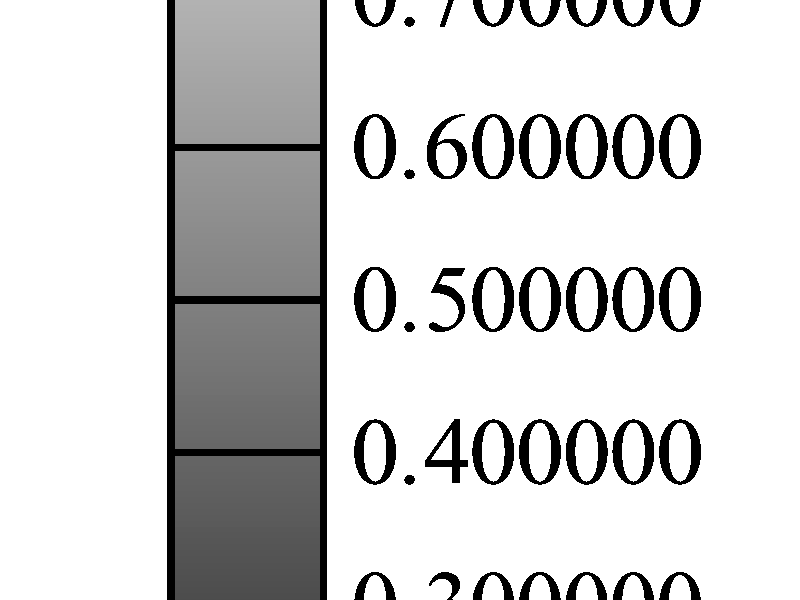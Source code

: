 #version 3.7;
#include "shapes.inc"
background {color rgb<1.000000,1.000000,1.000000>}
camera {
orthographic
right x*image_width/image_height
location <0.000000, 0.500000, -5.000000>
look_at <0.050000, 0.500000, 0.000000>
angle 6.000000
sky <0.000000, 0.000000, 0.000000>
}
light_source { <0.000000, 0.500000, -5.000000> rgb<1.000000, 1.000000, 1.000000> shadowless}

global_settings { assumed_gamma 2.2 }
union {

mesh2 {
  vertex_vectors {
    2002,
    <0.000000000000,0.000000000000,0.000000000000>,
    <-0.100000000000,0.000000000000,0.000000000000>,
    <0.000000000000,0.000000000000,0.001000000000>,
    <-0.100000000000,0.000000000000,0.001000000000>,
    <0.000000000000,0.000000000000,0.002000000000>,
    <-0.100000000000,0.000000000000,0.002000000000>,
    <0.000000000000,0.000000000000,0.003000000000>,
    <-0.100000000000,0.000000000000,0.003000000000>,
    <0.000000000000,0.000000000000,0.004000000000>,
    <-0.100000000000,0.000000000000,0.004000000000>,
    <0.000000000000,0.000000000000,0.005000000000>,
    <-0.100000000000,0.000000000000,0.005000000000>,
    <0.000000000000,0.000000000000,0.006000000000>,
    <-0.100000000000,0.000000000000,0.006000000000>,
    <0.000000000000,0.000000000000,0.007000000000>,
    <-0.100000000000,0.000000000000,0.007000000000>,
    <0.000000000000,0.000000000000,0.008000000000>,
    <-0.100000000000,0.000000000000,0.008000000000>,
    <0.000000000000,0.000000000000,0.009000000000>,
    <-0.100000000000,0.000000000000,0.009000000000>,
    <0.000000000000,0.000000000000,0.010000000000>,
    <-0.100000000000,0.000000000000,0.010000000000>,
    <0.000000000000,0.000000000000,0.011000000000>,
    <-0.100000000000,0.000000000000,0.011000000000>,
    <0.000000000000,0.000000000000,0.012000000000>,
    <-0.100000000000,0.000000000000,0.012000000000>,
    <0.000000000000,0.000000000000,0.013000000000>,
    <-0.100000000000,0.000000000000,0.013000000000>,
    <0.000000000000,0.000000000000,0.014000000000>,
    <-0.100000000000,0.000000000000,0.014000000000>,
    <0.000000000000,0.000000000000,0.015000000000>,
    <-0.100000000000,0.000000000000,0.015000000000>,
    <0.000000000000,0.000000000000,0.016000000000>,
    <-0.100000000000,0.000000000000,0.016000000000>,
    <0.000000000000,0.000000000000,0.017000000000>,
    <-0.100000000000,0.000000000000,0.017000000000>,
    <0.000000000000,0.000000000000,0.018000000000>,
    <-0.100000000000,0.000000000000,0.018000000000>,
    <0.000000000000,0.000000000000,0.019000000000>,
    <-0.100000000000,0.000000000000,0.019000000000>,
    <0.000000000000,0.000000000000,0.020000000000>,
    <-0.100000000000,0.000000000000,0.020000000000>,
    <0.000000000000,0.000000000000,0.021000000000>,
    <-0.100000000000,0.000000000000,0.021000000000>,
    <0.000000000000,0.000000000000,0.022000000000>,
    <-0.100000000000,0.000000000000,0.022000000000>,
    <0.000000000000,0.000000000000,0.023000000000>,
    <-0.100000000000,0.000000000000,0.023000000000>,
    <0.000000000000,0.000000000000,0.024000000000>,
    <-0.100000000000,0.000000000000,0.024000000000>,
    <0.000000000000,0.000000000000,0.025000000000>,
    <-0.100000000000,0.000000000000,0.025000000000>,
    <0.000000000000,0.000000000000,0.026000000000>,
    <-0.100000000000,0.000000000000,0.026000000000>,
    <0.000000000000,0.000000000000,0.027000000000>,
    <-0.100000000000,0.000000000000,0.027000000000>,
    <0.000000000000,0.000000000000,0.028000000000>,
    <-0.100000000000,0.000000000000,0.028000000000>,
    <0.000000000000,0.000000000000,0.029000000000>,
    <-0.100000000000,0.000000000000,0.029000000000>,
    <0.000000000000,0.000000000000,0.030000000000>,
    <-0.100000000000,0.000000000000,0.030000000000>,
    <0.000000000000,0.000000000000,0.031000000000>,
    <-0.100000000000,0.000000000000,0.031000000000>,
    <0.000000000000,0.000000000000,0.032000000000>,
    <-0.100000000000,0.000000000000,0.032000000000>,
    <0.000000000000,0.000000000000,0.033000000000>,
    <-0.100000000000,0.000000000000,0.033000000000>,
    <0.000000000000,0.000000000000,0.034000000000>,
    <-0.100000000000,0.000000000000,0.034000000000>,
    <0.000000000000,0.000000000000,0.035000000000>,
    <-0.100000000000,0.000000000000,0.035000000000>,
    <0.000000000000,0.000000000000,0.036000000000>,
    <-0.100000000000,0.000000000000,0.036000000000>,
    <0.000000000000,0.000000000000,0.037000000000>,
    <-0.100000000000,0.000000000000,0.037000000000>,
    <0.000000000000,0.000000000000,0.038000000000>,
    <-0.100000000000,0.000000000000,0.038000000000>,
    <0.000000000000,0.000000000000,0.039000000000>,
    <-0.100000000000,0.000000000000,0.039000000000>,
    <0.000000000000,0.000000000000,0.040000000000>,
    <-0.100000000000,0.000000000000,0.040000000000>,
    <0.000000000000,0.000000000000,0.041000000000>,
    <-0.100000000000,0.000000000000,0.041000000000>,
    <0.000000000000,0.000000000000,0.042000000000>,
    <-0.100000000000,0.000000000000,0.042000000000>,
    <0.000000000000,0.000000000000,0.043000000000>,
    <-0.100000000000,0.000000000000,0.043000000000>,
    <0.000000000000,0.000000000000,0.044000000000>,
    <-0.100000000000,0.000000000000,0.044000000000>,
    <0.000000000000,0.000000000000,0.045000000000>,
    <-0.100000000000,0.000000000000,0.045000000000>,
    <0.000000000000,0.000000000000,0.046000000000>,
    <-0.100000000000,0.000000000000,0.046000000000>,
    <0.000000000000,0.000000000000,0.047000000000>,
    <-0.100000000000,0.000000000000,0.047000000000>,
    <0.000000000000,0.000000000000,0.048000000000>,
    <-0.100000000000,0.000000000000,0.048000000000>,
    <0.000000000000,0.000000000000,0.049000000000>,
    <-0.100000000000,0.000000000000,0.049000000000>,
    <0.000000000000,0.000000000000,0.050000000000>,
    <-0.100000000000,0.000000000000,0.050000000000>,
    <0.000000000000,0.000000000000,0.051000000000>,
    <-0.100000000000,0.000000000000,0.051000000000>,
    <0.000000000000,0.000000000000,0.052000000000>,
    <-0.100000000000,0.000000000000,0.052000000000>,
    <0.000000000000,0.000000000000,0.053000000000>,
    <-0.100000000000,0.000000000000,0.053000000000>,
    <0.000000000000,0.000000000000,0.054000000000>,
    <-0.100000000000,0.000000000000,0.054000000000>,
    <0.000000000000,0.000000000000,0.055000000000>,
    <-0.100000000000,0.000000000000,0.055000000000>,
    <0.000000000000,0.000000000000,0.056000000000>,
    <-0.100000000000,0.000000000000,0.056000000000>,
    <0.000000000000,0.000000000000,0.057000000000>,
    <-0.100000000000,0.000000000000,0.057000000000>,
    <0.000000000000,0.000000000000,0.058000000000>,
    <-0.100000000000,0.000000000000,0.058000000000>,
    <0.000000000000,0.000000000000,0.059000000000>,
    <-0.100000000000,0.000000000000,0.059000000000>,
    <0.000000000000,0.000000000000,0.060000000000>,
    <-0.100000000000,0.000000000000,0.060000000000>,
    <0.000000000000,0.000000000000,0.061000000000>,
    <-0.100000000000,0.000000000000,0.061000000000>,
    <0.000000000000,0.000000000000,0.062000000000>,
    <-0.100000000000,0.000000000000,0.062000000000>,
    <0.000000000000,0.000000000000,0.063000000000>,
    <-0.100000000000,0.000000000000,0.063000000000>,
    <0.000000000000,0.000000000000,0.064000000000>,
    <-0.100000000000,0.000000000000,0.064000000000>,
    <0.000000000000,0.000000000000,0.065000000000>,
    <-0.100000000000,0.000000000000,0.065000000000>,
    <0.000000000000,0.000000000000,0.066000000000>,
    <-0.100000000000,0.000000000000,0.066000000000>,
    <0.000000000000,0.000000000000,0.067000000000>,
    <-0.100000000000,0.000000000000,0.067000000000>,
    <0.000000000000,0.000000000000,0.068000000000>,
    <-0.100000000000,0.000000000000,0.068000000000>,
    <0.000000000000,0.000000000000,0.069000000000>,
    <-0.100000000000,0.000000000000,0.069000000000>,
    <0.000000000000,0.000000000000,0.070000000000>,
    <-0.100000000000,0.000000000000,0.070000000000>,
    <0.000000000000,0.000000000000,0.071000000000>,
    <-0.100000000000,0.000000000000,0.071000000000>,
    <0.000000000000,0.000000000000,0.072000000000>,
    <-0.100000000000,0.000000000000,0.072000000000>,
    <0.000000000000,0.000000000000,0.073000000000>,
    <-0.100000000000,0.000000000000,0.073000000000>,
    <0.000000000000,0.000000000000,0.074000000000>,
    <-0.100000000000,0.000000000000,0.074000000000>,
    <0.000000000000,0.000000000000,0.075000000000>,
    <-0.100000000000,0.000000000000,0.075000000000>,
    <0.000000000000,0.000000000000,0.076000000000>,
    <-0.100000000000,0.000000000000,0.076000000000>,
    <0.000000000000,0.000000000000,0.077000000000>,
    <-0.100000000000,0.000000000000,0.077000000000>,
    <0.000000000000,0.000000000000,0.078000000000>,
    <-0.100000000000,0.000000000000,0.078000000000>,
    <0.000000000000,0.000000000000,0.079000000000>,
    <-0.100000000000,0.000000000000,0.079000000000>,
    <0.000000000000,0.000000000000,0.080000000000>,
    <-0.100000000000,0.000000000000,0.080000000000>,
    <0.000000000000,0.000000000000,0.081000000000>,
    <-0.100000000000,0.000000000000,0.081000000000>,
    <0.000000000000,0.000000000000,0.082000000000>,
    <-0.100000000000,0.000000000000,0.082000000000>,
    <0.000000000000,0.000000000000,0.083000000000>,
    <-0.100000000000,0.000000000000,0.083000000000>,
    <0.000000000000,0.000000000000,0.084000000000>,
    <-0.100000000000,0.000000000000,0.084000000000>,
    <0.000000000000,0.000000000000,0.085000000000>,
    <-0.100000000000,0.000000000000,0.085000000000>,
    <0.000000000000,0.000000000000,0.086000000000>,
    <-0.100000000000,0.000000000000,0.086000000000>,
    <0.000000000000,0.000000000000,0.087000000000>,
    <-0.100000000000,0.000000000000,0.087000000000>,
    <0.000000000000,0.000000000000,0.088000000000>,
    <-0.100000000000,0.000000000000,0.088000000000>,
    <0.000000000000,0.000000000000,0.089000000000>,
    <-0.100000000000,0.000000000000,0.089000000000>,
    <0.000000000000,0.000000000000,0.090000000000>,
    <-0.100000000000,0.000000000000,0.090000000000>,
    <0.000000000000,0.000000000000,0.091000000000>,
    <-0.100000000000,0.000000000000,0.091000000000>,
    <0.000000000000,0.000000000000,0.092000000000>,
    <-0.100000000000,0.000000000000,0.092000000000>,
    <0.000000000000,0.000000000000,0.093000000000>,
    <-0.100000000000,0.000000000000,0.093000000000>,
    <0.000000000000,0.000000000000,0.094000000000>,
    <-0.100000000000,0.000000000000,0.094000000000>,
    <0.000000000000,0.000000000000,0.095000000000>,
    <-0.100000000000,0.000000000000,0.095000000000>,
    <0.000000000000,0.000000000000,0.096000000000>,
    <-0.100000000000,0.000000000000,0.096000000000>,
    <0.000000000000,0.000000000000,0.097000000000>,
    <-0.100000000000,0.000000000000,0.097000000000>,
    <0.000000000000,0.000000000000,0.098000000000>,
    <-0.100000000000,0.000000000000,0.098000000000>,
    <0.000000000000,0.000000000000,0.099000000000>,
    <-0.100000000000,0.000000000000,0.099000000000>,
    <0.000000000000,0.000000000000,0.100000000000>,
    <-0.100000000000,0.000000000000,0.100000000000>,
    <0.000000000000,0.000000000000,0.101000000000>,
    <-0.100000000000,0.000000000000,0.101000000000>,
    <0.000000000000,0.000000000000,0.102000000000>,
    <-0.100000000000,0.000000000000,0.102000000000>,
    <0.000000000000,0.000000000000,0.103000000000>,
    <-0.100000000000,0.000000000000,0.103000000000>,
    <0.000000000000,0.000000000000,0.104000000000>,
    <-0.100000000000,0.000000000000,0.104000000000>,
    <0.000000000000,0.000000000000,0.105000000000>,
    <-0.100000000000,0.000000000000,0.105000000000>,
    <0.000000000000,0.000000000000,0.106000000000>,
    <-0.100000000000,0.000000000000,0.106000000000>,
    <0.000000000000,0.000000000000,0.107000000000>,
    <-0.100000000000,0.000000000000,0.107000000000>,
    <0.000000000000,0.000000000000,0.108000000000>,
    <-0.100000000000,0.000000000000,0.108000000000>,
    <0.000000000000,0.000000000000,0.109000000000>,
    <-0.100000000000,0.000000000000,0.109000000000>,
    <0.000000000000,0.000000000000,0.110000000000>,
    <-0.100000000000,0.000000000000,0.110000000000>,
    <0.000000000000,0.000000000000,0.111000000000>,
    <-0.100000000000,0.000000000000,0.111000000000>,
    <0.000000000000,0.000000000000,0.112000000000>,
    <-0.100000000000,0.000000000000,0.112000000000>,
    <0.000000000000,0.000000000000,0.113000000000>,
    <-0.100000000000,0.000000000000,0.113000000000>,
    <0.000000000000,0.000000000000,0.114000000000>,
    <-0.100000000000,0.000000000000,0.114000000000>,
    <0.000000000000,0.000000000000,0.115000000000>,
    <-0.100000000000,0.000000000000,0.115000000000>,
    <0.000000000000,0.000000000000,0.116000000000>,
    <-0.100000000000,0.000000000000,0.116000000000>,
    <0.000000000000,0.000000000000,0.117000000000>,
    <-0.100000000000,0.000000000000,0.117000000000>,
    <0.000000000000,0.000000000000,0.118000000000>,
    <-0.100000000000,0.000000000000,0.118000000000>,
    <0.000000000000,0.000000000000,0.119000000000>,
    <-0.100000000000,0.000000000000,0.119000000000>,
    <0.000000000000,0.000000000000,0.120000000000>,
    <-0.100000000000,0.000000000000,0.120000000000>,
    <0.000000000000,0.000000000000,0.121000000000>,
    <-0.100000000000,0.000000000000,0.121000000000>,
    <0.000000000000,0.000000000000,0.122000000000>,
    <-0.100000000000,0.000000000000,0.122000000000>,
    <0.000000000000,0.000000000000,0.123000000000>,
    <-0.100000000000,0.000000000000,0.123000000000>,
    <0.000000000000,0.000000000000,0.124000000000>,
    <-0.100000000000,0.000000000000,0.124000000000>,
    <0.000000000000,0.000000000000,0.125000000000>,
    <-0.100000000000,0.000000000000,0.125000000000>,
    <0.000000000000,0.000000000000,0.126000000000>,
    <-0.100000000000,0.000000000000,0.126000000000>,
    <0.000000000000,0.000000000000,0.127000000000>,
    <-0.100000000000,0.000000000000,0.127000000000>,
    <0.000000000000,0.000000000000,0.128000000000>,
    <-0.100000000000,0.000000000000,0.128000000000>,
    <0.000000000000,0.000000000000,0.129000000000>,
    <-0.100000000000,0.000000000000,0.129000000000>,
    <0.000000000000,0.000000000000,0.130000000000>,
    <-0.100000000000,0.000000000000,0.130000000000>,
    <0.000000000000,0.000000000000,0.131000000000>,
    <-0.100000000000,0.000000000000,0.131000000000>,
    <0.000000000000,0.000000000000,0.132000000000>,
    <-0.100000000000,0.000000000000,0.132000000000>,
    <0.000000000000,0.000000000000,0.133000000000>,
    <-0.100000000000,0.000000000000,0.133000000000>,
    <0.000000000000,0.000000000000,0.134000000000>,
    <-0.100000000000,0.000000000000,0.134000000000>,
    <0.000000000000,0.000000000000,0.135000000000>,
    <-0.100000000000,0.000000000000,0.135000000000>,
    <0.000000000000,0.000000000000,0.136000000000>,
    <-0.100000000000,0.000000000000,0.136000000000>,
    <0.000000000000,0.000000000000,0.137000000000>,
    <-0.100000000000,0.000000000000,0.137000000000>,
    <0.000000000000,0.000000000000,0.138000000000>,
    <-0.100000000000,0.000000000000,0.138000000000>,
    <0.000000000000,0.000000000000,0.139000000000>,
    <-0.100000000000,0.000000000000,0.139000000000>,
    <0.000000000000,0.000000000000,0.140000000000>,
    <-0.100000000000,0.000000000000,0.140000000000>,
    <0.000000000000,0.000000000000,0.141000000000>,
    <-0.100000000000,0.000000000000,0.141000000000>,
    <0.000000000000,0.000000000000,0.142000000000>,
    <-0.100000000000,0.000000000000,0.142000000000>,
    <0.000000000000,0.000000000000,0.143000000000>,
    <-0.100000000000,0.000000000000,0.143000000000>,
    <0.000000000000,0.000000000000,0.144000000000>,
    <-0.100000000000,0.000000000000,0.144000000000>,
    <0.000000000000,0.000000000000,0.145000000000>,
    <-0.100000000000,0.000000000000,0.145000000000>,
    <0.000000000000,0.000000000000,0.146000000000>,
    <-0.100000000000,0.000000000000,0.146000000000>,
    <0.000000000000,0.000000000000,0.147000000000>,
    <-0.100000000000,0.000000000000,0.147000000000>,
    <0.000000000000,0.000000000000,0.148000000000>,
    <-0.100000000000,0.000000000000,0.148000000000>,
    <0.000000000000,0.000000000000,0.149000000000>,
    <-0.100000000000,0.000000000000,0.149000000000>,
    <0.000000000000,0.000000000000,0.150000000000>,
    <-0.100000000000,0.000000000000,0.150000000000>,
    <0.000000000000,0.000000000000,0.151000000000>,
    <-0.100000000000,0.000000000000,0.151000000000>,
    <0.000000000000,0.000000000000,0.152000000000>,
    <-0.100000000000,0.000000000000,0.152000000000>,
    <0.000000000000,0.000000000000,0.153000000000>,
    <-0.100000000000,0.000000000000,0.153000000000>,
    <0.000000000000,0.000000000000,0.154000000000>,
    <-0.100000000000,0.000000000000,0.154000000000>,
    <0.000000000000,0.000000000000,0.155000000000>,
    <-0.100000000000,0.000000000000,0.155000000000>,
    <0.000000000000,0.000000000000,0.156000000000>,
    <-0.100000000000,0.000000000000,0.156000000000>,
    <0.000000000000,0.000000000000,0.157000000000>,
    <-0.100000000000,0.000000000000,0.157000000000>,
    <0.000000000000,0.000000000000,0.158000000000>,
    <-0.100000000000,0.000000000000,0.158000000000>,
    <0.000000000000,0.000000000000,0.159000000000>,
    <-0.100000000000,0.000000000000,0.159000000000>,
    <0.000000000000,0.000000000000,0.160000000000>,
    <-0.100000000000,0.000000000000,0.160000000000>,
    <0.000000000000,0.000000000000,0.161000000000>,
    <-0.100000000000,0.000000000000,0.161000000000>,
    <0.000000000000,0.000000000000,0.162000000000>,
    <-0.100000000000,0.000000000000,0.162000000000>,
    <0.000000000000,0.000000000000,0.163000000000>,
    <-0.100000000000,0.000000000000,0.163000000000>,
    <0.000000000000,0.000000000000,0.164000000000>,
    <-0.100000000000,0.000000000000,0.164000000000>,
    <0.000000000000,0.000000000000,0.165000000000>,
    <-0.100000000000,0.000000000000,0.165000000000>,
    <0.000000000000,0.000000000000,0.166000000000>,
    <-0.100000000000,0.000000000000,0.166000000000>,
    <0.000000000000,0.000000000000,0.167000000000>,
    <-0.100000000000,0.000000000000,0.167000000000>,
    <0.000000000000,0.000000000000,0.168000000000>,
    <-0.100000000000,0.000000000000,0.168000000000>,
    <0.000000000000,0.000000000000,0.169000000000>,
    <-0.100000000000,0.000000000000,0.169000000000>,
    <0.000000000000,0.000000000000,0.170000000000>,
    <-0.100000000000,0.000000000000,0.170000000000>,
    <0.000000000000,0.000000000000,0.171000000000>,
    <-0.100000000000,0.000000000000,0.171000000000>,
    <0.000000000000,0.000000000000,0.172000000000>,
    <-0.100000000000,0.000000000000,0.172000000000>,
    <0.000000000000,0.000000000000,0.173000000000>,
    <-0.100000000000,0.000000000000,0.173000000000>,
    <0.000000000000,0.000000000000,0.174000000000>,
    <-0.100000000000,0.000000000000,0.174000000000>,
    <0.000000000000,0.000000000000,0.175000000000>,
    <-0.100000000000,0.000000000000,0.175000000000>,
    <0.000000000000,0.000000000000,0.176000000000>,
    <-0.100000000000,0.000000000000,0.176000000000>,
    <0.000000000000,0.000000000000,0.177000000000>,
    <-0.100000000000,0.000000000000,0.177000000000>,
    <0.000000000000,0.000000000000,0.178000000000>,
    <-0.100000000000,0.000000000000,0.178000000000>,
    <0.000000000000,0.000000000000,0.179000000000>,
    <-0.100000000000,0.000000000000,0.179000000000>,
    <0.000000000000,0.000000000000,0.180000000000>,
    <-0.100000000000,0.000000000000,0.180000000000>,
    <0.000000000000,0.000000000000,0.181000000000>,
    <-0.100000000000,0.000000000000,0.181000000000>,
    <0.000000000000,0.000000000000,0.182000000000>,
    <-0.100000000000,0.000000000000,0.182000000000>,
    <0.000000000000,0.000000000000,0.183000000000>,
    <-0.100000000000,0.000000000000,0.183000000000>,
    <0.000000000000,0.000000000000,0.184000000000>,
    <-0.100000000000,0.000000000000,0.184000000000>,
    <0.000000000000,0.000000000000,0.185000000000>,
    <-0.100000000000,0.000000000000,0.185000000000>,
    <0.000000000000,0.000000000000,0.186000000000>,
    <-0.100000000000,0.000000000000,0.186000000000>,
    <0.000000000000,0.000000000000,0.187000000000>,
    <-0.100000000000,0.000000000000,0.187000000000>,
    <0.000000000000,0.000000000000,0.188000000000>,
    <-0.100000000000,0.000000000000,0.188000000000>,
    <0.000000000000,0.000000000000,0.189000000000>,
    <-0.100000000000,0.000000000000,0.189000000000>,
    <0.000000000000,0.000000000000,0.190000000000>,
    <-0.100000000000,0.000000000000,0.190000000000>,
    <0.000000000000,0.000000000000,0.191000000000>,
    <-0.100000000000,0.000000000000,0.191000000000>,
    <0.000000000000,0.000000000000,0.192000000000>,
    <-0.100000000000,0.000000000000,0.192000000000>,
    <0.000000000000,0.000000000000,0.193000000000>,
    <-0.100000000000,0.000000000000,0.193000000000>,
    <0.000000000000,0.000000000000,0.194000000000>,
    <-0.100000000000,0.000000000000,0.194000000000>,
    <0.000000000000,0.000000000000,0.195000000000>,
    <-0.100000000000,0.000000000000,0.195000000000>,
    <0.000000000000,0.000000000000,0.196000000000>,
    <-0.100000000000,0.000000000000,0.196000000000>,
    <0.000000000000,0.000000000000,0.197000000000>,
    <-0.100000000000,0.000000000000,0.197000000000>,
    <0.000000000000,0.000000000000,0.198000000000>,
    <-0.100000000000,0.000000000000,0.198000000000>,
    <0.000000000000,0.000000000000,0.199000000000>,
    <-0.100000000000,0.000000000000,0.199000000000>,
    <0.000000000000,0.000000000000,0.200000000000>,
    <-0.100000000000,0.000000000000,0.200000000000>,
    <0.000000000000,0.000000000000,0.201000000000>,
    <-0.100000000000,0.000000000000,0.201000000000>,
    <0.000000000000,0.000000000000,0.202000000000>,
    <-0.100000000000,0.000000000000,0.202000000000>,
    <0.000000000000,0.000000000000,0.203000000000>,
    <-0.100000000000,0.000000000000,0.203000000000>,
    <0.000000000000,0.000000000000,0.204000000000>,
    <-0.100000000000,0.000000000000,0.204000000000>,
    <0.000000000000,0.000000000000,0.205000000000>,
    <-0.100000000000,0.000000000000,0.205000000000>,
    <0.000000000000,0.000000000000,0.206000000000>,
    <-0.100000000000,0.000000000000,0.206000000000>,
    <0.000000000000,0.000000000000,0.207000000000>,
    <-0.100000000000,0.000000000000,0.207000000000>,
    <0.000000000000,0.000000000000,0.208000000000>,
    <-0.100000000000,0.000000000000,0.208000000000>,
    <0.000000000000,0.000000000000,0.209000000000>,
    <-0.100000000000,0.000000000000,0.209000000000>,
    <0.000000000000,0.000000000000,0.210000000000>,
    <-0.100000000000,0.000000000000,0.210000000000>,
    <0.000000000000,0.000000000000,0.211000000000>,
    <-0.100000000000,0.000000000000,0.211000000000>,
    <0.000000000000,0.000000000000,0.212000000000>,
    <-0.100000000000,0.000000000000,0.212000000000>,
    <0.000000000000,0.000000000000,0.213000000000>,
    <-0.100000000000,0.000000000000,0.213000000000>,
    <0.000000000000,0.000000000000,0.214000000000>,
    <-0.100000000000,0.000000000000,0.214000000000>,
    <0.000000000000,0.000000000000,0.215000000000>,
    <-0.100000000000,0.000000000000,0.215000000000>,
    <0.000000000000,0.000000000000,0.216000000000>,
    <-0.100000000000,0.000000000000,0.216000000000>,
    <0.000000000000,0.000000000000,0.217000000000>,
    <-0.100000000000,0.000000000000,0.217000000000>,
    <0.000000000000,0.000000000000,0.218000000000>,
    <-0.100000000000,0.000000000000,0.218000000000>,
    <0.000000000000,0.000000000000,0.219000000000>,
    <-0.100000000000,0.000000000000,0.219000000000>,
    <0.000000000000,0.000000000000,0.220000000000>,
    <-0.100000000000,0.000000000000,0.220000000000>,
    <0.000000000000,0.000000000000,0.221000000000>,
    <-0.100000000000,0.000000000000,0.221000000000>,
    <0.000000000000,0.000000000000,0.222000000000>,
    <-0.100000000000,0.000000000000,0.222000000000>,
    <0.000000000000,0.000000000000,0.223000000000>,
    <-0.100000000000,0.000000000000,0.223000000000>,
    <0.000000000000,0.000000000000,0.224000000000>,
    <-0.100000000000,0.000000000000,0.224000000000>,
    <0.000000000000,0.000000000000,0.225000000000>,
    <-0.100000000000,0.000000000000,0.225000000000>,
    <0.000000000000,0.000000000000,0.226000000000>,
    <-0.100000000000,0.000000000000,0.226000000000>,
    <0.000000000000,0.000000000000,0.227000000000>,
    <-0.100000000000,0.000000000000,0.227000000000>,
    <0.000000000000,0.000000000000,0.228000000000>,
    <-0.100000000000,0.000000000000,0.228000000000>,
    <0.000000000000,0.000000000000,0.229000000000>,
    <-0.100000000000,0.000000000000,0.229000000000>,
    <0.000000000000,0.000000000000,0.230000000000>,
    <-0.100000000000,0.000000000000,0.230000000000>,
    <0.000000000000,0.000000000000,0.231000000000>,
    <-0.100000000000,0.000000000000,0.231000000000>,
    <0.000000000000,0.000000000000,0.232000000000>,
    <-0.100000000000,0.000000000000,0.232000000000>,
    <0.000000000000,0.000000000000,0.233000000000>,
    <-0.100000000000,0.000000000000,0.233000000000>,
    <0.000000000000,0.000000000000,0.234000000000>,
    <-0.100000000000,0.000000000000,0.234000000000>,
    <0.000000000000,0.000000000000,0.235000000000>,
    <-0.100000000000,0.000000000000,0.235000000000>,
    <0.000000000000,0.000000000000,0.236000000000>,
    <-0.100000000000,0.000000000000,0.236000000000>,
    <0.000000000000,0.000000000000,0.237000000000>,
    <-0.100000000000,0.000000000000,0.237000000000>,
    <0.000000000000,0.000000000000,0.238000000000>,
    <-0.100000000000,0.000000000000,0.238000000000>,
    <0.000000000000,0.000000000000,0.239000000000>,
    <-0.100000000000,0.000000000000,0.239000000000>,
    <0.000000000000,0.000000000000,0.240000000000>,
    <-0.100000000000,0.000000000000,0.240000000000>,
    <0.000000000000,0.000000000000,0.241000000000>,
    <-0.100000000000,0.000000000000,0.241000000000>,
    <0.000000000000,0.000000000000,0.242000000000>,
    <-0.100000000000,0.000000000000,0.242000000000>,
    <0.000000000000,0.000000000000,0.243000000000>,
    <-0.100000000000,0.000000000000,0.243000000000>,
    <0.000000000000,0.000000000000,0.244000000000>,
    <-0.100000000000,0.000000000000,0.244000000000>,
    <0.000000000000,0.000000000000,0.245000000000>,
    <-0.100000000000,0.000000000000,0.245000000000>,
    <0.000000000000,0.000000000000,0.246000000000>,
    <-0.100000000000,0.000000000000,0.246000000000>,
    <0.000000000000,0.000000000000,0.247000000000>,
    <-0.100000000000,0.000000000000,0.247000000000>,
    <0.000000000000,0.000000000000,0.248000000000>,
    <-0.100000000000,0.000000000000,0.248000000000>,
    <0.000000000000,0.000000000000,0.249000000000>,
    <-0.100000000000,0.000000000000,0.249000000000>,
    <0.000000000000,0.000000000000,0.250000000000>,
    <-0.100000000000,0.000000000000,0.250000000000>,
    <0.000000000000,0.000000000000,0.251000000000>,
    <-0.100000000000,0.000000000000,0.251000000000>,
    <0.000000000000,0.000000000000,0.252000000000>,
    <-0.100000000000,0.000000000000,0.252000000000>,
    <0.000000000000,0.000000000000,0.253000000000>,
    <-0.100000000000,0.000000000000,0.253000000000>,
    <0.000000000000,0.000000000000,0.254000000000>,
    <-0.100000000000,0.000000000000,0.254000000000>,
    <0.000000000000,0.000000000000,0.255000000000>,
    <-0.100000000000,0.000000000000,0.255000000000>,
    <0.000000000000,0.000000000000,0.256000000000>,
    <-0.100000000000,0.000000000000,0.256000000000>,
    <0.000000000000,0.000000000000,0.257000000000>,
    <-0.100000000000,0.000000000000,0.257000000000>,
    <0.000000000000,0.000000000000,0.258000000000>,
    <-0.100000000000,0.000000000000,0.258000000000>,
    <0.000000000000,0.000000000000,0.259000000000>,
    <-0.100000000000,0.000000000000,0.259000000000>,
    <0.000000000000,0.000000000000,0.260000000000>,
    <-0.100000000000,0.000000000000,0.260000000000>,
    <0.000000000000,0.000000000000,0.261000000000>,
    <-0.100000000000,0.000000000000,0.261000000000>,
    <0.000000000000,0.000000000000,0.262000000000>,
    <-0.100000000000,0.000000000000,0.262000000000>,
    <0.000000000000,0.000000000000,0.263000000000>,
    <-0.100000000000,0.000000000000,0.263000000000>,
    <0.000000000000,0.000000000000,0.264000000000>,
    <-0.100000000000,0.000000000000,0.264000000000>,
    <0.000000000000,0.000000000000,0.265000000000>,
    <-0.100000000000,0.000000000000,0.265000000000>,
    <0.000000000000,0.000000000000,0.266000000000>,
    <-0.100000000000,0.000000000000,0.266000000000>,
    <0.000000000000,0.000000000000,0.267000000000>,
    <-0.100000000000,0.000000000000,0.267000000000>,
    <0.000000000000,0.000000000000,0.268000000000>,
    <-0.100000000000,0.000000000000,0.268000000000>,
    <0.000000000000,0.000000000000,0.269000000000>,
    <-0.100000000000,0.000000000000,0.269000000000>,
    <0.000000000000,0.000000000000,0.270000000000>,
    <-0.100000000000,0.000000000000,0.270000000000>,
    <0.000000000000,0.000000000000,0.271000000000>,
    <-0.100000000000,0.000000000000,0.271000000000>,
    <0.000000000000,0.000000000000,0.272000000000>,
    <-0.100000000000,0.000000000000,0.272000000000>,
    <0.000000000000,0.000000000000,0.273000000000>,
    <-0.100000000000,0.000000000000,0.273000000000>,
    <0.000000000000,0.000000000000,0.274000000000>,
    <-0.100000000000,0.000000000000,0.274000000000>,
    <0.000000000000,0.000000000000,0.275000000000>,
    <-0.100000000000,0.000000000000,0.275000000000>,
    <0.000000000000,0.000000000000,0.276000000000>,
    <-0.100000000000,0.000000000000,0.276000000000>,
    <0.000000000000,0.000000000000,0.277000000000>,
    <-0.100000000000,0.000000000000,0.277000000000>,
    <0.000000000000,0.000000000000,0.278000000000>,
    <-0.100000000000,0.000000000000,0.278000000000>,
    <0.000000000000,0.000000000000,0.279000000000>,
    <-0.100000000000,0.000000000000,0.279000000000>,
    <0.000000000000,0.000000000000,0.280000000000>,
    <-0.100000000000,0.000000000000,0.280000000000>,
    <0.000000000000,0.000000000000,0.281000000000>,
    <-0.100000000000,0.000000000000,0.281000000000>,
    <0.000000000000,0.000000000000,0.282000000000>,
    <-0.100000000000,0.000000000000,0.282000000000>,
    <0.000000000000,0.000000000000,0.283000000000>,
    <-0.100000000000,0.000000000000,0.283000000000>,
    <0.000000000000,0.000000000000,0.284000000000>,
    <-0.100000000000,0.000000000000,0.284000000000>,
    <0.000000000000,0.000000000000,0.285000000000>,
    <-0.100000000000,0.000000000000,0.285000000000>,
    <0.000000000000,0.000000000000,0.286000000000>,
    <-0.100000000000,0.000000000000,0.286000000000>,
    <0.000000000000,0.000000000000,0.287000000000>,
    <-0.100000000000,0.000000000000,0.287000000000>,
    <0.000000000000,0.000000000000,0.288000000000>,
    <-0.100000000000,0.000000000000,0.288000000000>,
    <0.000000000000,0.000000000000,0.289000000000>,
    <-0.100000000000,0.000000000000,0.289000000000>,
    <0.000000000000,0.000000000000,0.290000000000>,
    <-0.100000000000,0.000000000000,0.290000000000>,
    <0.000000000000,0.000000000000,0.291000000000>,
    <-0.100000000000,0.000000000000,0.291000000000>,
    <0.000000000000,0.000000000000,0.292000000000>,
    <-0.100000000000,0.000000000000,0.292000000000>,
    <0.000000000000,0.000000000000,0.293000000000>,
    <-0.100000000000,0.000000000000,0.293000000000>,
    <0.000000000000,0.000000000000,0.294000000000>,
    <-0.100000000000,0.000000000000,0.294000000000>,
    <0.000000000000,0.000000000000,0.295000000000>,
    <-0.100000000000,0.000000000000,0.295000000000>,
    <0.000000000000,0.000000000000,0.296000000000>,
    <-0.100000000000,0.000000000000,0.296000000000>,
    <0.000000000000,0.000000000000,0.297000000000>,
    <-0.100000000000,0.000000000000,0.297000000000>,
    <0.000000000000,0.000000000000,0.298000000000>,
    <-0.100000000000,0.000000000000,0.298000000000>,
    <0.000000000000,0.000000000000,0.299000000000>,
    <-0.100000000000,0.000000000000,0.299000000000>,
    <0.000000000000,0.000000000000,0.300000000000>,
    <-0.100000000000,0.000000000000,0.300000000000>,
    <0.000000000000,0.000000000000,0.301000000000>,
    <-0.100000000000,0.000000000000,0.301000000000>,
    <0.000000000000,0.000000000000,0.302000000000>,
    <-0.100000000000,0.000000000000,0.302000000000>,
    <0.000000000000,0.000000000000,0.303000000000>,
    <-0.100000000000,0.000000000000,0.303000000000>,
    <0.000000000000,0.000000000000,0.304000000000>,
    <-0.100000000000,0.000000000000,0.304000000000>,
    <0.000000000000,0.000000000000,0.305000000000>,
    <-0.100000000000,0.000000000000,0.305000000000>,
    <0.000000000000,0.000000000000,0.306000000000>,
    <-0.100000000000,0.000000000000,0.306000000000>,
    <0.000000000000,0.000000000000,0.307000000000>,
    <-0.100000000000,0.000000000000,0.307000000000>,
    <0.000000000000,0.000000000000,0.308000000000>,
    <-0.100000000000,0.000000000000,0.308000000000>,
    <0.000000000000,0.000000000000,0.309000000000>,
    <-0.100000000000,0.000000000000,0.309000000000>,
    <0.000000000000,0.000000000000,0.310000000000>,
    <-0.100000000000,0.000000000000,0.310000000000>,
    <0.000000000000,0.000000000000,0.311000000000>,
    <-0.100000000000,0.000000000000,0.311000000000>,
    <0.000000000000,0.000000000000,0.312000000000>,
    <-0.100000000000,0.000000000000,0.312000000000>,
    <0.000000000000,0.000000000000,0.313000000000>,
    <-0.100000000000,0.000000000000,0.313000000000>,
    <0.000000000000,0.000000000000,0.314000000000>,
    <-0.100000000000,0.000000000000,0.314000000000>,
    <0.000000000000,0.000000000000,0.315000000000>,
    <-0.100000000000,0.000000000000,0.315000000000>,
    <0.000000000000,0.000000000000,0.316000000000>,
    <-0.100000000000,0.000000000000,0.316000000000>,
    <0.000000000000,0.000000000000,0.317000000000>,
    <-0.100000000000,0.000000000000,0.317000000000>,
    <0.000000000000,0.000000000000,0.318000000000>,
    <-0.100000000000,0.000000000000,0.318000000000>,
    <0.000000000000,0.000000000000,0.319000000000>,
    <-0.100000000000,0.000000000000,0.319000000000>,
    <0.000000000000,0.000000000000,0.320000000000>,
    <-0.100000000000,0.000000000000,0.320000000000>,
    <0.000000000000,0.000000000000,0.321000000000>,
    <-0.100000000000,0.000000000000,0.321000000000>,
    <0.000000000000,0.000000000000,0.322000000000>,
    <-0.100000000000,0.000000000000,0.322000000000>,
    <0.000000000000,0.000000000000,0.323000000000>,
    <-0.100000000000,0.000000000000,0.323000000000>,
    <0.000000000000,0.000000000000,0.324000000000>,
    <-0.100000000000,0.000000000000,0.324000000000>,
    <0.000000000000,0.000000000000,0.325000000000>,
    <-0.100000000000,0.000000000000,0.325000000000>,
    <0.000000000000,0.000000000000,0.326000000000>,
    <-0.100000000000,0.000000000000,0.326000000000>,
    <0.000000000000,0.000000000000,0.327000000000>,
    <-0.100000000000,0.000000000000,0.327000000000>,
    <0.000000000000,0.000000000000,0.328000000000>,
    <-0.100000000000,0.000000000000,0.328000000000>,
    <0.000000000000,0.000000000000,0.329000000000>,
    <-0.100000000000,0.000000000000,0.329000000000>,
    <0.000000000000,0.000000000000,0.330000000000>,
    <-0.100000000000,0.000000000000,0.330000000000>,
    <0.000000000000,0.000000000000,0.331000000000>,
    <-0.100000000000,0.000000000000,0.331000000000>,
    <0.000000000000,0.000000000000,0.332000000000>,
    <-0.100000000000,0.000000000000,0.332000000000>,
    <0.000000000000,0.000000000000,0.333000000000>,
    <-0.100000000000,0.000000000000,0.333000000000>,
    <0.000000000000,0.000000000000,0.334000000000>,
    <-0.100000000000,0.000000000000,0.334000000000>,
    <0.000000000000,0.000000000000,0.335000000000>,
    <-0.100000000000,0.000000000000,0.335000000000>,
    <0.000000000000,0.000000000000,0.336000000000>,
    <-0.100000000000,0.000000000000,0.336000000000>,
    <0.000000000000,0.000000000000,0.337000000000>,
    <-0.100000000000,0.000000000000,0.337000000000>,
    <0.000000000000,0.000000000000,0.338000000000>,
    <-0.100000000000,0.000000000000,0.338000000000>,
    <0.000000000000,0.000000000000,0.339000000000>,
    <-0.100000000000,0.000000000000,0.339000000000>,
    <0.000000000000,0.000000000000,0.340000000000>,
    <-0.100000000000,0.000000000000,0.340000000000>,
    <0.000000000000,0.000000000000,0.341000000000>,
    <-0.100000000000,0.000000000000,0.341000000000>,
    <0.000000000000,0.000000000000,0.342000000000>,
    <-0.100000000000,0.000000000000,0.342000000000>,
    <0.000000000000,0.000000000000,0.343000000000>,
    <-0.100000000000,0.000000000000,0.343000000000>,
    <0.000000000000,0.000000000000,0.344000000000>,
    <-0.100000000000,0.000000000000,0.344000000000>,
    <0.000000000000,0.000000000000,0.345000000000>,
    <-0.100000000000,0.000000000000,0.345000000000>,
    <0.000000000000,0.000000000000,0.346000000000>,
    <-0.100000000000,0.000000000000,0.346000000000>,
    <0.000000000000,0.000000000000,0.347000000000>,
    <-0.100000000000,0.000000000000,0.347000000000>,
    <0.000000000000,0.000000000000,0.348000000000>,
    <-0.100000000000,0.000000000000,0.348000000000>,
    <0.000000000000,0.000000000000,0.349000000000>,
    <-0.100000000000,0.000000000000,0.349000000000>,
    <0.000000000000,0.000000000000,0.350000000000>,
    <-0.100000000000,0.000000000000,0.350000000000>,
    <0.000000000000,0.000000000000,0.351000000000>,
    <-0.100000000000,0.000000000000,0.351000000000>,
    <0.000000000000,0.000000000000,0.352000000000>,
    <-0.100000000000,0.000000000000,0.352000000000>,
    <0.000000000000,0.000000000000,0.353000000000>,
    <-0.100000000000,0.000000000000,0.353000000000>,
    <0.000000000000,0.000000000000,0.354000000000>,
    <-0.100000000000,0.000000000000,0.354000000000>,
    <0.000000000000,0.000000000000,0.355000000000>,
    <-0.100000000000,0.000000000000,0.355000000000>,
    <0.000000000000,0.000000000000,0.356000000000>,
    <-0.100000000000,0.000000000000,0.356000000000>,
    <0.000000000000,0.000000000000,0.357000000000>,
    <-0.100000000000,0.000000000000,0.357000000000>,
    <0.000000000000,0.000000000000,0.358000000000>,
    <-0.100000000000,0.000000000000,0.358000000000>,
    <0.000000000000,0.000000000000,0.359000000000>,
    <-0.100000000000,0.000000000000,0.359000000000>,
    <0.000000000000,0.000000000000,0.360000000000>,
    <-0.100000000000,0.000000000000,0.360000000000>,
    <0.000000000000,0.000000000000,0.361000000000>,
    <-0.100000000000,0.000000000000,0.361000000000>,
    <0.000000000000,0.000000000000,0.362000000000>,
    <-0.100000000000,0.000000000000,0.362000000000>,
    <0.000000000000,0.000000000000,0.363000000000>,
    <-0.100000000000,0.000000000000,0.363000000000>,
    <0.000000000000,0.000000000000,0.364000000000>,
    <-0.100000000000,0.000000000000,0.364000000000>,
    <0.000000000000,0.000000000000,0.365000000000>,
    <-0.100000000000,0.000000000000,0.365000000000>,
    <0.000000000000,0.000000000000,0.366000000000>,
    <-0.100000000000,0.000000000000,0.366000000000>,
    <0.000000000000,0.000000000000,0.367000000000>,
    <-0.100000000000,0.000000000000,0.367000000000>,
    <0.000000000000,0.000000000000,0.368000000000>,
    <-0.100000000000,0.000000000000,0.368000000000>,
    <0.000000000000,0.000000000000,0.369000000000>,
    <-0.100000000000,0.000000000000,0.369000000000>,
    <0.000000000000,0.000000000000,0.370000000000>,
    <-0.100000000000,0.000000000000,0.370000000000>,
    <0.000000000000,0.000000000000,0.371000000000>,
    <-0.100000000000,0.000000000000,0.371000000000>,
    <0.000000000000,0.000000000000,0.372000000000>,
    <-0.100000000000,0.000000000000,0.372000000000>,
    <0.000000000000,0.000000000000,0.373000000000>,
    <-0.100000000000,0.000000000000,0.373000000000>,
    <0.000000000000,0.000000000000,0.374000000000>,
    <-0.100000000000,0.000000000000,0.374000000000>,
    <0.000000000000,0.000000000000,0.375000000000>,
    <-0.100000000000,0.000000000000,0.375000000000>,
    <0.000000000000,0.000000000000,0.376000000000>,
    <-0.100000000000,0.000000000000,0.376000000000>,
    <0.000000000000,0.000000000000,0.377000000000>,
    <-0.100000000000,0.000000000000,0.377000000000>,
    <0.000000000000,0.000000000000,0.378000000000>,
    <-0.100000000000,0.000000000000,0.378000000000>,
    <0.000000000000,0.000000000000,0.379000000000>,
    <-0.100000000000,0.000000000000,0.379000000000>,
    <0.000000000000,0.000000000000,0.380000000000>,
    <-0.100000000000,0.000000000000,0.380000000000>,
    <0.000000000000,0.000000000000,0.381000000000>,
    <-0.100000000000,0.000000000000,0.381000000000>,
    <0.000000000000,0.000000000000,0.382000000000>,
    <-0.100000000000,0.000000000000,0.382000000000>,
    <0.000000000000,0.000000000000,0.383000000000>,
    <-0.100000000000,0.000000000000,0.383000000000>,
    <0.000000000000,0.000000000000,0.384000000000>,
    <-0.100000000000,0.000000000000,0.384000000000>,
    <0.000000000000,0.000000000000,0.385000000000>,
    <-0.100000000000,0.000000000000,0.385000000000>,
    <0.000000000000,0.000000000000,0.386000000000>,
    <-0.100000000000,0.000000000000,0.386000000000>,
    <0.000000000000,0.000000000000,0.387000000000>,
    <-0.100000000000,0.000000000000,0.387000000000>,
    <0.000000000000,0.000000000000,0.388000000000>,
    <-0.100000000000,0.000000000000,0.388000000000>,
    <0.000000000000,0.000000000000,0.389000000000>,
    <-0.100000000000,0.000000000000,0.389000000000>,
    <0.000000000000,0.000000000000,0.390000000000>,
    <-0.100000000000,0.000000000000,0.390000000000>,
    <0.000000000000,0.000000000000,0.391000000000>,
    <-0.100000000000,0.000000000000,0.391000000000>,
    <0.000000000000,0.000000000000,0.392000000000>,
    <-0.100000000000,0.000000000000,0.392000000000>,
    <0.000000000000,0.000000000000,0.393000000000>,
    <-0.100000000000,0.000000000000,0.393000000000>,
    <0.000000000000,0.000000000000,0.394000000000>,
    <-0.100000000000,0.000000000000,0.394000000000>,
    <0.000000000000,0.000000000000,0.395000000000>,
    <-0.100000000000,0.000000000000,0.395000000000>,
    <0.000000000000,0.000000000000,0.396000000000>,
    <-0.100000000000,0.000000000000,0.396000000000>,
    <0.000000000000,0.000000000000,0.397000000000>,
    <-0.100000000000,0.000000000000,0.397000000000>,
    <0.000000000000,0.000000000000,0.398000000000>,
    <-0.100000000000,0.000000000000,0.398000000000>,
    <0.000000000000,0.000000000000,0.399000000000>,
    <-0.100000000000,0.000000000000,0.399000000000>,
    <0.000000000000,0.000000000000,0.400000000000>,
    <-0.100000000000,0.000000000000,0.400000000000>,
    <0.000000000000,0.000000000000,0.401000000000>,
    <-0.100000000000,0.000000000000,0.401000000000>,
    <0.000000000000,0.000000000000,0.402000000000>,
    <-0.100000000000,0.000000000000,0.402000000000>,
    <0.000000000000,0.000000000000,0.403000000000>,
    <-0.100000000000,0.000000000000,0.403000000000>,
    <0.000000000000,0.000000000000,0.404000000000>,
    <-0.100000000000,0.000000000000,0.404000000000>,
    <0.000000000000,0.000000000000,0.405000000000>,
    <-0.100000000000,0.000000000000,0.405000000000>,
    <0.000000000000,0.000000000000,0.406000000000>,
    <-0.100000000000,0.000000000000,0.406000000000>,
    <0.000000000000,0.000000000000,0.407000000000>,
    <-0.100000000000,0.000000000000,0.407000000000>,
    <0.000000000000,0.000000000000,0.408000000000>,
    <-0.100000000000,0.000000000000,0.408000000000>,
    <0.000000000000,0.000000000000,0.409000000000>,
    <-0.100000000000,0.000000000000,0.409000000000>,
    <0.000000000000,0.000000000000,0.410000000000>,
    <-0.100000000000,0.000000000000,0.410000000000>,
    <0.000000000000,0.000000000000,0.411000000000>,
    <-0.100000000000,0.000000000000,0.411000000000>,
    <0.000000000000,0.000000000000,0.412000000000>,
    <-0.100000000000,0.000000000000,0.412000000000>,
    <0.000000000000,0.000000000000,0.413000000000>,
    <-0.100000000000,0.000000000000,0.413000000000>,
    <0.000000000000,0.000000000000,0.414000000000>,
    <-0.100000000000,0.000000000000,0.414000000000>,
    <0.000000000000,0.000000000000,0.415000000000>,
    <-0.100000000000,0.000000000000,0.415000000000>,
    <0.000000000000,0.000000000000,0.416000000000>,
    <-0.100000000000,0.000000000000,0.416000000000>,
    <0.000000000000,0.000000000000,0.417000000000>,
    <-0.100000000000,0.000000000000,0.417000000000>,
    <0.000000000000,0.000000000000,0.418000000000>,
    <-0.100000000000,0.000000000000,0.418000000000>,
    <0.000000000000,0.000000000000,0.419000000000>,
    <-0.100000000000,0.000000000000,0.419000000000>,
    <0.000000000000,0.000000000000,0.420000000000>,
    <-0.100000000000,0.000000000000,0.420000000000>,
    <0.000000000000,0.000000000000,0.421000000000>,
    <-0.100000000000,0.000000000000,0.421000000000>,
    <0.000000000000,0.000000000000,0.422000000000>,
    <-0.100000000000,0.000000000000,0.422000000000>,
    <0.000000000000,0.000000000000,0.423000000000>,
    <-0.100000000000,0.000000000000,0.423000000000>,
    <0.000000000000,0.000000000000,0.424000000000>,
    <-0.100000000000,0.000000000000,0.424000000000>,
    <0.000000000000,0.000000000000,0.425000000000>,
    <-0.100000000000,0.000000000000,0.425000000000>,
    <0.000000000000,0.000000000000,0.426000000000>,
    <-0.100000000000,0.000000000000,0.426000000000>,
    <0.000000000000,0.000000000000,0.427000000000>,
    <-0.100000000000,0.000000000000,0.427000000000>,
    <0.000000000000,0.000000000000,0.428000000000>,
    <-0.100000000000,0.000000000000,0.428000000000>,
    <0.000000000000,0.000000000000,0.429000000000>,
    <-0.100000000000,0.000000000000,0.429000000000>,
    <0.000000000000,0.000000000000,0.430000000000>,
    <-0.100000000000,0.000000000000,0.430000000000>,
    <0.000000000000,0.000000000000,0.431000000000>,
    <-0.100000000000,0.000000000000,0.431000000000>,
    <0.000000000000,0.000000000000,0.432000000000>,
    <-0.100000000000,0.000000000000,0.432000000000>,
    <0.000000000000,0.000000000000,0.433000000000>,
    <-0.100000000000,0.000000000000,0.433000000000>,
    <0.000000000000,0.000000000000,0.434000000000>,
    <-0.100000000000,0.000000000000,0.434000000000>,
    <0.000000000000,0.000000000000,0.435000000000>,
    <-0.100000000000,0.000000000000,0.435000000000>,
    <0.000000000000,0.000000000000,0.436000000000>,
    <-0.100000000000,0.000000000000,0.436000000000>,
    <0.000000000000,0.000000000000,0.437000000000>,
    <-0.100000000000,0.000000000000,0.437000000000>,
    <0.000000000000,0.000000000000,0.438000000000>,
    <-0.100000000000,0.000000000000,0.438000000000>,
    <0.000000000000,0.000000000000,0.439000000000>,
    <-0.100000000000,0.000000000000,0.439000000000>,
    <0.000000000000,0.000000000000,0.440000000000>,
    <-0.100000000000,0.000000000000,0.440000000000>,
    <0.000000000000,0.000000000000,0.441000000000>,
    <-0.100000000000,0.000000000000,0.441000000000>,
    <0.000000000000,0.000000000000,0.442000000000>,
    <-0.100000000000,0.000000000000,0.442000000000>,
    <0.000000000000,0.000000000000,0.443000000000>,
    <-0.100000000000,0.000000000000,0.443000000000>,
    <0.000000000000,0.000000000000,0.444000000000>,
    <-0.100000000000,0.000000000000,0.444000000000>,
    <0.000000000000,0.000000000000,0.445000000000>,
    <-0.100000000000,0.000000000000,0.445000000000>,
    <0.000000000000,0.000000000000,0.446000000000>,
    <-0.100000000000,0.000000000000,0.446000000000>,
    <0.000000000000,0.000000000000,0.447000000000>,
    <-0.100000000000,0.000000000000,0.447000000000>,
    <0.000000000000,0.000000000000,0.448000000000>,
    <-0.100000000000,0.000000000000,0.448000000000>,
    <0.000000000000,0.000000000000,0.449000000000>,
    <-0.100000000000,0.000000000000,0.449000000000>,
    <0.000000000000,0.000000000000,0.450000000000>,
    <-0.100000000000,0.000000000000,0.450000000000>,
    <0.000000000000,0.000000000000,0.451000000000>,
    <-0.100000000000,0.000000000000,0.451000000000>,
    <0.000000000000,0.000000000000,0.452000000000>,
    <-0.100000000000,0.000000000000,0.452000000000>,
    <0.000000000000,0.000000000000,0.453000000000>,
    <-0.100000000000,0.000000000000,0.453000000000>,
    <0.000000000000,0.000000000000,0.454000000000>,
    <-0.100000000000,0.000000000000,0.454000000000>,
    <0.000000000000,0.000000000000,0.455000000000>,
    <-0.100000000000,0.000000000000,0.455000000000>,
    <0.000000000000,0.000000000000,0.456000000000>,
    <-0.100000000000,0.000000000000,0.456000000000>,
    <0.000000000000,0.000000000000,0.457000000000>,
    <-0.100000000000,0.000000000000,0.457000000000>,
    <0.000000000000,0.000000000000,0.458000000000>,
    <-0.100000000000,0.000000000000,0.458000000000>,
    <0.000000000000,0.000000000000,0.459000000000>,
    <-0.100000000000,0.000000000000,0.459000000000>,
    <0.000000000000,0.000000000000,0.460000000000>,
    <-0.100000000000,0.000000000000,0.460000000000>,
    <0.000000000000,0.000000000000,0.461000000000>,
    <-0.100000000000,0.000000000000,0.461000000000>,
    <0.000000000000,0.000000000000,0.462000000000>,
    <-0.100000000000,0.000000000000,0.462000000000>,
    <0.000000000000,0.000000000000,0.463000000000>,
    <-0.100000000000,0.000000000000,0.463000000000>,
    <0.000000000000,0.000000000000,0.464000000000>,
    <-0.100000000000,0.000000000000,0.464000000000>,
    <0.000000000000,0.000000000000,0.465000000000>,
    <-0.100000000000,0.000000000000,0.465000000000>,
    <0.000000000000,0.000000000000,0.466000000000>,
    <-0.100000000000,0.000000000000,0.466000000000>,
    <0.000000000000,0.000000000000,0.467000000000>,
    <-0.100000000000,0.000000000000,0.467000000000>,
    <0.000000000000,0.000000000000,0.468000000000>,
    <-0.100000000000,0.000000000000,0.468000000000>,
    <0.000000000000,0.000000000000,0.469000000000>,
    <-0.100000000000,0.000000000000,0.469000000000>,
    <0.000000000000,0.000000000000,0.470000000000>,
    <-0.100000000000,0.000000000000,0.470000000000>,
    <0.000000000000,0.000000000000,0.471000000000>,
    <-0.100000000000,0.000000000000,0.471000000000>,
    <0.000000000000,0.000000000000,0.472000000000>,
    <-0.100000000000,0.000000000000,0.472000000000>,
    <0.000000000000,0.000000000000,0.473000000000>,
    <-0.100000000000,0.000000000000,0.473000000000>,
    <0.000000000000,0.000000000000,0.474000000000>,
    <-0.100000000000,0.000000000000,0.474000000000>,
    <0.000000000000,0.000000000000,0.475000000000>,
    <-0.100000000000,0.000000000000,0.475000000000>,
    <0.000000000000,0.000000000000,0.476000000000>,
    <-0.100000000000,0.000000000000,0.476000000000>,
    <0.000000000000,0.000000000000,0.477000000000>,
    <-0.100000000000,0.000000000000,0.477000000000>,
    <0.000000000000,0.000000000000,0.478000000000>,
    <-0.100000000000,0.000000000000,0.478000000000>,
    <0.000000000000,0.000000000000,0.479000000000>,
    <-0.100000000000,0.000000000000,0.479000000000>,
    <0.000000000000,0.000000000000,0.480000000000>,
    <-0.100000000000,0.000000000000,0.480000000000>,
    <0.000000000000,0.000000000000,0.481000000000>,
    <-0.100000000000,0.000000000000,0.481000000000>,
    <0.000000000000,0.000000000000,0.482000000000>,
    <-0.100000000000,0.000000000000,0.482000000000>,
    <0.000000000000,0.000000000000,0.483000000000>,
    <-0.100000000000,0.000000000000,0.483000000000>,
    <0.000000000000,0.000000000000,0.484000000000>,
    <-0.100000000000,0.000000000000,0.484000000000>,
    <0.000000000000,0.000000000000,0.485000000000>,
    <-0.100000000000,0.000000000000,0.485000000000>,
    <0.000000000000,0.000000000000,0.486000000000>,
    <-0.100000000000,0.000000000000,0.486000000000>,
    <0.000000000000,0.000000000000,0.487000000000>,
    <-0.100000000000,0.000000000000,0.487000000000>,
    <0.000000000000,0.000000000000,0.488000000000>,
    <-0.100000000000,0.000000000000,0.488000000000>,
    <0.000000000000,0.000000000000,0.489000000000>,
    <-0.100000000000,0.000000000000,0.489000000000>,
    <0.000000000000,0.000000000000,0.490000000000>,
    <-0.100000000000,0.000000000000,0.490000000000>,
    <0.000000000000,0.000000000000,0.491000000000>,
    <-0.100000000000,0.000000000000,0.491000000000>,
    <0.000000000000,0.000000000000,0.492000000000>,
    <-0.100000000000,0.000000000000,0.492000000000>,
    <0.000000000000,0.000000000000,0.493000000000>,
    <-0.100000000000,0.000000000000,0.493000000000>,
    <0.000000000000,0.000000000000,0.494000000000>,
    <-0.100000000000,0.000000000000,0.494000000000>,
    <0.000000000000,0.000000000000,0.495000000000>,
    <-0.100000000000,0.000000000000,0.495000000000>,
    <0.000000000000,0.000000000000,0.496000000000>,
    <-0.100000000000,0.000000000000,0.496000000000>,
    <0.000000000000,0.000000000000,0.497000000000>,
    <-0.100000000000,0.000000000000,0.497000000000>,
    <0.000000000000,0.000000000000,0.498000000000>,
    <-0.100000000000,0.000000000000,0.498000000000>,
    <0.000000000000,0.000000000000,0.499000000000>,
    <-0.100000000000,0.000000000000,0.499000000000>,
    <0.000000000000,0.000000000000,0.500000000000>,
    <-0.100000000000,0.000000000000,0.500000000000>,
    <0.000000000000,0.000000000000,0.501000000000>,
    <-0.100000000000,0.000000000000,0.501000000000>,
    <0.000000000000,0.000000000000,0.502000000000>,
    <-0.100000000000,0.000000000000,0.502000000000>,
    <0.000000000000,0.000000000000,0.503000000000>,
    <-0.100000000000,0.000000000000,0.503000000000>,
    <0.000000000000,0.000000000000,0.504000000000>,
    <-0.100000000000,0.000000000000,0.504000000000>,
    <0.000000000000,0.000000000000,0.505000000000>,
    <-0.100000000000,0.000000000000,0.505000000000>,
    <0.000000000000,0.000000000000,0.506000000000>,
    <-0.100000000000,0.000000000000,0.506000000000>,
    <0.000000000000,0.000000000000,0.507000000000>,
    <-0.100000000000,0.000000000000,0.507000000000>,
    <0.000000000000,0.000000000000,0.508000000000>,
    <-0.100000000000,0.000000000000,0.508000000000>,
    <0.000000000000,0.000000000000,0.509000000000>,
    <-0.100000000000,0.000000000000,0.509000000000>,
    <0.000000000000,0.000000000000,0.510000000000>,
    <-0.100000000000,0.000000000000,0.510000000000>,
    <0.000000000000,0.000000000000,0.511000000000>,
    <-0.100000000000,0.000000000000,0.511000000000>,
    <0.000000000000,0.000000000000,0.512000000000>,
    <-0.100000000000,0.000000000000,0.512000000000>,
    <0.000000000000,0.000000000000,0.513000000000>,
    <-0.100000000000,0.000000000000,0.513000000000>,
    <0.000000000000,0.000000000000,0.514000000000>,
    <-0.100000000000,0.000000000000,0.514000000000>,
    <0.000000000000,0.000000000000,0.515000000000>,
    <-0.100000000000,0.000000000000,0.515000000000>,
    <0.000000000000,0.000000000000,0.516000000000>,
    <-0.100000000000,0.000000000000,0.516000000000>,
    <0.000000000000,0.000000000000,0.517000000000>,
    <-0.100000000000,0.000000000000,0.517000000000>,
    <0.000000000000,0.000000000000,0.518000000000>,
    <-0.100000000000,0.000000000000,0.518000000000>,
    <0.000000000000,0.000000000000,0.519000000000>,
    <-0.100000000000,0.000000000000,0.519000000000>,
    <0.000000000000,0.000000000000,0.520000000000>,
    <-0.100000000000,0.000000000000,0.520000000000>,
    <0.000000000000,0.000000000000,0.521000000000>,
    <-0.100000000000,0.000000000000,0.521000000000>,
    <0.000000000000,0.000000000000,0.522000000000>,
    <-0.100000000000,0.000000000000,0.522000000000>,
    <0.000000000000,0.000000000000,0.523000000000>,
    <-0.100000000000,0.000000000000,0.523000000000>,
    <0.000000000000,0.000000000000,0.524000000000>,
    <-0.100000000000,0.000000000000,0.524000000000>,
    <0.000000000000,0.000000000000,0.525000000000>,
    <-0.100000000000,0.000000000000,0.525000000000>,
    <0.000000000000,0.000000000000,0.526000000000>,
    <-0.100000000000,0.000000000000,0.526000000000>,
    <0.000000000000,0.000000000000,0.527000000000>,
    <-0.100000000000,0.000000000000,0.527000000000>,
    <0.000000000000,0.000000000000,0.528000000000>,
    <-0.100000000000,0.000000000000,0.528000000000>,
    <0.000000000000,0.000000000000,0.529000000000>,
    <-0.100000000000,0.000000000000,0.529000000000>,
    <0.000000000000,0.000000000000,0.530000000000>,
    <-0.100000000000,0.000000000000,0.530000000000>,
    <0.000000000000,0.000000000000,0.531000000000>,
    <-0.100000000000,0.000000000000,0.531000000000>,
    <0.000000000000,0.000000000000,0.532000000000>,
    <-0.100000000000,0.000000000000,0.532000000000>,
    <0.000000000000,0.000000000000,0.533000000000>,
    <-0.100000000000,0.000000000000,0.533000000000>,
    <0.000000000000,0.000000000000,0.534000000000>,
    <-0.100000000000,0.000000000000,0.534000000000>,
    <0.000000000000,0.000000000000,0.535000000000>,
    <-0.100000000000,0.000000000000,0.535000000000>,
    <0.000000000000,0.000000000000,0.536000000000>,
    <-0.100000000000,0.000000000000,0.536000000000>,
    <0.000000000000,0.000000000000,0.537000000000>,
    <-0.100000000000,0.000000000000,0.537000000000>,
    <0.000000000000,0.000000000000,0.538000000000>,
    <-0.100000000000,0.000000000000,0.538000000000>,
    <0.000000000000,0.000000000000,0.539000000000>,
    <-0.100000000000,0.000000000000,0.539000000000>,
    <0.000000000000,0.000000000000,0.540000000000>,
    <-0.100000000000,0.000000000000,0.540000000000>,
    <0.000000000000,0.000000000000,0.541000000000>,
    <-0.100000000000,0.000000000000,0.541000000000>,
    <0.000000000000,0.000000000000,0.542000000000>,
    <-0.100000000000,0.000000000000,0.542000000000>,
    <0.000000000000,0.000000000000,0.543000000000>,
    <-0.100000000000,0.000000000000,0.543000000000>,
    <0.000000000000,0.000000000000,0.544000000000>,
    <-0.100000000000,0.000000000000,0.544000000000>,
    <0.000000000000,0.000000000000,0.545000000000>,
    <-0.100000000000,0.000000000000,0.545000000000>,
    <0.000000000000,0.000000000000,0.546000000000>,
    <-0.100000000000,0.000000000000,0.546000000000>,
    <0.000000000000,0.000000000000,0.547000000000>,
    <-0.100000000000,0.000000000000,0.547000000000>,
    <0.000000000000,0.000000000000,0.548000000000>,
    <-0.100000000000,0.000000000000,0.548000000000>,
    <0.000000000000,0.000000000000,0.549000000000>,
    <-0.100000000000,0.000000000000,0.549000000000>,
    <0.000000000000,0.000000000000,0.550000000000>,
    <-0.100000000000,0.000000000000,0.550000000000>,
    <0.000000000000,0.000000000000,0.551000000000>,
    <-0.100000000000,0.000000000000,0.551000000000>,
    <0.000000000000,0.000000000000,0.552000000000>,
    <-0.100000000000,0.000000000000,0.552000000000>,
    <0.000000000000,0.000000000000,0.553000000000>,
    <-0.100000000000,0.000000000000,0.553000000000>,
    <0.000000000000,0.000000000000,0.554000000000>,
    <-0.100000000000,0.000000000000,0.554000000000>,
    <0.000000000000,0.000000000000,0.555000000000>,
    <-0.100000000000,0.000000000000,0.555000000000>,
    <0.000000000000,0.000000000000,0.556000000000>,
    <-0.100000000000,0.000000000000,0.556000000000>,
    <0.000000000000,0.000000000000,0.557000000000>,
    <-0.100000000000,0.000000000000,0.557000000000>,
    <0.000000000000,0.000000000000,0.558000000000>,
    <-0.100000000000,0.000000000000,0.558000000000>,
    <0.000000000000,0.000000000000,0.559000000000>,
    <-0.100000000000,0.000000000000,0.559000000000>,
    <0.000000000000,0.000000000000,0.560000000000>,
    <-0.100000000000,0.000000000000,0.560000000000>,
    <0.000000000000,0.000000000000,0.561000000000>,
    <-0.100000000000,0.000000000000,0.561000000000>,
    <0.000000000000,0.000000000000,0.562000000000>,
    <-0.100000000000,0.000000000000,0.562000000000>,
    <0.000000000000,0.000000000000,0.563000000000>,
    <-0.100000000000,0.000000000000,0.563000000000>,
    <0.000000000000,0.000000000000,0.564000000000>,
    <-0.100000000000,0.000000000000,0.564000000000>,
    <0.000000000000,0.000000000000,0.565000000000>,
    <-0.100000000000,0.000000000000,0.565000000000>,
    <0.000000000000,0.000000000000,0.566000000000>,
    <-0.100000000000,0.000000000000,0.566000000000>,
    <0.000000000000,0.000000000000,0.567000000000>,
    <-0.100000000000,0.000000000000,0.567000000000>,
    <0.000000000000,0.000000000000,0.568000000000>,
    <-0.100000000000,0.000000000000,0.568000000000>,
    <0.000000000000,0.000000000000,0.569000000000>,
    <-0.100000000000,0.000000000000,0.569000000000>,
    <0.000000000000,0.000000000000,0.570000000000>,
    <-0.100000000000,0.000000000000,0.570000000000>,
    <0.000000000000,0.000000000000,0.571000000000>,
    <-0.100000000000,0.000000000000,0.571000000000>,
    <0.000000000000,0.000000000000,0.572000000000>,
    <-0.100000000000,0.000000000000,0.572000000000>,
    <0.000000000000,0.000000000000,0.573000000000>,
    <-0.100000000000,0.000000000000,0.573000000000>,
    <0.000000000000,0.000000000000,0.574000000000>,
    <-0.100000000000,0.000000000000,0.574000000000>,
    <0.000000000000,0.000000000000,0.575000000000>,
    <-0.100000000000,0.000000000000,0.575000000000>,
    <0.000000000000,0.000000000000,0.576000000000>,
    <-0.100000000000,0.000000000000,0.576000000000>,
    <0.000000000000,0.000000000000,0.577000000000>,
    <-0.100000000000,0.000000000000,0.577000000000>,
    <0.000000000000,0.000000000000,0.578000000000>,
    <-0.100000000000,0.000000000000,0.578000000000>,
    <0.000000000000,0.000000000000,0.579000000000>,
    <-0.100000000000,0.000000000000,0.579000000000>,
    <0.000000000000,0.000000000000,0.580000000000>,
    <-0.100000000000,0.000000000000,0.580000000000>,
    <0.000000000000,0.000000000000,0.581000000000>,
    <-0.100000000000,0.000000000000,0.581000000000>,
    <0.000000000000,0.000000000000,0.582000000000>,
    <-0.100000000000,0.000000000000,0.582000000000>,
    <0.000000000000,0.000000000000,0.583000000000>,
    <-0.100000000000,0.000000000000,0.583000000000>,
    <0.000000000000,0.000000000000,0.584000000000>,
    <-0.100000000000,0.000000000000,0.584000000000>,
    <0.000000000000,0.000000000000,0.585000000000>,
    <-0.100000000000,0.000000000000,0.585000000000>,
    <0.000000000000,0.000000000000,0.586000000000>,
    <-0.100000000000,0.000000000000,0.586000000000>,
    <0.000000000000,0.000000000000,0.587000000000>,
    <-0.100000000000,0.000000000000,0.587000000000>,
    <0.000000000000,0.000000000000,0.588000000000>,
    <-0.100000000000,0.000000000000,0.588000000000>,
    <0.000000000000,0.000000000000,0.589000000000>,
    <-0.100000000000,0.000000000000,0.589000000000>,
    <0.000000000000,0.000000000000,0.590000000000>,
    <-0.100000000000,0.000000000000,0.590000000000>,
    <0.000000000000,0.000000000000,0.591000000000>,
    <-0.100000000000,0.000000000000,0.591000000000>,
    <0.000000000000,0.000000000000,0.592000000000>,
    <-0.100000000000,0.000000000000,0.592000000000>,
    <0.000000000000,0.000000000000,0.593000000000>,
    <-0.100000000000,0.000000000000,0.593000000000>,
    <0.000000000000,0.000000000000,0.594000000000>,
    <-0.100000000000,0.000000000000,0.594000000000>,
    <0.000000000000,0.000000000000,0.595000000000>,
    <-0.100000000000,0.000000000000,0.595000000000>,
    <0.000000000000,0.000000000000,0.596000000000>,
    <-0.100000000000,0.000000000000,0.596000000000>,
    <0.000000000000,0.000000000000,0.597000000000>,
    <-0.100000000000,0.000000000000,0.597000000000>,
    <0.000000000000,0.000000000000,0.598000000000>,
    <-0.100000000000,0.000000000000,0.598000000000>,
    <0.000000000000,0.000000000000,0.599000000000>,
    <-0.100000000000,0.000000000000,0.599000000000>,
    <0.000000000000,0.000000000000,0.600000000000>,
    <-0.100000000000,0.000000000000,0.600000000000>,
    <0.000000000000,0.000000000000,0.601000000000>,
    <-0.100000000000,0.000000000000,0.601000000000>,
    <0.000000000000,0.000000000000,0.602000000000>,
    <-0.100000000000,0.000000000000,0.602000000000>,
    <0.000000000000,0.000000000000,0.603000000000>,
    <-0.100000000000,0.000000000000,0.603000000000>,
    <0.000000000000,0.000000000000,0.604000000000>,
    <-0.100000000000,0.000000000000,0.604000000000>,
    <0.000000000000,0.000000000000,0.605000000000>,
    <-0.100000000000,0.000000000000,0.605000000000>,
    <0.000000000000,0.000000000000,0.606000000000>,
    <-0.100000000000,0.000000000000,0.606000000000>,
    <0.000000000000,0.000000000000,0.607000000000>,
    <-0.100000000000,0.000000000000,0.607000000000>,
    <0.000000000000,0.000000000000,0.608000000000>,
    <-0.100000000000,0.000000000000,0.608000000000>,
    <0.000000000000,0.000000000000,0.609000000000>,
    <-0.100000000000,0.000000000000,0.609000000000>,
    <0.000000000000,0.000000000000,0.610000000000>,
    <-0.100000000000,0.000000000000,0.610000000000>,
    <0.000000000000,0.000000000000,0.611000000000>,
    <-0.100000000000,0.000000000000,0.611000000000>,
    <0.000000000000,0.000000000000,0.612000000000>,
    <-0.100000000000,0.000000000000,0.612000000000>,
    <0.000000000000,0.000000000000,0.613000000000>,
    <-0.100000000000,0.000000000000,0.613000000000>,
    <0.000000000000,0.000000000000,0.614000000000>,
    <-0.100000000000,0.000000000000,0.614000000000>,
    <0.000000000000,0.000000000000,0.615000000000>,
    <-0.100000000000,0.000000000000,0.615000000000>,
    <0.000000000000,0.000000000000,0.616000000000>,
    <-0.100000000000,0.000000000000,0.616000000000>,
    <0.000000000000,0.000000000000,0.617000000000>,
    <-0.100000000000,0.000000000000,0.617000000000>,
    <0.000000000000,0.000000000000,0.618000000000>,
    <-0.100000000000,0.000000000000,0.618000000000>,
    <0.000000000000,0.000000000000,0.619000000000>,
    <-0.100000000000,0.000000000000,0.619000000000>,
    <0.000000000000,0.000000000000,0.620000000000>,
    <-0.100000000000,0.000000000000,0.620000000000>,
    <0.000000000000,0.000000000000,0.621000000000>,
    <-0.100000000000,0.000000000000,0.621000000000>,
    <0.000000000000,0.000000000000,0.622000000000>,
    <-0.100000000000,0.000000000000,0.622000000000>,
    <0.000000000000,0.000000000000,0.623000000000>,
    <-0.100000000000,0.000000000000,0.623000000000>,
    <0.000000000000,0.000000000000,0.624000000000>,
    <-0.100000000000,0.000000000000,0.624000000000>,
    <0.000000000000,0.000000000000,0.625000000000>,
    <-0.100000000000,0.000000000000,0.625000000000>,
    <0.000000000000,0.000000000000,0.626000000000>,
    <-0.100000000000,0.000000000000,0.626000000000>,
    <0.000000000000,0.000000000000,0.627000000000>,
    <-0.100000000000,0.000000000000,0.627000000000>,
    <0.000000000000,0.000000000000,0.628000000000>,
    <-0.100000000000,0.000000000000,0.628000000000>,
    <0.000000000000,0.000000000000,0.629000000000>,
    <-0.100000000000,0.000000000000,0.629000000000>,
    <0.000000000000,0.000000000000,0.630000000000>,
    <-0.100000000000,0.000000000000,0.630000000000>,
    <0.000000000000,0.000000000000,0.631000000000>,
    <-0.100000000000,0.000000000000,0.631000000000>,
    <0.000000000000,0.000000000000,0.632000000000>,
    <-0.100000000000,0.000000000000,0.632000000000>,
    <0.000000000000,0.000000000000,0.633000000000>,
    <-0.100000000000,0.000000000000,0.633000000000>,
    <0.000000000000,0.000000000000,0.634000000000>,
    <-0.100000000000,0.000000000000,0.634000000000>,
    <0.000000000000,0.000000000000,0.635000000000>,
    <-0.100000000000,0.000000000000,0.635000000000>,
    <0.000000000000,0.000000000000,0.636000000000>,
    <-0.100000000000,0.000000000000,0.636000000000>,
    <0.000000000000,0.000000000000,0.637000000000>,
    <-0.100000000000,0.000000000000,0.637000000000>,
    <0.000000000000,0.000000000000,0.638000000000>,
    <-0.100000000000,0.000000000000,0.638000000000>,
    <0.000000000000,0.000000000000,0.639000000000>,
    <-0.100000000000,0.000000000000,0.639000000000>,
    <0.000000000000,0.000000000000,0.640000000000>,
    <-0.100000000000,0.000000000000,0.640000000000>,
    <0.000000000000,0.000000000000,0.641000000000>,
    <-0.100000000000,0.000000000000,0.641000000000>,
    <0.000000000000,0.000000000000,0.642000000000>,
    <-0.100000000000,0.000000000000,0.642000000000>,
    <0.000000000000,0.000000000000,0.643000000000>,
    <-0.100000000000,0.000000000000,0.643000000000>,
    <0.000000000000,0.000000000000,0.644000000000>,
    <-0.100000000000,0.000000000000,0.644000000000>,
    <0.000000000000,0.000000000000,0.645000000000>,
    <-0.100000000000,0.000000000000,0.645000000000>,
    <0.000000000000,0.000000000000,0.646000000000>,
    <-0.100000000000,0.000000000000,0.646000000000>,
    <0.000000000000,0.000000000000,0.647000000000>,
    <-0.100000000000,0.000000000000,0.647000000000>,
    <0.000000000000,0.000000000000,0.648000000000>,
    <-0.100000000000,0.000000000000,0.648000000000>,
    <0.000000000000,0.000000000000,0.649000000000>,
    <-0.100000000000,0.000000000000,0.649000000000>,
    <0.000000000000,0.000000000000,0.650000000000>,
    <-0.100000000000,0.000000000000,0.650000000000>,
    <0.000000000000,0.000000000000,0.651000000000>,
    <-0.100000000000,0.000000000000,0.651000000000>,
    <0.000000000000,0.000000000000,0.652000000000>,
    <-0.100000000000,0.000000000000,0.652000000000>,
    <0.000000000000,0.000000000000,0.653000000000>,
    <-0.100000000000,0.000000000000,0.653000000000>,
    <0.000000000000,0.000000000000,0.654000000000>,
    <-0.100000000000,0.000000000000,0.654000000000>,
    <0.000000000000,0.000000000000,0.655000000000>,
    <-0.100000000000,0.000000000000,0.655000000000>,
    <0.000000000000,0.000000000000,0.656000000000>,
    <-0.100000000000,0.000000000000,0.656000000000>,
    <0.000000000000,0.000000000000,0.657000000000>,
    <-0.100000000000,0.000000000000,0.657000000000>,
    <0.000000000000,0.000000000000,0.658000000000>,
    <-0.100000000000,0.000000000000,0.658000000000>,
    <0.000000000000,0.000000000000,0.659000000000>,
    <-0.100000000000,0.000000000000,0.659000000000>,
    <0.000000000000,0.000000000000,0.660000000000>,
    <-0.100000000000,0.000000000000,0.660000000000>,
    <0.000000000000,0.000000000000,0.661000000000>,
    <-0.100000000000,0.000000000000,0.661000000000>,
    <0.000000000000,0.000000000000,0.662000000000>,
    <-0.100000000000,0.000000000000,0.662000000000>,
    <0.000000000000,0.000000000000,0.663000000000>,
    <-0.100000000000,0.000000000000,0.663000000000>,
    <0.000000000000,0.000000000000,0.664000000000>,
    <-0.100000000000,0.000000000000,0.664000000000>,
    <0.000000000000,0.000000000000,0.665000000000>,
    <-0.100000000000,0.000000000000,0.665000000000>,
    <0.000000000000,0.000000000000,0.666000000000>,
    <-0.100000000000,0.000000000000,0.666000000000>,
    <0.000000000000,0.000000000000,0.667000000000>,
    <-0.100000000000,0.000000000000,0.667000000000>,
    <0.000000000000,0.000000000000,0.668000000000>,
    <-0.100000000000,0.000000000000,0.668000000000>,
    <0.000000000000,0.000000000000,0.669000000000>,
    <-0.100000000000,0.000000000000,0.669000000000>,
    <0.000000000000,0.000000000000,0.670000000000>,
    <-0.100000000000,0.000000000000,0.670000000000>,
    <0.000000000000,0.000000000000,0.671000000000>,
    <-0.100000000000,0.000000000000,0.671000000000>,
    <0.000000000000,0.000000000000,0.672000000000>,
    <-0.100000000000,0.000000000000,0.672000000000>,
    <0.000000000000,0.000000000000,0.673000000000>,
    <-0.100000000000,0.000000000000,0.673000000000>,
    <0.000000000000,0.000000000000,0.674000000000>,
    <-0.100000000000,0.000000000000,0.674000000000>,
    <0.000000000000,0.000000000000,0.675000000000>,
    <-0.100000000000,0.000000000000,0.675000000000>,
    <0.000000000000,0.000000000000,0.676000000000>,
    <-0.100000000000,0.000000000000,0.676000000000>,
    <0.000000000000,0.000000000000,0.677000000000>,
    <-0.100000000000,0.000000000000,0.677000000000>,
    <0.000000000000,0.000000000000,0.678000000000>,
    <-0.100000000000,0.000000000000,0.678000000000>,
    <0.000000000000,0.000000000000,0.679000000000>,
    <-0.100000000000,0.000000000000,0.679000000000>,
    <0.000000000000,0.000000000000,0.680000000000>,
    <-0.100000000000,0.000000000000,0.680000000000>,
    <0.000000000000,0.000000000000,0.681000000000>,
    <-0.100000000000,0.000000000000,0.681000000000>,
    <0.000000000000,0.000000000000,0.682000000000>,
    <-0.100000000000,0.000000000000,0.682000000000>,
    <0.000000000000,0.000000000000,0.683000000000>,
    <-0.100000000000,0.000000000000,0.683000000000>,
    <0.000000000000,0.000000000000,0.684000000000>,
    <-0.100000000000,0.000000000000,0.684000000000>,
    <0.000000000000,0.000000000000,0.685000000000>,
    <-0.100000000000,0.000000000000,0.685000000000>,
    <0.000000000000,0.000000000000,0.686000000000>,
    <-0.100000000000,0.000000000000,0.686000000000>,
    <0.000000000000,0.000000000000,0.687000000000>,
    <-0.100000000000,0.000000000000,0.687000000000>,
    <0.000000000000,0.000000000000,0.688000000000>,
    <-0.100000000000,0.000000000000,0.688000000000>,
    <0.000000000000,0.000000000000,0.689000000000>,
    <-0.100000000000,0.000000000000,0.689000000000>,
    <0.000000000000,0.000000000000,0.690000000000>,
    <-0.100000000000,0.000000000000,0.690000000000>,
    <0.000000000000,0.000000000000,0.691000000000>,
    <-0.100000000000,0.000000000000,0.691000000000>,
    <0.000000000000,0.000000000000,0.692000000000>,
    <-0.100000000000,0.000000000000,0.692000000000>,
    <0.000000000000,0.000000000000,0.693000000000>,
    <-0.100000000000,0.000000000000,0.693000000000>,
    <0.000000000000,0.000000000000,0.694000000000>,
    <-0.100000000000,0.000000000000,0.694000000000>,
    <0.000000000000,0.000000000000,0.695000000000>,
    <-0.100000000000,0.000000000000,0.695000000000>,
    <0.000000000000,0.000000000000,0.696000000000>,
    <-0.100000000000,0.000000000000,0.696000000000>,
    <0.000000000000,0.000000000000,0.697000000000>,
    <-0.100000000000,0.000000000000,0.697000000000>,
    <0.000000000000,0.000000000000,0.698000000000>,
    <-0.100000000000,0.000000000000,0.698000000000>,
    <0.000000000000,0.000000000000,0.699000000000>,
    <-0.100000000000,0.000000000000,0.699000000000>,
    <0.000000000000,0.000000000000,0.700000000000>,
    <-0.100000000000,0.000000000000,0.700000000000>,
    <0.000000000000,0.000000000000,0.701000000000>,
    <-0.100000000000,0.000000000000,0.701000000000>,
    <0.000000000000,0.000000000000,0.702000000000>,
    <-0.100000000000,0.000000000000,0.702000000000>,
    <0.000000000000,0.000000000000,0.703000000000>,
    <-0.100000000000,0.000000000000,0.703000000000>,
    <0.000000000000,0.000000000000,0.704000000000>,
    <-0.100000000000,0.000000000000,0.704000000000>,
    <0.000000000000,0.000000000000,0.705000000000>,
    <-0.100000000000,0.000000000000,0.705000000000>,
    <0.000000000000,0.000000000000,0.706000000000>,
    <-0.100000000000,0.000000000000,0.706000000000>,
    <0.000000000000,0.000000000000,0.707000000000>,
    <-0.100000000000,0.000000000000,0.707000000000>,
    <0.000000000000,0.000000000000,0.708000000000>,
    <-0.100000000000,0.000000000000,0.708000000000>,
    <0.000000000000,0.000000000000,0.709000000000>,
    <-0.100000000000,0.000000000000,0.709000000000>,
    <0.000000000000,0.000000000000,0.710000000000>,
    <-0.100000000000,0.000000000000,0.710000000000>,
    <0.000000000000,0.000000000000,0.711000000000>,
    <-0.100000000000,0.000000000000,0.711000000000>,
    <0.000000000000,0.000000000000,0.712000000000>,
    <-0.100000000000,0.000000000000,0.712000000000>,
    <0.000000000000,0.000000000000,0.713000000000>,
    <-0.100000000000,0.000000000000,0.713000000000>,
    <0.000000000000,0.000000000000,0.714000000000>,
    <-0.100000000000,0.000000000000,0.714000000000>,
    <0.000000000000,0.000000000000,0.715000000000>,
    <-0.100000000000,0.000000000000,0.715000000000>,
    <0.000000000000,0.000000000000,0.716000000000>,
    <-0.100000000000,0.000000000000,0.716000000000>,
    <0.000000000000,0.000000000000,0.717000000000>,
    <-0.100000000000,0.000000000000,0.717000000000>,
    <0.000000000000,0.000000000000,0.718000000000>,
    <-0.100000000000,0.000000000000,0.718000000000>,
    <0.000000000000,0.000000000000,0.719000000000>,
    <-0.100000000000,0.000000000000,0.719000000000>,
    <0.000000000000,0.000000000000,0.720000000000>,
    <-0.100000000000,0.000000000000,0.720000000000>,
    <0.000000000000,0.000000000000,0.721000000000>,
    <-0.100000000000,0.000000000000,0.721000000000>,
    <0.000000000000,0.000000000000,0.722000000000>,
    <-0.100000000000,0.000000000000,0.722000000000>,
    <0.000000000000,0.000000000000,0.723000000000>,
    <-0.100000000000,0.000000000000,0.723000000000>,
    <0.000000000000,0.000000000000,0.724000000000>,
    <-0.100000000000,0.000000000000,0.724000000000>,
    <0.000000000000,0.000000000000,0.725000000000>,
    <-0.100000000000,0.000000000000,0.725000000000>,
    <0.000000000000,0.000000000000,0.726000000000>,
    <-0.100000000000,0.000000000000,0.726000000000>,
    <0.000000000000,0.000000000000,0.727000000000>,
    <-0.100000000000,0.000000000000,0.727000000000>,
    <0.000000000000,0.000000000000,0.728000000000>,
    <-0.100000000000,0.000000000000,0.728000000000>,
    <0.000000000000,0.000000000000,0.729000000000>,
    <-0.100000000000,0.000000000000,0.729000000000>,
    <0.000000000000,0.000000000000,0.730000000000>,
    <-0.100000000000,0.000000000000,0.730000000000>,
    <0.000000000000,0.000000000000,0.731000000000>,
    <-0.100000000000,0.000000000000,0.731000000000>,
    <0.000000000000,0.000000000000,0.732000000000>,
    <-0.100000000000,0.000000000000,0.732000000000>,
    <0.000000000000,0.000000000000,0.733000000000>,
    <-0.100000000000,0.000000000000,0.733000000000>,
    <0.000000000000,0.000000000000,0.734000000000>,
    <-0.100000000000,0.000000000000,0.734000000000>,
    <0.000000000000,0.000000000000,0.735000000000>,
    <-0.100000000000,0.000000000000,0.735000000000>,
    <0.000000000000,0.000000000000,0.736000000000>,
    <-0.100000000000,0.000000000000,0.736000000000>,
    <0.000000000000,0.000000000000,0.737000000000>,
    <-0.100000000000,0.000000000000,0.737000000000>,
    <0.000000000000,0.000000000000,0.738000000000>,
    <-0.100000000000,0.000000000000,0.738000000000>,
    <0.000000000000,0.000000000000,0.739000000000>,
    <-0.100000000000,0.000000000000,0.739000000000>,
    <0.000000000000,0.000000000000,0.740000000000>,
    <-0.100000000000,0.000000000000,0.740000000000>,
    <0.000000000000,0.000000000000,0.741000000000>,
    <-0.100000000000,0.000000000000,0.741000000000>,
    <0.000000000000,0.000000000000,0.742000000000>,
    <-0.100000000000,0.000000000000,0.742000000000>,
    <0.000000000000,0.000000000000,0.743000000000>,
    <-0.100000000000,0.000000000000,0.743000000000>,
    <0.000000000000,0.000000000000,0.744000000000>,
    <-0.100000000000,0.000000000000,0.744000000000>,
    <0.000000000000,0.000000000000,0.745000000000>,
    <-0.100000000000,0.000000000000,0.745000000000>,
    <0.000000000000,0.000000000000,0.746000000000>,
    <-0.100000000000,0.000000000000,0.746000000000>,
    <0.000000000000,0.000000000000,0.747000000000>,
    <-0.100000000000,0.000000000000,0.747000000000>,
    <0.000000000000,0.000000000000,0.748000000000>,
    <-0.100000000000,0.000000000000,0.748000000000>,
    <0.000000000000,0.000000000000,0.749000000000>,
    <-0.100000000000,0.000000000000,0.749000000000>,
    <0.000000000000,0.000000000000,0.750000000000>,
    <-0.100000000000,0.000000000000,0.750000000000>,
    <0.000000000000,0.000000000000,0.751000000000>,
    <-0.100000000000,0.000000000000,0.751000000000>,
    <0.000000000000,0.000000000000,0.752000000000>,
    <-0.100000000000,0.000000000000,0.752000000000>,
    <0.000000000000,0.000000000000,0.753000000000>,
    <-0.100000000000,0.000000000000,0.753000000000>,
    <0.000000000000,0.000000000000,0.754000000000>,
    <-0.100000000000,0.000000000000,0.754000000000>,
    <0.000000000000,0.000000000000,0.755000000000>,
    <-0.100000000000,0.000000000000,0.755000000000>,
    <0.000000000000,0.000000000000,0.756000000000>,
    <-0.100000000000,0.000000000000,0.756000000000>,
    <0.000000000000,0.000000000000,0.757000000000>,
    <-0.100000000000,0.000000000000,0.757000000000>,
    <0.000000000000,0.000000000000,0.758000000000>,
    <-0.100000000000,0.000000000000,0.758000000000>,
    <0.000000000000,0.000000000000,0.759000000000>,
    <-0.100000000000,0.000000000000,0.759000000000>,
    <0.000000000000,0.000000000000,0.760000000000>,
    <-0.100000000000,0.000000000000,0.760000000000>,
    <0.000000000000,0.000000000000,0.761000000000>,
    <-0.100000000000,0.000000000000,0.761000000000>,
    <0.000000000000,0.000000000000,0.762000000000>,
    <-0.100000000000,0.000000000000,0.762000000000>,
    <0.000000000000,0.000000000000,0.763000000000>,
    <-0.100000000000,0.000000000000,0.763000000000>,
    <0.000000000000,0.000000000000,0.764000000000>,
    <-0.100000000000,0.000000000000,0.764000000000>,
    <0.000000000000,0.000000000000,0.765000000000>,
    <-0.100000000000,0.000000000000,0.765000000000>,
    <0.000000000000,0.000000000000,0.766000000000>,
    <-0.100000000000,0.000000000000,0.766000000000>,
    <0.000000000000,0.000000000000,0.767000000000>,
    <-0.100000000000,0.000000000000,0.767000000000>,
    <0.000000000000,0.000000000000,0.768000000000>,
    <-0.100000000000,0.000000000000,0.768000000000>,
    <0.000000000000,0.000000000000,0.769000000000>,
    <-0.100000000000,0.000000000000,0.769000000000>,
    <0.000000000000,0.000000000000,0.770000000000>,
    <-0.100000000000,0.000000000000,0.770000000000>,
    <0.000000000000,0.000000000000,0.771000000000>,
    <-0.100000000000,0.000000000000,0.771000000000>,
    <0.000000000000,0.000000000000,0.772000000000>,
    <-0.100000000000,0.000000000000,0.772000000000>,
    <0.000000000000,0.000000000000,0.773000000000>,
    <-0.100000000000,0.000000000000,0.773000000000>,
    <0.000000000000,0.000000000000,0.774000000000>,
    <-0.100000000000,0.000000000000,0.774000000000>,
    <0.000000000000,0.000000000000,0.775000000000>,
    <-0.100000000000,0.000000000000,0.775000000000>,
    <0.000000000000,0.000000000000,0.776000000000>,
    <-0.100000000000,0.000000000000,0.776000000000>,
    <0.000000000000,0.000000000000,0.777000000000>,
    <-0.100000000000,0.000000000000,0.777000000000>,
    <0.000000000000,0.000000000000,0.778000000000>,
    <-0.100000000000,0.000000000000,0.778000000000>,
    <0.000000000000,0.000000000000,0.779000000000>,
    <-0.100000000000,0.000000000000,0.779000000000>,
    <0.000000000000,0.000000000000,0.780000000000>,
    <-0.100000000000,0.000000000000,0.780000000000>,
    <0.000000000000,0.000000000000,0.781000000000>,
    <-0.100000000000,0.000000000000,0.781000000000>,
    <0.000000000000,0.000000000000,0.782000000000>,
    <-0.100000000000,0.000000000000,0.782000000000>,
    <0.000000000000,0.000000000000,0.783000000000>,
    <-0.100000000000,0.000000000000,0.783000000000>,
    <0.000000000000,0.000000000000,0.784000000000>,
    <-0.100000000000,0.000000000000,0.784000000000>,
    <0.000000000000,0.000000000000,0.785000000000>,
    <-0.100000000000,0.000000000000,0.785000000000>,
    <0.000000000000,0.000000000000,0.786000000000>,
    <-0.100000000000,0.000000000000,0.786000000000>,
    <0.000000000000,0.000000000000,0.787000000000>,
    <-0.100000000000,0.000000000000,0.787000000000>,
    <0.000000000000,0.000000000000,0.788000000000>,
    <-0.100000000000,0.000000000000,0.788000000000>,
    <0.000000000000,0.000000000000,0.789000000000>,
    <-0.100000000000,0.000000000000,0.789000000000>,
    <0.000000000000,0.000000000000,0.790000000000>,
    <-0.100000000000,0.000000000000,0.790000000000>,
    <0.000000000000,0.000000000000,0.791000000000>,
    <-0.100000000000,0.000000000000,0.791000000000>,
    <0.000000000000,0.000000000000,0.792000000000>,
    <-0.100000000000,0.000000000000,0.792000000000>,
    <0.000000000000,0.000000000000,0.793000000000>,
    <-0.100000000000,0.000000000000,0.793000000000>,
    <0.000000000000,0.000000000000,0.794000000000>,
    <-0.100000000000,0.000000000000,0.794000000000>,
    <0.000000000000,0.000000000000,0.795000000000>,
    <-0.100000000000,0.000000000000,0.795000000000>,
    <0.000000000000,0.000000000000,0.796000000000>,
    <-0.100000000000,0.000000000000,0.796000000000>,
    <0.000000000000,0.000000000000,0.797000000000>,
    <-0.100000000000,0.000000000000,0.797000000000>,
    <0.000000000000,0.000000000000,0.798000000000>,
    <-0.100000000000,0.000000000000,0.798000000000>,
    <0.000000000000,0.000000000000,0.799000000000>,
    <-0.100000000000,0.000000000000,0.799000000000>,
    <0.000000000000,0.000000000000,0.800000000000>,
    <-0.100000000000,0.000000000000,0.800000000000>,
    <0.000000000000,0.000000000000,0.801000000000>,
    <-0.100000000000,0.000000000000,0.801000000000>,
    <0.000000000000,0.000000000000,0.802000000000>,
    <-0.100000000000,0.000000000000,0.802000000000>,
    <0.000000000000,0.000000000000,0.803000000000>,
    <-0.100000000000,0.000000000000,0.803000000000>,
    <0.000000000000,0.000000000000,0.804000000000>,
    <-0.100000000000,0.000000000000,0.804000000000>,
    <0.000000000000,0.000000000000,0.805000000000>,
    <-0.100000000000,0.000000000000,0.805000000000>,
    <0.000000000000,0.000000000000,0.806000000000>,
    <-0.100000000000,0.000000000000,0.806000000000>,
    <0.000000000000,0.000000000000,0.807000000000>,
    <-0.100000000000,0.000000000000,0.807000000000>,
    <0.000000000000,0.000000000000,0.808000000000>,
    <-0.100000000000,0.000000000000,0.808000000000>,
    <0.000000000000,0.000000000000,0.809000000000>,
    <-0.100000000000,0.000000000000,0.809000000000>,
    <0.000000000000,0.000000000000,0.810000000000>,
    <-0.100000000000,0.000000000000,0.810000000000>,
    <0.000000000000,0.000000000000,0.811000000000>,
    <-0.100000000000,0.000000000000,0.811000000000>,
    <0.000000000000,0.000000000000,0.812000000000>,
    <-0.100000000000,0.000000000000,0.812000000000>,
    <0.000000000000,0.000000000000,0.813000000000>,
    <-0.100000000000,0.000000000000,0.813000000000>,
    <0.000000000000,0.000000000000,0.814000000000>,
    <-0.100000000000,0.000000000000,0.814000000000>,
    <0.000000000000,0.000000000000,0.815000000000>,
    <-0.100000000000,0.000000000000,0.815000000000>,
    <0.000000000000,0.000000000000,0.816000000000>,
    <-0.100000000000,0.000000000000,0.816000000000>,
    <0.000000000000,0.000000000000,0.817000000000>,
    <-0.100000000000,0.000000000000,0.817000000000>,
    <0.000000000000,0.000000000000,0.818000000000>,
    <-0.100000000000,0.000000000000,0.818000000000>,
    <0.000000000000,0.000000000000,0.819000000000>,
    <-0.100000000000,0.000000000000,0.819000000000>,
    <0.000000000000,0.000000000000,0.820000000000>,
    <-0.100000000000,0.000000000000,0.820000000000>,
    <0.000000000000,0.000000000000,0.821000000000>,
    <-0.100000000000,0.000000000000,0.821000000000>,
    <0.000000000000,0.000000000000,0.822000000000>,
    <-0.100000000000,0.000000000000,0.822000000000>,
    <0.000000000000,0.000000000000,0.823000000000>,
    <-0.100000000000,0.000000000000,0.823000000000>,
    <0.000000000000,0.000000000000,0.824000000000>,
    <-0.100000000000,0.000000000000,0.824000000000>,
    <0.000000000000,0.000000000000,0.825000000000>,
    <-0.100000000000,0.000000000000,0.825000000000>,
    <0.000000000000,0.000000000000,0.826000000000>,
    <-0.100000000000,0.000000000000,0.826000000000>,
    <0.000000000000,0.000000000000,0.827000000000>,
    <-0.100000000000,0.000000000000,0.827000000000>,
    <0.000000000000,0.000000000000,0.828000000000>,
    <-0.100000000000,0.000000000000,0.828000000000>,
    <0.000000000000,0.000000000000,0.829000000000>,
    <-0.100000000000,0.000000000000,0.829000000000>,
    <0.000000000000,0.000000000000,0.830000000000>,
    <-0.100000000000,0.000000000000,0.830000000000>,
    <0.000000000000,0.000000000000,0.831000000000>,
    <-0.100000000000,0.000000000000,0.831000000000>,
    <0.000000000000,0.000000000000,0.832000000000>,
    <-0.100000000000,0.000000000000,0.832000000000>,
    <0.000000000000,0.000000000000,0.833000000000>,
    <-0.100000000000,0.000000000000,0.833000000000>,
    <0.000000000000,0.000000000000,0.834000000000>,
    <-0.100000000000,0.000000000000,0.834000000000>,
    <0.000000000000,0.000000000000,0.835000000000>,
    <-0.100000000000,0.000000000000,0.835000000000>,
    <0.000000000000,0.000000000000,0.836000000000>,
    <-0.100000000000,0.000000000000,0.836000000000>,
    <0.000000000000,0.000000000000,0.837000000000>,
    <-0.100000000000,0.000000000000,0.837000000000>,
    <0.000000000000,0.000000000000,0.838000000000>,
    <-0.100000000000,0.000000000000,0.838000000000>,
    <0.000000000000,0.000000000000,0.839000000000>,
    <-0.100000000000,0.000000000000,0.839000000000>,
    <0.000000000000,0.000000000000,0.840000000000>,
    <-0.100000000000,0.000000000000,0.840000000000>,
    <0.000000000000,0.000000000000,0.841000000000>,
    <-0.100000000000,0.000000000000,0.841000000000>,
    <0.000000000000,0.000000000000,0.842000000000>,
    <-0.100000000000,0.000000000000,0.842000000000>,
    <0.000000000000,0.000000000000,0.843000000000>,
    <-0.100000000000,0.000000000000,0.843000000000>,
    <0.000000000000,0.000000000000,0.844000000000>,
    <-0.100000000000,0.000000000000,0.844000000000>,
    <0.000000000000,0.000000000000,0.845000000000>,
    <-0.100000000000,0.000000000000,0.845000000000>,
    <0.000000000000,0.000000000000,0.846000000000>,
    <-0.100000000000,0.000000000000,0.846000000000>,
    <0.000000000000,0.000000000000,0.847000000000>,
    <-0.100000000000,0.000000000000,0.847000000000>,
    <0.000000000000,0.000000000000,0.848000000000>,
    <-0.100000000000,0.000000000000,0.848000000000>,
    <0.000000000000,0.000000000000,0.849000000000>,
    <-0.100000000000,0.000000000000,0.849000000000>,
    <0.000000000000,0.000000000000,0.850000000000>,
    <-0.100000000000,0.000000000000,0.850000000000>,
    <0.000000000000,0.000000000000,0.851000000000>,
    <-0.100000000000,0.000000000000,0.851000000000>,
    <0.000000000000,0.000000000000,0.852000000000>,
    <-0.100000000000,0.000000000000,0.852000000000>,
    <0.000000000000,0.000000000000,0.853000000000>,
    <-0.100000000000,0.000000000000,0.853000000000>,
    <0.000000000000,0.000000000000,0.854000000000>,
    <-0.100000000000,0.000000000000,0.854000000000>,
    <0.000000000000,0.000000000000,0.855000000000>,
    <-0.100000000000,0.000000000000,0.855000000000>,
    <0.000000000000,0.000000000000,0.856000000000>,
    <-0.100000000000,0.000000000000,0.856000000000>,
    <0.000000000000,0.000000000000,0.857000000000>,
    <-0.100000000000,0.000000000000,0.857000000000>,
    <0.000000000000,0.000000000000,0.858000000000>,
    <-0.100000000000,0.000000000000,0.858000000000>,
    <0.000000000000,0.000000000000,0.859000000000>,
    <-0.100000000000,0.000000000000,0.859000000000>,
    <0.000000000000,0.000000000000,0.860000000000>,
    <-0.100000000000,0.000000000000,0.860000000000>,
    <0.000000000000,0.000000000000,0.861000000000>,
    <-0.100000000000,0.000000000000,0.861000000000>,
    <0.000000000000,0.000000000000,0.862000000000>,
    <-0.100000000000,0.000000000000,0.862000000000>,
    <0.000000000000,0.000000000000,0.863000000000>,
    <-0.100000000000,0.000000000000,0.863000000000>,
    <0.000000000000,0.000000000000,0.864000000000>,
    <-0.100000000000,0.000000000000,0.864000000000>,
    <0.000000000000,0.000000000000,0.865000000000>,
    <-0.100000000000,0.000000000000,0.865000000000>,
    <0.000000000000,0.000000000000,0.866000000000>,
    <-0.100000000000,0.000000000000,0.866000000000>,
    <0.000000000000,0.000000000000,0.867000000000>,
    <-0.100000000000,0.000000000000,0.867000000000>,
    <0.000000000000,0.000000000000,0.868000000000>,
    <-0.100000000000,0.000000000000,0.868000000000>,
    <0.000000000000,0.000000000000,0.869000000000>,
    <-0.100000000000,0.000000000000,0.869000000000>,
    <0.000000000000,0.000000000000,0.870000000000>,
    <-0.100000000000,0.000000000000,0.870000000000>,
    <0.000000000000,0.000000000000,0.871000000000>,
    <-0.100000000000,0.000000000000,0.871000000000>,
    <0.000000000000,0.000000000000,0.872000000000>,
    <-0.100000000000,0.000000000000,0.872000000000>,
    <0.000000000000,0.000000000000,0.873000000000>,
    <-0.100000000000,0.000000000000,0.873000000000>,
    <0.000000000000,0.000000000000,0.874000000000>,
    <-0.100000000000,0.000000000000,0.874000000000>,
    <0.000000000000,0.000000000000,0.875000000000>,
    <-0.100000000000,0.000000000000,0.875000000000>,
    <0.000000000000,0.000000000000,0.876000000000>,
    <-0.100000000000,0.000000000000,0.876000000000>,
    <0.000000000000,0.000000000000,0.877000000000>,
    <-0.100000000000,0.000000000000,0.877000000000>,
    <0.000000000000,0.000000000000,0.878000000000>,
    <-0.100000000000,0.000000000000,0.878000000000>,
    <0.000000000000,0.000000000000,0.879000000000>,
    <-0.100000000000,0.000000000000,0.879000000000>,
    <0.000000000000,0.000000000000,0.880000000000>,
    <-0.100000000000,0.000000000000,0.880000000000>,
    <0.000000000000,0.000000000000,0.881000000000>,
    <-0.100000000000,0.000000000000,0.881000000000>,
    <0.000000000000,0.000000000000,0.882000000000>,
    <-0.100000000000,0.000000000000,0.882000000000>,
    <0.000000000000,0.000000000000,0.883000000000>,
    <-0.100000000000,0.000000000000,0.883000000000>,
    <0.000000000000,0.000000000000,0.884000000000>,
    <-0.100000000000,0.000000000000,0.884000000000>,
    <0.000000000000,0.000000000000,0.885000000000>,
    <-0.100000000000,0.000000000000,0.885000000000>,
    <0.000000000000,0.000000000000,0.886000000000>,
    <-0.100000000000,0.000000000000,0.886000000000>,
    <0.000000000000,0.000000000000,0.887000000000>,
    <-0.100000000000,0.000000000000,0.887000000000>,
    <0.000000000000,0.000000000000,0.888000000000>,
    <-0.100000000000,0.000000000000,0.888000000000>,
    <0.000000000000,0.000000000000,0.889000000000>,
    <-0.100000000000,0.000000000000,0.889000000000>,
    <0.000000000000,0.000000000000,0.890000000000>,
    <-0.100000000000,0.000000000000,0.890000000000>,
    <0.000000000000,0.000000000000,0.891000000000>,
    <-0.100000000000,0.000000000000,0.891000000000>,
    <0.000000000000,0.000000000000,0.892000000000>,
    <-0.100000000000,0.000000000000,0.892000000000>,
    <0.000000000000,0.000000000000,0.893000000000>,
    <-0.100000000000,0.000000000000,0.893000000000>,
    <0.000000000000,0.000000000000,0.894000000000>,
    <-0.100000000000,0.000000000000,0.894000000000>,
    <0.000000000000,0.000000000000,0.895000000000>,
    <-0.100000000000,0.000000000000,0.895000000000>,
    <0.000000000000,0.000000000000,0.896000000000>,
    <-0.100000000000,0.000000000000,0.896000000000>,
    <0.000000000000,0.000000000000,0.897000000000>,
    <-0.100000000000,0.000000000000,0.897000000000>,
    <0.000000000000,0.000000000000,0.898000000000>,
    <-0.100000000000,0.000000000000,0.898000000000>,
    <0.000000000000,0.000000000000,0.899000000000>,
    <-0.100000000000,0.000000000000,0.899000000000>,
    <0.000000000000,0.000000000000,0.900000000000>,
    <-0.100000000000,0.000000000000,0.900000000000>,
    <0.000000000000,0.000000000000,0.901000000000>,
    <-0.100000000000,0.000000000000,0.901000000000>,
    <0.000000000000,0.000000000000,0.902000000000>,
    <-0.100000000000,0.000000000000,0.902000000000>,
    <0.000000000000,0.000000000000,0.903000000000>,
    <-0.100000000000,0.000000000000,0.903000000000>,
    <0.000000000000,0.000000000000,0.904000000000>,
    <-0.100000000000,0.000000000000,0.904000000000>,
    <0.000000000000,0.000000000000,0.905000000000>,
    <-0.100000000000,0.000000000000,0.905000000000>,
    <0.000000000000,0.000000000000,0.906000000000>,
    <-0.100000000000,0.000000000000,0.906000000000>,
    <0.000000000000,0.000000000000,0.907000000000>,
    <-0.100000000000,0.000000000000,0.907000000000>,
    <0.000000000000,0.000000000000,0.908000000000>,
    <-0.100000000000,0.000000000000,0.908000000000>,
    <0.000000000000,0.000000000000,0.909000000000>,
    <-0.100000000000,0.000000000000,0.909000000000>,
    <0.000000000000,0.000000000000,0.910000000000>,
    <-0.100000000000,0.000000000000,0.910000000000>,
    <0.000000000000,0.000000000000,0.911000000000>,
    <-0.100000000000,0.000000000000,0.911000000000>,
    <0.000000000000,0.000000000000,0.912000000000>,
    <-0.100000000000,0.000000000000,0.912000000000>,
    <0.000000000000,0.000000000000,0.913000000000>,
    <-0.100000000000,0.000000000000,0.913000000000>,
    <0.000000000000,0.000000000000,0.914000000000>,
    <-0.100000000000,0.000000000000,0.914000000000>,
    <0.000000000000,0.000000000000,0.915000000000>,
    <-0.100000000000,0.000000000000,0.915000000000>,
    <0.000000000000,0.000000000000,0.916000000000>,
    <-0.100000000000,0.000000000000,0.916000000000>,
    <0.000000000000,0.000000000000,0.917000000000>,
    <-0.100000000000,0.000000000000,0.917000000000>,
    <0.000000000000,0.000000000000,0.918000000000>,
    <-0.100000000000,0.000000000000,0.918000000000>,
    <0.000000000000,0.000000000000,0.919000000000>,
    <-0.100000000000,0.000000000000,0.919000000000>,
    <0.000000000000,0.000000000000,0.920000000000>,
    <-0.100000000000,0.000000000000,0.920000000000>,
    <0.000000000000,0.000000000000,0.921000000000>,
    <-0.100000000000,0.000000000000,0.921000000000>,
    <0.000000000000,0.000000000000,0.922000000000>,
    <-0.100000000000,0.000000000000,0.922000000000>,
    <0.000000000000,0.000000000000,0.923000000000>,
    <-0.100000000000,0.000000000000,0.923000000000>,
    <0.000000000000,0.000000000000,0.924000000000>,
    <-0.100000000000,0.000000000000,0.924000000000>,
    <0.000000000000,0.000000000000,0.925000000000>,
    <-0.100000000000,0.000000000000,0.925000000000>,
    <0.000000000000,0.000000000000,0.926000000000>,
    <-0.100000000000,0.000000000000,0.926000000000>,
    <0.000000000000,0.000000000000,0.927000000000>,
    <-0.100000000000,0.000000000000,0.927000000000>,
    <0.000000000000,0.000000000000,0.928000000000>,
    <-0.100000000000,0.000000000000,0.928000000000>,
    <0.000000000000,0.000000000000,0.929000000000>,
    <-0.100000000000,0.000000000000,0.929000000000>,
    <0.000000000000,0.000000000000,0.930000000000>,
    <-0.100000000000,0.000000000000,0.930000000000>,
    <0.000000000000,0.000000000000,0.931000000000>,
    <-0.100000000000,0.000000000000,0.931000000000>,
    <0.000000000000,0.000000000000,0.932000000000>,
    <-0.100000000000,0.000000000000,0.932000000000>,
    <0.000000000000,0.000000000000,0.933000000000>,
    <-0.100000000000,0.000000000000,0.933000000000>,
    <0.000000000000,0.000000000000,0.934000000000>,
    <-0.100000000000,0.000000000000,0.934000000000>,
    <0.000000000000,0.000000000000,0.935000000000>,
    <-0.100000000000,0.000000000000,0.935000000000>,
    <0.000000000000,0.000000000000,0.936000000000>,
    <-0.100000000000,0.000000000000,0.936000000000>,
    <0.000000000000,0.000000000000,0.937000000000>,
    <-0.100000000000,0.000000000000,0.937000000000>,
    <0.000000000000,0.000000000000,0.938000000000>,
    <-0.100000000000,0.000000000000,0.938000000000>,
    <0.000000000000,0.000000000000,0.939000000000>,
    <-0.100000000000,0.000000000000,0.939000000000>,
    <0.000000000000,0.000000000000,0.940000000000>,
    <-0.100000000000,0.000000000000,0.940000000000>,
    <0.000000000000,0.000000000000,0.941000000000>,
    <-0.100000000000,0.000000000000,0.941000000000>,
    <0.000000000000,0.000000000000,0.942000000000>,
    <-0.100000000000,0.000000000000,0.942000000000>,
    <0.000000000000,0.000000000000,0.943000000000>,
    <-0.100000000000,0.000000000000,0.943000000000>,
    <0.000000000000,0.000000000000,0.944000000000>,
    <-0.100000000000,0.000000000000,0.944000000000>,
    <0.000000000000,0.000000000000,0.945000000000>,
    <-0.100000000000,0.000000000000,0.945000000000>,
    <0.000000000000,0.000000000000,0.946000000000>,
    <-0.100000000000,0.000000000000,0.946000000000>,
    <0.000000000000,0.000000000000,0.947000000000>,
    <-0.100000000000,0.000000000000,0.947000000000>,
    <0.000000000000,0.000000000000,0.948000000000>,
    <-0.100000000000,0.000000000000,0.948000000000>,
    <0.000000000000,0.000000000000,0.949000000000>,
    <-0.100000000000,0.000000000000,0.949000000000>,
    <0.000000000000,0.000000000000,0.950000000000>,
    <-0.100000000000,0.000000000000,0.950000000000>,
    <0.000000000000,0.000000000000,0.951000000000>,
    <-0.100000000000,0.000000000000,0.951000000000>,
    <0.000000000000,0.000000000000,0.952000000000>,
    <-0.100000000000,0.000000000000,0.952000000000>,
    <0.000000000000,0.000000000000,0.953000000000>,
    <-0.100000000000,0.000000000000,0.953000000000>,
    <0.000000000000,0.000000000000,0.954000000000>,
    <-0.100000000000,0.000000000000,0.954000000000>,
    <0.000000000000,0.000000000000,0.955000000000>,
    <-0.100000000000,0.000000000000,0.955000000000>,
    <0.000000000000,0.000000000000,0.956000000000>,
    <-0.100000000000,0.000000000000,0.956000000000>,
    <0.000000000000,0.000000000000,0.957000000000>,
    <-0.100000000000,0.000000000000,0.957000000000>,
    <0.000000000000,0.000000000000,0.958000000000>,
    <-0.100000000000,0.000000000000,0.958000000000>,
    <0.000000000000,0.000000000000,0.959000000000>,
    <-0.100000000000,0.000000000000,0.959000000000>,
    <0.000000000000,0.000000000000,0.960000000000>,
    <-0.100000000000,0.000000000000,0.960000000000>,
    <0.000000000000,0.000000000000,0.961000000000>,
    <-0.100000000000,0.000000000000,0.961000000000>,
    <0.000000000000,0.000000000000,0.962000000000>,
    <-0.100000000000,0.000000000000,0.962000000000>,
    <0.000000000000,0.000000000000,0.963000000000>,
    <-0.100000000000,0.000000000000,0.963000000000>,
    <0.000000000000,0.000000000000,0.964000000000>,
    <-0.100000000000,0.000000000000,0.964000000000>,
    <0.000000000000,0.000000000000,0.965000000000>,
    <-0.100000000000,0.000000000000,0.965000000000>,
    <0.000000000000,0.000000000000,0.966000000000>,
    <-0.100000000000,0.000000000000,0.966000000000>,
    <0.000000000000,0.000000000000,0.967000000000>,
    <-0.100000000000,0.000000000000,0.967000000000>,
    <0.000000000000,0.000000000000,0.968000000000>,
    <-0.100000000000,0.000000000000,0.968000000000>,
    <0.000000000000,0.000000000000,0.969000000000>,
    <-0.100000000000,0.000000000000,0.969000000000>,
    <0.000000000000,0.000000000000,0.970000000000>,
    <-0.100000000000,0.000000000000,0.970000000000>,
    <0.000000000000,0.000000000000,0.971000000000>,
    <-0.100000000000,0.000000000000,0.971000000000>,
    <0.000000000000,0.000000000000,0.972000000000>,
    <-0.100000000000,0.000000000000,0.972000000000>,
    <0.000000000000,0.000000000000,0.973000000000>,
    <-0.100000000000,0.000000000000,0.973000000000>,
    <0.000000000000,0.000000000000,0.974000000000>,
    <-0.100000000000,0.000000000000,0.974000000000>,
    <0.000000000000,0.000000000000,0.975000000000>,
    <-0.100000000000,0.000000000000,0.975000000000>,
    <0.000000000000,0.000000000000,0.976000000000>,
    <-0.100000000000,0.000000000000,0.976000000000>,
    <0.000000000000,0.000000000000,0.977000000000>,
    <-0.100000000000,0.000000000000,0.977000000000>,
    <0.000000000000,0.000000000000,0.978000000000>,
    <-0.100000000000,0.000000000000,0.978000000000>,
    <0.000000000000,0.000000000000,0.979000000000>,
    <-0.100000000000,0.000000000000,0.979000000000>,
    <0.000000000000,0.000000000000,0.980000000000>,
    <-0.100000000000,0.000000000000,0.980000000000>,
    <0.000000000000,0.000000000000,0.981000000000>,
    <-0.100000000000,0.000000000000,0.981000000000>,
    <0.000000000000,0.000000000000,0.982000000000>,
    <-0.100000000000,0.000000000000,0.982000000000>,
    <0.000000000000,0.000000000000,0.983000000000>,
    <-0.100000000000,0.000000000000,0.983000000000>,
    <0.000000000000,0.000000000000,0.984000000000>,
    <-0.100000000000,0.000000000000,0.984000000000>,
    <0.000000000000,0.000000000000,0.985000000000>,
    <-0.100000000000,0.000000000000,0.985000000000>,
    <0.000000000000,0.000000000000,0.986000000000>,
    <-0.100000000000,0.000000000000,0.986000000000>,
    <0.000000000000,0.000000000000,0.987000000000>,
    <-0.100000000000,0.000000000000,0.987000000000>,
    <0.000000000000,0.000000000000,0.988000000000>,
    <-0.100000000000,0.000000000000,0.988000000000>,
    <0.000000000000,0.000000000000,0.989000000000>,
    <-0.100000000000,0.000000000000,0.989000000000>,
    <0.000000000000,0.000000000000,0.990000000000>,
    <-0.100000000000,0.000000000000,0.990000000000>,
    <0.000000000000,0.000000000000,0.991000000000>,
    <-0.100000000000,0.000000000000,0.991000000000>,
    <0.000000000000,0.000000000000,0.992000000000>,
    <-0.100000000000,0.000000000000,0.992000000000>,
    <0.000000000000,0.000000000000,0.993000000000>,
    <-0.100000000000,0.000000000000,0.993000000000>,
    <0.000000000000,0.000000000000,0.994000000000>,
    <-0.100000000000,0.000000000000,0.994000000000>,
    <0.000000000000,0.000000000000,0.995000000000>,
    <-0.100000000000,0.000000000000,0.995000000000>,
    <0.000000000000,0.000000000000,0.996000000000>,
    <-0.100000000000,0.000000000000,0.996000000000>,
    <0.000000000000,0.000000000000,0.997000000000>,
    <-0.100000000000,0.000000000000,0.997000000000>,
    <0.000000000000,0.000000000000,0.998000000000>,
    <-0.100000000000,0.000000000000,0.998000000000>,
    <0.000000000000,0.000000000000,0.999000000000>,
    <-0.100000000000,0.000000000000,0.999000000000>,
    <0.000000000000,0.000000000000,1.000000000000>,
    <-0.100000000000,0.000000000000,1.000000000000> 
  }
  texture_list {
    2000,
    texture{pigment{rgb<0.000000000000,0.000000000000,0.000000000000>} finish {ambient 0.600000 diffuse 0.600000 reflection 0.000000}}
    texture{pigment{rgb<0.000000000000,0.000000000000,0.000000000000>} finish {ambient 0.600000 diffuse 0.600000 reflection 0.000000}}
    texture{pigment{rgb<0.000000000000,0.000000000000,0.000000000000>} finish {ambient 0.600000 diffuse 0.600000 reflection 0.000000}}
    texture{pigment{rgb<0.000000000000,0.000000000000,0.000000000000>} finish {ambient 0.600000 diffuse 0.600000 reflection 0.000000}}
    texture{pigment{rgb<0.003921568627,0.003921568627,0.003921568627>} finish {ambient 0.600000 diffuse 0.600000 reflection 0.000000}}
    texture{pigment{rgb<0.003921568627,0.003921568627,0.003921568627>} finish {ambient 0.600000 diffuse 0.600000 reflection 0.000000}}
    texture{pigment{rgb<0.003921568627,0.003921568627,0.003921568627>} finish {ambient 0.600000 diffuse 0.600000 reflection 0.000000}}
    texture{pigment{rgb<0.003921568627,0.003921568627,0.003921568627>} finish {ambient 0.600000 diffuse 0.600000 reflection 0.000000}}
    texture{pigment{rgb<0.003921568627,0.003921568627,0.003921568627>} finish {ambient 0.600000 diffuse 0.600000 reflection 0.000000}}
    texture{pigment{rgb<0.003921568627,0.003921568627,0.003921568627>} finish {ambient 0.600000 diffuse 0.600000 reflection 0.000000}}
    texture{pigment{rgb<0.003921568627,0.003921568627,0.003921568627>} finish {ambient 0.600000 diffuse 0.600000 reflection 0.000000}}
    texture{pigment{rgb<0.003921568627,0.003921568627,0.003921568627>} finish {ambient 0.600000 diffuse 0.600000 reflection 0.000000}}
    texture{pigment{rgb<0.007843137255,0.007843137255,0.007843137255>} finish {ambient 0.600000 diffuse 0.600000 reflection 0.000000}}
    texture{pigment{rgb<0.007843137255,0.007843137255,0.007843137255>} finish {ambient 0.600000 diffuse 0.600000 reflection 0.000000}}
    texture{pigment{rgb<0.007843137255,0.007843137255,0.007843137255>} finish {ambient 0.600000 diffuse 0.600000 reflection 0.000000}}
    texture{pigment{rgb<0.007843137255,0.007843137255,0.007843137255>} finish {ambient 0.600000 diffuse 0.600000 reflection 0.000000}}
    texture{pigment{rgb<0.007843137255,0.007843137255,0.007843137255>} finish {ambient 0.600000 diffuse 0.600000 reflection 0.000000}}
    texture{pigment{rgb<0.007843137255,0.007843137255,0.007843137255>} finish {ambient 0.600000 diffuse 0.600000 reflection 0.000000}}
    texture{pigment{rgb<0.007843137255,0.007843137255,0.007843137255>} finish {ambient 0.600000 diffuse 0.600000 reflection 0.000000}}
    texture{pigment{rgb<0.007843137255,0.007843137255,0.007843137255>} finish {ambient 0.600000 diffuse 0.600000 reflection 0.000000}}
    texture{pigment{rgb<0.011764705882,0.011764705882,0.011764705882>} finish {ambient 0.600000 diffuse 0.600000 reflection 0.000000}}
    texture{pigment{rgb<0.011764705882,0.011764705882,0.011764705882>} finish {ambient 0.600000 diffuse 0.600000 reflection 0.000000}}
    texture{pigment{rgb<0.011764705882,0.011764705882,0.011764705882>} finish {ambient 0.600000 diffuse 0.600000 reflection 0.000000}}
    texture{pigment{rgb<0.011764705882,0.011764705882,0.011764705882>} finish {ambient 0.600000 diffuse 0.600000 reflection 0.000000}}
    texture{pigment{rgb<0.011764705882,0.011764705882,0.011764705882>} finish {ambient 0.600000 diffuse 0.600000 reflection 0.000000}}
    texture{pigment{rgb<0.011764705882,0.011764705882,0.011764705882>} finish {ambient 0.600000 diffuse 0.600000 reflection 0.000000}}
    texture{pigment{rgb<0.011764705882,0.011764705882,0.011764705882>} finish {ambient 0.600000 diffuse 0.600000 reflection 0.000000}}
    texture{pigment{rgb<0.011764705882,0.011764705882,0.011764705882>} finish {ambient 0.600000 diffuse 0.600000 reflection 0.000000}}
    texture{pigment{rgb<0.015686274510,0.015686274510,0.015686274510>} finish {ambient 0.600000 diffuse 0.600000 reflection 0.000000}}
    texture{pigment{rgb<0.015686274510,0.015686274510,0.015686274510>} finish {ambient 0.600000 diffuse 0.600000 reflection 0.000000}}
    texture{pigment{rgb<0.015686274510,0.015686274510,0.015686274510>} finish {ambient 0.600000 diffuse 0.600000 reflection 0.000000}}
    texture{pigment{rgb<0.015686274510,0.015686274510,0.015686274510>} finish {ambient 0.600000 diffuse 0.600000 reflection 0.000000}}
    texture{pigment{rgb<0.015686274510,0.015686274510,0.015686274510>} finish {ambient 0.600000 diffuse 0.600000 reflection 0.000000}}
    texture{pigment{rgb<0.015686274510,0.015686274510,0.015686274510>} finish {ambient 0.600000 diffuse 0.600000 reflection 0.000000}}
    texture{pigment{rgb<0.015686274510,0.015686274510,0.015686274510>} finish {ambient 0.600000 diffuse 0.600000 reflection 0.000000}}
    texture{pigment{rgb<0.015686274510,0.015686274510,0.015686274510>} finish {ambient 0.600000 diffuse 0.600000 reflection 0.000000}}
    texture{pigment{rgb<0.019607843137,0.019607843137,0.019607843137>} finish {ambient 0.600000 diffuse 0.600000 reflection 0.000000}}
    texture{pigment{rgb<0.019607843137,0.019607843137,0.019607843137>} finish {ambient 0.600000 diffuse 0.600000 reflection 0.000000}}
    texture{pigment{rgb<0.019607843137,0.019607843137,0.019607843137>} finish {ambient 0.600000 diffuse 0.600000 reflection 0.000000}}
    texture{pigment{rgb<0.019607843137,0.019607843137,0.019607843137>} finish {ambient 0.600000 diffuse 0.600000 reflection 0.000000}}
    texture{pigment{rgb<0.019607843137,0.019607843137,0.019607843137>} finish {ambient 0.600000 diffuse 0.600000 reflection 0.000000}}
    texture{pigment{rgb<0.019607843137,0.019607843137,0.019607843137>} finish {ambient 0.600000 diffuse 0.600000 reflection 0.000000}}
    texture{pigment{rgb<0.019607843137,0.019607843137,0.019607843137>} finish {ambient 0.600000 diffuse 0.600000 reflection 0.000000}}
    texture{pigment{rgb<0.019607843137,0.019607843137,0.019607843137>} finish {ambient 0.600000 diffuse 0.600000 reflection 0.000000}}
    texture{pigment{rgb<0.023529411765,0.023529411765,0.023529411765>} finish {ambient 0.600000 diffuse 0.600000 reflection 0.000000}}
    texture{pigment{rgb<0.023529411765,0.023529411765,0.023529411765>} finish {ambient 0.600000 diffuse 0.600000 reflection 0.000000}}
    texture{pigment{rgb<0.023529411765,0.023529411765,0.023529411765>} finish {ambient 0.600000 diffuse 0.600000 reflection 0.000000}}
    texture{pigment{rgb<0.023529411765,0.023529411765,0.023529411765>} finish {ambient 0.600000 diffuse 0.600000 reflection 0.000000}}
    texture{pigment{rgb<0.023529411765,0.023529411765,0.023529411765>} finish {ambient 0.600000 diffuse 0.600000 reflection 0.000000}}
    texture{pigment{rgb<0.023529411765,0.023529411765,0.023529411765>} finish {ambient 0.600000 diffuse 0.600000 reflection 0.000000}}
    texture{pigment{rgb<0.023529411765,0.023529411765,0.023529411765>} finish {ambient 0.600000 diffuse 0.600000 reflection 0.000000}}
    texture{pigment{rgb<0.023529411765,0.023529411765,0.023529411765>} finish {ambient 0.600000 diffuse 0.600000 reflection 0.000000}}
    texture{pigment{rgb<0.027450980392,0.027450980392,0.027450980392>} finish {ambient 0.600000 diffuse 0.600000 reflection 0.000000}}
    texture{pigment{rgb<0.027450980392,0.027450980392,0.027450980392>} finish {ambient 0.600000 diffuse 0.600000 reflection 0.000000}}
    texture{pigment{rgb<0.027450980392,0.027450980392,0.027450980392>} finish {ambient 0.600000 diffuse 0.600000 reflection 0.000000}}
    texture{pigment{rgb<0.027450980392,0.027450980392,0.027450980392>} finish {ambient 0.600000 diffuse 0.600000 reflection 0.000000}}
    texture{pigment{rgb<0.027450980392,0.027450980392,0.027450980392>} finish {ambient 0.600000 diffuse 0.600000 reflection 0.000000}}
    texture{pigment{rgb<0.027450980392,0.027450980392,0.027450980392>} finish {ambient 0.600000 diffuse 0.600000 reflection 0.000000}}
    texture{pigment{rgb<0.027450980392,0.027450980392,0.027450980392>} finish {ambient 0.600000 diffuse 0.600000 reflection 0.000000}}
    texture{pigment{rgb<0.027450980392,0.027450980392,0.027450980392>} finish {ambient 0.600000 diffuse 0.600000 reflection 0.000000}}
    texture{pigment{rgb<0.031372549020,0.031372549020,0.031372549020>} finish {ambient 0.600000 diffuse 0.600000 reflection 0.000000}}
    texture{pigment{rgb<0.031372549020,0.031372549020,0.031372549020>} finish {ambient 0.600000 diffuse 0.600000 reflection 0.000000}}
    texture{pigment{rgb<0.031372549020,0.031372549020,0.031372549020>} finish {ambient 0.600000 diffuse 0.600000 reflection 0.000000}}
    texture{pigment{rgb<0.031372549020,0.031372549020,0.031372549020>} finish {ambient 0.600000 diffuse 0.600000 reflection 0.000000}}
    texture{pigment{rgb<0.031372549020,0.031372549020,0.031372549020>} finish {ambient 0.600000 diffuse 0.600000 reflection 0.000000}}
    texture{pigment{rgb<0.031372549020,0.031372549020,0.031372549020>} finish {ambient 0.600000 diffuse 0.600000 reflection 0.000000}}
    texture{pigment{rgb<0.031372549020,0.031372549020,0.031372549020>} finish {ambient 0.600000 diffuse 0.600000 reflection 0.000000}}
    texture{pigment{rgb<0.031372549020,0.031372549020,0.031372549020>} finish {ambient 0.600000 diffuse 0.600000 reflection 0.000000}}
    texture{pigment{rgb<0.035294117647,0.035294117647,0.035294117647>} finish {ambient 0.600000 diffuse 0.600000 reflection 0.000000}}
    texture{pigment{rgb<0.035294117647,0.035294117647,0.035294117647>} finish {ambient 0.600000 diffuse 0.600000 reflection 0.000000}}
    texture{pigment{rgb<0.035294117647,0.035294117647,0.035294117647>} finish {ambient 0.600000 diffuse 0.600000 reflection 0.000000}}
    texture{pigment{rgb<0.035294117647,0.035294117647,0.035294117647>} finish {ambient 0.600000 diffuse 0.600000 reflection 0.000000}}
    texture{pigment{rgb<0.035294117647,0.035294117647,0.035294117647>} finish {ambient 0.600000 diffuse 0.600000 reflection 0.000000}}
    texture{pigment{rgb<0.035294117647,0.035294117647,0.035294117647>} finish {ambient 0.600000 diffuse 0.600000 reflection 0.000000}}
    texture{pigment{rgb<0.035294117647,0.035294117647,0.035294117647>} finish {ambient 0.600000 diffuse 0.600000 reflection 0.000000}}
    texture{pigment{rgb<0.035294117647,0.035294117647,0.035294117647>} finish {ambient 0.600000 diffuse 0.600000 reflection 0.000000}}
    texture{pigment{rgb<0.039215686275,0.039215686275,0.039215686275>} finish {ambient 0.600000 diffuse 0.600000 reflection 0.000000}}
    texture{pigment{rgb<0.039215686275,0.039215686275,0.039215686275>} finish {ambient 0.600000 diffuse 0.600000 reflection 0.000000}}
    texture{pigment{rgb<0.039215686275,0.039215686275,0.039215686275>} finish {ambient 0.600000 diffuse 0.600000 reflection 0.000000}}
    texture{pigment{rgb<0.039215686275,0.039215686275,0.039215686275>} finish {ambient 0.600000 diffuse 0.600000 reflection 0.000000}}
    texture{pigment{rgb<0.039215686275,0.039215686275,0.039215686275>} finish {ambient 0.600000 diffuse 0.600000 reflection 0.000000}}
    texture{pigment{rgb<0.039215686275,0.039215686275,0.039215686275>} finish {ambient 0.600000 diffuse 0.600000 reflection 0.000000}}
    texture{pigment{rgb<0.039215686275,0.039215686275,0.039215686275>} finish {ambient 0.600000 diffuse 0.600000 reflection 0.000000}}
    texture{pigment{rgb<0.039215686275,0.039215686275,0.039215686275>} finish {ambient 0.600000 diffuse 0.600000 reflection 0.000000}}
    texture{pigment{rgb<0.043137254902,0.043137254902,0.043137254902>} finish {ambient 0.600000 diffuse 0.600000 reflection 0.000000}}
    texture{pigment{rgb<0.043137254902,0.043137254902,0.043137254902>} finish {ambient 0.600000 diffuse 0.600000 reflection 0.000000}}
    texture{pigment{rgb<0.043137254902,0.043137254902,0.043137254902>} finish {ambient 0.600000 diffuse 0.600000 reflection 0.000000}}
    texture{pigment{rgb<0.043137254902,0.043137254902,0.043137254902>} finish {ambient 0.600000 diffuse 0.600000 reflection 0.000000}}
    texture{pigment{rgb<0.043137254902,0.043137254902,0.043137254902>} finish {ambient 0.600000 diffuse 0.600000 reflection 0.000000}}
    texture{pigment{rgb<0.043137254902,0.043137254902,0.043137254902>} finish {ambient 0.600000 diffuse 0.600000 reflection 0.000000}}
    texture{pigment{rgb<0.043137254902,0.043137254902,0.043137254902>} finish {ambient 0.600000 diffuse 0.600000 reflection 0.000000}}
    texture{pigment{rgb<0.043137254902,0.043137254902,0.043137254902>} finish {ambient 0.600000 diffuse 0.600000 reflection 0.000000}}
    texture{pigment{rgb<0.047058823529,0.047058823529,0.047058823529>} finish {ambient 0.600000 diffuse 0.600000 reflection 0.000000}}
    texture{pigment{rgb<0.047058823529,0.047058823529,0.047058823529>} finish {ambient 0.600000 diffuse 0.600000 reflection 0.000000}}
    texture{pigment{rgb<0.047058823529,0.047058823529,0.047058823529>} finish {ambient 0.600000 diffuse 0.600000 reflection 0.000000}}
    texture{pigment{rgb<0.047058823529,0.047058823529,0.047058823529>} finish {ambient 0.600000 diffuse 0.600000 reflection 0.000000}}
    texture{pigment{rgb<0.047058823529,0.047058823529,0.047058823529>} finish {ambient 0.600000 diffuse 0.600000 reflection 0.000000}}
    texture{pigment{rgb<0.047058823529,0.047058823529,0.047058823529>} finish {ambient 0.600000 diffuse 0.600000 reflection 0.000000}}
    texture{pigment{rgb<0.047058823529,0.047058823529,0.047058823529>} finish {ambient 0.600000 diffuse 0.600000 reflection 0.000000}}
    texture{pigment{rgb<0.047058823529,0.047058823529,0.047058823529>} finish {ambient 0.600000 diffuse 0.600000 reflection 0.000000}}
    texture{pigment{rgb<0.050980392157,0.050980392157,0.050980392157>} finish {ambient 0.600000 diffuse 0.600000 reflection 0.000000}}
    texture{pigment{rgb<0.050980392157,0.050980392157,0.050980392157>} finish {ambient 0.600000 diffuse 0.600000 reflection 0.000000}}
    texture{pigment{rgb<0.050980392157,0.050980392157,0.050980392157>} finish {ambient 0.600000 diffuse 0.600000 reflection 0.000000}}
    texture{pigment{rgb<0.050980392157,0.050980392157,0.050980392157>} finish {ambient 0.600000 diffuse 0.600000 reflection 0.000000}}
    texture{pigment{rgb<0.050980392157,0.050980392157,0.050980392157>} finish {ambient 0.600000 diffuse 0.600000 reflection 0.000000}}
    texture{pigment{rgb<0.050980392157,0.050980392157,0.050980392157>} finish {ambient 0.600000 diffuse 0.600000 reflection 0.000000}}
    texture{pigment{rgb<0.054901960784,0.054901960784,0.054901960784>} finish {ambient 0.600000 diffuse 0.600000 reflection 0.000000}}
    texture{pigment{rgb<0.054901960784,0.054901960784,0.054901960784>} finish {ambient 0.600000 diffuse 0.600000 reflection 0.000000}}
    texture{pigment{rgb<0.054901960784,0.054901960784,0.054901960784>} finish {ambient 0.600000 diffuse 0.600000 reflection 0.000000}}
    texture{pigment{rgb<0.054901960784,0.054901960784,0.054901960784>} finish {ambient 0.600000 diffuse 0.600000 reflection 0.000000}}
    texture{pigment{rgb<0.054901960784,0.054901960784,0.054901960784>} finish {ambient 0.600000 diffuse 0.600000 reflection 0.000000}}
    texture{pigment{rgb<0.054901960784,0.054901960784,0.054901960784>} finish {ambient 0.600000 diffuse 0.600000 reflection 0.000000}}
    texture{pigment{rgb<0.054901960784,0.054901960784,0.054901960784>} finish {ambient 0.600000 diffuse 0.600000 reflection 0.000000}}
    texture{pigment{rgb<0.054901960784,0.054901960784,0.054901960784>} finish {ambient 0.600000 diffuse 0.600000 reflection 0.000000}}
    texture{pigment{rgb<0.058823529412,0.058823529412,0.058823529412>} finish {ambient 0.600000 diffuse 0.600000 reflection 0.000000}}
    texture{pigment{rgb<0.058823529412,0.058823529412,0.058823529412>} finish {ambient 0.600000 diffuse 0.600000 reflection 0.000000}}
    texture{pigment{rgb<0.058823529412,0.058823529412,0.058823529412>} finish {ambient 0.600000 diffuse 0.600000 reflection 0.000000}}
    texture{pigment{rgb<0.058823529412,0.058823529412,0.058823529412>} finish {ambient 0.600000 diffuse 0.600000 reflection 0.000000}}
    texture{pigment{rgb<0.058823529412,0.058823529412,0.058823529412>} finish {ambient 0.600000 diffuse 0.600000 reflection 0.000000}}
    texture{pigment{rgb<0.058823529412,0.058823529412,0.058823529412>} finish {ambient 0.600000 diffuse 0.600000 reflection 0.000000}}
    texture{pigment{rgb<0.058823529412,0.058823529412,0.058823529412>} finish {ambient 0.600000 diffuse 0.600000 reflection 0.000000}}
    texture{pigment{rgb<0.058823529412,0.058823529412,0.058823529412>} finish {ambient 0.600000 diffuse 0.600000 reflection 0.000000}}
    texture{pigment{rgb<0.062745098039,0.062745098039,0.062745098039>} finish {ambient 0.600000 diffuse 0.600000 reflection 0.000000}}
    texture{pigment{rgb<0.062745098039,0.062745098039,0.062745098039>} finish {ambient 0.600000 diffuse 0.600000 reflection 0.000000}}
    texture{pigment{rgb<0.062745098039,0.062745098039,0.062745098039>} finish {ambient 0.600000 diffuse 0.600000 reflection 0.000000}}
    texture{pigment{rgb<0.062745098039,0.062745098039,0.062745098039>} finish {ambient 0.600000 diffuse 0.600000 reflection 0.000000}}
    texture{pigment{rgb<0.062745098039,0.062745098039,0.062745098039>} finish {ambient 0.600000 diffuse 0.600000 reflection 0.000000}}
    texture{pigment{rgb<0.062745098039,0.062745098039,0.062745098039>} finish {ambient 0.600000 diffuse 0.600000 reflection 0.000000}}
    texture{pigment{rgb<0.062745098039,0.062745098039,0.062745098039>} finish {ambient 0.600000 diffuse 0.600000 reflection 0.000000}}
    texture{pigment{rgb<0.062745098039,0.062745098039,0.062745098039>} finish {ambient 0.600000 diffuse 0.600000 reflection 0.000000}}
    texture{pigment{rgb<0.066666666667,0.066666666667,0.066666666667>} finish {ambient 0.600000 diffuse 0.600000 reflection 0.000000}}
    texture{pigment{rgb<0.066666666667,0.066666666667,0.066666666667>} finish {ambient 0.600000 diffuse 0.600000 reflection 0.000000}}
    texture{pigment{rgb<0.066666666667,0.066666666667,0.066666666667>} finish {ambient 0.600000 diffuse 0.600000 reflection 0.000000}}
    texture{pigment{rgb<0.066666666667,0.066666666667,0.066666666667>} finish {ambient 0.600000 diffuse 0.600000 reflection 0.000000}}
    texture{pigment{rgb<0.066666666667,0.066666666667,0.066666666667>} finish {ambient 0.600000 diffuse 0.600000 reflection 0.000000}}
    texture{pigment{rgb<0.066666666667,0.066666666667,0.066666666667>} finish {ambient 0.600000 diffuse 0.600000 reflection 0.000000}}
    texture{pigment{rgb<0.066666666667,0.066666666667,0.066666666667>} finish {ambient 0.600000 diffuse 0.600000 reflection 0.000000}}
    texture{pigment{rgb<0.066666666667,0.066666666667,0.066666666667>} finish {ambient 0.600000 diffuse 0.600000 reflection 0.000000}}
    texture{pigment{rgb<0.070588235294,0.070588235294,0.070588235294>} finish {ambient 0.600000 diffuse 0.600000 reflection 0.000000}}
    texture{pigment{rgb<0.070588235294,0.070588235294,0.070588235294>} finish {ambient 0.600000 diffuse 0.600000 reflection 0.000000}}
    texture{pigment{rgb<0.070588235294,0.070588235294,0.070588235294>} finish {ambient 0.600000 diffuse 0.600000 reflection 0.000000}}
    texture{pigment{rgb<0.070588235294,0.070588235294,0.070588235294>} finish {ambient 0.600000 diffuse 0.600000 reflection 0.000000}}
    texture{pigment{rgb<0.070588235294,0.070588235294,0.070588235294>} finish {ambient 0.600000 diffuse 0.600000 reflection 0.000000}}
    texture{pigment{rgb<0.070588235294,0.070588235294,0.070588235294>} finish {ambient 0.600000 diffuse 0.600000 reflection 0.000000}}
    texture{pigment{rgb<0.070588235294,0.070588235294,0.070588235294>} finish {ambient 0.600000 diffuse 0.600000 reflection 0.000000}}
    texture{pigment{rgb<0.070588235294,0.070588235294,0.070588235294>} finish {ambient 0.600000 diffuse 0.600000 reflection 0.000000}}
    texture{pigment{rgb<0.074509803922,0.074509803922,0.074509803922>} finish {ambient 0.600000 diffuse 0.600000 reflection 0.000000}}
    texture{pigment{rgb<0.074509803922,0.074509803922,0.074509803922>} finish {ambient 0.600000 diffuse 0.600000 reflection 0.000000}}
    texture{pigment{rgb<0.074509803922,0.074509803922,0.074509803922>} finish {ambient 0.600000 diffuse 0.600000 reflection 0.000000}}
    texture{pigment{rgb<0.074509803922,0.074509803922,0.074509803922>} finish {ambient 0.600000 diffuse 0.600000 reflection 0.000000}}
    texture{pigment{rgb<0.074509803922,0.074509803922,0.074509803922>} finish {ambient 0.600000 diffuse 0.600000 reflection 0.000000}}
    texture{pigment{rgb<0.074509803922,0.074509803922,0.074509803922>} finish {ambient 0.600000 diffuse 0.600000 reflection 0.000000}}
    texture{pigment{rgb<0.074509803922,0.074509803922,0.074509803922>} finish {ambient 0.600000 diffuse 0.600000 reflection 0.000000}}
    texture{pigment{rgb<0.074509803922,0.074509803922,0.074509803922>} finish {ambient 0.600000 diffuse 0.600000 reflection 0.000000}}
    texture{pigment{rgb<0.078431372549,0.078431372549,0.078431372549>} finish {ambient 0.600000 diffuse 0.600000 reflection 0.000000}}
    texture{pigment{rgb<0.078431372549,0.078431372549,0.078431372549>} finish {ambient 0.600000 diffuse 0.600000 reflection 0.000000}}
    texture{pigment{rgb<0.078431372549,0.078431372549,0.078431372549>} finish {ambient 0.600000 diffuse 0.600000 reflection 0.000000}}
    texture{pigment{rgb<0.078431372549,0.078431372549,0.078431372549>} finish {ambient 0.600000 diffuse 0.600000 reflection 0.000000}}
    texture{pigment{rgb<0.078431372549,0.078431372549,0.078431372549>} finish {ambient 0.600000 diffuse 0.600000 reflection 0.000000}}
    texture{pigment{rgb<0.078431372549,0.078431372549,0.078431372549>} finish {ambient 0.600000 diffuse 0.600000 reflection 0.000000}}
    texture{pigment{rgb<0.078431372549,0.078431372549,0.078431372549>} finish {ambient 0.600000 diffuse 0.600000 reflection 0.000000}}
    texture{pigment{rgb<0.078431372549,0.078431372549,0.078431372549>} finish {ambient 0.600000 diffuse 0.600000 reflection 0.000000}}
    texture{pigment{rgb<0.082352941176,0.082352941176,0.082352941176>} finish {ambient 0.600000 diffuse 0.600000 reflection 0.000000}}
    texture{pigment{rgb<0.082352941176,0.082352941176,0.082352941176>} finish {ambient 0.600000 diffuse 0.600000 reflection 0.000000}}
    texture{pigment{rgb<0.082352941176,0.082352941176,0.082352941176>} finish {ambient 0.600000 diffuse 0.600000 reflection 0.000000}}
    texture{pigment{rgb<0.082352941176,0.082352941176,0.082352941176>} finish {ambient 0.600000 diffuse 0.600000 reflection 0.000000}}
    texture{pigment{rgb<0.082352941176,0.082352941176,0.082352941176>} finish {ambient 0.600000 diffuse 0.600000 reflection 0.000000}}
    texture{pigment{rgb<0.082352941176,0.082352941176,0.082352941176>} finish {ambient 0.600000 diffuse 0.600000 reflection 0.000000}}
    texture{pigment{rgb<0.082352941176,0.082352941176,0.082352941176>} finish {ambient 0.600000 diffuse 0.600000 reflection 0.000000}}
    texture{pigment{rgb<0.082352941176,0.082352941176,0.082352941176>} finish {ambient 0.600000 diffuse 0.600000 reflection 0.000000}}
    texture{pigment{rgb<0.086274509804,0.086274509804,0.086274509804>} finish {ambient 0.600000 diffuse 0.600000 reflection 0.000000}}
    texture{pigment{rgb<0.086274509804,0.086274509804,0.086274509804>} finish {ambient 0.600000 diffuse 0.600000 reflection 0.000000}}
    texture{pigment{rgb<0.086274509804,0.086274509804,0.086274509804>} finish {ambient 0.600000 diffuse 0.600000 reflection 0.000000}}
    texture{pigment{rgb<0.086274509804,0.086274509804,0.086274509804>} finish {ambient 0.600000 diffuse 0.600000 reflection 0.000000}}
    texture{pigment{rgb<0.086274509804,0.086274509804,0.086274509804>} finish {ambient 0.600000 diffuse 0.600000 reflection 0.000000}}
    texture{pigment{rgb<0.086274509804,0.086274509804,0.086274509804>} finish {ambient 0.600000 diffuse 0.600000 reflection 0.000000}}
    texture{pigment{rgb<0.086274509804,0.086274509804,0.086274509804>} finish {ambient 0.600000 diffuse 0.600000 reflection 0.000000}}
    texture{pigment{rgb<0.086274509804,0.086274509804,0.086274509804>} finish {ambient 0.600000 diffuse 0.600000 reflection 0.000000}}
    texture{pigment{rgb<0.090196078431,0.090196078431,0.090196078431>} finish {ambient 0.600000 diffuse 0.600000 reflection 0.000000}}
    texture{pigment{rgb<0.090196078431,0.090196078431,0.090196078431>} finish {ambient 0.600000 diffuse 0.600000 reflection 0.000000}}
    texture{pigment{rgb<0.090196078431,0.090196078431,0.090196078431>} finish {ambient 0.600000 diffuse 0.600000 reflection 0.000000}}
    texture{pigment{rgb<0.090196078431,0.090196078431,0.090196078431>} finish {ambient 0.600000 diffuse 0.600000 reflection 0.000000}}
    texture{pigment{rgb<0.090196078431,0.090196078431,0.090196078431>} finish {ambient 0.600000 diffuse 0.600000 reflection 0.000000}}
    texture{pigment{rgb<0.090196078431,0.090196078431,0.090196078431>} finish {ambient 0.600000 diffuse 0.600000 reflection 0.000000}}
    texture{pigment{rgb<0.090196078431,0.090196078431,0.090196078431>} finish {ambient 0.600000 diffuse 0.600000 reflection 0.000000}}
    texture{pigment{rgb<0.090196078431,0.090196078431,0.090196078431>} finish {ambient 0.600000 diffuse 0.600000 reflection 0.000000}}
    texture{pigment{rgb<0.094117647059,0.094117647059,0.094117647059>} finish {ambient 0.600000 diffuse 0.600000 reflection 0.000000}}
    texture{pigment{rgb<0.094117647059,0.094117647059,0.094117647059>} finish {ambient 0.600000 diffuse 0.600000 reflection 0.000000}}
    texture{pigment{rgb<0.094117647059,0.094117647059,0.094117647059>} finish {ambient 0.600000 diffuse 0.600000 reflection 0.000000}}
    texture{pigment{rgb<0.094117647059,0.094117647059,0.094117647059>} finish {ambient 0.600000 diffuse 0.600000 reflection 0.000000}}
    texture{pigment{rgb<0.094117647059,0.094117647059,0.094117647059>} finish {ambient 0.600000 diffuse 0.600000 reflection 0.000000}}
    texture{pigment{rgb<0.094117647059,0.094117647059,0.094117647059>} finish {ambient 0.600000 diffuse 0.600000 reflection 0.000000}}
    texture{pigment{rgb<0.094117647059,0.094117647059,0.094117647059>} finish {ambient 0.600000 diffuse 0.600000 reflection 0.000000}}
    texture{pigment{rgb<0.094117647059,0.094117647059,0.094117647059>} finish {ambient 0.600000 diffuse 0.600000 reflection 0.000000}}
    texture{pigment{rgb<0.098039215686,0.098039215686,0.098039215686>} finish {ambient 0.600000 diffuse 0.600000 reflection 0.000000}}
    texture{pigment{rgb<0.098039215686,0.098039215686,0.098039215686>} finish {ambient 0.600000 diffuse 0.600000 reflection 0.000000}}
    texture{pigment{rgb<0.098039215686,0.098039215686,0.098039215686>} finish {ambient 0.600000 diffuse 0.600000 reflection 0.000000}}
    texture{pigment{rgb<0.098039215686,0.098039215686,0.098039215686>} finish {ambient 0.600000 diffuse 0.600000 reflection 0.000000}}
    texture{pigment{rgb<0.098039215686,0.098039215686,0.098039215686>} finish {ambient 0.600000 diffuse 0.600000 reflection 0.000000}}
    texture{pigment{rgb<0.098039215686,0.098039215686,0.098039215686>} finish {ambient 0.600000 diffuse 0.600000 reflection 0.000000}}
    texture{pigment{rgb<0.101960784314,0.101960784314,0.101960784314>} finish {ambient 0.600000 diffuse 0.600000 reflection 0.000000}}
    texture{pigment{rgb<0.101960784314,0.101960784314,0.101960784314>} finish {ambient 0.600000 diffuse 0.600000 reflection 0.000000}}
    texture{pigment{rgb<0.101960784314,0.101960784314,0.101960784314>} finish {ambient 0.600000 diffuse 0.600000 reflection 0.000000}}
    texture{pigment{rgb<0.101960784314,0.101960784314,0.101960784314>} finish {ambient 0.600000 diffuse 0.600000 reflection 0.000000}}
    texture{pigment{rgb<0.101960784314,0.101960784314,0.101960784314>} finish {ambient 0.600000 diffuse 0.600000 reflection 0.000000}}
    texture{pigment{rgb<0.101960784314,0.101960784314,0.101960784314>} finish {ambient 0.600000 diffuse 0.600000 reflection 0.000000}}
    texture{pigment{rgb<0.101960784314,0.101960784314,0.101960784314>} finish {ambient 0.600000 diffuse 0.600000 reflection 0.000000}}
    texture{pigment{rgb<0.101960784314,0.101960784314,0.101960784314>} finish {ambient 0.600000 diffuse 0.600000 reflection 0.000000}}
    texture{pigment{rgb<0.105882352941,0.105882352941,0.105882352941>} finish {ambient 0.600000 diffuse 0.600000 reflection 0.000000}}
    texture{pigment{rgb<0.105882352941,0.105882352941,0.105882352941>} finish {ambient 0.600000 diffuse 0.600000 reflection 0.000000}}
    texture{pigment{rgb<0.105882352941,0.105882352941,0.105882352941>} finish {ambient 0.600000 diffuse 0.600000 reflection 0.000000}}
    texture{pigment{rgb<0.105882352941,0.105882352941,0.105882352941>} finish {ambient 0.600000 diffuse 0.600000 reflection 0.000000}}
    texture{pigment{rgb<0.105882352941,0.105882352941,0.105882352941>} finish {ambient 0.600000 diffuse 0.600000 reflection 0.000000}}
    texture{pigment{rgb<0.105882352941,0.105882352941,0.105882352941>} finish {ambient 0.600000 diffuse 0.600000 reflection 0.000000}}
    texture{pigment{rgb<0.105882352941,0.105882352941,0.105882352941>} finish {ambient 0.600000 diffuse 0.600000 reflection 0.000000}}
    texture{pigment{rgb<0.105882352941,0.105882352941,0.105882352941>} finish {ambient 0.600000 diffuse 0.600000 reflection 0.000000}}
    texture{pigment{rgb<0.109803921569,0.109803921569,0.109803921569>} finish {ambient 0.600000 diffuse 0.600000 reflection 0.000000}}
    texture{pigment{rgb<0.109803921569,0.109803921569,0.109803921569>} finish {ambient 0.600000 diffuse 0.600000 reflection 0.000000}}
    texture{pigment{rgb<0.109803921569,0.109803921569,0.109803921569>} finish {ambient 0.600000 diffuse 0.600000 reflection 0.000000}}
    texture{pigment{rgb<0.109803921569,0.109803921569,0.109803921569>} finish {ambient 0.600000 diffuse 0.600000 reflection 0.000000}}
    texture{pigment{rgb<0.109803921569,0.109803921569,0.109803921569>} finish {ambient 0.600000 diffuse 0.600000 reflection 0.000000}}
    texture{pigment{rgb<0.109803921569,0.109803921569,0.109803921569>} finish {ambient 0.600000 diffuse 0.600000 reflection 0.000000}}
    texture{pigment{rgb<0.109803921569,0.109803921569,0.109803921569>} finish {ambient 0.600000 diffuse 0.600000 reflection 0.000000}}
    texture{pigment{rgb<0.109803921569,0.109803921569,0.109803921569>} finish {ambient 0.600000 diffuse 0.600000 reflection 0.000000}}
    texture{pigment{rgb<0.113725490196,0.113725490196,0.113725490196>} finish {ambient 0.600000 diffuse 0.600000 reflection 0.000000}}
    texture{pigment{rgb<0.113725490196,0.113725490196,0.113725490196>} finish {ambient 0.600000 diffuse 0.600000 reflection 0.000000}}
    texture{pigment{rgb<0.113725490196,0.113725490196,0.113725490196>} finish {ambient 0.600000 diffuse 0.600000 reflection 0.000000}}
    texture{pigment{rgb<0.113725490196,0.113725490196,0.113725490196>} finish {ambient 0.600000 diffuse 0.600000 reflection 0.000000}}
    texture{pigment{rgb<0.113725490196,0.113725490196,0.113725490196>} finish {ambient 0.600000 diffuse 0.600000 reflection 0.000000}}
    texture{pigment{rgb<0.113725490196,0.113725490196,0.113725490196>} finish {ambient 0.600000 diffuse 0.600000 reflection 0.000000}}
    texture{pigment{rgb<0.113725490196,0.113725490196,0.113725490196>} finish {ambient 0.600000 diffuse 0.600000 reflection 0.000000}}
    texture{pigment{rgb<0.113725490196,0.113725490196,0.113725490196>} finish {ambient 0.600000 diffuse 0.600000 reflection 0.000000}}
    texture{pigment{rgb<0.117647058824,0.117647058824,0.117647058824>} finish {ambient 0.600000 diffuse 0.600000 reflection 0.000000}}
    texture{pigment{rgb<0.117647058824,0.117647058824,0.117647058824>} finish {ambient 0.600000 diffuse 0.600000 reflection 0.000000}}
    texture{pigment{rgb<0.117647058824,0.117647058824,0.117647058824>} finish {ambient 0.600000 diffuse 0.600000 reflection 0.000000}}
    texture{pigment{rgb<0.117647058824,0.117647058824,0.117647058824>} finish {ambient 0.600000 diffuse 0.600000 reflection 0.000000}}
    texture{pigment{rgb<0.117647058824,0.117647058824,0.117647058824>} finish {ambient 0.600000 diffuse 0.600000 reflection 0.000000}}
    texture{pigment{rgb<0.117647058824,0.117647058824,0.117647058824>} finish {ambient 0.600000 diffuse 0.600000 reflection 0.000000}}
    texture{pigment{rgb<0.117647058824,0.117647058824,0.117647058824>} finish {ambient 0.600000 diffuse 0.600000 reflection 0.000000}}
    texture{pigment{rgb<0.117647058824,0.117647058824,0.117647058824>} finish {ambient 0.600000 diffuse 0.600000 reflection 0.000000}}
    texture{pigment{rgb<0.121568627451,0.121568627451,0.121568627451>} finish {ambient 0.600000 diffuse 0.600000 reflection 0.000000}}
    texture{pigment{rgb<0.121568627451,0.121568627451,0.121568627451>} finish {ambient 0.600000 diffuse 0.600000 reflection 0.000000}}
    texture{pigment{rgb<0.121568627451,0.121568627451,0.121568627451>} finish {ambient 0.600000 diffuse 0.600000 reflection 0.000000}}
    texture{pigment{rgb<0.121568627451,0.121568627451,0.121568627451>} finish {ambient 0.600000 diffuse 0.600000 reflection 0.000000}}
    texture{pigment{rgb<0.121568627451,0.121568627451,0.121568627451>} finish {ambient 0.600000 diffuse 0.600000 reflection 0.000000}}
    texture{pigment{rgb<0.121568627451,0.121568627451,0.121568627451>} finish {ambient 0.600000 diffuse 0.600000 reflection 0.000000}}
    texture{pigment{rgb<0.121568627451,0.121568627451,0.121568627451>} finish {ambient 0.600000 diffuse 0.600000 reflection 0.000000}}
    texture{pigment{rgb<0.121568627451,0.121568627451,0.121568627451>} finish {ambient 0.600000 diffuse 0.600000 reflection 0.000000}}
    texture{pigment{rgb<0.125490196078,0.125490196078,0.125490196078>} finish {ambient 0.600000 diffuse 0.600000 reflection 0.000000}}
    texture{pigment{rgb<0.125490196078,0.125490196078,0.125490196078>} finish {ambient 0.600000 diffuse 0.600000 reflection 0.000000}}
    texture{pigment{rgb<0.125490196078,0.125490196078,0.125490196078>} finish {ambient 0.600000 diffuse 0.600000 reflection 0.000000}}
    texture{pigment{rgb<0.125490196078,0.125490196078,0.125490196078>} finish {ambient 0.600000 diffuse 0.600000 reflection 0.000000}}
    texture{pigment{rgb<0.125490196078,0.125490196078,0.125490196078>} finish {ambient 0.600000 diffuse 0.600000 reflection 0.000000}}
    texture{pigment{rgb<0.125490196078,0.125490196078,0.125490196078>} finish {ambient 0.600000 diffuse 0.600000 reflection 0.000000}}
    texture{pigment{rgb<0.125490196078,0.125490196078,0.125490196078>} finish {ambient 0.600000 diffuse 0.600000 reflection 0.000000}}
    texture{pigment{rgb<0.125490196078,0.125490196078,0.125490196078>} finish {ambient 0.600000 diffuse 0.600000 reflection 0.000000}}
    texture{pigment{rgb<0.129411764706,0.129411764706,0.129411764706>} finish {ambient 0.600000 diffuse 0.600000 reflection 0.000000}}
    texture{pigment{rgb<0.129411764706,0.129411764706,0.129411764706>} finish {ambient 0.600000 diffuse 0.600000 reflection 0.000000}}
    texture{pigment{rgb<0.129411764706,0.129411764706,0.129411764706>} finish {ambient 0.600000 diffuse 0.600000 reflection 0.000000}}
    texture{pigment{rgb<0.129411764706,0.129411764706,0.129411764706>} finish {ambient 0.600000 diffuse 0.600000 reflection 0.000000}}
    texture{pigment{rgb<0.129411764706,0.129411764706,0.129411764706>} finish {ambient 0.600000 diffuse 0.600000 reflection 0.000000}}
    texture{pigment{rgb<0.129411764706,0.129411764706,0.129411764706>} finish {ambient 0.600000 diffuse 0.600000 reflection 0.000000}}
    texture{pigment{rgb<0.129411764706,0.129411764706,0.129411764706>} finish {ambient 0.600000 diffuse 0.600000 reflection 0.000000}}
    texture{pigment{rgb<0.129411764706,0.129411764706,0.129411764706>} finish {ambient 0.600000 diffuse 0.600000 reflection 0.000000}}
    texture{pigment{rgb<0.133333333333,0.133333333333,0.133333333333>} finish {ambient 0.600000 diffuse 0.600000 reflection 0.000000}}
    texture{pigment{rgb<0.133333333333,0.133333333333,0.133333333333>} finish {ambient 0.600000 diffuse 0.600000 reflection 0.000000}}
    texture{pigment{rgb<0.133333333333,0.133333333333,0.133333333333>} finish {ambient 0.600000 diffuse 0.600000 reflection 0.000000}}
    texture{pigment{rgb<0.133333333333,0.133333333333,0.133333333333>} finish {ambient 0.600000 diffuse 0.600000 reflection 0.000000}}
    texture{pigment{rgb<0.133333333333,0.133333333333,0.133333333333>} finish {ambient 0.600000 diffuse 0.600000 reflection 0.000000}}
    texture{pigment{rgb<0.133333333333,0.133333333333,0.133333333333>} finish {ambient 0.600000 diffuse 0.600000 reflection 0.000000}}
    texture{pigment{rgb<0.133333333333,0.133333333333,0.133333333333>} finish {ambient 0.600000 diffuse 0.600000 reflection 0.000000}}
    texture{pigment{rgb<0.133333333333,0.133333333333,0.133333333333>} finish {ambient 0.600000 diffuse 0.600000 reflection 0.000000}}
    texture{pigment{rgb<0.137254901961,0.137254901961,0.137254901961>} finish {ambient 0.600000 diffuse 0.600000 reflection 0.000000}}
    texture{pigment{rgb<0.137254901961,0.137254901961,0.137254901961>} finish {ambient 0.600000 diffuse 0.600000 reflection 0.000000}}
    texture{pigment{rgb<0.137254901961,0.137254901961,0.137254901961>} finish {ambient 0.600000 diffuse 0.600000 reflection 0.000000}}
    texture{pigment{rgb<0.137254901961,0.137254901961,0.137254901961>} finish {ambient 0.600000 diffuse 0.600000 reflection 0.000000}}
    texture{pigment{rgb<0.137254901961,0.137254901961,0.137254901961>} finish {ambient 0.600000 diffuse 0.600000 reflection 0.000000}}
    texture{pigment{rgb<0.137254901961,0.137254901961,0.137254901961>} finish {ambient 0.600000 diffuse 0.600000 reflection 0.000000}}
    texture{pigment{rgb<0.137254901961,0.137254901961,0.137254901961>} finish {ambient 0.600000 diffuse 0.600000 reflection 0.000000}}
    texture{pigment{rgb<0.137254901961,0.137254901961,0.137254901961>} finish {ambient 0.600000 diffuse 0.600000 reflection 0.000000}}
    texture{pigment{rgb<0.141176470588,0.141176470588,0.141176470588>} finish {ambient 0.600000 diffuse 0.600000 reflection 0.000000}}
    texture{pigment{rgb<0.141176470588,0.141176470588,0.141176470588>} finish {ambient 0.600000 diffuse 0.600000 reflection 0.000000}}
    texture{pigment{rgb<0.141176470588,0.141176470588,0.141176470588>} finish {ambient 0.600000 diffuse 0.600000 reflection 0.000000}}
    texture{pigment{rgb<0.141176470588,0.141176470588,0.141176470588>} finish {ambient 0.600000 diffuse 0.600000 reflection 0.000000}}
    texture{pigment{rgb<0.141176470588,0.141176470588,0.141176470588>} finish {ambient 0.600000 diffuse 0.600000 reflection 0.000000}}
    texture{pigment{rgb<0.141176470588,0.141176470588,0.141176470588>} finish {ambient 0.600000 diffuse 0.600000 reflection 0.000000}}
    texture{pigment{rgb<0.141176470588,0.141176470588,0.141176470588>} finish {ambient 0.600000 diffuse 0.600000 reflection 0.000000}}
    texture{pigment{rgb<0.141176470588,0.141176470588,0.141176470588>} finish {ambient 0.600000 diffuse 0.600000 reflection 0.000000}}
    texture{pigment{rgb<0.145098039216,0.145098039216,0.145098039216>} finish {ambient 0.600000 diffuse 0.600000 reflection 0.000000}}
    texture{pigment{rgb<0.145098039216,0.145098039216,0.145098039216>} finish {ambient 0.600000 diffuse 0.600000 reflection 0.000000}}
    texture{pigment{rgb<0.145098039216,0.145098039216,0.145098039216>} finish {ambient 0.600000 diffuse 0.600000 reflection 0.000000}}
    texture{pigment{rgb<0.145098039216,0.145098039216,0.145098039216>} finish {ambient 0.600000 diffuse 0.600000 reflection 0.000000}}
    texture{pigment{rgb<0.145098039216,0.145098039216,0.145098039216>} finish {ambient 0.600000 diffuse 0.600000 reflection 0.000000}}
    texture{pigment{rgb<0.145098039216,0.145098039216,0.145098039216>} finish {ambient 0.600000 diffuse 0.600000 reflection 0.000000}}
    texture{pigment{rgb<0.145098039216,0.145098039216,0.145098039216>} finish {ambient 0.600000 diffuse 0.600000 reflection 0.000000}}
    texture{pigment{rgb<0.145098039216,0.145098039216,0.145098039216>} finish {ambient 0.600000 diffuse 0.600000 reflection 0.000000}}
    texture{pigment{rgb<0.149019607843,0.149019607843,0.149019607843>} finish {ambient 0.600000 diffuse 0.600000 reflection 0.000000}}
    texture{pigment{rgb<0.149019607843,0.149019607843,0.149019607843>} finish {ambient 0.600000 diffuse 0.600000 reflection 0.000000}}
    texture{pigment{rgb<0.149019607843,0.149019607843,0.149019607843>} finish {ambient 0.600000 diffuse 0.600000 reflection 0.000000}}
    texture{pigment{rgb<0.149019607843,0.149019607843,0.149019607843>} finish {ambient 0.600000 diffuse 0.600000 reflection 0.000000}}
    texture{pigment{rgb<0.149019607843,0.149019607843,0.149019607843>} finish {ambient 0.600000 diffuse 0.600000 reflection 0.000000}}
    texture{pigment{rgb<0.149019607843,0.149019607843,0.149019607843>} finish {ambient 0.600000 diffuse 0.600000 reflection 0.000000}}
    texture{pigment{rgb<0.152941176471,0.152941176471,0.152941176471>} finish {ambient 0.600000 diffuse 0.600000 reflection 0.000000}}
    texture{pigment{rgb<0.152941176471,0.152941176471,0.152941176471>} finish {ambient 0.600000 diffuse 0.600000 reflection 0.000000}}
    texture{pigment{rgb<0.152941176471,0.152941176471,0.152941176471>} finish {ambient 0.600000 diffuse 0.600000 reflection 0.000000}}
    texture{pigment{rgb<0.152941176471,0.152941176471,0.152941176471>} finish {ambient 0.600000 diffuse 0.600000 reflection 0.000000}}
    texture{pigment{rgb<0.152941176471,0.152941176471,0.152941176471>} finish {ambient 0.600000 diffuse 0.600000 reflection 0.000000}}
    texture{pigment{rgb<0.152941176471,0.152941176471,0.152941176471>} finish {ambient 0.600000 diffuse 0.600000 reflection 0.000000}}
    texture{pigment{rgb<0.152941176471,0.152941176471,0.152941176471>} finish {ambient 0.600000 diffuse 0.600000 reflection 0.000000}}
    texture{pigment{rgb<0.152941176471,0.152941176471,0.152941176471>} finish {ambient 0.600000 diffuse 0.600000 reflection 0.000000}}
    texture{pigment{rgb<0.156862745098,0.156862745098,0.156862745098>} finish {ambient 0.600000 diffuse 0.600000 reflection 0.000000}}
    texture{pigment{rgb<0.156862745098,0.156862745098,0.156862745098>} finish {ambient 0.600000 diffuse 0.600000 reflection 0.000000}}
    texture{pigment{rgb<0.156862745098,0.156862745098,0.156862745098>} finish {ambient 0.600000 diffuse 0.600000 reflection 0.000000}}
    texture{pigment{rgb<0.156862745098,0.156862745098,0.156862745098>} finish {ambient 0.600000 diffuse 0.600000 reflection 0.000000}}
    texture{pigment{rgb<0.156862745098,0.156862745098,0.156862745098>} finish {ambient 0.600000 diffuse 0.600000 reflection 0.000000}}
    texture{pigment{rgb<0.156862745098,0.156862745098,0.156862745098>} finish {ambient 0.600000 diffuse 0.600000 reflection 0.000000}}
    texture{pigment{rgb<0.156862745098,0.156862745098,0.156862745098>} finish {ambient 0.600000 diffuse 0.600000 reflection 0.000000}}
    texture{pigment{rgb<0.156862745098,0.156862745098,0.156862745098>} finish {ambient 0.600000 diffuse 0.600000 reflection 0.000000}}
    texture{pigment{rgb<0.160784313725,0.160784313725,0.160784313725>} finish {ambient 0.600000 diffuse 0.600000 reflection 0.000000}}
    texture{pigment{rgb<0.160784313725,0.160784313725,0.160784313725>} finish {ambient 0.600000 diffuse 0.600000 reflection 0.000000}}
    texture{pigment{rgb<0.160784313725,0.160784313725,0.160784313725>} finish {ambient 0.600000 diffuse 0.600000 reflection 0.000000}}
    texture{pigment{rgb<0.160784313725,0.160784313725,0.160784313725>} finish {ambient 0.600000 diffuse 0.600000 reflection 0.000000}}
    texture{pigment{rgb<0.160784313725,0.160784313725,0.160784313725>} finish {ambient 0.600000 diffuse 0.600000 reflection 0.000000}}
    texture{pigment{rgb<0.160784313725,0.160784313725,0.160784313725>} finish {ambient 0.600000 diffuse 0.600000 reflection 0.000000}}
    texture{pigment{rgb<0.160784313725,0.160784313725,0.160784313725>} finish {ambient 0.600000 diffuse 0.600000 reflection 0.000000}}
    texture{pigment{rgb<0.160784313725,0.160784313725,0.160784313725>} finish {ambient 0.600000 diffuse 0.600000 reflection 0.000000}}
    texture{pigment{rgb<0.164705882353,0.164705882353,0.164705882353>} finish {ambient 0.600000 diffuse 0.600000 reflection 0.000000}}
    texture{pigment{rgb<0.164705882353,0.164705882353,0.164705882353>} finish {ambient 0.600000 diffuse 0.600000 reflection 0.000000}}
    texture{pigment{rgb<0.164705882353,0.164705882353,0.164705882353>} finish {ambient 0.600000 diffuse 0.600000 reflection 0.000000}}
    texture{pigment{rgb<0.164705882353,0.164705882353,0.164705882353>} finish {ambient 0.600000 diffuse 0.600000 reflection 0.000000}}
    texture{pigment{rgb<0.164705882353,0.164705882353,0.164705882353>} finish {ambient 0.600000 diffuse 0.600000 reflection 0.000000}}
    texture{pigment{rgb<0.164705882353,0.164705882353,0.164705882353>} finish {ambient 0.600000 diffuse 0.600000 reflection 0.000000}}
    texture{pigment{rgb<0.164705882353,0.164705882353,0.164705882353>} finish {ambient 0.600000 diffuse 0.600000 reflection 0.000000}}
    texture{pigment{rgb<0.164705882353,0.164705882353,0.164705882353>} finish {ambient 0.600000 diffuse 0.600000 reflection 0.000000}}
    texture{pigment{rgb<0.168627450980,0.168627450980,0.168627450980>} finish {ambient 0.600000 diffuse 0.600000 reflection 0.000000}}
    texture{pigment{rgb<0.168627450980,0.168627450980,0.168627450980>} finish {ambient 0.600000 diffuse 0.600000 reflection 0.000000}}
    texture{pigment{rgb<0.168627450980,0.168627450980,0.168627450980>} finish {ambient 0.600000 diffuse 0.600000 reflection 0.000000}}
    texture{pigment{rgb<0.168627450980,0.168627450980,0.168627450980>} finish {ambient 0.600000 diffuse 0.600000 reflection 0.000000}}
    texture{pigment{rgb<0.168627450980,0.168627450980,0.168627450980>} finish {ambient 0.600000 diffuse 0.600000 reflection 0.000000}}
    texture{pigment{rgb<0.168627450980,0.168627450980,0.168627450980>} finish {ambient 0.600000 diffuse 0.600000 reflection 0.000000}}
    texture{pigment{rgb<0.168627450980,0.168627450980,0.168627450980>} finish {ambient 0.600000 diffuse 0.600000 reflection 0.000000}}
    texture{pigment{rgb<0.168627450980,0.168627450980,0.168627450980>} finish {ambient 0.600000 diffuse 0.600000 reflection 0.000000}}
    texture{pigment{rgb<0.172549019608,0.172549019608,0.172549019608>} finish {ambient 0.600000 diffuse 0.600000 reflection 0.000000}}
    texture{pigment{rgb<0.172549019608,0.172549019608,0.172549019608>} finish {ambient 0.600000 diffuse 0.600000 reflection 0.000000}}
    texture{pigment{rgb<0.172549019608,0.172549019608,0.172549019608>} finish {ambient 0.600000 diffuse 0.600000 reflection 0.000000}}
    texture{pigment{rgb<0.172549019608,0.172549019608,0.172549019608>} finish {ambient 0.600000 diffuse 0.600000 reflection 0.000000}}
    texture{pigment{rgb<0.172549019608,0.172549019608,0.172549019608>} finish {ambient 0.600000 diffuse 0.600000 reflection 0.000000}}
    texture{pigment{rgb<0.172549019608,0.172549019608,0.172549019608>} finish {ambient 0.600000 diffuse 0.600000 reflection 0.000000}}
    texture{pigment{rgb<0.172549019608,0.172549019608,0.172549019608>} finish {ambient 0.600000 diffuse 0.600000 reflection 0.000000}}
    texture{pigment{rgb<0.172549019608,0.172549019608,0.172549019608>} finish {ambient 0.600000 diffuse 0.600000 reflection 0.000000}}
    texture{pigment{rgb<0.176470588235,0.176470588235,0.176470588235>} finish {ambient 0.600000 diffuse 0.600000 reflection 0.000000}}
    texture{pigment{rgb<0.176470588235,0.176470588235,0.176470588235>} finish {ambient 0.600000 diffuse 0.600000 reflection 0.000000}}
    texture{pigment{rgb<0.176470588235,0.176470588235,0.176470588235>} finish {ambient 0.600000 diffuse 0.600000 reflection 0.000000}}
    texture{pigment{rgb<0.176470588235,0.176470588235,0.176470588235>} finish {ambient 0.600000 diffuse 0.600000 reflection 0.000000}}
    texture{pigment{rgb<0.176470588235,0.176470588235,0.176470588235>} finish {ambient 0.600000 diffuse 0.600000 reflection 0.000000}}
    texture{pigment{rgb<0.176470588235,0.176470588235,0.176470588235>} finish {ambient 0.600000 diffuse 0.600000 reflection 0.000000}}
    texture{pigment{rgb<0.176470588235,0.176470588235,0.176470588235>} finish {ambient 0.600000 diffuse 0.600000 reflection 0.000000}}
    texture{pigment{rgb<0.176470588235,0.176470588235,0.176470588235>} finish {ambient 0.600000 diffuse 0.600000 reflection 0.000000}}
    texture{pigment{rgb<0.180392156863,0.180392156863,0.180392156863>} finish {ambient 0.600000 diffuse 0.600000 reflection 0.000000}}
    texture{pigment{rgb<0.180392156863,0.180392156863,0.180392156863>} finish {ambient 0.600000 diffuse 0.600000 reflection 0.000000}}
    texture{pigment{rgb<0.180392156863,0.180392156863,0.180392156863>} finish {ambient 0.600000 diffuse 0.600000 reflection 0.000000}}
    texture{pigment{rgb<0.180392156863,0.180392156863,0.180392156863>} finish {ambient 0.600000 diffuse 0.600000 reflection 0.000000}}
    texture{pigment{rgb<0.180392156863,0.180392156863,0.180392156863>} finish {ambient 0.600000 diffuse 0.600000 reflection 0.000000}}
    texture{pigment{rgb<0.180392156863,0.180392156863,0.180392156863>} finish {ambient 0.600000 diffuse 0.600000 reflection 0.000000}}
    texture{pigment{rgb<0.180392156863,0.180392156863,0.180392156863>} finish {ambient 0.600000 diffuse 0.600000 reflection 0.000000}}
    texture{pigment{rgb<0.180392156863,0.180392156863,0.180392156863>} finish {ambient 0.600000 diffuse 0.600000 reflection 0.000000}}
    texture{pigment{rgb<0.184313725490,0.184313725490,0.184313725490>} finish {ambient 0.600000 diffuse 0.600000 reflection 0.000000}}
    texture{pigment{rgb<0.184313725490,0.184313725490,0.184313725490>} finish {ambient 0.600000 diffuse 0.600000 reflection 0.000000}}
    texture{pigment{rgb<0.184313725490,0.184313725490,0.184313725490>} finish {ambient 0.600000 diffuse 0.600000 reflection 0.000000}}
    texture{pigment{rgb<0.184313725490,0.184313725490,0.184313725490>} finish {ambient 0.600000 diffuse 0.600000 reflection 0.000000}}
    texture{pigment{rgb<0.184313725490,0.184313725490,0.184313725490>} finish {ambient 0.600000 diffuse 0.600000 reflection 0.000000}}
    texture{pigment{rgb<0.184313725490,0.184313725490,0.184313725490>} finish {ambient 0.600000 diffuse 0.600000 reflection 0.000000}}
    texture{pigment{rgb<0.184313725490,0.184313725490,0.184313725490>} finish {ambient 0.600000 diffuse 0.600000 reflection 0.000000}}
    texture{pigment{rgb<0.184313725490,0.184313725490,0.184313725490>} finish {ambient 0.600000 diffuse 0.600000 reflection 0.000000}}
    texture{pigment{rgb<0.188235294118,0.188235294118,0.188235294118>} finish {ambient 0.600000 diffuse 0.600000 reflection 0.000000}}
    texture{pigment{rgb<0.188235294118,0.188235294118,0.188235294118>} finish {ambient 0.600000 diffuse 0.600000 reflection 0.000000}}
    texture{pigment{rgb<0.188235294118,0.188235294118,0.188235294118>} finish {ambient 0.600000 diffuse 0.600000 reflection 0.000000}}
    texture{pigment{rgb<0.188235294118,0.188235294118,0.188235294118>} finish {ambient 0.600000 diffuse 0.600000 reflection 0.000000}}
    texture{pigment{rgb<0.188235294118,0.188235294118,0.188235294118>} finish {ambient 0.600000 diffuse 0.600000 reflection 0.000000}}
    texture{pigment{rgb<0.188235294118,0.188235294118,0.188235294118>} finish {ambient 0.600000 diffuse 0.600000 reflection 0.000000}}
    texture{pigment{rgb<0.188235294118,0.188235294118,0.188235294118>} finish {ambient 0.600000 diffuse 0.600000 reflection 0.000000}}
    texture{pigment{rgb<0.188235294118,0.188235294118,0.188235294118>} finish {ambient 0.600000 diffuse 0.600000 reflection 0.000000}}
    texture{pigment{rgb<0.192156862745,0.192156862745,0.192156862745>} finish {ambient 0.600000 diffuse 0.600000 reflection 0.000000}}
    texture{pigment{rgb<0.192156862745,0.192156862745,0.192156862745>} finish {ambient 0.600000 diffuse 0.600000 reflection 0.000000}}
    texture{pigment{rgb<0.192156862745,0.192156862745,0.192156862745>} finish {ambient 0.600000 diffuse 0.600000 reflection 0.000000}}
    texture{pigment{rgb<0.192156862745,0.192156862745,0.192156862745>} finish {ambient 0.600000 diffuse 0.600000 reflection 0.000000}}
    texture{pigment{rgb<0.192156862745,0.192156862745,0.192156862745>} finish {ambient 0.600000 diffuse 0.600000 reflection 0.000000}}
    texture{pigment{rgb<0.192156862745,0.192156862745,0.192156862745>} finish {ambient 0.600000 diffuse 0.600000 reflection 0.000000}}
    texture{pigment{rgb<0.192156862745,0.192156862745,0.192156862745>} finish {ambient 0.600000 diffuse 0.600000 reflection 0.000000}}
    texture{pigment{rgb<0.192156862745,0.192156862745,0.192156862745>} finish {ambient 0.600000 diffuse 0.600000 reflection 0.000000}}
    texture{pigment{rgb<0.196078431373,0.196078431373,0.196078431373>} finish {ambient 0.600000 diffuse 0.600000 reflection 0.000000}}
    texture{pigment{rgb<0.196078431373,0.196078431373,0.196078431373>} finish {ambient 0.600000 diffuse 0.600000 reflection 0.000000}}
    texture{pigment{rgb<0.196078431373,0.196078431373,0.196078431373>} finish {ambient 0.600000 diffuse 0.600000 reflection 0.000000}}
    texture{pigment{rgb<0.196078431373,0.196078431373,0.196078431373>} finish {ambient 0.600000 diffuse 0.600000 reflection 0.000000}}
    texture{pigment{rgb<0.196078431373,0.196078431373,0.196078431373>} finish {ambient 0.600000 diffuse 0.600000 reflection 0.000000}}
    texture{pigment{rgb<0.196078431373,0.196078431373,0.196078431373>} finish {ambient 0.600000 diffuse 0.600000 reflection 0.000000}}
    texture{pigment{rgb<0.196078431373,0.196078431373,0.196078431373>} finish {ambient 0.600000 diffuse 0.600000 reflection 0.000000}}
    texture{pigment{rgb<0.196078431373,0.196078431373,0.196078431373>} finish {ambient 0.600000 diffuse 0.600000 reflection 0.000000}}
    texture{pigment{rgb<0.200000000000,0.200000000000,0.200000000000>} finish {ambient 0.600000 diffuse 0.600000 reflection 0.000000}}
    texture{pigment{rgb<0.200000000000,0.200000000000,0.200000000000>} finish {ambient 0.600000 diffuse 0.600000 reflection 0.000000}}
    texture{pigment{rgb<0.200000000000,0.200000000000,0.200000000000>} finish {ambient 0.600000 diffuse 0.600000 reflection 0.000000}}
    texture{pigment{rgb<0.200000000000,0.200000000000,0.200000000000>} finish {ambient 0.600000 diffuse 0.600000 reflection 0.000000}}
    texture{pigment{rgb<0.200000000000,0.200000000000,0.200000000000>} finish {ambient 0.600000 diffuse 0.600000 reflection 0.000000}}
    texture{pigment{rgb<0.200000000000,0.200000000000,0.200000000000>} finish {ambient 0.600000 diffuse 0.600000 reflection 0.000000}}
    texture{pigment{rgb<0.203921568627,0.203921568627,0.203921568627>} finish {ambient 0.600000 diffuse 0.600000 reflection 0.000000}}
    texture{pigment{rgb<0.203921568627,0.203921568627,0.203921568627>} finish {ambient 0.600000 diffuse 0.600000 reflection 0.000000}}
    texture{pigment{rgb<0.203921568627,0.203921568627,0.203921568627>} finish {ambient 0.600000 diffuse 0.600000 reflection 0.000000}}
    texture{pigment{rgb<0.203921568627,0.203921568627,0.203921568627>} finish {ambient 0.600000 diffuse 0.600000 reflection 0.000000}}
    texture{pigment{rgb<0.203921568627,0.203921568627,0.203921568627>} finish {ambient 0.600000 diffuse 0.600000 reflection 0.000000}}
    texture{pigment{rgb<0.203921568627,0.203921568627,0.203921568627>} finish {ambient 0.600000 diffuse 0.600000 reflection 0.000000}}
    texture{pigment{rgb<0.203921568627,0.203921568627,0.203921568627>} finish {ambient 0.600000 diffuse 0.600000 reflection 0.000000}}
    texture{pigment{rgb<0.203921568627,0.203921568627,0.203921568627>} finish {ambient 0.600000 diffuse 0.600000 reflection 0.000000}}
    texture{pigment{rgb<0.207843137255,0.207843137255,0.207843137255>} finish {ambient 0.600000 diffuse 0.600000 reflection 0.000000}}
    texture{pigment{rgb<0.207843137255,0.207843137255,0.207843137255>} finish {ambient 0.600000 diffuse 0.600000 reflection 0.000000}}
    texture{pigment{rgb<0.207843137255,0.207843137255,0.207843137255>} finish {ambient 0.600000 diffuse 0.600000 reflection 0.000000}}
    texture{pigment{rgb<0.207843137255,0.207843137255,0.207843137255>} finish {ambient 0.600000 diffuse 0.600000 reflection 0.000000}}
    texture{pigment{rgb<0.207843137255,0.207843137255,0.207843137255>} finish {ambient 0.600000 diffuse 0.600000 reflection 0.000000}}
    texture{pigment{rgb<0.207843137255,0.207843137255,0.207843137255>} finish {ambient 0.600000 diffuse 0.600000 reflection 0.000000}}
    texture{pigment{rgb<0.207843137255,0.207843137255,0.207843137255>} finish {ambient 0.600000 diffuse 0.600000 reflection 0.000000}}
    texture{pigment{rgb<0.207843137255,0.207843137255,0.207843137255>} finish {ambient 0.600000 diffuse 0.600000 reflection 0.000000}}
    texture{pigment{rgb<0.211764705882,0.211764705882,0.211764705882>} finish {ambient 0.600000 diffuse 0.600000 reflection 0.000000}}
    texture{pigment{rgb<0.211764705882,0.211764705882,0.211764705882>} finish {ambient 0.600000 diffuse 0.600000 reflection 0.000000}}
    texture{pigment{rgb<0.211764705882,0.211764705882,0.211764705882>} finish {ambient 0.600000 diffuse 0.600000 reflection 0.000000}}
    texture{pigment{rgb<0.211764705882,0.211764705882,0.211764705882>} finish {ambient 0.600000 diffuse 0.600000 reflection 0.000000}}
    texture{pigment{rgb<0.211764705882,0.211764705882,0.211764705882>} finish {ambient 0.600000 diffuse 0.600000 reflection 0.000000}}
    texture{pigment{rgb<0.211764705882,0.211764705882,0.211764705882>} finish {ambient 0.600000 diffuse 0.600000 reflection 0.000000}}
    texture{pigment{rgb<0.211764705882,0.211764705882,0.211764705882>} finish {ambient 0.600000 diffuse 0.600000 reflection 0.000000}}
    texture{pigment{rgb<0.211764705882,0.211764705882,0.211764705882>} finish {ambient 0.600000 diffuse 0.600000 reflection 0.000000}}
    texture{pigment{rgb<0.215686274510,0.215686274510,0.215686274510>} finish {ambient 0.600000 diffuse 0.600000 reflection 0.000000}}
    texture{pigment{rgb<0.215686274510,0.215686274510,0.215686274510>} finish {ambient 0.600000 diffuse 0.600000 reflection 0.000000}}
    texture{pigment{rgb<0.215686274510,0.215686274510,0.215686274510>} finish {ambient 0.600000 diffuse 0.600000 reflection 0.000000}}
    texture{pigment{rgb<0.215686274510,0.215686274510,0.215686274510>} finish {ambient 0.600000 diffuse 0.600000 reflection 0.000000}}
    texture{pigment{rgb<0.215686274510,0.215686274510,0.215686274510>} finish {ambient 0.600000 diffuse 0.600000 reflection 0.000000}}
    texture{pigment{rgb<0.215686274510,0.215686274510,0.215686274510>} finish {ambient 0.600000 diffuse 0.600000 reflection 0.000000}}
    texture{pigment{rgb<0.215686274510,0.215686274510,0.215686274510>} finish {ambient 0.600000 diffuse 0.600000 reflection 0.000000}}
    texture{pigment{rgb<0.215686274510,0.215686274510,0.215686274510>} finish {ambient 0.600000 diffuse 0.600000 reflection 0.000000}}
    texture{pigment{rgb<0.219607843137,0.219607843137,0.219607843137>} finish {ambient 0.600000 diffuse 0.600000 reflection 0.000000}}
    texture{pigment{rgb<0.219607843137,0.219607843137,0.219607843137>} finish {ambient 0.600000 diffuse 0.600000 reflection 0.000000}}
    texture{pigment{rgb<0.219607843137,0.219607843137,0.219607843137>} finish {ambient 0.600000 diffuse 0.600000 reflection 0.000000}}
    texture{pigment{rgb<0.219607843137,0.219607843137,0.219607843137>} finish {ambient 0.600000 diffuse 0.600000 reflection 0.000000}}
    texture{pigment{rgb<0.219607843137,0.219607843137,0.219607843137>} finish {ambient 0.600000 diffuse 0.600000 reflection 0.000000}}
    texture{pigment{rgb<0.219607843137,0.219607843137,0.219607843137>} finish {ambient 0.600000 diffuse 0.600000 reflection 0.000000}}
    texture{pigment{rgb<0.219607843137,0.219607843137,0.219607843137>} finish {ambient 0.600000 diffuse 0.600000 reflection 0.000000}}
    texture{pigment{rgb<0.219607843137,0.219607843137,0.219607843137>} finish {ambient 0.600000 diffuse 0.600000 reflection 0.000000}}
    texture{pigment{rgb<0.223529411765,0.223529411765,0.223529411765>} finish {ambient 0.600000 diffuse 0.600000 reflection 0.000000}}
    texture{pigment{rgb<0.223529411765,0.223529411765,0.223529411765>} finish {ambient 0.600000 diffuse 0.600000 reflection 0.000000}}
    texture{pigment{rgb<0.223529411765,0.223529411765,0.223529411765>} finish {ambient 0.600000 diffuse 0.600000 reflection 0.000000}}
    texture{pigment{rgb<0.223529411765,0.223529411765,0.223529411765>} finish {ambient 0.600000 diffuse 0.600000 reflection 0.000000}}
    texture{pigment{rgb<0.223529411765,0.223529411765,0.223529411765>} finish {ambient 0.600000 diffuse 0.600000 reflection 0.000000}}
    texture{pigment{rgb<0.223529411765,0.223529411765,0.223529411765>} finish {ambient 0.600000 diffuse 0.600000 reflection 0.000000}}
    texture{pigment{rgb<0.223529411765,0.223529411765,0.223529411765>} finish {ambient 0.600000 diffuse 0.600000 reflection 0.000000}}
    texture{pigment{rgb<0.223529411765,0.223529411765,0.223529411765>} finish {ambient 0.600000 diffuse 0.600000 reflection 0.000000}}
    texture{pigment{rgb<0.227450980392,0.227450980392,0.227450980392>} finish {ambient 0.600000 diffuse 0.600000 reflection 0.000000}}
    texture{pigment{rgb<0.227450980392,0.227450980392,0.227450980392>} finish {ambient 0.600000 diffuse 0.600000 reflection 0.000000}}
    texture{pigment{rgb<0.227450980392,0.227450980392,0.227450980392>} finish {ambient 0.600000 diffuse 0.600000 reflection 0.000000}}
    texture{pigment{rgb<0.227450980392,0.227450980392,0.227450980392>} finish {ambient 0.600000 diffuse 0.600000 reflection 0.000000}}
    texture{pigment{rgb<0.227450980392,0.227450980392,0.227450980392>} finish {ambient 0.600000 diffuse 0.600000 reflection 0.000000}}
    texture{pigment{rgb<0.227450980392,0.227450980392,0.227450980392>} finish {ambient 0.600000 diffuse 0.600000 reflection 0.000000}}
    texture{pigment{rgb<0.227450980392,0.227450980392,0.227450980392>} finish {ambient 0.600000 diffuse 0.600000 reflection 0.000000}}
    texture{pigment{rgb<0.227450980392,0.227450980392,0.227450980392>} finish {ambient 0.600000 diffuse 0.600000 reflection 0.000000}}
    texture{pigment{rgb<0.231372549020,0.231372549020,0.231372549020>} finish {ambient 0.600000 diffuse 0.600000 reflection 0.000000}}
    texture{pigment{rgb<0.231372549020,0.231372549020,0.231372549020>} finish {ambient 0.600000 diffuse 0.600000 reflection 0.000000}}
    texture{pigment{rgb<0.231372549020,0.231372549020,0.231372549020>} finish {ambient 0.600000 diffuse 0.600000 reflection 0.000000}}
    texture{pigment{rgb<0.231372549020,0.231372549020,0.231372549020>} finish {ambient 0.600000 diffuse 0.600000 reflection 0.000000}}
    texture{pigment{rgb<0.231372549020,0.231372549020,0.231372549020>} finish {ambient 0.600000 diffuse 0.600000 reflection 0.000000}}
    texture{pigment{rgb<0.231372549020,0.231372549020,0.231372549020>} finish {ambient 0.600000 diffuse 0.600000 reflection 0.000000}}
    texture{pigment{rgb<0.231372549020,0.231372549020,0.231372549020>} finish {ambient 0.600000 diffuse 0.600000 reflection 0.000000}}
    texture{pigment{rgb<0.231372549020,0.231372549020,0.231372549020>} finish {ambient 0.600000 diffuse 0.600000 reflection 0.000000}}
    texture{pigment{rgb<0.235294117647,0.235294117647,0.235294117647>} finish {ambient 0.600000 diffuse 0.600000 reflection 0.000000}}
    texture{pigment{rgb<0.235294117647,0.235294117647,0.235294117647>} finish {ambient 0.600000 diffuse 0.600000 reflection 0.000000}}
    texture{pigment{rgb<0.235294117647,0.235294117647,0.235294117647>} finish {ambient 0.600000 diffuse 0.600000 reflection 0.000000}}
    texture{pigment{rgb<0.235294117647,0.235294117647,0.235294117647>} finish {ambient 0.600000 diffuse 0.600000 reflection 0.000000}}
    texture{pigment{rgb<0.235294117647,0.235294117647,0.235294117647>} finish {ambient 0.600000 diffuse 0.600000 reflection 0.000000}}
    texture{pigment{rgb<0.235294117647,0.235294117647,0.235294117647>} finish {ambient 0.600000 diffuse 0.600000 reflection 0.000000}}
    texture{pigment{rgb<0.235294117647,0.235294117647,0.235294117647>} finish {ambient 0.600000 diffuse 0.600000 reflection 0.000000}}
    texture{pigment{rgb<0.235294117647,0.235294117647,0.235294117647>} finish {ambient 0.600000 diffuse 0.600000 reflection 0.000000}}
    texture{pigment{rgb<0.239215686275,0.239215686275,0.239215686275>} finish {ambient 0.600000 diffuse 0.600000 reflection 0.000000}}
    texture{pigment{rgb<0.239215686275,0.239215686275,0.239215686275>} finish {ambient 0.600000 diffuse 0.600000 reflection 0.000000}}
    texture{pigment{rgb<0.239215686275,0.239215686275,0.239215686275>} finish {ambient 0.600000 diffuse 0.600000 reflection 0.000000}}
    texture{pigment{rgb<0.239215686275,0.239215686275,0.239215686275>} finish {ambient 0.600000 diffuse 0.600000 reflection 0.000000}}
    texture{pigment{rgb<0.239215686275,0.239215686275,0.239215686275>} finish {ambient 0.600000 diffuse 0.600000 reflection 0.000000}}
    texture{pigment{rgb<0.239215686275,0.239215686275,0.239215686275>} finish {ambient 0.600000 diffuse 0.600000 reflection 0.000000}}
    texture{pigment{rgb<0.239215686275,0.239215686275,0.239215686275>} finish {ambient 0.600000 diffuse 0.600000 reflection 0.000000}}
    texture{pigment{rgb<0.239215686275,0.239215686275,0.239215686275>} finish {ambient 0.600000 diffuse 0.600000 reflection 0.000000}}
    texture{pigment{rgb<0.243137254902,0.243137254902,0.243137254902>} finish {ambient 0.600000 diffuse 0.600000 reflection 0.000000}}
    texture{pigment{rgb<0.243137254902,0.243137254902,0.243137254902>} finish {ambient 0.600000 diffuse 0.600000 reflection 0.000000}}
    texture{pigment{rgb<0.243137254902,0.243137254902,0.243137254902>} finish {ambient 0.600000 diffuse 0.600000 reflection 0.000000}}
    texture{pigment{rgb<0.243137254902,0.243137254902,0.243137254902>} finish {ambient 0.600000 diffuse 0.600000 reflection 0.000000}}
    texture{pigment{rgb<0.243137254902,0.243137254902,0.243137254902>} finish {ambient 0.600000 diffuse 0.600000 reflection 0.000000}}
    texture{pigment{rgb<0.243137254902,0.243137254902,0.243137254902>} finish {ambient 0.600000 diffuse 0.600000 reflection 0.000000}}
    texture{pigment{rgb<0.243137254902,0.243137254902,0.243137254902>} finish {ambient 0.600000 diffuse 0.600000 reflection 0.000000}}
    texture{pigment{rgb<0.243137254902,0.243137254902,0.243137254902>} finish {ambient 0.600000 diffuse 0.600000 reflection 0.000000}}
    texture{pigment{rgb<0.247058823529,0.247058823529,0.247058823529>} finish {ambient 0.600000 diffuse 0.600000 reflection 0.000000}}
    texture{pigment{rgb<0.247058823529,0.247058823529,0.247058823529>} finish {ambient 0.600000 diffuse 0.600000 reflection 0.000000}}
    texture{pigment{rgb<0.247058823529,0.247058823529,0.247058823529>} finish {ambient 0.600000 diffuse 0.600000 reflection 0.000000}}
    texture{pigment{rgb<0.247058823529,0.247058823529,0.247058823529>} finish {ambient 0.600000 diffuse 0.600000 reflection 0.000000}}
    texture{pigment{rgb<0.247058823529,0.247058823529,0.247058823529>} finish {ambient 0.600000 diffuse 0.600000 reflection 0.000000}}
    texture{pigment{rgb<0.247058823529,0.247058823529,0.247058823529>} finish {ambient 0.600000 diffuse 0.600000 reflection 0.000000}}
    texture{pigment{rgb<0.247058823529,0.247058823529,0.247058823529>} finish {ambient 0.600000 diffuse 0.600000 reflection 0.000000}}
    texture{pigment{rgb<0.247058823529,0.247058823529,0.247058823529>} finish {ambient 0.600000 diffuse 0.600000 reflection 0.000000}}
    texture{pigment{rgb<0.250980392157,0.250980392157,0.250980392157>} finish {ambient 0.600000 diffuse 0.600000 reflection 0.000000}}
    texture{pigment{rgb<0.250980392157,0.250980392157,0.250980392157>} finish {ambient 0.600000 diffuse 0.600000 reflection 0.000000}}
    texture{pigment{rgb<0.250980392157,0.250980392157,0.250980392157>} finish {ambient 0.600000 diffuse 0.600000 reflection 0.000000}}
    texture{pigment{rgb<0.250980392157,0.250980392157,0.250980392157>} finish {ambient 0.600000 diffuse 0.600000 reflection 0.000000}}
    texture{pigment{rgb<0.250980392157,0.250980392157,0.250980392157>} finish {ambient 0.600000 diffuse 0.600000 reflection 0.000000}}
    texture{pigment{rgb<0.250980392157,0.250980392157,0.250980392157>} finish {ambient 0.600000 diffuse 0.600000 reflection 0.000000}}
    texture{pigment{rgb<0.254901960784,0.254901960784,0.254901960784>} finish {ambient 0.600000 diffuse 0.600000 reflection 0.000000}}
    texture{pigment{rgb<0.254901960784,0.254901960784,0.254901960784>} finish {ambient 0.600000 diffuse 0.600000 reflection 0.000000}}
    texture{pigment{rgb<0.254901960784,0.254901960784,0.254901960784>} finish {ambient 0.600000 diffuse 0.600000 reflection 0.000000}}
    texture{pigment{rgb<0.254901960784,0.254901960784,0.254901960784>} finish {ambient 0.600000 diffuse 0.600000 reflection 0.000000}}
    texture{pigment{rgb<0.254901960784,0.254901960784,0.254901960784>} finish {ambient 0.600000 diffuse 0.600000 reflection 0.000000}}
    texture{pigment{rgb<0.254901960784,0.254901960784,0.254901960784>} finish {ambient 0.600000 diffuse 0.600000 reflection 0.000000}}
    texture{pigment{rgb<0.254901960784,0.254901960784,0.254901960784>} finish {ambient 0.600000 diffuse 0.600000 reflection 0.000000}}
    texture{pigment{rgb<0.254901960784,0.254901960784,0.254901960784>} finish {ambient 0.600000 diffuse 0.600000 reflection 0.000000}}
    texture{pigment{rgb<0.258823529412,0.258823529412,0.258823529412>} finish {ambient 0.600000 diffuse 0.600000 reflection 0.000000}}
    texture{pigment{rgb<0.258823529412,0.258823529412,0.258823529412>} finish {ambient 0.600000 diffuse 0.600000 reflection 0.000000}}
    texture{pigment{rgb<0.258823529412,0.258823529412,0.258823529412>} finish {ambient 0.600000 diffuse 0.600000 reflection 0.000000}}
    texture{pigment{rgb<0.258823529412,0.258823529412,0.258823529412>} finish {ambient 0.600000 diffuse 0.600000 reflection 0.000000}}
    texture{pigment{rgb<0.258823529412,0.258823529412,0.258823529412>} finish {ambient 0.600000 diffuse 0.600000 reflection 0.000000}}
    texture{pigment{rgb<0.258823529412,0.258823529412,0.258823529412>} finish {ambient 0.600000 diffuse 0.600000 reflection 0.000000}}
    texture{pigment{rgb<0.258823529412,0.258823529412,0.258823529412>} finish {ambient 0.600000 diffuse 0.600000 reflection 0.000000}}
    texture{pigment{rgb<0.258823529412,0.258823529412,0.258823529412>} finish {ambient 0.600000 diffuse 0.600000 reflection 0.000000}}
    texture{pigment{rgb<0.262745098039,0.262745098039,0.262745098039>} finish {ambient 0.600000 diffuse 0.600000 reflection 0.000000}}
    texture{pigment{rgb<0.262745098039,0.262745098039,0.262745098039>} finish {ambient 0.600000 diffuse 0.600000 reflection 0.000000}}
    texture{pigment{rgb<0.262745098039,0.262745098039,0.262745098039>} finish {ambient 0.600000 diffuse 0.600000 reflection 0.000000}}
    texture{pigment{rgb<0.262745098039,0.262745098039,0.262745098039>} finish {ambient 0.600000 diffuse 0.600000 reflection 0.000000}}
    texture{pigment{rgb<0.262745098039,0.262745098039,0.262745098039>} finish {ambient 0.600000 diffuse 0.600000 reflection 0.000000}}
    texture{pigment{rgb<0.262745098039,0.262745098039,0.262745098039>} finish {ambient 0.600000 diffuse 0.600000 reflection 0.000000}}
    texture{pigment{rgb<0.262745098039,0.262745098039,0.262745098039>} finish {ambient 0.600000 diffuse 0.600000 reflection 0.000000}}
    texture{pigment{rgb<0.262745098039,0.262745098039,0.262745098039>} finish {ambient 0.600000 diffuse 0.600000 reflection 0.000000}}
    texture{pigment{rgb<0.266666666667,0.266666666667,0.266666666667>} finish {ambient 0.600000 diffuse 0.600000 reflection 0.000000}}
    texture{pigment{rgb<0.266666666667,0.266666666667,0.266666666667>} finish {ambient 0.600000 diffuse 0.600000 reflection 0.000000}}
    texture{pigment{rgb<0.266666666667,0.266666666667,0.266666666667>} finish {ambient 0.600000 diffuse 0.600000 reflection 0.000000}}
    texture{pigment{rgb<0.266666666667,0.266666666667,0.266666666667>} finish {ambient 0.600000 diffuse 0.600000 reflection 0.000000}}
    texture{pigment{rgb<0.266666666667,0.266666666667,0.266666666667>} finish {ambient 0.600000 diffuse 0.600000 reflection 0.000000}}
    texture{pigment{rgb<0.266666666667,0.266666666667,0.266666666667>} finish {ambient 0.600000 diffuse 0.600000 reflection 0.000000}}
    texture{pigment{rgb<0.266666666667,0.266666666667,0.266666666667>} finish {ambient 0.600000 diffuse 0.600000 reflection 0.000000}}
    texture{pigment{rgb<0.266666666667,0.266666666667,0.266666666667>} finish {ambient 0.600000 diffuse 0.600000 reflection 0.000000}}
    texture{pigment{rgb<0.270588235294,0.270588235294,0.270588235294>} finish {ambient 0.600000 diffuse 0.600000 reflection 0.000000}}
    texture{pigment{rgb<0.270588235294,0.270588235294,0.270588235294>} finish {ambient 0.600000 diffuse 0.600000 reflection 0.000000}}
    texture{pigment{rgb<0.270588235294,0.270588235294,0.270588235294>} finish {ambient 0.600000 diffuse 0.600000 reflection 0.000000}}
    texture{pigment{rgb<0.270588235294,0.270588235294,0.270588235294>} finish {ambient 0.600000 diffuse 0.600000 reflection 0.000000}}
    texture{pigment{rgb<0.270588235294,0.270588235294,0.270588235294>} finish {ambient 0.600000 diffuse 0.600000 reflection 0.000000}}
    texture{pigment{rgb<0.270588235294,0.270588235294,0.270588235294>} finish {ambient 0.600000 diffuse 0.600000 reflection 0.000000}}
    texture{pigment{rgb<0.270588235294,0.270588235294,0.270588235294>} finish {ambient 0.600000 diffuse 0.600000 reflection 0.000000}}
    texture{pigment{rgb<0.270588235294,0.270588235294,0.270588235294>} finish {ambient 0.600000 diffuse 0.600000 reflection 0.000000}}
    texture{pigment{rgb<0.274509803922,0.274509803922,0.274509803922>} finish {ambient 0.600000 diffuse 0.600000 reflection 0.000000}}
    texture{pigment{rgb<0.274509803922,0.274509803922,0.274509803922>} finish {ambient 0.600000 diffuse 0.600000 reflection 0.000000}}
    texture{pigment{rgb<0.274509803922,0.274509803922,0.274509803922>} finish {ambient 0.600000 diffuse 0.600000 reflection 0.000000}}
    texture{pigment{rgb<0.274509803922,0.274509803922,0.274509803922>} finish {ambient 0.600000 diffuse 0.600000 reflection 0.000000}}
    texture{pigment{rgb<0.274509803922,0.274509803922,0.274509803922>} finish {ambient 0.600000 diffuse 0.600000 reflection 0.000000}}
    texture{pigment{rgb<0.274509803922,0.274509803922,0.274509803922>} finish {ambient 0.600000 diffuse 0.600000 reflection 0.000000}}
    texture{pigment{rgb<0.274509803922,0.274509803922,0.274509803922>} finish {ambient 0.600000 diffuse 0.600000 reflection 0.000000}}
    texture{pigment{rgb<0.274509803922,0.274509803922,0.274509803922>} finish {ambient 0.600000 diffuse 0.600000 reflection 0.000000}}
    texture{pigment{rgb<0.278431372549,0.278431372549,0.278431372549>} finish {ambient 0.600000 diffuse 0.600000 reflection 0.000000}}
    texture{pigment{rgb<0.278431372549,0.278431372549,0.278431372549>} finish {ambient 0.600000 diffuse 0.600000 reflection 0.000000}}
    texture{pigment{rgb<0.278431372549,0.278431372549,0.278431372549>} finish {ambient 0.600000 diffuse 0.600000 reflection 0.000000}}
    texture{pigment{rgb<0.278431372549,0.278431372549,0.278431372549>} finish {ambient 0.600000 diffuse 0.600000 reflection 0.000000}}
    texture{pigment{rgb<0.278431372549,0.278431372549,0.278431372549>} finish {ambient 0.600000 diffuse 0.600000 reflection 0.000000}}
    texture{pigment{rgb<0.278431372549,0.278431372549,0.278431372549>} finish {ambient 0.600000 diffuse 0.600000 reflection 0.000000}}
    texture{pigment{rgb<0.278431372549,0.278431372549,0.278431372549>} finish {ambient 0.600000 diffuse 0.600000 reflection 0.000000}}
    texture{pigment{rgb<0.278431372549,0.278431372549,0.278431372549>} finish {ambient 0.600000 diffuse 0.600000 reflection 0.000000}}
    texture{pigment{rgb<0.282352941176,0.282352941176,0.282352941176>} finish {ambient 0.600000 diffuse 0.600000 reflection 0.000000}}
    texture{pigment{rgb<0.282352941176,0.282352941176,0.282352941176>} finish {ambient 0.600000 diffuse 0.600000 reflection 0.000000}}
    texture{pigment{rgb<0.282352941176,0.282352941176,0.282352941176>} finish {ambient 0.600000 diffuse 0.600000 reflection 0.000000}}
    texture{pigment{rgb<0.282352941176,0.282352941176,0.282352941176>} finish {ambient 0.600000 diffuse 0.600000 reflection 0.000000}}
    texture{pigment{rgb<0.282352941176,0.282352941176,0.282352941176>} finish {ambient 0.600000 diffuse 0.600000 reflection 0.000000}}
    texture{pigment{rgb<0.282352941176,0.282352941176,0.282352941176>} finish {ambient 0.600000 diffuse 0.600000 reflection 0.000000}}
    texture{pigment{rgb<0.282352941176,0.282352941176,0.282352941176>} finish {ambient 0.600000 diffuse 0.600000 reflection 0.000000}}
    texture{pigment{rgb<0.282352941176,0.282352941176,0.282352941176>} finish {ambient 0.600000 diffuse 0.600000 reflection 0.000000}}
    texture{pigment{rgb<0.286274509804,0.286274509804,0.286274509804>} finish {ambient 0.600000 diffuse 0.600000 reflection 0.000000}}
    texture{pigment{rgb<0.286274509804,0.286274509804,0.286274509804>} finish {ambient 0.600000 diffuse 0.600000 reflection 0.000000}}
    texture{pigment{rgb<0.286274509804,0.286274509804,0.286274509804>} finish {ambient 0.600000 diffuse 0.600000 reflection 0.000000}}
    texture{pigment{rgb<0.286274509804,0.286274509804,0.286274509804>} finish {ambient 0.600000 diffuse 0.600000 reflection 0.000000}}
    texture{pigment{rgb<0.286274509804,0.286274509804,0.286274509804>} finish {ambient 0.600000 diffuse 0.600000 reflection 0.000000}}
    texture{pigment{rgb<0.286274509804,0.286274509804,0.286274509804>} finish {ambient 0.600000 diffuse 0.600000 reflection 0.000000}}
    texture{pigment{rgb<0.286274509804,0.286274509804,0.286274509804>} finish {ambient 0.600000 diffuse 0.600000 reflection 0.000000}}
    texture{pigment{rgb<0.286274509804,0.286274509804,0.286274509804>} finish {ambient 0.600000 diffuse 0.600000 reflection 0.000000}}
    texture{pigment{rgb<0.290196078431,0.290196078431,0.290196078431>} finish {ambient 0.600000 diffuse 0.600000 reflection 0.000000}}
    texture{pigment{rgb<0.290196078431,0.290196078431,0.290196078431>} finish {ambient 0.600000 diffuse 0.600000 reflection 0.000000}}
    texture{pigment{rgb<0.290196078431,0.290196078431,0.290196078431>} finish {ambient 0.600000 diffuse 0.600000 reflection 0.000000}}
    texture{pigment{rgb<0.290196078431,0.290196078431,0.290196078431>} finish {ambient 0.600000 diffuse 0.600000 reflection 0.000000}}
    texture{pigment{rgb<0.290196078431,0.290196078431,0.290196078431>} finish {ambient 0.600000 diffuse 0.600000 reflection 0.000000}}
    texture{pigment{rgb<0.290196078431,0.290196078431,0.290196078431>} finish {ambient 0.600000 diffuse 0.600000 reflection 0.000000}}
    texture{pigment{rgb<0.290196078431,0.290196078431,0.290196078431>} finish {ambient 0.600000 diffuse 0.600000 reflection 0.000000}}
    texture{pigment{rgb<0.290196078431,0.290196078431,0.290196078431>} finish {ambient 0.600000 diffuse 0.600000 reflection 0.000000}}
    texture{pigment{rgb<0.294117647059,0.294117647059,0.294117647059>} finish {ambient 0.600000 diffuse 0.600000 reflection 0.000000}}
    texture{pigment{rgb<0.294117647059,0.294117647059,0.294117647059>} finish {ambient 0.600000 diffuse 0.600000 reflection 0.000000}}
    texture{pigment{rgb<0.294117647059,0.294117647059,0.294117647059>} finish {ambient 0.600000 diffuse 0.600000 reflection 0.000000}}
    texture{pigment{rgb<0.294117647059,0.294117647059,0.294117647059>} finish {ambient 0.600000 diffuse 0.600000 reflection 0.000000}}
    texture{pigment{rgb<0.294117647059,0.294117647059,0.294117647059>} finish {ambient 0.600000 diffuse 0.600000 reflection 0.000000}}
    texture{pigment{rgb<0.294117647059,0.294117647059,0.294117647059>} finish {ambient 0.600000 diffuse 0.600000 reflection 0.000000}}
    texture{pigment{rgb<0.294117647059,0.294117647059,0.294117647059>} finish {ambient 0.600000 diffuse 0.600000 reflection 0.000000}}
    texture{pigment{rgb<0.294117647059,0.294117647059,0.294117647059>} finish {ambient 0.600000 diffuse 0.600000 reflection 0.000000}}
    texture{pigment{rgb<0.298039215686,0.298039215686,0.298039215686>} finish {ambient 0.600000 diffuse 0.600000 reflection 0.000000}}
    texture{pigment{rgb<0.298039215686,0.298039215686,0.298039215686>} finish {ambient 0.600000 diffuse 0.600000 reflection 0.000000}}
    texture{pigment{rgb<0.298039215686,0.298039215686,0.298039215686>} finish {ambient 0.600000 diffuse 0.600000 reflection 0.000000}}
    texture{pigment{rgb<0.298039215686,0.298039215686,0.298039215686>} finish {ambient 0.600000 diffuse 0.600000 reflection 0.000000}}
    texture{pigment{rgb<0.298039215686,0.298039215686,0.298039215686>} finish {ambient 0.600000 diffuse 0.600000 reflection 0.000000}}
    texture{pigment{rgb<0.298039215686,0.298039215686,0.298039215686>} finish {ambient 0.600000 diffuse 0.600000 reflection 0.000000}}
    texture{pigment{rgb<0.301960784314,0.301960784314,0.301960784314>} finish {ambient 0.600000 diffuse 0.600000 reflection 0.000000}}
    texture{pigment{rgb<0.301960784314,0.301960784314,0.301960784314>} finish {ambient 0.600000 diffuse 0.600000 reflection 0.000000}}
    texture{pigment{rgb<0.301960784314,0.301960784314,0.301960784314>} finish {ambient 0.600000 diffuse 0.600000 reflection 0.000000}}
    texture{pigment{rgb<0.301960784314,0.301960784314,0.301960784314>} finish {ambient 0.600000 diffuse 0.600000 reflection 0.000000}}
    texture{pigment{rgb<0.301960784314,0.301960784314,0.301960784314>} finish {ambient 0.600000 diffuse 0.600000 reflection 0.000000}}
    texture{pigment{rgb<0.301960784314,0.301960784314,0.301960784314>} finish {ambient 0.600000 diffuse 0.600000 reflection 0.000000}}
    texture{pigment{rgb<0.301960784314,0.301960784314,0.301960784314>} finish {ambient 0.600000 diffuse 0.600000 reflection 0.000000}}
    texture{pigment{rgb<0.301960784314,0.301960784314,0.301960784314>} finish {ambient 0.600000 diffuse 0.600000 reflection 0.000000}}
    texture{pigment{rgb<0.305882352941,0.305882352941,0.305882352941>} finish {ambient 0.600000 diffuse 0.600000 reflection 0.000000}}
    texture{pigment{rgb<0.305882352941,0.305882352941,0.305882352941>} finish {ambient 0.600000 diffuse 0.600000 reflection 0.000000}}
    texture{pigment{rgb<0.305882352941,0.305882352941,0.305882352941>} finish {ambient 0.600000 diffuse 0.600000 reflection 0.000000}}
    texture{pigment{rgb<0.305882352941,0.305882352941,0.305882352941>} finish {ambient 0.600000 diffuse 0.600000 reflection 0.000000}}
    texture{pigment{rgb<0.305882352941,0.305882352941,0.305882352941>} finish {ambient 0.600000 diffuse 0.600000 reflection 0.000000}}
    texture{pigment{rgb<0.305882352941,0.305882352941,0.305882352941>} finish {ambient 0.600000 diffuse 0.600000 reflection 0.000000}}
    texture{pigment{rgb<0.305882352941,0.305882352941,0.305882352941>} finish {ambient 0.600000 diffuse 0.600000 reflection 0.000000}}
    texture{pigment{rgb<0.305882352941,0.305882352941,0.305882352941>} finish {ambient 0.600000 diffuse 0.600000 reflection 0.000000}}
    texture{pigment{rgb<0.309803921569,0.309803921569,0.309803921569>} finish {ambient 0.600000 diffuse 0.600000 reflection 0.000000}}
    texture{pigment{rgb<0.309803921569,0.309803921569,0.309803921569>} finish {ambient 0.600000 diffuse 0.600000 reflection 0.000000}}
    texture{pigment{rgb<0.309803921569,0.309803921569,0.309803921569>} finish {ambient 0.600000 diffuse 0.600000 reflection 0.000000}}
    texture{pigment{rgb<0.309803921569,0.309803921569,0.309803921569>} finish {ambient 0.600000 diffuse 0.600000 reflection 0.000000}}
    texture{pigment{rgb<0.309803921569,0.309803921569,0.309803921569>} finish {ambient 0.600000 diffuse 0.600000 reflection 0.000000}}
    texture{pigment{rgb<0.309803921569,0.309803921569,0.309803921569>} finish {ambient 0.600000 diffuse 0.600000 reflection 0.000000}}
    texture{pigment{rgb<0.309803921569,0.309803921569,0.309803921569>} finish {ambient 0.600000 diffuse 0.600000 reflection 0.000000}}
    texture{pigment{rgb<0.309803921569,0.309803921569,0.309803921569>} finish {ambient 0.600000 diffuse 0.600000 reflection 0.000000}}
    texture{pigment{rgb<0.313725490196,0.313725490196,0.313725490196>} finish {ambient 0.600000 diffuse 0.600000 reflection 0.000000}}
    texture{pigment{rgb<0.313725490196,0.313725490196,0.313725490196>} finish {ambient 0.600000 diffuse 0.600000 reflection 0.000000}}
    texture{pigment{rgb<0.313725490196,0.313725490196,0.313725490196>} finish {ambient 0.600000 diffuse 0.600000 reflection 0.000000}}
    texture{pigment{rgb<0.313725490196,0.313725490196,0.313725490196>} finish {ambient 0.600000 diffuse 0.600000 reflection 0.000000}}
    texture{pigment{rgb<0.313725490196,0.313725490196,0.313725490196>} finish {ambient 0.600000 diffuse 0.600000 reflection 0.000000}}
    texture{pigment{rgb<0.313725490196,0.313725490196,0.313725490196>} finish {ambient 0.600000 diffuse 0.600000 reflection 0.000000}}
    texture{pigment{rgb<0.313725490196,0.313725490196,0.313725490196>} finish {ambient 0.600000 diffuse 0.600000 reflection 0.000000}}
    texture{pigment{rgb<0.313725490196,0.313725490196,0.313725490196>} finish {ambient 0.600000 diffuse 0.600000 reflection 0.000000}}
    texture{pigment{rgb<0.317647058824,0.317647058824,0.317647058824>} finish {ambient 0.600000 diffuse 0.600000 reflection 0.000000}}
    texture{pigment{rgb<0.317647058824,0.317647058824,0.317647058824>} finish {ambient 0.600000 diffuse 0.600000 reflection 0.000000}}
    texture{pigment{rgb<0.317647058824,0.317647058824,0.317647058824>} finish {ambient 0.600000 diffuse 0.600000 reflection 0.000000}}
    texture{pigment{rgb<0.317647058824,0.317647058824,0.317647058824>} finish {ambient 0.600000 diffuse 0.600000 reflection 0.000000}}
    texture{pigment{rgb<0.317647058824,0.317647058824,0.317647058824>} finish {ambient 0.600000 diffuse 0.600000 reflection 0.000000}}
    texture{pigment{rgb<0.317647058824,0.317647058824,0.317647058824>} finish {ambient 0.600000 diffuse 0.600000 reflection 0.000000}}
    texture{pigment{rgb<0.317647058824,0.317647058824,0.317647058824>} finish {ambient 0.600000 diffuse 0.600000 reflection 0.000000}}
    texture{pigment{rgb<0.317647058824,0.317647058824,0.317647058824>} finish {ambient 0.600000 diffuse 0.600000 reflection 0.000000}}
    texture{pigment{rgb<0.321568627451,0.321568627451,0.321568627451>} finish {ambient 0.600000 diffuse 0.600000 reflection 0.000000}}
    texture{pigment{rgb<0.321568627451,0.321568627451,0.321568627451>} finish {ambient 0.600000 diffuse 0.600000 reflection 0.000000}}
    texture{pigment{rgb<0.321568627451,0.321568627451,0.321568627451>} finish {ambient 0.600000 diffuse 0.600000 reflection 0.000000}}
    texture{pigment{rgb<0.321568627451,0.321568627451,0.321568627451>} finish {ambient 0.600000 diffuse 0.600000 reflection 0.000000}}
    texture{pigment{rgb<0.321568627451,0.321568627451,0.321568627451>} finish {ambient 0.600000 diffuse 0.600000 reflection 0.000000}}
    texture{pigment{rgb<0.321568627451,0.321568627451,0.321568627451>} finish {ambient 0.600000 diffuse 0.600000 reflection 0.000000}}
    texture{pigment{rgb<0.321568627451,0.321568627451,0.321568627451>} finish {ambient 0.600000 diffuse 0.600000 reflection 0.000000}}
    texture{pigment{rgb<0.321568627451,0.321568627451,0.321568627451>} finish {ambient 0.600000 diffuse 0.600000 reflection 0.000000}}
    texture{pigment{rgb<0.325490196078,0.325490196078,0.325490196078>} finish {ambient 0.600000 diffuse 0.600000 reflection 0.000000}}
    texture{pigment{rgb<0.325490196078,0.325490196078,0.325490196078>} finish {ambient 0.600000 diffuse 0.600000 reflection 0.000000}}
    texture{pigment{rgb<0.325490196078,0.325490196078,0.325490196078>} finish {ambient 0.600000 diffuse 0.600000 reflection 0.000000}}
    texture{pigment{rgb<0.325490196078,0.325490196078,0.325490196078>} finish {ambient 0.600000 diffuse 0.600000 reflection 0.000000}}
    texture{pigment{rgb<0.325490196078,0.325490196078,0.325490196078>} finish {ambient 0.600000 diffuse 0.600000 reflection 0.000000}}
    texture{pigment{rgb<0.325490196078,0.325490196078,0.325490196078>} finish {ambient 0.600000 diffuse 0.600000 reflection 0.000000}}
    texture{pigment{rgb<0.325490196078,0.325490196078,0.325490196078>} finish {ambient 0.600000 diffuse 0.600000 reflection 0.000000}}
    texture{pigment{rgb<0.325490196078,0.325490196078,0.325490196078>} finish {ambient 0.600000 diffuse 0.600000 reflection 0.000000}}
    texture{pigment{rgb<0.329411764706,0.329411764706,0.329411764706>} finish {ambient 0.600000 diffuse 0.600000 reflection 0.000000}}
    texture{pigment{rgb<0.329411764706,0.329411764706,0.329411764706>} finish {ambient 0.600000 diffuse 0.600000 reflection 0.000000}}
    texture{pigment{rgb<0.329411764706,0.329411764706,0.329411764706>} finish {ambient 0.600000 diffuse 0.600000 reflection 0.000000}}
    texture{pigment{rgb<0.329411764706,0.329411764706,0.329411764706>} finish {ambient 0.600000 diffuse 0.600000 reflection 0.000000}}
    texture{pigment{rgb<0.329411764706,0.329411764706,0.329411764706>} finish {ambient 0.600000 diffuse 0.600000 reflection 0.000000}}
    texture{pigment{rgb<0.329411764706,0.329411764706,0.329411764706>} finish {ambient 0.600000 diffuse 0.600000 reflection 0.000000}}
    texture{pigment{rgb<0.329411764706,0.329411764706,0.329411764706>} finish {ambient 0.600000 diffuse 0.600000 reflection 0.000000}}
    texture{pigment{rgb<0.329411764706,0.329411764706,0.329411764706>} finish {ambient 0.600000 diffuse 0.600000 reflection 0.000000}}
    texture{pigment{rgb<0.333333333333,0.333333333333,0.333333333333>} finish {ambient 0.600000 diffuse 0.600000 reflection 0.000000}}
    texture{pigment{rgb<0.333333333333,0.333333333333,0.333333333333>} finish {ambient 0.600000 diffuse 0.600000 reflection 0.000000}}
    texture{pigment{rgb<0.333333333333,0.333333333333,0.333333333333>} finish {ambient 0.600000 diffuse 0.600000 reflection 0.000000}}
    texture{pigment{rgb<0.333333333333,0.333333333333,0.333333333333>} finish {ambient 0.600000 diffuse 0.600000 reflection 0.000000}}
    texture{pigment{rgb<0.333333333333,0.333333333333,0.333333333333>} finish {ambient 0.600000 diffuse 0.600000 reflection 0.000000}}
    texture{pigment{rgb<0.333333333333,0.333333333333,0.333333333333>} finish {ambient 0.600000 diffuse 0.600000 reflection 0.000000}}
    texture{pigment{rgb<0.333333333333,0.333333333333,0.333333333333>} finish {ambient 0.600000 diffuse 0.600000 reflection 0.000000}}
    texture{pigment{rgb<0.333333333333,0.333333333333,0.333333333333>} finish {ambient 0.600000 diffuse 0.600000 reflection 0.000000}}
    texture{pigment{rgb<0.337254901961,0.337254901961,0.337254901961>} finish {ambient 0.600000 diffuse 0.600000 reflection 0.000000}}
    texture{pigment{rgb<0.337254901961,0.337254901961,0.337254901961>} finish {ambient 0.600000 diffuse 0.600000 reflection 0.000000}}
    texture{pigment{rgb<0.337254901961,0.337254901961,0.337254901961>} finish {ambient 0.600000 diffuse 0.600000 reflection 0.000000}}
    texture{pigment{rgb<0.337254901961,0.337254901961,0.337254901961>} finish {ambient 0.600000 diffuse 0.600000 reflection 0.000000}}
    texture{pigment{rgb<0.337254901961,0.337254901961,0.337254901961>} finish {ambient 0.600000 diffuse 0.600000 reflection 0.000000}}
    texture{pigment{rgb<0.337254901961,0.337254901961,0.337254901961>} finish {ambient 0.600000 diffuse 0.600000 reflection 0.000000}}
    texture{pigment{rgb<0.337254901961,0.337254901961,0.337254901961>} finish {ambient 0.600000 diffuse 0.600000 reflection 0.000000}}
    texture{pigment{rgb<0.337254901961,0.337254901961,0.337254901961>} finish {ambient 0.600000 diffuse 0.600000 reflection 0.000000}}
    texture{pigment{rgb<0.341176470588,0.341176470588,0.341176470588>} finish {ambient 0.600000 diffuse 0.600000 reflection 0.000000}}
    texture{pigment{rgb<0.341176470588,0.341176470588,0.341176470588>} finish {ambient 0.600000 diffuse 0.600000 reflection 0.000000}}
    texture{pigment{rgb<0.341176470588,0.341176470588,0.341176470588>} finish {ambient 0.600000 diffuse 0.600000 reflection 0.000000}}
    texture{pigment{rgb<0.341176470588,0.341176470588,0.341176470588>} finish {ambient 0.600000 diffuse 0.600000 reflection 0.000000}}
    texture{pigment{rgb<0.341176470588,0.341176470588,0.341176470588>} finish {ambient 0.600000 diffuse 0.600000 reflection 0.000000}}
    texture{pigment{rgb<0.341176470588,0.341176470588,0.341176470588>} finish {ambient 0.600000 diffuse 0.600000 reflection 0.000000}}
    texture{pigment{rgb<0.341176470588,0.341176470588,0.341176470588>} finish {ambient 0.600000 diffuse 0.600000 reflection 0.000000}}
    texture{pigment{rgb<0.341176470588,0.341176470588,0.341176470588>} finish {ambient 0.600000 diffuse 0.600000 reflection 0.000000}}
    texture{pigment{rgb<0.345098039216,0.345098039216,0.345098039216>} finish {ambient 0.600000 diffuse 0.600000 reflection 0.000000}}
    texture{pigment{rgb<0.345098039216,0.345098039216,0.345098039216>} finish {ambient 0.600000 diffuse 0.600000 reflection 0.000000}}
    texture{pigment{rgb<0.345098039216,0.345098039216,0.345098039216>} finish {ambient 0.600000 diffuse 0.600000 reflection 0.000000}}
    texture{pigment{rgb<0.345098039216,0.345098039216,0.345098039216>} finish {ambient 0.600000 diffuse 0.600000 reflection 0.000000}}
    texture{pigment{rgb<0.345098039216,0.345098039216,0.345098039216>} finish {ambient 0.600000 diffuse 0.600000 reflection 0.000000}}
    texture{pigment{rgb<0.345098039216,0.345098039216,0.345098039216>} finish {ambient 0.600000 diffuse 0.600000 reflection 0.000000}}
    texture{pigment{rgb<0.345098039216,0.345098039216,0.345098039216>} finish {ambient 0.600000 diffuse 0.600000 reflection 0.000000}}
    texture{pigment{rgb<0.345098039216,0.345098039216,0.345098039216>} finish {ambient 0.600000 diffuse 0.600000 reflection 0.000000}}
    texture{pigment{rgb<0.349019607843,0.349019607843,0.349019607843>} finish {ambient 0.600000 diffuse 0.600000 reflection 0.000000}}
    texture{pigment{rgb<0.349019607843,0.349019607843,0.349019607843>} finish {ambient 0.600000 diffuse 0.600000 reflection 0.000000}}
    texture{pigment{rgb<0.349019607843,0.349019607843,0.349019607843>} finish {ambient 0.600000 diffuse 0.600000 reflection 0.000000}}
    texture{pigment{rgb<0.349019607843,0.349019607843,0.349019607843>} finish {ambient 0.600000 diffuse 0.600000 reflection 0.000000}}
    texture{pigment{rgb<0.349019607843,0.349019607843,0.349019607843>} finish {ambient 0.600000 diffuse 0.600000 reflection 0.000000}}
    texture{pigment{rgb<0.349019607843,0.349019607843,0.349019607843>} finish {ambient 0.600000 diffuse 0.600000 reflection 0.000000}}
    texture{pigment{rgb<0.352941176471,0.352941176471,0.352941176471>} finish {ambient 0.600000 diffuse 0.600000 reflection 0.000000}}
    texture{pigment{rgb<0.352941176471,0.352941176471,0.352941176471>} finish {ambient 0.600000 diffuse 0.600000 reflection 0.000000}}
    texture{pigment{rgb<0.352941176471,0.352941176471,0.352941176471>} finish {ambient 0.600000 diffuse 0.600000 reflection 0.000000}}
    texture{pigment{rgb<0.352941176471,0.352941176471,0.352941176471>} finish {ambient 0.600000 diffuse 0.600000 reflection 0.000000}}
    texture{pigment{rgb<0.352941176471,0.352941176471,0.352941176471>} finish {ambient 0.600000 diffuse 0.600000 reflection 0.000000}}
    texture{pigment{rgb<0.352941176471,0.352941176471,0.352941176471>} finish {ambient 0.600000 diffuse 0.600000 reflection 0.000000}}
    texture{pigment{rgb<0.352941176471,0.352941176471,0.352941176471>} finish {ambient 0.600000 diffuse 0.600000 reflection 0.000000}}
    texture{pigment{rgb<0.352941176471,0.352941176471,0.352941176471>} finish {ambient 0.600000 diffuse 0.600000 reflection 0.000000}}
    texture{pigment{rgb<0.356862745098,0.356862745098,0.356862745098>} finish {ambient 0.600000 diffuse 0.600000 reflection 0.000000}}
    texture{pigment{rgb<0.356862745098,0.356862745098,0.356862745098>} finish {ambient 0.600000 diffuse 0.600000 reflection 0.000000}}
    texture{pigment{rgb<0.356862745098,0.356862745098,0.356862745098>} finish {ambient 0.600000 diffuse 0.600000 reflection 0.000000}}
    texture{pigment{rgb<0.356862745098,0.356862745098,0.356862745098>} finish {ambient 0.600000 diffuse 0.600000 reflection 0.000000}}
    texture{pigment{rgb<0.356862745098,0.356862745098,0.356862745098>} finish {ambient 0.600000 diffuse 0.600000 reflection 0.000000}}
    texture{pigment{rgb<0.356862745098,0.356862745098,0.356862745098>} finish {ambient 0.600000 diffuse 0.600000 reflection 0.000000}}
    texture{pigment{rgb<0.356862745098,0.356862745098,0.356862745098>} finish {ambient 0.600000 diffuse 0.600000 reflection 0.000000}}
    texture{pigment{rgb<0.356862745098,0.356862745098,0.356862745098>} finish {ambient 0.600000 diffuse 0.600000 reflection 0.000000}}
    texture{pigment{rgb<0.360784313725,0.360784313725,0.360784313725>} finish {ambient 0.600000 diffuse 0.600000 reflection 0.000000}}
    texture{pigment{rgb<0.360784313725,0.360784313725,0.360784313725>} finish {ambient 0.600000 diffuse 0.600000 reflection 0.000000}}
    texture{pigment{rgb<0.360784313725,0.360784313725,0.360784313725>} finish {ambient 0.600000 diffuse 0.600000 reflection 0.000000}}
    texture{pigment{rgb<0.360784313725,0.360784313725,0.360784313725>} finish {ambient 0.600000 diffuse 0.600000 reflection 0.000000}}
    texture{pigment{rgb<0.360784313725,0.360784313725,0.360784313725>} finish {ambient 0.600000 diffuse 0.600000 reflection 0.000000}}
    texture{pigment{rgb<0.360784313725,0.360784313725,0.360784313725>} finish {ambient 0.600000 diffuse 0.600000 reflection 0.000000}}
    texture{pigment{rgb<0.360784313725,0.360784313725,0.360784313725>} finish {ambient 0.600000 diffuse 0.600000 reflection 0.000000}}
    texture{pigment{rgb<0.360784313725,0.360784313725,0.360784313725>} finish {ambient 0.600000 diffuse 0.600000 reflection 0.000000}}
    texture{pigment{rgb<0.364705882353,0.364705882353,0.364705882353>} finish {ambient 0.600000 diffuse 0.600000 reflection 0.000000}}
    texture{pigment{rgb<0.364705882353,0.364705882353,0.364705882353>} finish {ambient 0.600000 diffuse 0.600000 reflection 0.000000}}
    texture{pigment{rgb<0.364705882353,0.364705882353,0.364705882353>} finish {ambient 0.600000 diffuse 0.600000 reflection 0.000000}}
    texture{pigment{rgb<0.364705882353,0.364705882353,0.364705882353>} finish {ambient 0.600000 diffuse 0.600000 reflection 0.000000}}
    texture{pigment{rgb<0.364705882353,0.364705882353,0.364705882353>} finish {ambient 0.600000 diffuse 0.600000 reflection 0.000000}}
    texture{pigment{rgb<0.364705882353,0.364705882353,0.364705882353>} finish {ambient 0.600000 diffuse 0.600000 reflection 0.000000}}
    texture{pigment{rgb<0.364705882353,0.364705882353,0.364705882353>} finish {ambient 0.600000 diffuse 0.600000 reflection 0.000000}}
    texture{pigment{rgb<0.364705882353,0.364705882353,0.364705882353>} finish {ambient 0.600000 diffuse 0.600000 reflection 0.000000}}
    texture{pigment{rgb<0.368627450980,0.368627450980,0.368627450980>} finish {ambient 0.600000 diffuse 0.600000 reflection 0.000000}}
    texture{pigment{rgb<0.368627450980,0.368627450980,0.368627450980>} finish {ambient 0.600000 diffuse 0.600000 reflection 0.000000}}
    texture{pigment{rgb<0.368627450980,0.368627450980,0.368627450980>} finish {ambient 0.600000 diffuse 0.600000 reflection 0.000000}}
    texture{pigment{rgb<0.368627450980,0.368627450980,0.368627450980>} finish {ambient 0.600000 diffuse 0.600000 reflection 0.000000}}
    texture{pigment{rgb<0.368627450980,0.368627450980,0.368627450980>} finish {ambient 0.600000 diffuse 0.600000 reflection 0.000000}}
    texture{pigment{rgb<0.368627450980,0.368627450980,0.368627450980>} finish {ambient 0.600000 diffuse 0.600000 reflection 0.000000}}
    texture{pigment{rgb<0.368627450980,0.368627450980,0.368627450980>} finish {ambient 0.600000 diffuse 0.600000 reflection 0.000000}}
    texture{pigment{rgb<0.368627450980,0.368627450980,0.368627450980>} finish {ambient 0.600000 diffuse 0.600000 reflection 0.000000}}
    texture{pigment{rgb<0.372549019608,0.372549019608,0.372549019608>} finish {ambient 0.600000 diffuse 0.600000 reflection 0.000000}}
    texture{pigment{rgb<0.372549019608,0.372549019608,0.372549019608>} finish {ambient 0.600000 diffuse 0.600000 reflection 0.000000}}
    texture{pigment{rgb<0.372549019608,0.372549019608,0.372549019608>} finish {ambient 0.600000 diffuse 0.600000 reflection 0.000000}}
    texture{pigment{rgb<0.372549019608,0.372549019608,0.372549019608>} finish {ambient 0.600000 diffuse 0.600000 reflection 0.000000}}
    texture{pigment{rgb<0.372549019608,0.372549019608,0.372549019608>} finish {ambient 0.600000 diffuse 0.600000 reflection 0.000000}}
    texture{pigment{rgb<0.372549019608,0.372549019608,0.372549019608>} finish {ambient 0.600000 diffuse 0.600000 reflection 0.000000}}
    texture{pigment{rgb<0.372549019608,0.372549019608,0.372549019608>} finish {ambient 0.600000 diffuse 0.600000 reflection 0.000000}}
    texture{pigment{rgb<0.372549019608,0.372549019608,0.372549019608>} finish {ambient 0.600000 diffuse 0.600000 reflection 0.000000}}
    texture{pigment{rgb<0.376470588235,0.376470588235,0.376470588235>} finish {ambient 0.600000 diffuse 0.600000 reflection 0.000000}}
    texture{pigment{rgb<0.376470588235,0.376470588235,0.376470588235>} finish {ambient 0.600000 diffuse 0.600000 reflection 0.000000}}
    texture{pigment{rgb<0.376470588235,0.376470588235,0.376470588235>} finish {ambient 0.600000 diffuse 0.600000 reflection 0.000000}}
    texture{pigment{rgb<0.376470588235,0.376470588235,0.376470588235>} finish {ambient 0.600000 diffuse 0.600000 reflection 0.000000}}
    texture{pigment{rgb<0.376470588235,0.376470588235,0.376470588235>} finish {ambient 0.600000 diffuse 0.600000 reflection 0.000000}}
    texture{pigment{rgb<0.376470588235,0.376470588235,0.376470588235>} finish {ambient 0.600000 diffuse 0.600000 reflection 0.000000}}
    texture{pigment{rgb<0.376470588235,0.376470588235,0.376470588235>} finish {ambient 0.600000 diffuse 0.600000 reflection 0.000000}}
    texture{pigment{rgb<0.376470588235,0.376470588235,0.376470588235>} finish {ambient 0.600000 diffuse 0.600000 reflection 0.000000}}
    texture{pigment{rgb<0.380392156863,0.380392156863,0.380392156863>} finish {ambient 0.600000 diffuse 0.600000 reflection 0.000000}}
    texture{pigment{rgb<0.380392156863,0.380392156863,0.380392156863>} finish {ambient 0.600000 diffuse 0.600000 reflection 0.000000}}
    texture{pigment{rgb<0.380392156863,0.380392156863,0.380392156863>} finish {ambient 0.600000 diffuse 0.600000 reflection 0.000000}}
    texture{pigment{rgb<0.380392156863,0.380392156863,0.380392156863>} finish {ambient 0.600000 diffuse 0.600000 reflection 0.000000}}
    texture{pigment{rgb<0.380392156863,0.380392156863,0.380392156863>} finish {ambient 0.600000 diffuse 0.600000 reflection 0.000000}}
    texture{pigment{rgb<0.380392156863,0.380392156863,0.380392156863>} finish {ambient 0.600000 diffuse 0.600000 reflection 0.000000}}
    texture{pigment{rgb<0.380392156863,0.380392156863,0.380392156863>} finish {ambient 0.600000 diffuse 0.600000 reflection 0.000000}}
    texture{pigment{rgb<0.380392156863,0.380392156863,0.380392156863>} finish {ambient 0.600000 diffuse 0.600000 reflection 0.000000}}
    texture{pigment{rgb<0.384313725490,0.384313725490,0.384313725490>} finish {ambient 0.600000 diffuse 0.600000 reflection 0.000000}}
    texture{pigment{rgb<0.384313725490,0.384313725490,0.384313725490>} finish {ambient 0.600000 diffuse 0.600000 reflection 0.000000}}
    texture{pigment{rgb<0.384313725490,0.384313725490,0.384313725490>} finish {ambient 0.600000 diffuse 0.600000 reflection 0.000000}}
    texture{pigment{rgb<0.384313725490,0.384313725490,0.384313725490>} finish {ambient 0.600000 diffuse 0.600000 reflection 0.000000}}
    texture{pigment{rgb<0.384313725490,0.384313725490,0.384313725490>} finish {ambient 0.600000 diffuse 0.600000 reflection 0.000000}}
    texture{pigment{rgb<0.384313725490,0.384313725490,0.384313725490>} finish {ambient 0.600000 diffuse 0.600000 reflection 0.000000}}
    texture{pigment{rgb<0.384313725490,0.384313725490,0.384313725490>} finish {ambient 0.600000 diffuse 0.600000 reflection 0.000000}}
    texture{pigment{rgb<0.384313725490,0.384313725490,0.384313725490>} finish {ambient 0.600000 diffuse 0.600000 reflection 0.000000}}
    texture{pigment{rgb<0.388235294118,0.388235294118,0.388235294118>} finish {ambient 0.600000 diffuse 0.600000 reflection 0.000000}}
    texture{pigment{rgb<0.388235294118,0.388235294118,0.388235294118>} finish {ambient 0.600000 diffuse 0.600000 reflection 0.000000}}
    texture{pigment{rgb<0.388235294118,0.388235294118,0.388235294118>} finish {ambient 0.600000 diffuse 0.600000 reflection 0.000000}}
    texture{pigment{rgb<0.388235294118,0.388235294118,0.388235294118>} finish {ambient 0.600000 diffuse 0.600000 reflection 0.000000}}
    texture{pigment{rgb<0.388235294118,0.388235294118,0.388235294118>} finish {ambient 0.600000 diffuse 0.600000 reflection 0.000000}}
    texture{pigment{rgb<0.388235294118,0.388235294118,0.388235294118>} finish {ambient 0.600000 diffuse 0.600000 reflection 0.000000}}
    texture{pigment{rgb<0.388235294118,0.388235294118,0.388235294118>} finish {ambient 0.600000 diffuse 0.600000 reflection 0.000000}}
    texture{pigment{rgb<0.388235294118,0.388235294118,0.388235294118>} finish {ambient 0.600000 diffuse 0.600000 reflection 0.000000}}
    texture{pigment{rgb<0.392156862745,0.392156862745,0.392156862745>} finish {ambient 0.600000 diffuse 0.600000 reflection 0.000000}}
    texture{pigment{rgb<0.392156862745,0.392156862745,0.392156862745>} finish {ambient 0.600000 diffuse 0.600000 reflection 0.000000}}
    texture{pigment{rgb<0.392156862745,0.392156862745,0.392156862745>} finish {ambient 0.600000 diffuse 0.600000 reflection 0.000000}}
    texture{pigment{rgb<0.392156862745,0.392156862745,0.392156862745>} finish {ambient 0.600000 diffuse 0.600000 reflection 0.000000}}
    texture{pigment{rgb<0.392156862745,0.392156862745,0.392156862745>} finish {ambient 0.600000 diffuse 0.600000 reflection 0.000000}}
    texture{pigment{rgb<0.392156862745,0.392156862745,0.392156862745>} finish {ambient 0.600000 diffuse 0.600000 reflection 0.000000}}
    texture{pigment{rgb<0.392156862745,0.392156862745,0.392156862745>} finish {ambient 0.600000 diffuse 0.600000 reflection 0.000000}}
    texture{pigment{rgb<0.392156862745,0.392156862745,0.392156862745>} finish {ambient 0.600000 diffuse 0.600000 reflection 0.000000}}
    texture{pigment{rgb<0.396078431373,0.396078431373,0.396078431373>} finish {ambient 0.600000 diffuse 0.600000 reflection 0.000000}}
    texture{pigment{rgb<0.396078431373,0.396078431373,0.396078431373>} finish {ambient 0.600000 diffuse 0.600000 reflection 0.000000}}
    texture{pigment{rgb<0.396078431373,0.396078431373,0.396078431373>} finish {ambient 0.600000 diffuse 0.600000 reflection 0.000000}}
    texture{pigment{rgb<0.396078431373,0.396078431373,0.396078431373>} finish {ambient 0.600000 diffuse 0.600000 reflection 0.000000}}
    texture{pigment{rgb<0.396078431373,0.396078431373,0.396078431373>} finish {ambient 0.600000 diffuse 0.600000 reflection 0.000000}}
    texture{pigment{rgb<0.396078431373,0.396078431373,0.396078431373>} finish {ambient 0.600000 diffuse 0.600000 reflection 0.000000}}
    texture{pigment{rgb<0.396078431373,0.396078431373,0.396078431373>} finish {ambient 0.600000 diffuse 0.600000 reflection 0.000000}}
    texture{pigment{rgb<0.396078431373,0.396078431373,0.396078431373>} finish {ambient 0.600000 diffuse 0.600000 reflection 0.000000}}
    texture{pigment{rgb<0.400000000000,0.400000000000,0.400000000000>} finish {ambient 0.600000 diffuse 0.600000 reflection 0.000000}}
    texture{pigment{rgb<0.400000000000,0.400000000000,0.400000000000>} finish {ambient 0.600000 diffuse 0.600000 reflection 0.000000}}
    texture{pigment{rgb<0.400000000000,0.400000000000,0.400000000000>} finish {ambient 0.600000 diffuse 0.600000 reflection 0.000000}}
    texture{pigment{rgb<0.400000000000,0.400000000000,0.400000000000>} finish {ambient 0.600000 diffuse 0.600000 reflection 0.000000}}
    texture{pigment{rgb<0.400000000000,0.400000000000,0.400000000000>} finish {ambient 0.600000 diffuse 0.600000 reflection 0.000000}}
    texture{pigment{rgb<0.400000000000,0.400000000000,0.400000000000>} finish {ambient 0.600000 diffuse 0.600000 reflection 0.000000}}
    texture{pigment{rgb<0.403921568627,0.403921568627,0.403921568627>} finish {ambient 0.600000 diffuse 0.600000 reflection 0.000000}}
    texture{pigment{rgb<0.403921568627,0.403921568627,0.403921568627>} finish {ambient 0.600000 diffuse 0.600000 reflection 0.000000}}
    texture{pigment{rgb<0.403921568627,0.403921568627,0.403921568627>} finish {ambient 0.600000 diffuse 0.600000 reflection 0.000000}}
    texture{pigment{rgb<0.403921568627,0.403921568627,0.403921568627>} finish {ambient 0.600000 diffuse 0.600000 reflection 0.000000}}
    texture{pigment{rgb<0.403921568627,0.403921568627,0.403921568627>} finish {ambient 0.600000 diffuse 0.600000 reflection 0.000000}}
    texture{pigment{rgb<0.403921568627,0.403921568627,0.403921568627>} finish {ambient 0.600000 diffuse 0.600000 reflection 0.000000}}
    texture{pigment{rgb<0.403921568627,0.403921568627,0.403921568627>} finish {ambient 0.600000 diffuse 0.600000 reflection 0.000000}}
    texture{pigment{rgb<0.403921568627,0.403921568627,0.403921568627>} finish {ambient 0.600000 diffuse 0.600000 reflection 0.000000}}
    texture{pigment{rgb<0.407843137255,0.407843137255,0.407843137255>} finish {ambient 0.600000 diffuse 0.600000 reflection 0.000000}}
    texture{pigment{rgb<0.407843137255,0.407843137255,0.407843137255>} finish {ambient 0.600000 diffuse 0.600000 reflection 0.000000}}
    texture{pigment{rgb<0.407843137255,0.407843137255,0.407843137255>} finish {ambient 0.600000 diffuse 0.600000 reflection 0.000000}}
    texture{pigment{rgb<0.407843137255,0.407843137255,0.407843137255>} finish {ambient 0.600000 diffuse 0.600000 reflection 0.000000}}
    texture{pigment{rgb<0.407843137255,0.407843137255,0.407843137255>} finish {ambient 0.600000 diffuse 0.600000 reflection 0.000000}}
    texture{pigment{rgb<0.407843137255,0.407843137255,0.407843137255>} finish {ambient 0.600000 diffuse 0.600000 reflection 0.000000}}
    texture{pigment{rgb<0.407843137255,0.407843137255,0.407843137255>} finish {ambient 0.600000 diffuse 0.600000 reflection 0.000000}}
    texture{pigment{rgb<0.407843137255,0.407843137255,0.407843137255>} finish {ambient 0.600000 diffuse 0.600000 reflection 0.000000}}
    texture{pigment{rgb<0.411764705882,0.411764705882,0.411764705882>} finish {ambient 0.600000 diffuse 0.600000 reflection 0.000000}}
    texture{pigment{rgb<0.411764705882,0.411764705882,0.411764705882>} finish {ambient 0.600000 diffuse 0.600000 reflection 0.000000}}
    texture{pigment{rgb<0.411764705882,0.411764705882,0.411764705882>} finish {ambient 0.600000 diffuse 0.600000 reflection 0.000000}}
    texture{pigment{rgb<0.411764705882,0.411764705882,0.411764705882>} finish {ambient 0.600000 diffuse 0.600000 reflection 0.000000}}
    texture{pigment{rgb<0.411764705882,0.411764705882,0.411764705882>} finish {ambient 0.600000 diffuse 0.600000 reflection 0.000000}}
    texture{pigment{rgb<0.411764705882,0.411764705882,0.411764705882>} finish {ambient 0.600000 diffuse 0.600000 reflection 0.000000}}
    texture{pigment{rgb<0.411764705882,0.411764705882,0.411764705882>} finish {ambient 0.600000 diffuse 0.600000 reflection 0.000000}}
    texture{pigment{rgb<0.411764705882,0.411764705882,0.411764705882>} finish {ambient 0.600000 diffuse 0.600000 reflection 0.000000}}
    texture{pigment{rgb<0.415686274510,0.415686274510,0.415686274510>} finish {ambient 0.600000 diffuse 0.600000 reflection 0.000000}}
    texture{pigment{rgb<0.415686274510,0.415686274510,0.415686274510>} finish {ambient 0.600000 diffuse 0.600000 reflection 0.000000}}
    texture{pigment{rgb<0.415686274510,0.415686274510,0.415686274510>} finish {ambient 0.600000 diffuse 0.600000 reflection 0.000000}}
    texture{pigment{rgb<0.415686274510,0.415686274510,0.415686274510>} finish {ambient 0.600000 diffuse 0.600000 reflection 0.000000}}
    texture{pigment{rgb<0.415686274510,0.415686274510,0.415686274510>} finish {ambient 0.600000 diffuse 0.600000 reflection 0.000000}}
    texture{pigment{rgb<0.415686274510,0.415686274510,0.415686274510>} finish {ambient 0.600000 diffuse 0.600000 reflection 0.000000}}
    texture{pigment{rgb<0.415686274510,0.415686274510,0.415686274510>} finish {ambient 0.600000 diffuse 0.600000 reflection 0.000000}}
    texture{pigment{rgb<0.415686274510,0.415686274510,0.415686274510>} finish {ambient 0.600000 diffuse 0.600000 reflection 0.000000}}
    texture{pigment{rgb<0.419607843137,0.419607843137,0.419607843137>} finish {ambient 0.600000 diffuse 0.600000 reflection 0.000000}}
    texture{pigment{rgb<0.419607843137,0.419607843137,0.419607843137>} finish {ambient 0.600000 diffuse 0.600000 reflection 0.000000}}
    texture{pigment{rgb<0.419607843137,0.419607843137,0.419607843137>} finish {ambient 0.600000 diffuse 0.600000 reflection 0.000000}}
    texture{pigment{rgb<0.419607843137,0.419607843137,0.419607843137>} finish {ambient 0.600000 diffuse 0.600000 reflection 0.000000}}
    texture{pigment{rgb<0.419607843137,0.419607843137,0.419607843137>} finish {ambient 0.600000 diffuse 0.600000 reflection 0.000000}}
    texture{pigment{rgb<0.419607843137,0.419607843137,0.419607843137>} finish {ambient 0.600000 diffuse 0.600000 reflection 0.000000}}
    texture{pigment{rgb<0.419607843137,0.419607843137,0.419607843137>} finish {ambient 0.600000 diffuse 0.600000 reflection 0.000000}}
    texture{pigment{rgb<0.419607843137,0.419607843137,0.419607843137>} finish {ambient 0.600000 diffuse 0.600000 reflection 0.000000}}
    texture{pigment{rgb<0.423529411765,0.423529411765,0.423529411765>} finish {ambient 0.600000 diffuse 0.600000 reflection 0.000000}}
    texture{pigment{rgb<0.423529411765,0.423529411765,0.423529411765>} finish {ambient 0.600000 diffuse 0.600000 reflection 0.000000}}
    texture{pigment{rgb<0.423529411765,0.423529411765,0.423529411765>} finish {ambient 0.600000 diffuse 0.600000 reflection 0.000000}}
    texture{pigment{rgb<0.423529411765,0.423529411765,0.423529411765>} finish {ambient 0.600000 diffuse 0.600000 reflection 0.000000}}
    texture{pigment{rgb<0.423529411765,0.423529411765,0.423529411765>} finish {ambient 0.600000 diffuse 0.600000 reflection 0.000000}}
    texture{pigment{rgb<0.423529411765,0.423529411765,0.423529411765>} finish {ambient 0.600000 diffuse 0.600000 reflection 0.000000}}
    texture{pigment{rgb<0.423529411765,0.423529411765,0.423529411765>} finish {ambient 0.600000 diffuse 0.600000 reflection 0.000000}}
    texture{pigment{rgb<0.423529411765,0.423529411765,0.423529411765>} finish {ambient 0.600000 diffuse 0.600000 reflection 0.000000}}
    texture{pigment{rgb<0.427450980392,0.427450980392,0.427450980392>} finish {ambient 0.600000 diffuse 0.600000 reflection 0.000000}}
    texture{pigment{rgb<0.427450980392,0.427450980392,0.427450980392>} finish {ambient 0.600000 diffuse 0.600000 reflection 0.000000}}
    texture{pigment{rgb<0.427450980392,0.427450980392,0.427450980392>} finish {ambient 0.600000 diffuse 0.600000 reflection 0.000000}}
    texture{pigment{rgb<0.427450980392,0.427450980392,0.427450980392>} finish {ambient 0.600000 diffuse 0.600000 reflection 0.000000}}
    texture{pigment{rgb<0.427450980392,0.427450980392,0.427450980392>} finish {ambient 0.600000 diffuse 0.600000 reflection 0.000000}}
    texture{pigment{rgb<0.427450980392,0.427450980392,0.427450980392>} finish {ambient 0.600000 diffuse 0.600000 reflection 0.000000}}
    texture{pigment{rgb<0.427450980392,0.427450980392,0.427450980392>} finish {ambient 0.600000 diffuse 0.600000 reflection 0.000000}}
    texture{pigment{rgb<0.427450980392,0.427450980392,0.427450980392>} finish {ambient 0.600000 diffuse 0.600000 reflection 0.000000}}
    texture{pigment{rgb<0.431372549020,0.431372549020,0.431372549020>} finish {ambient 0.600000 diffuse 0.600000 reflection 0.000000}}
    texture{pigment{rgb<0.431372549020,0.431372549020,0.431372549020>} finish {ambient 0.600000 diffuse 0.600000 reflection 0.000000}}
    texture{pigment{rgb<0.431372549020,0.431372549020,0.431372549020>} finish {ambient 0.600000 diffuse 0.600000 reflection 0.000000}}
    texture{pigment{rgb<0.431372549020,0.431372549020,0.431372549020>} finish {ambient 0.600000 diffuse 0.600000 reflection 0.000000}}
    texture{pigment{rgb<0.431372549020,0.431372549020,0.431372549020>} finish {ambient 0.600000 diffuse 0.600000 reflection 0.000000}}
    texture{pigment{rgb<0.431372549020,0.431372549020,0.431372549020>} finish {ambient 0.600000 diffuse 0.600000 reflection 0.000000}}
    texture{pigment{rgb<0.431372549020,0.431372549020,0.431372549020>} finish {ambient 0.600000 diffuse 0.600000 reflection 0.000000}}
    texture{pigment{rgb<0.431372549020,0.431372549020,0.431372549020>} finish {ambient 0.600000 diffuse 0.600000 reflection 0.000000}}
    texture{pigment{rgb<0.435294117647,0.435294117647,0.435294117647>} finish {ambient 0.600000 diffuse 0.600000 reflection 0.000000}}
    texture{pigment{rgb<0.435294117647,0.435294117647,0.435294117647>} finish {ambient 0.600000 diffuse 0.600000 reflection 0.000000}}
    texture{pigment{rgb<0.435294117647,0.435294117647,0.435294117647>} finish {ambient 0.600000 diffuse 0.600000 reflection 0.000000}}
    texture{pigment{rgb<0.435294117647,0.435294117647,0.435294117647>} finish {ambient 0.600000 diffuse 0.600000 reflection 0.000000}}
    texture{pigment{rgb<0.435294117647,0.435294117647,0.435294117647>} finish {ambient 0.600000 diffuse 0.600000 reflection 0.000000}}
    texture{pigment{rgb<0.435294117647,0.435294117647,0.435294117647>} finish {ambient 0.600000 diffuse 0.600000 reflection 0.000000}}
    texture{pigment{rgb<0.435294117647,0.435294117647,0.435294117647>} finish {ambient 0.600000 diffuse 0.600000 reflection 0.000000}}
    texture{pigment{rgb<0.435294117647,0.435294117647,0.435294117647>} finish {ambient 0.600000 diffuse 0.600000 reflection 0.000000}}
    texture{pigment{rgb<0.439215686275,0.439215686275,0.439215686275>} finish {ambient 0.600000 diffuse 0.600000 reflection 0.000000}}
    texture{pigment{rgb<0.439215686275,0.439215686275,0.439215686275>} finish {ambient 0.600000 diffuse 0.600000 reflection 0.000000}}
    texture{pigment{rgb<0.439215686275,0.439215686275,0.439215686275>} finish {ambient 0.600000 diffuse 0.600000 reflection 0.000000}}
    texture{pigment{rgb<0.439215686275,0.439215686275,0.439215686275>} finish {ambient 0.600000 diffuse 0.600000 reflection 0.000000}}
    texture{pigment{rgb<0.439215686275,0.439215686275,0.439215686275>} finish {ambient 0.600000 diffuse 0.600000 reflection 0.000000}}
    texture{pigment{rgb<0.439215686275,0.439215686275,0.439215686275>} finish {ambient 0.600000 diffuse 0.600000 reflection 0.000000}}
    texture{pigment{rgb<0.439215686275,0.439215686275,0.439215686275>} finish {ambient 0.600000 diffuse 0.600000 reflection 0.000000}}
    texture{pigment{rgb<0.439215686275,0.439215686275,0.439215686275>} finish {ambient 0.600000 diffuse 0.600000 reflection 0.000000}}
    texture{pigment{rgb<0.443137254902,0.443137254902,0.443137254902>} finish {ambient 0.600000 diffuse 0.600000 reflection 0.000000}}
    texture{pigment{rgb<0.443137254902,0.443137254902,0.443137254902>} finish {ambient 0.600000 diffuse 0.600000 reflection 0.000000}}
    texture{pigment{rgb<0.443137254902,0.443137254902,0.443137254902>} finish {ambient 0.600000 diffuse 0.600000 reflection 0.000000}}
    texture{pigment{rgb<0.443137254902,0.443137254902,0.443137254902>} finish {ambient 0.600000 diffuse 0.600000 reflection 0.000000}}
    texture{pigment{rgb<0.443137254902,0.443137254902,0.443137254902>} finish {ambient 0.600000 diffuse 0.600000 reflection 0.000000}}
    texture{pigment{rgb<0.443137254902,0.443137254902,0.443137254902>} finish {ambient 0.600000 diffuse 0.600000 reflection 0.000000}}
    texture{pigment{rgb<0.443137254902,0.443137254902,0.443137254902>} finish {ambient 0.600000 diffuse 0.600000 reflection 0.000000}}
    texture{pigment{rgb<0.443137254902,0.443137254902,0.443137254902>} finish {ambient 0.600000 diffuse 0.600000 reflection 0.000000}}
    texture{pigment{rgb<0.447058823529,0.447058823529,0.447058823529>} finish {ambient 0.600000 diffuse 0.600000 reflection 0.000000}}
    texture{pigment{rgb<0.447058823529,0.447058823529,0.447058823529>} finish {ambient 0.600000 diffuse 0.600000 reflection 0.000000}}
    texture{pigment{rgb<0.447058823529,0.447058823529,0.447058823529>} finish {ambient 0.600000 diffuse 0.600000 reflection 0.000000}}
    texture{pigment{rgb<0.447058823529,0.447058823529,0.447058823529>} finish {ambient 0.600000 diffuse 0.600000 reflection 0.000000}}
    texture{pigment{rgb<0.447058823529,0.447058823529,0.447058823529>} finish {ambient 0.600000 diffuse 0.600000 reflection 0.000000}}
    texture{pigment{rgb<0.447058823529,0.447058823529,0.447058823529>} finish {ambient 0.600000 diffuse 0.600000 reflection 0.000000}}
    texture{pigment{rgb<0.447058823529,0.447058823529,0.447058823529>} finish {ambient 0.600000 diffuse 0.600000 reflection 0.000000}}
    texture{pigment{rgb<0.447058823529,0.447058823529,0.447058823529>} finish {ambient 0.600000 diffuse 0.600000 reflection 0.000000}}
    texture{pigment{rgb<0.450980392157,0.450980392157,0.450980392157>} finish {ambient 0.600000 diffuse 0.600000 reflection 0.000000}}
    texture{pigment{rgb<0.450980392157,0.450980392157,0.450980392157>} finish {ambient 0.600000 diffuse 0.600000 reflection 0.000000}}
    texture{pigment{rgb<0.450980392157,0.450980392157,0.450980392157>} finish {ambient 0.600000 diffuse 0.600000 reflection 0.000000}}
    texture{pigment{rgb<0.450980392157,0.450980392157,0.450980392157>} finish {ambient 0.600000 diffuse 0.600000 reflection 0.000000}}
    texture{pigment{rgb<0.450980392157,0.450980392157,0.450980392157>} finish {ambient 0.600000 diffuse 0.600000 reflection 0.000000}}
    texture{pigment{rgb<0.450980392157,0.450980392157,0.450980392157>} finish {ambient 0.600000 diffuse 0.600000 reflection 0.000000}}
    texture{pigment{rgb<0.454901960784,0.454901960784,0.454901960784>} finish {ambient 0.600000 diffuse 0.600000 reflection 0.000000}}
    texture{pigment{rgb<0.454901960784,0.454901960784,0.454901960784>} finish {ambient 0.600000 diffuse 0.600000 reflection 0.000000}}
    texture{pigment{rgb<0.454901960784,0.454901960784,0.454901960784>} finish {ambient 0.600000 diffuse 0.600000 reflection 0.000000}}
    texture{pigment{rgb<0.454901960784,0.454901960784,0.454901960784>} finish {ambient 0.600000 diffuse 0.600000 reflection 0.000000}}
    texture{pigment{rgb<0.454901960784,0.454901960784,0.454901960784>} finish {ambient 0.600000 diffuse 0.600000 reflection 0.000000}}
    texture{pigment{rgb<0.454901960784,0.454901960784,0.454901960784>} finish {ambient 0.600000 diffuse 0.600000 reflection 0.000000}}
    texture{pigment{rgb<0.454901960784,0.454901960784,0.454901960784>} finish {ambient 0.600000 diffuse 0.600000 reflection 0.000000}}
    texture{pigment{rgb<0.454901960784,0.454901960784,0.454901960784>} finish {ambient 0.600000 diffuse 0.600000 reflection 0.000000}}
    texture{pigment{rgb<0.458823529412,0.458823529412,0.458823529412>} finish {ambient 0.600000 diffuse 0.600000 reflection 0.000000}}
    texture{pigment{rgb<0.458823529412,0.458823529412,0.458823529412>} finish {ambient 0.600000 diffuse 0.600000 reflection 0.000000}}
    texture{pigment{rgb<0.458823529412,0.458823529412,0.458823529412>} finish {ambient 0.600000 diffuse 0.600000 reflection 0.000000}}
    texture{pigment{rgb<0.458823529412,0.458823529412,0.458823529412>} finish {ambient 0.600000 diffuse 0.600000 reflection 0.000000}}
    texture{pigment{rgb<0.458823529412,0.458823529412,0.458823529412>} finish {ambient 0.600000 diffuse 0.600000 reflection 0.000000}}
    texture{pigment{rgb<0.458823529412,0.458823529412,0.458823529412>} finish {ambient 0.600000 diffuse 0.600000 reflection 0.000000}}
    texture{pigment{rgb<0.458823529412,0.458823529412,0.458823529412>} finish {ambient 0.600000 diffuse 0.600000 reflection 0.000000}}
    texture{pigment{rgb<0.458823529412,0.458823529412,0.458823529412>} finish {ambient 0.600000 diffuse 0.600000 reflection 0.000000}}
    texture{pigment{rgb<0.462745098039,0.462745098039,0.462745098039>} finish {ambient 0.600000 diffuse 0.600000 reflection 0.000000}}
    texture{pigment{rgb<0.462745098039,0.462745098039,0.462745098039>} finish {ambient 0.600000 diffuse 0.600000 reflection 0.000000}}
    texture{pigment{rgb<0.462745098039,0.462745098039,0.462745098039>} finish {ambient 0.600000 diffuse 0.600000 reflection 0.000000}}
    texture{pigment{rgb<0.462745098039,0.462745098039,0.462745098039>} finish {ambient 0.600000 diffuse 0.600000 reflection 0.000000}}
    texture{pigment{rgb<0.462745098039,0.462745098039,0.462745098039>} finish {ambient 0.600000 diffuse 0.600000 reflection 0.000000}}
    texture{pigment{rgb<0.462745098039,0.462745098039,0.462745098039>} finish {ambient 0.600000 diffuse 0.600000 reflection 0.000000}}
    texture{pigment{rgb<0.462745098039,0.462745098039,0.462745098039>} finish {ambient 0.600000 diffuse 0.600000 reflection 0.000000}}
    texture{pigment{rgb<0.462745098039,0.462745098039,0.462745098039>} finish {ambient 0.600000 diffuse 0.600000 reflection 0.000000}}
    texture{pigment{rgb<0.466666666667,0.466666666667,0.466666666667>} finish {ambient 0.600000 diffuse 0.600000 reflection 0.000000}}
    texture{pigment{rgb<0.466666666667,0.466666666667,0.466666666667>} finish {ambient 0.600000 diffuse 0.600000 reflection 0.000000}}
    texture{pigment{rgb<0.466666666667,0.466666666667,0.466666666667>} finish {ambient 0.600000 diffuse 0.600000 reflection 0.000000}}
    texture{pigment{rgb<0.466666666667,0.466666666667,0.466666666667>} finish {ambient 0.600000 diffuse 0.600000 reflection 0.000000}}
    texture{pigment{rgb<0.466666666667,0.466666666667,0.466666666667>} finish {ambient 0.600000 diffuse 0.600000 reflection 0.000000}}
    texture{pigment{rgb<0.466666666667,0.466666666667,0.466666666667>} finish {ambient 0.600000 diffuse 0.600000 reflection 0.000000}}
    texture{pigment{rgb<0.466666666667,0.466666666667,0.466666666667>} finish {ambient 0.600000 diffuse 0.600000 reflection 0.000000}}
    texture{pigment{rgb<0.466666666667,0.466666666667,0.466666666667>} finish {ambient 0.600000 diffuse 0.600000 reflection 0.000000}}
    texture{pigment{rgb<0.470588235294,0.470588235294,0.470588235294>} finish {ambient 0.600000 diffuse 0.600000 reflection 0.000000}}
    texture{pigment{rgb<0.470588235294,0.470588235294,0.470588235294>} finish {ambient 0.600000 diffuse 0.600000 reflection 0.000000}}
    texture{pigment{rgb<0.470588235294,0.470588235294,0.470588235294>} finish {ambient 0.600000 diffuse 0.600000 reflection 0.000000}}
    texture{pigment{rgb<0.470588235294,0.470588235294,0.470588235294>} finish {ambient 0.600000 diffuse 0.600000 reflection 0.000000}}
    texture{pigment{rgb<0.470588235294,0.470588235294,0.470588235294>} finish {ambient 0.600000 diffuse 0.600000 reflection 0.000000}}
    texture{pigment{rgb<0.470588235294,0.470588235294,0.470588235294>} finish {ambient 0.600000 diffuse 0.600000 reflection 0.000000}}
    texture{pigment{rgb<0.470588235294,0.470588235294,0.470588235294>} finish {ambient 0.600000 diffuse 0.600000 reflection 0.000000}}
    texture{pigment{rgb<0.470588235294,0.470588235294,0.470588235294>} finish {ambient 0.600000 diffuse 0.600000 reflection 0.000000}}
    texture{pigment{rgb<0.474509803922,0.474509803922,0.474509803922>} finish {ambient 0.600000 diffuse 0.600000 reflection 0.000000}}
    texture{pigment{rgb<0.474509803922,0.474509803922,0.474509803922>} finish {ambient 0.600000 diffuse 0.600000 reflection 0.000000}}
    texture{pigment{rgb<0.474509803922,0.474509803922,0.474509803922>} finish {ambient 0.600000 diffuse 0.600000 reflection 0.000000}}
    texture{pigment{rgb<0.474509803922,0.474509803922,0.474509803922>} finish {ambient 0.600000 diffuse 0.600000 reflection 0.000000}}
    texture{pigment{rgb<0.474509803922,0.474509803922,0.474509803922>} finish {ambient 0.600000 diffuse 0.600000 reflection 0.000000}}
    texture{pigment{rgb<0.474509803922,0.474509803922,0.474509803922>} finish {ambient 0.600000 diffuse 0.600000 reflection 0.000000}}
    texture{pigment{rgb<0.474509803922,0.474509803922,0.474509803922>} finish {ambient 0.600000 diffuse 0.600000 reflection 0.000000}}
    texture{pigment{rgb<0.474509803922,0.474509803922,0.474509803922>} finish {ambient 0.600000 diffuse 0.600000 reflection 0.000000}}
    texture{pigment{rgb<0.478431372549,0.478431372549,0.478431372549>} finish {ambient 0.600000 diffuse 0.600000 reflection 0.000000}}
    texture{pigment{rgb<0.478431372549,0.478431372549,0.478431372549>} finish {ambient 0.600000 diffuse 0.600000 reflection 0.000000}}
    texture{pigment{rgb<0.478431372549,0.478431372549,0.478431372549>} finish {ambient 0.600000 diffuse 0.600000 reflection 0.000000}}
    texture{pigment{rgb<0.478431372549,0.478431372549,0.478431372549>} finish {ambient 0.600000 diffuse 0.600000 reflection 0.000000}}
    texture{pigment{rgb<0.478431372549,0.478431372549,0.478431372549>} finish {ambient 0.600000 diffuse 0.600000 reflection 0.000000}}
    texture{pigment{rgb<0.478431372549,0.478431372549,0.478431372549>} finish {ambient 0.600000 diffuse 0.600000 reflection 0.000000}}
    texture{pigment{rgb<0.478431372549,0.478431372549,0.478431372549>} finish {ambient 0.600000 diffuse 0.600000 reflection 0.000000}}
    texture{pigment{rgb<0.478431372549,0.478431372549,0.478431372549>} finish {ambient 0.600000 diffuse 0.600000 reflection 0.000000}}
    texture{pigment{rgb<0.482352941176,0.482352941176,0.482352941176>} finish {ambient 0.600000 diffuse 0.600000 reflection 0.000000}}
    texture{pigment{rgb<0.482352941176,0.482352941176,0.482352941176>} finish {ambient 0.600000 diffuse 0.600000 reflection 0.000000}}
    texture{pigment{rgb<0.482352941176,0.482352941176,0.482352941176>} finish {ambient 0.600000 diffuse 0.600000 reflection 0.000000}}
    texture{pigment{rgb<0.482352941176,0.482352941176,0.482352941176>} finish {ambient 0.600000 diffuse 0.600000 reflection 0.000000}}
    texture{pigment{rgb<0.482352941176,0.482352941176,0.482352941176>} finish {ambient 0.600000 diffuse 0.600000 reflection 0.000000}}
    texture{pigment{rgb<0.482352941176,0.482352941176,0.482352941176>} finish {ambient 0.600000 diffuse 0.600000 reflection 0.000000}}
    texture{pigment{rgb<0.482352941176,0.482352941176,0.482352941176>} finish {ambient 0.600000 diffuse 0.600000 reflection 0.000000}}
    texture{pigment{rgb<0.482352941176,0.482352941176,0.482352941176>} finish {ambient 0.600000 diffuse 0.600000 reflection 0.000000}}
    texture{pigment{rgb<0.486274509804,0.486274509804,0.486274509804>} finish {ambient 0.600000 diffuse 0.600000 reflection 0.000000}}
    texture{pigment{rgb<0.486274509804,0.486274509804,0.486274509804>} finish {ambient 0.600000 diffuse 0.600000 reflection 0.000000}}
    texture{pigment{rgb<0.486274509804,0.486274509804,0.486274509804>} finish {ambient 0.600000 diffuse 0.600000 reflection 0.000000}}
    texture{pigment{rgb<0.486274509804,0.486274509804,0.486274509804>} finish {ambient 0.600000 diffuse 0.600000 reflection 0.000000}}
    texture{pigment{rgb<0.486274509804,0.486274509804,0.486274509804>} finish {ambient 0.600000 diffuse 0.600000 reflection 0.000000}}
    texture{pigment{rgb<0.486274509804,0.486274509804,0.486274509804>} finish {ambient 0.600000 diffuse 0.600000 reflection 0.000000}}
    texture{pigment{rgb<0.486274509804,0.486274509804,0.486274509804>} finish {ambient 0.600000 diffuse 0.600000 reflection 0.000000}}
    texture{pigment{rgb<0.486274509804,0.486274509804,0.486274509804>} finish {ambient 0.600000 diffuse 0.600000 reflection 0.000000}}
    texture{pigment{rgb<0.490196078431,0.490196078431,0.490196078431>} finish {ambient 0.600000 diffuse 0.600000 reflection 0.000000}}
    texture{pigment{rgb<0.490196078431,0.490196078431,0.490196078431>} finish {ambient 0.600000 diffuse 0.600000 reflection 0.000000}}
    texture{pigment{rgb<0.490196078431,0.490196078431,0.490196078431>} finish {ambient 0.600000 diffuse 0.600000 reflection 0.000000}}
    texture{pigment{rgb<0.490196078431,0.490196078431,0.490196078431>} finish {ambient 0.600000 diffuse 0.600000 reflection 0.000000}}
    texture{pigment{rgb<0.490196078431,0.490196078431,0.490196078431>} finish {ambient 0.600000 diffuse 0.600000 reflection 0.000000}}
    texture{pigment{rgb<0.490196078431,0.490196078431,0.490196078431>} finish {ambient 0.600000 diffuse 0.600000 reflection 0.000000}}
    texture{pigment{rgb<0.490196078431,0.490196078431,0.490196078431>} finish {ambient 0.600000 diffuse 0.600000 reflection 0.000000}}
    texture{pigment{rgb<0.490196078431,0.490196078431,0.490196078431>} finish {ambient 0.600000 diffuse 0.600000 reflection 0.000000}}
    texture{pigment{rgb<0.494117647059,0.494117647059,0.494117647059>} finish {ambient 0.600000 diffuse 0.600000 reflection 0.000000}}
    texture{pigment{rgb<0.494117647059,0.494117647059,0.494117647059>} finish {ambient 0.600000 diffuse 0.600000 reflection 0.000000}}
    texture{pigment{rgb<0.494117647059,0.494117647059,0.494117647059>} finish {ambient 0.600000 diffuse 0.600000 reflection 0.000000}}
    texture{pigment{rgb<0.494117647059,0.494117647059,0.494117647059>} finish {ambient 0.600000 diffuse 0.600000 reflection 0.000000}}
    texture{pigment{rgb<0.494117647059,0.494117647059,0.494117647059>} finish {ambient 0.600000 diffuse 0.600000 reflection 0.000000}}
    texture{pigment{rgb<0.494117647059,0.494117647059,0.494117647059>} finish {ambient 0.600000 diffuse 0.600000 reflection 0.000000}}
    texture{pigment{rgb<0.494117647059,0.494117647059,0.494117647059>} finish {ambient 0.600000 diffuse 0.600000 reflection 0.000000}}
    texture{pigment{rgb<0.494117647059,0.494117647059,0.494117647059>} finish {ambient 0.600000 diffuse 0.600000 reflection 0.000000}}
    texture{pigment{rgb<0.498039215686,0.498039215686,0.498039215686>} finish {ambient 0.600000 diffuse 0.600000 reflection 0.000000}}
    texture{pigment{rgb<0.498039215686,0.498039215686,0.498039215686>} finish {ambient 0.600000 diffuse 0.600000 reflection 0.000000}}
    texture{pigment{rgb<0.498039215686,0.498039215686,0.498039215686>} finish {ambient 0.600000 diffuse 0.600000 reflection 0.000000}}
    texture{pigment{rgb<0.498039215686,0.498039215686,0.498039215686>} finish {ambient 0.600000 diffuse 0.600000 reflection 0.000000}}
    texture{pigment{rgb<0.498039215686,0.498039215686,0.498039215686>} finish {ambient 0.600000 diffuse 0.600000 reflection 0.000000}}
    texture{pigment{rgb<0.498039215686,0.498039215686,0.498039215686>} finish {ambient 0.600000 diffuse 0.600000 reflection 0.000000}}
    texture{pigment{rgb<0.501960784314,0.501960784314,0.501960784314>} finish {ambient 0.600000 diffuse 0.600000 reflection 0.000000}}
    texture{pigment{rgb<0.501960784314,0.501960784314,0.501960784314>} finish {ambient 0.600000 diffuse 0.600000 reflection 0.000000}}
    texture{pigment{rgb<0.501960784314,0.501960784314,0.501960784314>} finish {ambient 0.600000 diffuse 0.600000 reflection 0.000000}}
    texture{pigment{rgb<0.501960784314,0.501960784314,0.501960784314>} finish {ambient 0.600000 diffuse 0.600000 reflection 0.000000}}
    texture{pigment{rgb<0.501960784314,0.501960784314,0.501960784314>} finish {ambient 0.600000 diffuse 0.600000 reflection 0.000000}}
    texture{pigment{rgb<0.501960784314,0.501960784314,0.501960784314>} finish {ambient 0.600000 diffuse 0.600000 reflection 0.000000}}
    texture{pigment{rgb<0.501960784314,0.501960784314,0.501960784314>} finish {ambient 0.600000 diffuse 0.600000 reflection 0.000000}}
    texture{pigment{rgb<0.501960784314,0.501960784314,0.501960784314>} finish {ambient 0.600000 diffuse 0.600000 reflection 0.000000}}
    texture{pigment{rgb<0.505882352941,0.505882352941,0.505882352941>} finish {ambient 0.600000 diffuse 0.600000 reflection 0.000000}}
    texture{pigment{rgb<0.505882352941,0.505882352941,0.505882352941>} finish {ambient 0.600000 diffuse 0.600000 reflection 0.000000}}
    texture{pigment{rgb<0.505882352941,0.505882352941,0.505882352941>} finish {ambient 0.600000 diffuse 0.600000 reflection 0.000000}}
    texture{pigment{rgb<0.505882352941,0.505882352941,0.505882352941>} finish {ambient 0.600000 diffuse 0.600000 reflection 0.000000}}
    texture{pigment{rgb<0.505882352941,0.505882352941,0.505882352941>} finish {ambient 0.600000 diffuse 0.600000 reflection 0.000000}}
    texture{pigment{rgb<0.505882352941,0.505882352941,0.505882352941>} finish {ambient 0.600000 diffuse 0.600000 reflection 0.000000}}
    texture{pigment{rgb<0.505882352941,0.505882352941,0.505882352941>} finish {ambient 0.600000 diffuse 0.600000 reflection 0.000000}}
    texture{pigment{rgb<0.505882352941,0.505882352941,0.505882352941>} finish {ambient 0.600000 diffuse 0.600000 reflection 0.000000}}
    texture{pigment{rgb<0.509803921569,0.509803921569,0.509803921569>} finish {ambient 0.600000 diffuse 0.600000 reflection 0.000000}}
    texture{pigment{rgb<0.509803921569,0.509803921569,0.509803921569>} finish {ambient 0.600000 diffuse 0.600000 reflection 0.000000}}
    texture{pigment{rgb<0.509803921569,0.509803921569,0.509803921569>} finish {ambient 0.600000 diffuse 0.600000 reflection 0.000000}}
    texture{pigment{rgb<0.509803921569,0.509803921569,0.509803921569>} finish {ambient 0.600000 diffuse 0.600000 reflection 0.000000}}
    texture{pigment{rgb<0.509803921569,0.509803921569,0.509803921569>} finish {ambient 0.600000 diffuse 0.600000 reflection 0.000000}}
    texture{pigment{rgb<0.509803921569,0.509803921569,0.509803921569>} finish {ambient 0.600000 diffuse 0.600000 reflection 0.000000}}
    texture{pigment{rgb<0.509803921569,0.509803921569,0.509803921569>} finish {ambient 0.600000 diffuse 0.600000 reflection 0.000000}}
    texture{pigment{rgb<0.509803921569,0.509803921569,0.509803921569>} finish {ambient 0.600000 diffuse 0.600000 reflection 0.000000}}
    texture{pigment{rgb<0.513725490196,0.513725490196,0.513725490196>} finish {ambient 0.600000 diffuse 0.600000 reflection 0.000000}}
    texture{pigment{rgb<0.513725490196,0.513725490196,0.513725490196>} finish {ambient 0.600000 diffuse 0.600000 reflection 0.000000}}
    texture{pigment{rgb<0.513725490196,0.513725490196,0.513725490196>} finish {ambient 0.600000 diffuse 0.600000 reflection 0.000000}}
    texture{pigment{rgb<0.513725490196,0.513725490196,0.513725490196>} finish {ambient 0.600000 diffuse 0.600000 reflection 0.000000}}
    texture{pigment{rgb<0.513725490196,0.513725490196,0.513725490196>} finish {ambient 0.600000 diffuse 0.600000 reflection 0.000000}}
    texture{pigment{rgb<0.513725490196,0.513725490196,0.513725490196>} finish {ambient 0.600000 diffuse 0.600000 reflection 0.000000}}
    texture{pigment{rgb<0.513725490196,0.513725490196,0.513725490196>} finish {ambient 0.600000 diffuse 0.600000 reflection 0.000000}}
    texture{pigment{rgb<0.513725490196,0.513725490196,0.513725490196>} finish {ambient 0.600000 diffuse 0.600000 reflection 0.000000}}
    texture{pigment{rgb<0.517647058824,0.517647058824,0.517647058824>} finish {ambient 0.600000 diffuse 0.600000 reflection 0.000000}}
    texture{pigment{rgb<0.517647058824,0.517647058824,0.517647058824>} finish {ambient 0.600000 diffuse 0.600000 reflection 0.000000}}
    texture{pigment{rgb<0.517647058824,0.517647058824,0.517647058824>} finish {ambient 0.600000 diffuse 0.600000 reflection 0.000000}}
    texture{pigment{rgb<0.517647058824,0.517647058824,0.517647058824>} finish {ambient 0.600000 diffuse 0.600000 reflection 0.000000}}
    texture{pigment{rgb<0.517647058824,0.517647058824,0.517647058824>} finish {ambient 0.600000 diffuse 0.600000 reflection 0.000000}}
    texture{pigment{rgb<0.517647058824,0.517647058824,0.517647058824>} finish {ambient 0.600000 diffuse 0.600000 reflection 0.000000}}
    texture{pigment{rgb<0.517647058824,0.517647058824,0.517647058824>} finish {ambient 0.600000 diffuse 0.600000 reflection 0.000000}}
    texture{pigment{rgb<0.517647058824,0.517647058824,0.517647058824>} finish {ambient 0.600000 diffuse 0.600000 reflection 0.000000}}
    texture{pigment{rgb<0.521568627451,0.521568627451,0.521568627451>} finish {ambient 0.600000 diffuse 0.600000 reflection 0.000000}}
    texture{pigment{rgb<0.521568627451,0.521568627451,0.521568627451>} finish {ambient 0.600000 diffuse 0.600000 reflection 0.000000}}
    texture{pigment{rgb<0.521568627451,0.521568627451,0.521568627451>} finish {ambient 0.600000 diffuse 0.600000 reflection 0.000000}}
    texture{pigment{rgb<0.521568627451,0.521568627451,0.521568627451>} finish {ambient 0.600000 diffuse 0.600000 reflection 0.000000}}
    texture{pigment{rgb<0.521568627451,0.521568627451,0.521568627451>} finish {ambient 0.600000 diffuse 0.600000 reflection 0.000000}}
    texture{pigment{rgb<0.521568627451,0.521568627451,0.521568627451>} finish {ambient 0.600000 diffuse 0.600000 reflection 0.000000}}
    texture{pigment{rgb<0.521568627451,0.521568627451,0.521568627451>} finish {ambient 0.600000 diffuse 0.600000 reflection 0.000000}}
    texture{pigment{rgb<0.521568627451,0.521568627451,0.521568627451>} finish {ambient 0.600000 diffuse 0.600000 reflection 0.000000}}
    texture{pigment{rgb<0.525490196078,0.525490196078,0.525490196078>} finish {ambient 0.600000 diffuse 0.600000 reflection 0.000000}}
    texture{pigment{rgb<0.525490196078,0.525490196078,0.525490196078>} finish {ambient 0.600000 diffuse 0.600000 reflection 0.000000}}
    texture{pigment{rgb<0.525490196078,0.525490196078,0.525490196078>} finish {ambient 0.600000 diffuse 0.600000 reflection 0.000000}}
    texture{pigment{rgb<0.525490196078,0.525490196078,0.525490196078>} finish {ambient 0.600000 diffuse 0.600000 reflection 0.000000}}
    texture{pigment{rgb<0.525490196078,0.525490196078,0.525490196078>} finish {ambient 0.600000 diffuse 0.600000 reflection 0.000000}}
    texture{pigment{rgb<0.525490196078,0.525490196078,0.525490196078>} finish {ambient 0.600000 diffuse 0.600000 reflection 0.000000}}
    texture{pigment{rgb<0.525490196078,0.525490196078,0.525490196078>} finish {ambient 0.600000 diffuse 0.600000 reflection 0.000000}}
    texture{pigment{rgb<0.525490196078,0.525490196078,0.525490196078>} finish {ambient 0.600000 diffuse 0.600000 reflection 0.000000}}
    texture{pigment{rgb<0.529411764706,0.529411764706,0.529411764706>} finish {ambient 0.600000 diffuse 0.600000 reflection 0.000000}}
    texture{pigment{rgb<0.529411764706,0.529411764706,0.529411764706>} finish {ambient 0.600000 diffuse 0.600000 reflection 0.000000}}
    texture{pigment{rgb<0.529411764706,0.529411764706,0.529411764706>} finish {ambient 0.600000 diffuse 0.600000 reflection 0.000000}}
    texture{pigment{rgb<0.529411764706,0.529411764706,0.529411764706>} finish {ambient 0.600000 diffuse 0.600000 reflection 0.000000}}
    texture{pigment{rgb<0.529411764706,0.529411764706,0.529411764706>} finish {ambient 0.600000 diffuse 0.600000 reflection 0.000000}}
    texture{pigment{rgb<0.529411764706,0.529411764706,0.529411764706>} finish {ambient 0.600000 diffuse 0.600000 reflection 0.000000}}
    texture{pigment{rgb<0.529411764706,0.529411764706,0.529411764706>} finish {ambient 0.600000 diffuse 0.600000 reflection 0.000000}}
    texture{pigment{rgb<0.529411764706,0.529411764706,0.529411764706>} finish {ambient 0.600000 diffuse 0.600000 reflection 0.000000}}
    texture{pigment{rgb<0.533333333333,0.533333333333,0.533333333333>} finish {ambient 0.600000 diffuse 0.600000 reflection 0.000000}}
    texture{pigment{rgb<0.533333333333,0.533333333333,0.533333333333>} finish {ambient 0.600000 diffuse 0.600000 reflection 0.000000}}
    texture{pigment{rgb<0.533333333333,0.533333333333,0.533333333333>} finish {ambient 0.600000 diffuse 0.600000 reflection 0.000000}}
    texture{pigment{rgb<0.533333333333,0.533333333333,0.533333333333>} finish {ambient 0.600000 diffuse 0.600000 reflection 0.000000}}
    texture{pigment{rgb<0.533333333333,0.533333333333,0.533333333333>} finish {ambient 0.600000 diffuse 0.600000 reflection 0.000000}}
    texture{pigment{rgb<0.533333333333,0.533333333333,0.533333333333>} finish {ambient 0.600000 diffuse 0.600000 reflection 0.000000}}
    texture{pigment{rgb<0.533333333333,0.533333333333,0.533333333333>} finish {ambient 0.600000 diffuse 0.600000 reflection 0.000000}}
    texture{pigment{rgb<0.533333333333,0.533333333333,0.533333333333>} finish {ambient 0.600000 diffuse 0.600000 reflection 0.000000}}
    texture{pigment{rgb<0.537254901961,0.537254901961,0.537254901961>} finish {ambient 0.600000 diffuse 0.600000 reflection 0.000000}}
    texture{pigment{rgb<0.537254901961,0.537254901961,0.537254901961>} finish {ambient 0.600000 diffuse 0.600000 reflection 0.000000}}
    texture{pigment{rgb<0.537254901961,0.537254901961,0.537254901961>} finish {ambient 0.600000 diffuse 0.600000 reflection 0.000000}}
    texture{pigment{rgb<0.537254901961,0.537254901961,0.537254901961>} finish {ambient 0.600000 diffuse 0.600000 reflection 0.000000}}
    texture{pigment{rgb<0.537254901961,0.537254901961,0.537254901961>} finish {ambient 0.600000 diffuse 0.600000 reflection 0.000000}}
    texture{pigment{rgb<0.537254901961,0.537254901961,0.537254901961>} finish {ambient 0.600000 diffuse 0.600000 reflection 0.000000}}
    texture{pigment{rgb<0.537254901961,0.537254901961,0.537254901961>} finish {ambient 0.600000 diffuse 0.600000 reflection 0.000000}}
    texture{pigment{rgb<0.537254901961,0.537254901961,0.537254901961>} finish {ambient 0.600000 diffuse 0.600000 reflection 0.000000}}
    texture{pigment{rgb<0.541176470588,0.541176470588,0.541176470588>} finish {ambient 0.600000 diffuse 0.600000 reflection 0.000000}}
    texture{pigment{rgb<0.541176470588,0.541176470588,0.541176470588>} finish {ambient 0.600000 diffuse 0.600000 reflection 0.000000}}
    texture{pigment{rgb<0.541176470588,0.541176470588,0.541176470588>} finish {ambient 0.600000 diffuse 0.600000 reflection 0.000000}}
    texture{pigment{rgb<0.541176470588,0.541176470588,0.541176470588>} finish {ambient 0.600000 diffuse 0.600000 reflection 0.000000}}
    texture{pigment{rgb<0.541176470588,0.541176470588,0.541176470588>} finish {ambient 0.600000 diffuse 0.600000 reflection 0.000000}}
    texture{pigment{rgb<0.541176470588,0.541176470588,0.541176470588>} finish {ambient 0.600000 diffuse 0.600000 reflection 0.000000}}
    texture{pigment{rgb<0.541176470588,0.541176470588,0.541176470588>} finish {ambient 0.600000 diffuse 0.600000 reflection 0.000000}}
    texture{pigment{rgb<0.541176470588,0.541176470588,0.541176470588>} finish {ambient 0.600000 diffuse 0.600000 reflection 0.000000}}
    texture{pigment{rgb<0.545098039216,0.545098039216,0.545098039216>} finish {ambient 0.600000 diffuse 0.600000 reflection 0.000000}}
    texture{pigment{rgb<0.545098039216,0.545098039216,0.545098039216>} finish {ambient 0.600000 diffuse 0.600000 reflection 0.000000}}
    texture{pigment{rgb<0.545098039216,0.545098039216,0.545098039216>} finish {ambient 0.600000 diffuse 0.600000 reflection 0.000000}}
    texture{pigment{rgb<0.545098039216,0.545098039216,0.545098039216>} finish {ambient 0.600000 diffuse 0.600000 reflection 0.000000}}
    texture{pigment{rgb<0.545098039216,0.545098039216,0.545098039216>} finish {ambient 0.600000 diffuse 0.600000 reflection 0.000000}}
    texture{pigment{rgb<0.545098039216,0.545098039216,0.545098039216>} finish {ambient 0.600000 diffuse 0.600000 reflection 0.000000}}
    texture{pigment{rgb<0.545098039216,0.545098039216,0.545098039216>} finish {ambient 0.600000 diffuse 0.600000 reflection 0.000000}}
    texture{pigment{rgb<0.545098039216,0.545098039216,0.545098039216>} finish {ambient 0.600000 diffuse 0.600000 reflection 0.000000}}
    texture{pigment{rgb<0.549019607843,0.549019607843,0.549019607843>} finish {ambient 0.600000 diffuse 0.600000 reflection 0.000000}}
    texture{pigment{rgb<0.549019607843,0.549019607843,0.549019607843>} finish {ambient 0.600000 diffuse 0.600000 reflection 0.000000}}
    texture{pigment{rgb<0.549019607843,0.549019607843,0.549019607843>} finish {ambient 0.600000 diffuse 0.600000 reflection 0.000000}}
    texture{pigment{rgb<0.549019607843,0.549019607843,0.549019607843>} finish {ambient 0.600000 diffuse 0.600000 reflection 0.000000}}
    texture{pigment{rgb<0.549019607843,0.549019607843,0.549019607843>} finish {ambient 0.600000 diffuse 0.600000 reflection 0.000000}}
    texture{pigment{rgb<0.549019607843,0.549019607843,0.549019607843>} finish {ambient 0.600000 diffuse 0.600000 reflection 0.000000}}
    texture{pigment{rgb<0.552941176471,0.552941176471,0.552941176471>} finish {ambient 0.600000 diffuse 0.600000 reflection 0.000000}}
    texture{pigment{rgb<0.552941176471,0.552941176471,0.552941176471>} finish {ambient 0.600000 diffuse 0.600000 reflection 0.000000}}
    texture{pigment{rgb<0.552941176471,0.552941176471,0.552941176471>} finish {ambient 0.600000 diffuse 0.600000 reflection 0.000000}}
    texture{pigment{rgb<0.552941176471,0.552941176471,0.552941176471>} finish {ambient 0.600000 diffuse 0.600000 reflection 0.000000}}
    texture{pigment{rgb<0.552941176471,0.552941176471,0.552941176471>} finish {ambient 0.600000 diffuse 0.600000 reflection 0.000000}}
    texture{pigment{rgb<0.552941176471,0.552941176471,0.552941176471>} finish {ambient 0.600000 diffuse 0.600000 reflection 0.000000}}
    texture{pigment{rgb<0.552941176471,0.552941176471,0.552941176471>} finish {ambient 0.600000 diffuse 0.600000 reflection 0.000000}}
    texture{pigment{rgb<0.552941176471,0.552941176471,0.552941176471>} finish {ambient 0.600000 diffuse 0.600000 reflection 0.000000}}
    texture{pigment{rgb<0.556862745098,0.556862745098,0.556862745098>} finish {ambient 0.600000 diffuse 0.600000 reflection 0.000000}}
    texture{pigment{rgb<0.556862745098,0.556862745098,0.556862745098>} finish {ambient 0.600000 diffuse 0.600000 reflection 0.000000}}
    texture{pigment{rgb<0.556862745098,0.556862745098,0.556862745098>} finish {ambient 0.600000 diffuse 0.600000 reflection 0.000000}}
    texture{pigment{rgb<0.556862745098,0.556862745098,0.556862745098>} finish {ambient 0.600000 diffuse 0.600000 reflection 0.000000}}
    texture{pigment{rgb<0.556862745098,0.556862745098,0.556862745098>} finish {ambient 0.600000 diffuse 0.600000 reflection 0.000000}}
    texture{pigment{rgb<0.556862745098,0.556862745098,0.556862745098>} finish {ambient 0.600000 diffuse 0.600000 reflection 0.000000}}
    texture{pigment{rgb<0.556862745098,0.556862745098,0.556862745098>} finish {ambient 0.600000 diffuse 0.600000 reflection 0.000000}}
    texture{pigment{rgb<0.556862745098,0.556862745098,0.556862745098>} finish {ambient 0.600000 diffuse 0.600000 reflection 0.000000}}
    texture{pigment{rgb<0.560784313725,0.560784313725,0.560784313725>} finish {ambient 0.600000 diffuse 0.600000 reflection 0.000000}}
    texture{pigment{rgb<0.560784313725,0.560784313725,0.560784313725>} finish {ambient 0.600000 diffuse 0.600000 reflection 0.000000}}
    texture{pigment{rgb<0.560784313725,0.560784313725,0.560784313725>} finish {ambient 0.600000 diffuse 0.600000 reflection 0.000000}}
    texture{pigment{rgb<0.560784313725,0.560784313725,0.560784313725>} finish {ambient 0.600000 diffuse 0.600000 reflection 0.000000}}
    texture{pigment{rgb<0.560784313725,0.560784313725,0.560784313725>} finish {ambient 0.600000 diffuse 0.600000 reflection 0.000000}}
    texture{pigment{rgb<0.560784313725,0.560784313725,0.560784313725>} finish {ambient 0.600000 diffuse 0.600000 reflection 0.000000}}
    texture{pigment{rgb<0.560784313725,0.560784313725,0.560784313725>} finish {ambient 0.600000 diffuse 0.600000 reflection 0.000000}}
    texture{pigment{rgb<0.560784313725,0.560784313725,0.560784313725>} finish {ambient 0.600000 diffuse 0.600000 reflection 0.000000}}
    texture{pigment{rgb<0.564705882353,0.564705882353,0.564705882353>} finish {ambient 0.600000 diffuse 0.600000 reflection 0.000000}}
    texture{pigment{rgb<0.564705882353,0.564705882353,0.564705882353>} finish {ambient 0.600000 diffuse 0.600000 reflection 0.000000}}
    texture{pigment{rgb<0.564705882353,0.564705882353,0.564705882353>} finish {ambient 0.600000 diffuse 0.600000 reflection 0.000000}}
    texture{pigment{rgb<0.564705882353,0.564705882353,0.564705882353>} finish {ambient 0.600000 diffuse 0.600000 reflection 0.000000}}
    texture{pigment{rgb<0.564705882353,0.564705882353,0.564705882353>} finish {ambient 0.600000 diffuse 0.600000 reflection 0.000000}}
    texture{pigment{rgb<0.564705882353,0.564705882353,0.564705882353>} finish {ambient 0.600000 diffuse 0.600000 reflection 0.000000}}
    texture{pigment{rgb<0.564705882353,0.564705882353,0.564705882353>} finish {ambient 0.600000 diffuse 0.600000 reflection 0.000000}}
    texture{pigment{rgb<0.564705882353,0.564705882353,0.564705882353>} finish {ambient 0.600000 diffuse 0.600000 reflection 0.000000}}
    texture{pigment{rgb<0.568627450980,0.568627450980,0.568627450980>} finish {ambient 0.600000 diffuse 0.600000 reflection 0.000000}}
    texture{pigment{rgb<0.568627450980,0.568627450980,0.568627450980>} finish {ambient 0.600000 diffuse 0.600000 reflection 0.000000}}
    texture{pigment{rgb<0.568627450980,0.568627450980,0.568627450980>} finish {ambient 0.600000 diffuse 0.600000 reflection 0.000000}}
    texture{pigment{rgb<0.568627450980,0.568627450980,0.568627450980>} finish {ambient 0.600000 diffuse 0.600000 reflection 0.000000}}
    texture{pigment{rgb<0.568627450980,0.568627450980,0.568627450980>} finish {ambient 0.600000 diffuse 0.600000 reflection 0.000000}}
    texture{pigment{rgb<0.568627450980,0.568627450980,0.568627450980>} finish {ambient 0.600000 diffuse 0.600000 reflection 0.000000}}
    texture{pigment{rgb<0.568627450980,0.568627450980,0.568627450980>} finish {ambient 0.600000 diffuse 0.600000 reflection 0.000000}}
    texture{pigment{rgb<0.568627450980,0.568627450980,0.568627450980>} finish {ambient 0.600000 diffuse 0.600000 reflection 0.000000}}
    texture{pigment{rgb<0.572549019608,0.572549019608,0.572549019608>} finish {ambient 0.600000 diffuse 0.600000 reflection 0.000000}}
    texture{pigment{rgb<0.572549019608,0.572549019608,0.572549019608>} finish {ambient 0.600000 diffuse 0.600000 reflection 0.000000}}
    texture{pigment{rgb<0.572549019608,0.572549019608,0.572549019608>} finish {ambient 0.600000 diffuse 0.600000 reflection 0.000000}}
    texture{pigment{rgb<0.572549019608,0.572549019608,0.572549019608>} finish {ambient 0.600000 diffuse 0.600000 reflection 0.000000}}
    texture{pigment{rgb<0.572549019608,0.572549019608,0.572549019608>} finish {ambient 0.600000 diffuse 0.600000 reflection 0.000000}}
    texture{pigment{rgb<0.572549019608,0.572549019608,0.572549019608>} finish {ambient 0.600000 diffuse 0.600000 reflection 0.000000}}
    texture{pigment{rgb<0.572549019608,0.572549019608,0.572549019608>} finish {ambient 0.600000 diffuse 0.600000 reflection 0.000000}}
    texture{pigment{rgb<0.572549019608,0.572549019608,0.572549019608>} finish {ambient 0.600000 diffuse 0.600000 reflection 0.000000}}
    texture{pigment{rgb<0.576470588235,0.576470588235,0.576470588235>} finish {ambient 0.600000 diffuse 0.600000 reflection 0.000000}}
    texture{pigment{rgb<0.576470588235,0.576470588235,0.576470588235>} finish {ambient 0.600000 diffuse 0.600000 reflection 0.000000}}
    texture{pigment{rgb<0.576470588235,0.576470588235,0.576470588235>} finish {ambient 0.600000 diffuse 0.600000 reflection 0.000000}}
    texture{pigment{rgb<0.576470588235,0.576470588235,0.576470588235>} finish {ambient 0.600000 diffuse 0.600000 reflection 0.000000}}
    texture{pigment{rgb<0.576470588235,0.576470588235,0.576470588235>} finish {ambient 0.600000 diffuse 0.600000 reflection 0.000000}}
    texture{pigment{rgb<0.576470588235,0.576470588235,0.576470588235>} finish {ambient 0.600000 diffuse 0.600000 reflection 0.000000}}
    texture{pigment{rgb<0.576470588235,0.576470588235,0.576470588235>} finish {ambient 0.600000 diffuse 0.600000 reflection 0.000000}}
    texture{pigment{rgb<0.576470588235,0.576470588235,0.576470588235>} finish {ambient 0.600000 diffuse 0.600000 reflection 0.000000}}
    texture{pigment{rgb<0.580392156863,0.580392156863,0.580392156863>} finish {ambient 0.600000 diffuse 0.600000 reflection 0.000000}}
    texture{pigment{rgb<0.580392156863,0.580392156863,0.580392156863>} finish {ambient 0.600000 diffuse 0.600000 reflection 0.000000}}
    texture{pigment{rgb<0.580392156863,0.580392156863,0.580392156863>} finish {ambient 0.600000 diffuse 0.600000 reflection 0.000000}}
    texture{pigment{rgb<0.580392156863,0.580392156863,0.580392156863>} finish {ambient 0.600000 diffuse 0.600000 reflection 0.000000}}
    texture{pigment{rgb<0.580392156863,0.580392156863,0.580392156863>} finish {ambient 0.600000 diffuse 0.600000 reflection 0.000000}}
    texture{pigment{rgb<0.580392156863,0.580392156863,0.580392156863>} finish {ambient 0.600000 diffuse 0.600000 reflection 0.000000}}
    texture{pigment{rgb<0.580392156863,0.580392156863,0.580392156863>} finish {ambient 0.600000 diffuse 0.600000 reflection 0.000000}}
    texture{pigment{rgb<0.580392156863,0.580392156863,0.580392156863>} finish {ambient 0.600000 diffuse 0.600000 reflection 0.000000}}
    texture{pigment{rgb<0.584313725490,0.584313725490,0.584313725490>} finish {ambient 0.600000 diffuse 0.600000 reflection 0.000000}}
    texture{pigment{rgb<0.584313725490,0.584313725490,0.584313725490>} finish {ambient 0.600000 diffuse 0.600000 reflection 0.000000}}
    texture{pigment{rgb<0.584313725490,0.584313725490,0.584313725490>} finish {ambient 0.600000 diffuse 0.600000 reflection 0.000000}}
    texture{pigment{rgb<0.584313725490,0.584313725490,0.584313725490>} finish {ambient 0.600000 diffuse 0.600000 reflection 0.000000}}
    texture{pigment{rgb<0.584313725490,0.584313725490,0.584313725490>} finish {ambient 0.600000 diffuse 0.600000 reflection 0.000000}}
    texture{pigment{rgb<0.584313725490,0.584313725490,0.584313725490>} finish {ambient 0.600000 diffuse 0.600000 reflection 0.000000}}
    texture{pigment{rgb<0.584313725490,0.584313725490,0.584313725490>} finish {ambient 0.600000 diffuse 0.600000 reflection 0.000000}}
    texture{pigment{rgb<0.584313725490,0.584313725490,0.584313725490>} finish {ambient 0.600000 diffuse 0.600000 reflection 0.000000}}
    texture{pigment{rgb<0.588235294118,0.588235294118,0.588235294118>} finish {ambient 0.600000 diffuse 0.600000 reflection 0.000000}}
    texture{pigment{rgb<0.588235294118,0.588235294118,0.588235294118>} finish {ambient 0.600000 diffuse 0.600000 reflection 0.000000}}
    texture{pigment{rgb<0.588235294118,0.588235294118,0.588235294118>} finish {ambient 0.600000 diffuse 0.600000 reflection 0.000000}}
    texture{pigment{rgb<0.588235294118,0.588235294118,0.588235294118>} finish {ambient 0.600000 diffuse 0.600000 reflection 0.000000}}
    texture{pigment{rgb<0.588235294118,0.588235294118,0.588235294118>} finish {ambient 0.600000 diffuse 0.600000 reflection 0.000000}}
    texture{pigment{rgb<0.588235294118,0.588235294118,0.588235294118>} finish {ambient 0.600000 diffuse 0.600000 reflection 0.000000}}
    texture{pigment{rgb<0.588235294118,0.588235294118,0.588235294118>} finish {ambient 0.600000 diffuse 0.600000 reflection 0.000000}}
    texture{pigment{rgb<0.588235294118,0.588235294118,0.588235294118>} finish {ambient 0.600000 diffuse 0.600000 reflection 0.000000}}
    texture{pigment{rgb<0.592156862745,0.592156862745,0.592156862745>} finish {ambient 0.600000 diffuse 0.600000 reflection 0.000000}}
    texture{pigment{rgb<0.592156862745,0.592156862745,0.592156862745>} finish {ambient 0.600000 diffuse 0.600000 reflection 0.000000}}
    texture{pigment{rgb<0.592156862745,0.592156862745,0.592156862745>} finish {ambient 0.600000 diffuse 0.600000 reflection 0.000000}}
    texture{pigment{rgb<0.592156862745,0.592156862745,0.592156862745>} finish {ambient 0.600000 diffuse 0.600000 reflection 0.000000}}
    texture{pigment{rgb<0.592156862745,0.592156862745,0.592156862745>} finish {ambient 0.600000 diffuse 0.600000 reflection 0.000000}}
    texture{pigment{rgb<0.592156862745,0.592156862745,0.592156862745>} finish {ambient 0.600000 diffuse 0.600000 reflection 0.000000}}
    texture{pigment{rgb<0.592156862745,0.592156862745,0.592156862745>} finish {ambient 0.600000 diffuse 0.600000 reflection 0.000000}}
    texture{pigment{rgb<0.592156862745,0.592156862745,0.592156862745>} finish {ambient 0.600000 diffuse 0.600000 reflection 0.000000}}
    texture{pigment{rgb<0.596078431373,0.596078431373,0.596078431373>} finish {ambient 0.600000 diffuse 0.600000 reflection 0.000000}}
    texture{pigment{rgb<0.596078431373,0.596078431373,0.596078431373>} finish {ambient 0.600000 diffuse 0.600000 reflection 0.000000}}
    texture{pigment{rgb<0.596078431373,0.596078431373,0.596078431373>} finish {ambient 0.600000 diffuse 0.600000 reflection 0.000000}}
    texture{pigment{rgb<0.596078431373,0.596078431373,0.596078431373>} finish {ambient 0.600000 diffuse 0.600000 reflection 0.000000}}
    texture{pigment{rgb<0.596078431373,0.596078431373,0.596078431373>} finish {ambient 0.600000 diffuse 0.600000 reflection 0.000000}}
    texture{pigment{rgb<0.596078431373,0.596078431373,0.596078431373>} finish {ambient 0.600000 diffuse 0.600000 reflection 0.000000}}
    texture{pigment{rgb<0.596078431373,0.596078431373,0.596078431373>} finish {ambient 0.600000 diffuse 0.600000 reflection 0.000000}}
    texture{pigment{rgb<0.596078431373,0.596078431373,0.596078431373>} finish {ambient 0.600000 diffuse 0.600000 reflection 0.000000}}
    texture{pigment{rgb<0.600000000000,0.600000000000,0.600000000000>} finish {ambient 0.600000 diffuse 0.600000 reflection 0.000000}}
    texture{pigment{rgb<0.600000000000,0.600000000000,0.600000000000>} finish {ambient 0.600000 diffuse 0.600000 reflection 0.000000}}
    texture{pigment{rgb<0.600000000000,0.600000000000,0.600000000000>} finish {ambient 0.600000 diffuse 0.600000 reflection 0.000000}}
    texture{pigment{rgb<0.600000000000,0.600000000000,0.600000000000>} finish {ambient 0.600000 diffuse 0.600000 reflection 0.000000}}
    texture{pigment{rgb<0.600000000000,0.600000000000,0.600000000000>} finish {ambient 0.600000 diffuse 0.600000 reflection 0.000000}}
    texture{pigment{rgb<0.600000000000,0.600000000000,0.600000000000>} finish {ambient 0.600000 diffuse 0.600000 reflection 0.000000}}
    texture{pigment{rgb<0.603921568627,0.603921568627,0.603921568627>} finish {ambient 0.600000 diffuse 0.600000 reflection 0.000000}}
    texture{pigment{rgb<0.603921568627,0.603921568627,0.603921568627>} finish {ambient 0.600000 diffuse 0.600000 reflection 0.000000}}
    texture{pigment{rgb<0.603921568627,0.603921568627,0.603921568627>} finish {ambient 0.600000 diffuse 0.600000 reflection 0.000000}}
    texture{pigment{rgb<0.603921568627,0.603921568627,0.603921568627>} finish {ambient 0.600000 diffuse 0.600000 reflection 0.000000}}
    texture{pigment{rgb<0.603921568627,0.603921568627,0.603921568627>} finish {ambient 0.600000 diffuse 0.600000 reflection 0.000000}}
    texture{pigment{rgb<0.603921568627,0.603921568627,0.603921568627>} finish {ambient 0.600000 diffuse 0.600000 reflection 0.000000}}
    texture{pigment{rgb<0.603921568627,0.603921568627,0.603921568627>} finish {ambient 0.600000 diffuse 0.600000 reflection 0.000000}}
    texture{pigment{rgb<0.603921568627,0.603921568627,0.603921568627>} finish {ambient 0.600000 diffuse 0.600000 reflection 0.000000}}
    texture{pigment{rgb<0.607843137255,0.607843137255,0.607843137255>} finish {ambient 0.600000 diffuse 0.600000 reflection 0.000000}}
    texture{pigment{rgb<0.607843137255,0.607843137255,0.607843137255>} finish {ambient 0.600000 diffuse 0.600000 reflection 0.000000}}
    texture{pigment{rgb<0.607843137255,0.607843137255,0.607843137255>} finish {ambient 0.600000 diffuse 0.600000 reflection 0.000000}}
    texture{pigment{rgb<0.607843137255,0.607843137255,0.607843137255>} finish {ambient 0.600000 diffuse 0.600000 reflection 0.000000}}
    texture{pigment{rgb<0.607843137255,0.607843137255,0.607843137255>} finish {ambient 0.600000 diffuse 0.600000 reflection 0.000000}}
    texture{pigment{rgb<0.607843137255,0.607843137255,0.607843137255>} finish {ambient 0.600000 diffuse 0.600000 reflection 0.000000}}
    texture{pigment{rgb<0.607843137255,0.607843137255,0.607843137255>} finish {ambient 0.600000 diffuse 0.600000 reflection 0.000000}}
    texture{pigment{rgb<0.607843137255,0.607843137255,0.607843137255>} finish {ambient 0.600000 diffuse 0.600000 reflection 0.000000}}
    texture{pigment{rgb<0.611764705882,0.611764705882,0.611764705882>} finish {ambient 0.600000 diffuse 0.600000 reflection 0.000000}}
    texture{pigment{rgb<0.611764705882,0.611764705882,0.611764705882>} finish {ambient 0.600000 diffuse 0.600000 reflection 0.000000}}
    texture{pigment{rgb<0.611764705882,0.611764705882,0.611764705882>} finish {ambient 0.600000 diffuse 0.600000 reflection 0.000000}}
    texture{pigment{rgb<0.611764705882,0.611764705882,0.611764705882>} finish {ambient 0.600000 diffuse 0.600000 reflection 0.000000}}
    texture{pigment{rgb<0.611764705882,0.611764705882,0.611764705882>} finish {ambient 0.600000 diffuse 0.600000 reflection 0.000000}}
    texture{pigment{rgb<0.611764705882,0.611764705882,0.611764705882>} finish {ambient 0.600000 diffuse 0.600000 reflection 0.000000}}
    texture{pigment{rgb<0.611764705882,0.611764705882,0.611764705882>} finish {ambient 0.600000 diffuse 0.600000 reflection 0.000000}}
    texture{pigment{rgb<0.611764705882,0.611764705882,0.611764705882>} finish {ambient 0.600000 diffuse 0.600000 reflection 0.000000}}
    texture{pigment{rgb<0.615686274510,0.615686274510,0.615686274510>} finish {ambient 0.600000 diffuse 0.600000 reflection 0.000000}}
    texture{pigment{rgb<0.615686274510,0.615686274510,0.615686274510>} finish {ambient 0.600000 diffuse 0.600000 reflection 0.000000}}
    texture{pigment{rgb<0.615686274510,0.615686274510,0.615686274510>} finish {ambient 0.600000 diffuse 0.600000 reflection 0.000000}}
    texture{pigment{rgb<0.615686274510,0.615686274510,0.615686274510>} finish {ambient 0.600000 diffuse 0.600000 reflection 0.000000}}
    texture{pigment{rgb<0.615686274510,0.615686274510,0.615686274510>} finish {ambient 0.600000 diffuse 0.600000 reflection 0.000000}}
    texture{pigment{rgb<0.615686274510,0.615686274510,0.615686274510>} finish {ambient 0.600000 diffuse 0.600000 reflection 0.000000}}
    texture{pigment{rgb<0.615686274510,0.615686274510,0.615686274510>} finish {ambient 0.600000 diffuse 0.600000 reflection 0.000000}}
    texture{pigment{rgb<0.615686274510,0.615686274510,0.615686274510>} finish {ambient 0.600000 diffuse 0.600000 reflection 0.000000}}
    texture{pigment{rgb<0.619607843137,0.619607843137,0.619607843137>} finish {ambient 0.600000 diffuse 0.600000 reflection 0.000000}}
    texture{pigment{rgb<0.619607843137,0.619607843137,0.619607843137>} finish {ambient 0.600000 diffuse 0.600000 reflection 0.000000}}
    texture{pigment{rgb<0.619607843137,0.619607843137,0.619607843137>} finish {ambient 0.600000 diffuse 0.600000 reflection 0.000000}}
    texture{pigment{rgb<0.619607843137,0.619607843137,0.619607843137>} finish {ambient 0.600000 diffuse 0.600000 reflection 0.000000}}
    texture{pigment{rgb<0.619607843137,0.619607843137,0.619607843137>} finish {ambient 0.600000 diffuse 0.600000 reflection 0.000000}}
    texture{pigment{rgb<0.619607843137,0.619607843137,0.619607843137>} finish {ambient 0.600000 diffuse 0.600000 reflection 0.000000}}
    texture{pigment{rgb<0.619607843137,0.619607843137,0.619607843137>} finish {ambient 0.600000 diffuse 0.600000 reflection 0.000000}}
    texture{pigment{rgb<0.619607843137,0.619607843137,0.619607843137>} finish {ambient 0.600000 diffuse 0.600000 reflection 0.000000}}
    texture{pigment{rgb<0.623529411765,0.623529411765,0.623529411765>} finish {ambient 0.600000 diffuse 0.600000 reflection 0.000000}}
    texture{pigment{rgb<0.623529411765,0.623529411765,0.623529411765>} finish {ambient 0.600000 diffuse 0.600000 reflection 0.000000}}
    texture{pigment{rgb<0.623529411765,0.623529411765,0.623529411765>} finish {ambient 0.600000 diffuse 0.600000 reflection 0.000000}}
    texture{pigment{rgb<0.623529411765,0.623529411765,0.623529411765>} finish {ambient 0.600000 diffuse 0.600000 reflection 0.000000}}
    texture{pigment{rgb<0.623529411765,0.623529411765,0.623529411765>} finish {ambient 0.600000 diffuse 0.600000 reflection 0.000000}}
    texture{pigment{rgb<0.623529411765,0.623529411765,0.623529411765>} finish {ambient 0.600000 diffuse 0.600000 reflection 0.000000}}
    texture{pigment{rgb<0.623529411765,0.623529411765,0.623529411765>} finish {ambient 0.600000 diffuse 0.600000 reflection 0.000000}}
    texture{pigment{rgb<0.623529411765,0.623529411765,0.623529411765>} finish {ambient 0.600000 diffuse 0.600000 reflection 0.000000}}
    texture{pigment{rgb<0.627450980392,0.627450980392,0.627450980392>} finish {ambient 0.600000 diffuse 0.600000 reflection 0.000000}}
    texture{pigment{rgb<0.627450980392,0.627450980392,0.627450980392>} finish {ambient 0.600000 diffuse 0.600000 reflection 0.000000}}
    texture{pigment{rgb<0.627450980392,0.627450980392,0.627450980392>} finish {ambient 0.600000 diffuse 0.600000 reflection 0.000000}}
    texture{pigment{rgb<0.627450980392,0.627450980392,0.627450980392>} finish {ambient 0.600000 diffuse 0.600000 reflection 0.000000}}
    texture{pigment{rgb<0.627450980392,0.627450980392,0.627450980392>} finish {ambient 0.600000 diffuse 0.600000 reflection 0.000000}}
    texture{pigment{rgb<0.627450980392,0.627450980392,0.627450980392>} finish {ambient 0.600000 diffuse 0.600000 reflection 0.000000}}
    texture{pigment{rgb<0.627450980392,0.627450980392,0.627450980392>} finish {ambient 0.600000 diffuse 0.600000 reflection 0.000000}}
    texture{pigment{rgb<0.627450980392,0.627450980392,0.627450980392>} finish {ambient 0.600000 diffuse 0.600000 reflection 0.000000}}
    texture{pigment{rgb<0.631372549020,0.631372549020,0.631372549020>} finish {ambient 0.600000 diffuse 0.600000 reflection 0.000000}}
    texture{pigment{rgb<0.631372549020,0.631372549020,0.631372549020>} finish {ambient 0.600000 diffuse 0.600000 reflection 0.000000}}
    texture{pigment{rgb<0.631372549020,0.631372549020,0.631372549020>} finish {ambient 0.600000 diffuse 0.600000 reflection 0.000000}}
    texture{pigment{rgb<0.631372549020,0.631372549020,0.631372549020>} finish {ambient 0.600000 diffuse 0.600000 reflection 0.000000}}
    texture{pigment{rgb<0.631372549020,0.631372549020,0.631372549020>} finish {ambient 0.600000 diffuse 0.600000 reflection 0.000000}}
    texture{pigment{rgb<0.631372549020,0.631372549020,0.631372549020>} finish {ambient 0.600000 diffuse 0.600000 reflection 0.000000}}
    texture{pigment{rgb<0.631372549020,0.631372549020,0.631372549020>} finish {ambient 0.600000 diffuse 0.600000 reflection 0.000000}}
    texture{pigment{rgb<0.631372549020,0.631372549020,0.631372549020>} finish {ambient 0.600000 diffuse 0.600000 reflection 0.000000}}
    texture{pigment{rgb<0.635294117647,0.635294117647,0.635294117647>} finish {ambient 0.600000 diffuse 0.600000 reflection 0.000000}}
    texture{pigment{rgb<0.635294117647,0.635294117647,0.635294117647>} finish {ambient 0.600000 diffuse 0.600000 reflection 0.000000}}
    texture{pigment{rgb<0.635294117647,0.635294117647,0.635294117647>} finish {ambient 0.600000 diffuse 0.600000 reflection 0.000000}}
    texture{pigment{rgb<0.635294117647,0.635294117647,0.635294117647>} finish {ambient 0.600000 diffuse 0.600000 reflection 0.000000}}
    texture{pigment{rgb<0.635294117647,0.635294117647,0.635294117647>} finish {ambient 0.600000 diffuse 0.600000 reflection 0.000000}}
    texture{pigment{rgb<0.635294117647,0.635294117647,0.635294117647>} finish {ambient 0.600000 diffuse 0.600000 reflection 0.000000}}
    texture{pigment{rgb<0.635294117647,0.635294117647,0.635294117647>} finish {ambient 0.600000 diffuse 0.600000 reflection 0.000000}}
    texture{pigment{rgb<0.635294117647,0.635294117647,0.635294117647>} finish {ambient 0.600000 diffuse 0.600000 reflection 0.000000}}
    texture{pigment{rgb<0.639215686275,0.639215686275,0.639215686275>} finish {ambient 0.600000 diffuse 0.600000 reflection 0.000000}}
    texture{pigment{rgb<0.639215686275,0.639215686275,0.639215686275>} finish {ambient 0.600000 diffuse 0.600000 reflection 0.000000}}
    texture{pigment{rgb<0.639215686275,0.639215686275,0.639215686275>} finish {ambient 0.600000 diffuse 0.600000 reflection 0.000000}}
    texture{pigment{rgb<0.639215686275,0.639215686275,0.639215686275>} finish {ambient 0.600000 diffuse 0.600000 reflection 0.000000}}
    texture{pigment{rgb<0.639215686275,0.639215686275,0.639215686275>} finish {ambient 0.600000 diffuse 0.600000 reflection 0.000000}}
    texture{pigment{rgb<0.639215686275,0.639215686275,0.639215686275>} finish {ambient 0.600000 diffuse 0.600000 reflection 0.000000}}
    texture{pigment{rgb<0.639215686275,0.639215686275,0.639215686275>} finish {ambient 0.600000 diffuse 0.600000 reflection 0.000000}}
    texture{pigment{rgb<0.639215686275,0.639215686275,0.639215686275>} finish {ambient 0.600000 diffuse 0.600000 reflection 0.000000}}
    texture{pigment{rgb<0.643137254902,0.643137254902,0.643137254902>} finish {ambient 0.600000 diffuse 0.600000 reflection 0.000000}}
    texture{pigment{rgb<0.643137254902,0.643137254902,0.643137254902>} finish {ambient 0.600000 diffuse 0.600000 reflection 0.000000}}
    texture{pigment{rgb<0.643137254902,0.643137254902,0.643137254902>} finish {ambient 0.600000 diffuse 0.600000 reflection 0.000000}}
    texture{pigment{rgb<0.643137254902,0.643137254902,0.643137254902>} finish {ambient 0.600000 diffuse 0.600000 reflection 0.000000}}
    texture{pigment{rgb<0.643137254902,0.643137254902,0.643137254902>} finish {ambient 0.600000 diffuse 0.600000 reflection 0.000000}}
    texture{pigment{rgb<0.643137254902,0.643137254902,0.643137254902>} finish {ambient 0.600000 diffuse 0.600000 reflection 0.000000}}
    texture{pigment{rgb<0.643137254902,0.643137254902,0.643137254902>} finish {ambient 0.600000 diffuse 0.600000 reflection 0.000000}}
    texture{pigment{rgb<0.643137254902,0.643137254902,0.643137254902>} finish {ambient 0.600000 diffuse 0.600000 reflection 0.000000}}
    texture{pigment{rgb<0.647058823529,0.647058823529,0.647058823529>} finish {ambient 0.600000 diffuse 0.600000 reflection 0.000000}}
    texture{pigment{rgb<0.647058823529,0.647058823529,0.647058823529>} finish {ambient 0.600000 diffuse 0.600000 reflection 0.000000}}
    texture{pigment{rgb<0.647058823529,0.647058823529,0.647058823529>} finish {ambient 0.600000 diffuse 0.600000 reflection 0.000000}}
    texture{pigment{rgb<0.647058823529,0.647058823529,0.647058823529>} finish {ambient 0.600000 diffuse 0.600000 reflection 0.000000}}
    texture{pigment{rgb<0.647058823529,0.647058823529,0.647058823529>} finish {ambient 0.600000 diffuse 0.600000 reflection 0.000000}}
    texture{pigment{rgb<0.647058823529,0.647058823529,0.647058823529>} finish {ambient 0.600000 diffuse 0.600000 reflection 0.000000}}
    texture{pigment{rgb<0.647058823529,0.647058823529,0.647058823529>} finish {ambient 0.600000 diffuse 0.600000 reflection 0.000000}}
    texture{pigment{rgb<0.647058823529,0.647058823529,0.647058823529>} finish {ambient 0.600000 diffuse 0.600000 reflection 0.000000}}
    texture{pigment{rgb<0.650980392157,0.650980392157,0.650980392157>} finish {ambient 0.600000 diffuse 0.600000 reflection 0.000000}}
    texture{pigment{rgb<0.650980392157,0.650980392157,0.650980392157>} finish {ambient 0.600000 diffuse 0.600000 reflection 0.000000}}
    texture{pigment{rgb<0.650980392157,0.650980392157,0.650980392157>} finish {ambient 0.600000 diffuse 0.600000 reflection 0.000000}}
    texture{pigment{rgb<0.650980392157,0.650980392157,0.650980392157>} finish {ambient 0.600000 diffuse 0.600000 reflection 0.000000}}
    texture{pigment{rgb<0.650980392157,0.650980392157,0.650980392157>} finish {ambient 0.600000 diffuse 0.600000 reflection 0.000000}}
    texture{pigment{rgb<0.650980392157,0.650980392157,0.650980392157>} finish {ambient 0.600000 diffuse 0.600000 reflection 0.000000}}
    texture{pigment{rgb<0.654901960784,0.654901960784,0.654901960784>} finish {ambient 0.600000 diffuse 0.600000 reflection 0.000000}}
    texture{pigment{rgb<0.654901960784,0.654901960784,0.654901960784>} finish {ambient 0.600000 diffuse 0.600000 reflection 0.000000}}
    texture{pigment{rgb<0.654901960784,0.654901960784,0.654901960784>} finish {ambient 0.600000 diffuse 0.600000 reflection 0.000000}}
    texture{pigment{rgb<0.654901960784,0.654901960784,0.654901960784>} finish {ambient 0.600000 diffuse 0.600000 reflection 0.000000}}
    texture{pigment{rgb<0.654901960784,0.654901960784,0.654901960784>} finish {ambient 0.600000 diffuse 0.600000 reflection 0.000000}}
    texture{pigment{rgb<0.654901960784,0.654901960784,0.654901960784>} finish {ambient 0.600000 diffuse 0.600000 reflection 0.000000}}
    texture{pigment{rgb<0.654901960784,0.654901960784,0.654901960784>} finish {ambient 0.600000 diffuse 0.600000 reflection 0.000000}}
    texture{pigment{rgb<0.654901960784,0.654901960784,0.654901960784>} finish {ambient 0.600000 diffuse 0.600000 reflection 0.000000}}
    texture{pigment{rgb<0.658823529412,0.658823529412,0.658823529412>} finish {ambient 0.600000 diffuse 0.600000 reflection 0.000000}}
    texture{pigment{rgb<0.658823529412,0.658823529412,0.658823529412>} finish {ambient 0.600000 diffuse 0.600000 reflection 0.000000}}
    texture{pigment{rgb<0.658823529412,0.658823529412,0.658823529412>} finish {ambient 0.600000 diffuse 0.600000 reflection 0.000000}}
    texture{pigment{rgb<0.658823529412,0.658823529412,0.658823529412>} finish {ambient 0.600000 diffuse 0.600000 reflection 0.000000}}
    texture{pigment{rgb<0.658823529412,0.658823529412,0.658823529412>} finish {ambient 0.600000 diffuse 0.600000 reflection 0.000000}}
    texture{pigment{rgb<0.658823529412,0.658823529412,0.658823529412>} finish {ambient 0.600000 diffuse 0.600000 reflection 0.000000}}
    texture{pigment{rgb<0.658823529412,0.658823529412,0.658823529412>} finish {ambient 0.600000 diffuse 0.600000 reflection 0.000000}}
    texture{pigment{rgb<0.658823529412,0.658823529412,0.658823529412>} finish {ambient 0.600000 diffuse 0.600000 reflection 0.000000}}
    texture{pigment{rgb<0.662745098039,0.662745098039,0.662745098039>} finish {ambient 0.600000 diffuse 0.600000 reflection 0.000000}}
    texture{pigment{rgb<0.662745098039,0.662745098039,0.662745098039>} finish {ambient 0.600000 diffuse 0.600000 reflection 0.000000}}
    texture{pigment{rgb<0.662745098039,0.662745098039,0.662745098039>} finish {ambient 0.600000 diffuse 0.600000 reflection 0.000000}}
    texture{pigment{rgb<0.662745098039,0.662745098039,0.662745098039>} finish {ambient 0.600000 diffuse 0.600000 reflection 0.000000}}
    texture{pigment{rgb<0.662745098039,0.662745098039,0.662745098039>} finish {ambient 0.600000 diffuse 0.600000 reflection 0.000000}}
    texture{pigment{rgb<0.662745098039,0.662745098039,0.662745098039>} finish {ambient 0.600000 diffuse 0.600000 reflection 0.000000}}
    texture{pigment{rgb<0.662745098039,0.662745098039,0.662745098039>} finish {ambient 0.600000 diffuse 0.600000 reflection 0.000000}}
    texture{pigment{rgb<0.662745098039,0.662745098039,0.662745098039>} finish {ambient 0.600000 diffuse 0.600000 reflection 0.000000}}
    texture{pigment{rgb<0.666666666667,0.666666666667,0.666666666667>} finish {ambient 0.600000 diffuse 0.600000 reflection 0.000000}}
    texture{pigment{rgb<0.666666666667,0.666666666667,0.666666666667>} finish {ambient 0.600000 diffuse 0.600000 reflection 0.000000}}
    texture{pigment{rgb<0.666666666667,0.666666666667,0.666666666667>} finish {ambient 0.600000 diffuse 0.600000 reflection 0.000000}}
    texture{pigment{rgb<0.666666666667,0.666666666667,0.666666666667>} finish {ambient 0.600000 diffuse 0.600000 reflection 0.000000}}
    texture{pigment{rgb<0.666666666667,0.666666666667,0.666666666667>} finish {ambient 0.600000 diffuse 0.600000 reflection 0.000000}}
    texture{pigment{rgb<0.666666666667,0.666666666667,0.666666666667>} finish {ambient 0.600000 diffuse 0.600000 reflection 0.000000}}
    texture{pigment{rgb<0.666666666667,0.666666666667,0.666666666667>} finish {ambient 0.600000 diffuse 0.600000 reflection 0.000000}}
    texture{pigment{rgb<0.666666666667,0.666666666667,0.666666666667>} finish {ambient 0.600000 diffuse 0.600000 reflection 0.000000}}
    texture{pigment{rgb<0.670588235294,0.670588235294,0.670588235294>} finish {ambient 0.600000 diffuse 0.600000 reflection 0.000000}}
    texture{pigment{rgb<0.670588235294,0.670588235294,0.670588235294>} finish {ambient 0.600000 diffuse 0.600000 reflection 0.000000}}
    texture{pigment{rgb<0.670588235294,0.670588235294,0.670588235294>} finish {ambient 0.600000 diffuse 0.600000 reflection 0.000000}}
    texture{pigment{rgb<0.670588235294,0.670588235294,0.670588235294>} finish {ambient 0.600000 diffuse 0.600000 reflection 0.000000}}
    texture{pigment{rgb<0.670588235294,0.670588235294,0.670588235294>} finish {ambient 0.600000 diffuse 0.600000 reflection 0.000000}}
    texture{pigment{rgb<0.670588235294,0.670588235294,0.670588235294>} finish {ambient 0.600000 diffuse 0.600000 reflection 0.000000}}
    texture{pigment{rgb<0.670588235294,0.670588235294,0.670588235294>} finish {ambient 0.600000 diffuse 0.600000 reflection 0.000000}}
    texture{pigment{rgb<0.670588235294,0.670588235294,0.670588235294>} finish {ambient 0.600000 diffuse 0.600000 reflection 0.000000}}
    texture{pigment{rgb<0.674509803922,0.674509803922,0.674509803922>} finish {ambient 0.600000 diffuse 0.600000 reflection 0.000000}}
    texture{pigment{rgb<0.674509803922,0.674509803922,0.674509803922>} finish {ambient 0.600000 diffuse 0.600000 reflection 0.000000}}
    texture{pigment{rgb<0.674509803922,0.674509803922,0.674509803922>} finish {ambient 0.600000 diffuse 0.600000 reflection 0.000000}}
    texture{pigment{rgb<0.674509803922,0.674509803922,0.674509803922>} finish {ambient 0.600000 diffuse 0.600000 reflection 0.000000}}
    texture{pigment{rgb<0.674509803922,0.674509803922,0.674509803922>} finish {ambient 0.600000 diffuse 0.600000 reflection 0.000000}}
    texture{pigment{rgb<0.674509803922,0.674509803922,0.674509803922>} finish {ambient 0.600000 diffuse 0.600000 reflection 0.000000}}
    texture{pigment{rgb<0.674509803922,0.674509803922,0.674509803922>} finish {ambient 0.600000 diffuse 0.600000 reflection 0.000000}}
    texture{pigment{rgb<0.674509803922,0.674509803922,0.674509803922>} finish {ambient 0.600000 diffuse 0.600000 reflection 0.000000}}
    texture{pigment{rgb<0.678431372549,0.678431372549,0.678431372549>} finish {ambient 0.600000 diffuse 0.600000 reflection 0.000000}}
    texture{pigment{rgb<0.678431372549,0.678431372549,0.678431372549>} finish {ambient 0.600000 diffuse 0.600000 reflection 0.000000}}
    texture{pigment{rgb<0.678431372549,0.678431372549,0.678431372549>} finish {ambient 0.600000 diffuse 0.600000 reflection 0.000000}}
    texture{pigment{rgb<0.678431372549,0.678431372549,0.678431372549>} finish {ambient 0.600000 diffuse 0.600000 reflection 0.000000}}
    texture{pigment{rgb<0.678431372549,0.678431372549,0.678431372549>} finish {ambient 0.600000 diffuse 0.600000 reflection 0.000000}}
    texture{pigment{rgb<0.678431372549,0.678431372549,0.678431372549>} finish {ambient 0.600000 diffuse 0.600000 reflection 0.000000}}
    texture{pigment{rgb<0.678431372549,0.678431372549,0.678431372549>} finish {ambient 0.600000 diffuse 0.600000 reflection 0.000000}}
    texture{pigment{rgb<0.678431372549,0.678431372549,0.678431372549>} finish {ambient 0.600000 diffuse 0.600000 reflection 0.000000}}
    texture{pigment{rgb<0.682352941176,0.682352941176,0.682352941176>} finish {ambient 0.600000 diffuse 0.600000 reflection 0.000000}}
    texture{pigment{rgb<0.682352941176,0.682352941176,0.682352941176>} finish {ambient 0.600000 diffuse 0.600000 reflection 0.000000}}
    texture{pigment{rgb<0.682352941176,0.682352941176,0.682352941176>} finish {ambient 0.600000 diffuse 0.600000 reflection 0.000000}}
    texture{pigment{rgb<0.682352941176,0.682352941176,0.682352941176>} finish {ambient 0.600000 diffuse 0.600000 reflection 0.000000}}
    texture{pigment{rgb<0.682352941176,0.682352941176,0.682352941176>} finish {ambient 0.600000 diffuse 0.600000 reflection 0.000000}}
    texture{pigment{rgb<0.682352941176,0.682352941176,0.682352941176>} finish {ambient 0.600000 diffuse 0.600000 reflection 0.000000}}
    texture{pigment{rgb<0.682352941176,0.682352941176,0.682352941176>} finish {ambient 0.600000 diffuse 0.600000 reflection 0.000000}}
    texture{pigment{rgb<0.682352941176,0.682352941176,0.682352941176>} finish {ambient 0.600000 diffuse 0.600000 reflection 0.000000}}
    texture{pigment{rgb<0.686274509804,0.686274509804,0.686274509804>} finish {ambient 0.600000 diffuse 0.600000 reflection 0.000000}}
    texture{pigment{rgb<0.686274509804,0.686274509804,0.686274509804>} finish {ambient 0.600000 diffuse 0.600000 reflection 0.000000}}
    texture{pigment{rgb<0.686274509804,0.686274509804,0.686274509804>} finish {ambient 0.600000 diffuse 0.600000 reflection 0.000000}}
    texture{pigment{rgb<0.686274509804,0.686274509804,0.686274509804>} finish {ambient 0.600000 diffuse 0.600000 reflection 0.000000}}
    texture{pigment{rgb<0.686274509804,0.686274509804,0.686274509804>} finish {ambient 0.600000 diffuse 0.600000 reflection 0.000000}}
    texture{pigment{rgb<0.686274509804,0.686274509804,0.686274509804>} finish {ambient 0.600000 diffuse 0.600000 reflection 0.000000}}
    texture{pigment{rgb<0.686274509804,0.686274509804,0.686274509804>} finish {ambient 0.600000 diffuse 0.600000 reflection 0.000000}}
    texture{pigment{rgb<0.686274509804,0.686274509804,0.686274509804>} finish {ambient 0.600000 diffuse 0.600000 reflection 0.000000}}
    texture{pigment{rgb<0.690196078431,0.690196078431,0.690196078431>} finish {ambient 0.600000 diffuse 0.600000 reflection 0.000000}}
    texture{pigment{rgb<0.690196078431,0.690196078431,0.690196078431>} finish {ambient 0.600000 diffuse 0.600000 reflection 0.000000}}
    texture{pigment{rgb<0.690196078431,0.690196078431,0.690196078431>} finish {ambient 0.600000 diffuse 0.600000 reflection 0.000000}}
    texture{pigment{rgb<0.690196078431,0.690196078431,0.690196078431>} finish {ambient 0.600000 diffuse 0.600000 reflection 0.000000}}
    texture{pigment{rgb<0.690196078431,0.690196078431,0.690196078431>} finish {ambient 0.600000 diffuse 0.600000 reflection 0.000000}}
    texture{pigment{rgb<0.690196078431,0.690196078431,0.690196078431>} finish {ambient 0.600000 diffuse 0.600000 reflection 0.000000}}
    texture{pigment{rgb<0.690196078431,0.690196078431,0.690196078431>} finish {ambient 0.600000 diffuse 0.600000 reflection 0.000000}}
    texture{pigment{rgb<0.690196078431,0.690196078431,0.690196078431>} finish {ambient 0.600000 diffuse 0.600000 reflection 0.000000}}
    texture{pigment{rgb<0.694117647059,0.694117647059,0.694117647059>} finish {ambient 0.600000 diffuse 0.600000 reflection 0.000000}}
    texture{pigment{rgb<0.694117647059,0.694117647059,0.694117647059>} finish {ambient 0.600000 diffuse 0.600000 reflection 0.000000}}
    texture{pigment{rgb<0.694117647059,0.694117647059,0.694117647059>} finish {ambient 0.600000 diffuse 0.600000 reflection 0.000000}}
    texture{pigment{rgb<0.694117647059,0.694117647059,0.694117647059>} finish {ambient 0.600000 diffuse 0.600000 reflection 0.000000}}
    texture{pigment{rgb<0.694117647059,0.694117647059,0.694117647059>} finish {ambient 0.600000 diffuse 0.600000 reflection 0.000000}}
    texture{pigment{rgb<0.694117647059,0.694117647059,0.694117647059>} finish {ambient 0.600000 diffuse 0.600000 reflection 0.000000}}
    texture{pigment{rgb<0.694117647059,0.694117647059,0.694117647059>} finish {ambient 0.600000 diffuse 0.600000 reflection 0.000000}}
    texture{pigment{rgb<0.694117647059,0.694117647059,0.694117647059>} finish {ambient 0.600000 diffuse 0.600000 reflection 0.000000}}
    texture{pigment{rgb<0.698039215686,0.698039215686,0.698039215686>} finish {ambient 0.600000 diffuse 0.600000 reflection 0.000000}}
    texture{pigment{rgb<0.698039215686,0.698039215686,0.698039215686>} finish {ambient 0.600000 diffuse 0.600000 reflection 0.000000}}
    texture{pigment{rgb<0.698039215686,0.698039215686,0.698039215686>} finish {ambient 0.600000 diffuse 0.600000 reflection 0.000000}}
    texture{pigment{rgb<0.698039215686,0.698039215686,0.698039215686>} finish {ambient 0.600000 diffuse 0.600000 reflection 0.000000}}
    texture{pigment{rgb<0.698039215686,0.698039215686,0.698039215686>} finish {ambient 0.600000 diffuse 0.600000 reflection 0.000000}}
    texture{pigment{rgb<0.698039215686,0.698039215686,0.698039215686>} finish {ambient 0.600000 diffuse 0.600000 reflection 0.000000}}
    texture{pigment{rgb<0.701960784314,0.701960784314,0.701960784314>} finish {ambient 0.600000 diffuse 0.600000 reflection 0.000000}}
    texture{pigment{rgb<0.701960784314,0.701960784314,0.701960784314>} finish {ambient 0.600000 diffuse 0.600000 reflection 0.000000}}
    texture{pigment{rgb<0.701960784314,0.701960784314,0.701960784314>} finish {ambient 0.600000 diffuse 0.600000 reflection 0.000000}}
    texture{pigment{rgb<0.701960784314,0.701960784314,0.701960784314>} finish {ambient 0.600000 diffuse 0.600000 reflection 0.000000}}
    texture{pigment{rgb<0.701960784314,0.701960784314,0.701960784314>} finish {ambient 0.600000 diffuse 0.600000 reflection 0.000000}}
    texture{pigment{rgb<0.701960784314,0.701960784314,0.701960784314>} finish {ambient 0.600000 diffuse 0.600000 reflection 0.000000}}
    texture{pigment{rgb<0.701960784314,0.701960784314,0.701960784314>} finish {ambient 0.600000 diffuse 0.600000 reflection 0.000000}}
    texture{pigment{rgb<0.701960784314,0.701960784314,0.701960784314>} finish {ambient 0.600000 diffuse 0.600000 reflection 0.000000}}
    texture{pigment{rgb<0.705882352941,0.705882352941,0.705882352941>} finish {ambient 0.600000 diffuse 0.600000 reflection 0.000000}}
    texture{pigment{rgb<0.705882352941,0.705882352941,0.705882352941>} finish {ambient 0.600000 diffuse 0.600000 reflection 0.000000}}
    texture{pigment{rgb<0.705882352941,0.705882352941,0.705882352941>} finish {ambient 0.600000 diffuse 0.600000 reflection 0.000000}}
    texture{pigment{rgb<0.705882352941,0.705882352941,0.705882352941>} finish {ambient 0.600000 diffuse 0.600000 reflection 0.000000}}
    texture{pigment{rgb<0.705882352941,0.705882352941,0.705882352941>} finish {ambient 0.600000 diffuse 0.600000 reflection 0.000000}}
    texture{pigment{rgb<0.705882352941,0.705882352941,0.705882352941>} finish {ambient 0.600000 diffuse 0.600000 reflection 0.000000}}
    texture{pigment{rgb<0.705882352941,0.705882352941,0.705882352941>} finish {ambient 0.600000 diffuse 0.600000 reflection 0.000000}}
    texture{pigment{rgb<0.705882352941,0.705882352941,0.705882352941>} finish {ambient 0.600000 diffuse 0.600000 reflection 0.000000}}
    texture{pigment{rgb<0.709803921569,0.709803921569,0.709803921569>} finish {ambient 0.600000 diffuse 0.600000 reflection 0.000000}}
    texture{pigment{rgb<0.709803921569,0.709803921569,0.709803921569>} finish {ambient 0.600000 diffuse 0.600000 reflection 0.000000}}
    texture{pigment{rgb<0.709803921569,0.709803921569,0.709803921569>} finish {ambient 0.600000 diffuse 0.600000 reflection 0.000000}}
    texture{pigment{rgb<0.709803921569,0.709803921569,0.709803921569>} finish {ambient 0.600000 diffuse 0.600000 reflection 0.000000}}
    texture{pigment{rgb<0.709803921569,0.709803921569,0.709803921569>} finish {ambient 0.600000 diffuse 0.600000 reflection 0.000000}}
    texture{pigment{rgb<0.709803921569,0.709803921569,0.709803921569>} finish {ambient 0.600000 diffuse 0.600000 reflection 0.000000}}
    texture{pigment{rgb<0.709803921569,0.709803921569,0.709803921569>} finish {ambient 0.600000 diffuse 0.600000 reflection 0.000000}}
    texture{pigment{rgb<0.709803921569,0.709803921569,0.709803921569>} finish {ambient 0.600000 diffuse 0.600000 reflection 0.000000}}
    texture{pigment{rgb<0.713725490196,0.713725490196,0.713725490196>} finish {ambient 0.600000 diffuse 0.600000 reflection 0.000000}}
    texture{pigment{rgb<0.713725490196,0.713725490196,0.713725490196>} finish {ambient 0.600000 diffuse 0.600000 reflection 0.000000}}
    texture{pigment{rgb<0.713725490196,0.713725490196,0.713725490196>} finish {ambient 0.600000 diffuse 0.600000 reflection 0.000000}}
    texture{pigment{rgb<0.713725490196,0.713725490196,0.713725490196>} finish {ambient 0.600000 diffuse 0.600000 reflection 0.000000}}
    texture{pigment{rgb<0.713725490196,0.713725490196,0.713725490196>} finish {ambient 0.600000 diffuse 0.600000 reflection 0.000000}}
    texture{pigment{rgb<0.713725490196,0.713725490196,0.713725490196>} finish {ambient 0.600000 diffuse 0.600000 reflection 0.000000}}
    texture{pigment{rgb<0.713725490196,0.713725490196,0.713725490196>} finish {ambient 0.600000 diffuse 0.600000 reflection 0.000000}}
    texture{pigment{rgb<0.713725490196,0.713725490196,0.713725490196>} finish {ambient 0.600000 diffuse 0.600000 reflection 0.000000}}
    texture{pigment{rgb<0.717647058824,0.717647058824,0.717647058824>} finish {ambient 0.600000 diffuse 0.600000 reflection 0.000000}}
    texture{pigment{rgb<0.717647058824,0.717647058824,0.717647058824>} finish {ambient 0.600000 diffuse 0.600000 reflection 0.000000}}
    texture{pigment{rgb<0.717647058824,0.717647058824,0.717647058824>} finish {ambient 0.600000 diffuse 0.600000 reflection 0.000000}}
    texture{pigment{rgb<0.717647058824,0.717647058824,0.717647058824>} finish {ambient 0.600000 diffuse 0.600000 reflection 0.000000}}
    texture{pigment{rgb<0.717647058824,0.717647058824,0.717647058824>} finish {ambient 0.600000 diffuse 0.600000 reflection 0.000000}}
    texture{pigment{rgb<0.717647058824,0.717647058824,0.717647058824>} finish {ambient 0.600000 diffuse 0.600000 reflection 0.000000}}
    texture{pigment{rgb<0.717647058824,0.717647058824,0.717647058824>} finish {ambient 0.600000 diffuse 0.600000 reflection 0.000000}}
    texture{pigment{rgb<0.717647058824,0.717647058824,0.717647058824>} finish {ambient 0.600000 diffuse 0.600000 reflection 0.000000}}
    texture{pigment{rgb<0.721568627451,0.721568627451,0.721568627451>} finish {ambient 0.600000 diffuse 0.600000 reflection 0.000000}}
    texture{pigment{rgb<0.721568627451,0.721568627451,0.721568627451>} finish {ambient 0.600000 diffuse 0.600000 reflection 0.000000}}
    texture{pigment{rgb<0.721568627451,0.721568627451,0.721568627451>} finish {ambient 0.600000 diffuse 0.600000 reflection 0.000000}}
    texture{pigment{rgb<0.721568627451,0.721568627451,0.721568627451>} finish {ambient 0.600000 diffuse 0.600000 reflection 0.000000}}
    texture{pigment{rgb<0.721568627451,0.721568627451,0.721568627451>} finish {ambient 0.600000 diffuse 0.600000 reflection 0.000000}}
    texture{pigment{rgb<0.721568627451,0.721568627451,0.721568627451>} finish {ambient 0.600000 diffuse 0.600000 reflection 0.000000}}
    texture{pigment{rgb<0.721568627451,0.721568627451,0.721568627451>} finish {ambient 0.600000 diffuse 0.600000 reflection 0.000000}}
    texture{pigment{rgb<0.721568627451,0.721568627451,0.721568627451>} finish {ambient 0.600000 diffuse 0.600000 reflection 0.000000}}
    texture{pigment{rgb<0.725490196078,0.725490196078,0.725490196078>} finish {ambient 0.600000 diffuse 0.600000 reflection 0.000000}}
    texture{pigment{rgb<0.725490196078,0.725490196078,0.725490196078>} finish {ambient 0.600000 diffuse 0.600000 reflection 0.000000}}
    texture{pigment{rgb<0.725490196078,0.725490196078,0.725490196078>} finish {ambient 0.600000 diffuse 0.600000 reflection 0.000000}}
    texture{pigment{rgb<0.725490196078,0.725490196078,0.725490196078>} finish {ambient 0.600000 diffuse 0.600000 reflection 0.000000}}
    texture{pigment{rgb<0.725490196078,0.725490196078,0.725490196078>} finish {ambient 0.600000 diffuse 0.600000 reflection 0.000000}}
    texture{pigment{rgb<0.725490196078,0.725490196078,0.725490196078>} finish {ambient 0.600000 diffuse 0.600000 reflection 0.000000}}
    texture{pigment{rgb<0.725490196078,0.725490196078,0.725490196078>} finish {ambient 0.600000 diffuse 0.600000 reflection 0.000000}}
    texture{pigment{rgb<0.725490196078,0.725490196078,0.725490196078>} finish {ambient 0.600000 diffuse 0.600000 reflection 0.000000}}
    texture{pigment{rgb<0.729411764706,0.729411764706,0.729411764706>} finish {ambient 0.600000 diffuse 0.600000 reflection 0.000000}}
    texture{pigment{rgb<0.729411764706,0.729411764706,0.729411764706>} finish {ambient 0.600000 diffuse 0.600000 reflection 0.000000}}
    texture{pigment{rgb<0.729411764706,0.729411764706,0.729411764706>} finish {ambient 0.600000 diffuse 0.600000 reflection 0.000000}}
    texture{pigment{rgb<0.729411764706,0.729411764706,0.729411764706>} finish {ambient 0.600000 diffuse 0.600000 reflection 0.000000}}
    texture{pigment{rgb<0.729411764706,0.729411764706,0.729411764706>} finish {ambient 0.600000 diffuse 0.600000 reflection 0.000000}}
    texture{pigment{rgb<0.729411764706,0.729411764706,0.729411764706>} finish {ambient 0.600000 diffuse 0.600000 reflection 0.000000}}
    texture{pigment{rgb<0.729411764706,0.729411764706,0.729411764706>} finish {ambient 0.600000 diffuse 0.600000 reflection 0.000000}}
    texture{pigment{rgb<0.729411764706,0.729411764706,0.729411764706>} finish {ambient 0.600000 diffuse 0.600000 reflection 0.000000}}
    texture{pigment{rgb<0.733333333333,0.733333333333,0.733333333333>} finish {ambient 0.600000 diffuse 0.600000 reflection 0.000000}}
    texture{pigment{rgb<0.733333333333,0.733333333333,0.733333333333>} finish {ambient 0.600000 diffuse 0.600000 reflection 0.000000}}
    texture{pigment{rgb<0.733333333333,0.733333333333,0.733333333333>} finish {ambient 0.600000 diffuse 0.600000 reflection 0.000000}}
    texture{pigment{rgb<0.733333333333,0.733333333333,0.733333333333>} finish {ambient 0.600000 diffuse 0.600000 reflection 0.000000}}
    texture{pigment{rgb<0.733333333333,0.733333333333,0.733333333333>} finish {ambient 0.600000 diffuse 0.600000 reflection 0.000000}}
    texture{pigment{rgb<0.733333333333,0.733333333333,0.733333333333>} finish {ambient 0.600000 diffuse 0.600000 reflection 0.000000}}
    texture{pigment{rgb<0.733333333333,0.733333333333,0.733333333333>} finish {ambient 0.600000 diffuse 0.600000 reflection 0.000000}}
    texture{pigment{rgb<0.733333333333,0.733333333333,0.733333333333>} finish {ambient 0.600000 diffuse 0.600000 reflection 0.000000}}
    texture{pigment{rgb<0.737254901961,0.737254901961,0.737254901961>} finish {ambient 0.600000 diffuse 0.600000 reflection 0.000000}}
    texture{pigment{rgb<0.737254901961,0.737254901961,0.737254901961>} finish {ambient 0.600000 diffuse 0.600000 reflection 0.000000}}
    texture{pigment{rgb<0.737254901961,0.737254901961,0.737254901961>} finish {ambient 0.600000 diffuse 0.600000 reflection 0.000000}}
    texture{pigment{rgb<0.737254901961,0.737254901961,0.737254901961>} finish {ambient 0.600000 diffuse 0.600000 reflection 0.000000}}
    texture{pigment{rgb<0.737254901961,0.737254901961,0.737254901961>} finish {ambient 0.600000 diffuse 0.600000 reflection 0.000000}}
    texture{pigment{rgb<0.737254901961,0.737254901961,0.737254901961>} finish {ambient 0.600000 diffuse 0.600000 reflection 0.000000}}
    texture{pigment{rgb<0.737254901961,0.737254901961,0.737254901961>} finish {ambient 0.600000 diffuse 0.600000 reflection 0.000000}}
    texture{pigment{rgb<0.737254901961,0.737254901961,0.737254901961>} finish {ambient 0.600000 diffuse 0.600000 reflection 0.000000}}
    texture{pigment{rgb<0.741176470588,0.741176470588,0.741176470588>} finish {ambient 0.600000 diffuse 0.600000 reflection 0.000000}}
    texture{pigment{rgb<0.741176470588,0.741176470588,0.741176470588>} finish {ambient 0.600000 diffuse 0.600000 reflection 0.000000}}
    texture{pigment{rgb<0.741176470588,0.741176470588,0.741176470588>} finish {ambient 0.600000 diffuse 0.600000 reflection 0.000000}}
    texture{pigment{rgb<0.741176470588,0.741176470588,0.741176470588>} finish {ambient 0.600000 diffuse 0.600000 reflection 0.000000}}
    texture{pigment{rgb<0.741176470588,0.741176470588,0.741176470588>} finish {ambient 0.600000 diffuse 0.600000 reflection 0.000000}}
    texture{pigment{rgb<0.741176470588,0.741176470588,0.741176470588>} finish {ambient 0.600000 diffuse 0.600000 reflection 0.000000}}
    texture{pigment{rgb<0.741176470588,0.741176470588,0.741176470588>} finish {ambient 0.600000 diffuse 0.600000 reflection 0.000000}}
    texture{pigment{rgb<0.741176470588,0.741176470588,0.741176470588>} finish {ambient 0.600000 diffuse 0.600000 reflection 0.000000}}
    texture{pigment{rgb<0.745098039216,0.745098039216,0.745098039216>} finish {ambient 0.600000 diffuse 0.600000 reflection 0.000000}}
    texture{pigment{rgb<0.745098039216,0.745098039216,0.745098039216>} finish {ambient 0.600000 diffuse 0.600000 reflection 0.000000}}
    texture{pigment{rgb<0.745098039216,0.745098039216,0.745098039216>} finish {ambient 0.600000 diffuse 0.600000 reflection 0.000000}}
    texture{pigment{rgb<0.745098039216,0.745098039216,0.745098039216>} finish {ambient 0.600000 diffuse 0.600000 reflection 0.000000}}
    texture{pigment{rgb<0.745098039216,0.745098039216,0.745098039216>} finish {ambient 0.600000 diffuse 0.600000 reflection 0.000000}}
    texture{pigment{rgb<0.745098039216,0.745098039216,0.745098039216>} finish {ambient 0.600000 diffuse 0.600000 reflection 0.000000}}
    texture{pigment{rgb<0.745098039216,0.745098039216,0.745098039216>} finish {ambient 0.600000 diffuse 0.600000 reflection 0.000000}}
    texture{pigment{rgb<0.745098039216,0.745098039216,0.745098039216>} finish {ambient 0.600000 diffuse 0.600000 reflection 0.000000}}
    texture{pigment{rgb<0.749019607843,0.749019607843,0.749019607843>} finish {ambient 0.600000 diffuse 0.600000 reflection 0.000000}}
    texture{pigment{rgb<0.749019607843,0.749019607843,0.749019607843>} finish {ambient 0.600000 diffuse 0.600000 reflection 0.000000}}
    texture{pigment{rgb<0.749019607843,0.749019607843,0.749019607843>} finish {ambient 0.600000 diffuse 0.600000 reflection 0.000000}}
    texture{pigment{rgb<0.749019607843,0.749019607843,0.749019607843>} finish {ambient 0.600000 diffuse 0.600000 reflection 0.000000}}
    texture{pigment{rgb<0.749019607843,0.749019607843,0.749019607843>} finish {ambient 0.600000 diffuse 0.600000 reflection 0.000000}}
    texture{pigment{rgb<0.749019607843,0.749019607843,0.749019607843>} finish {ambient 0.600000 diffuse 0.600000 reflection 0.000000}}
    texture{pigment{rgb<0.752941176471,0.752941176471,0.752941176471>} finish {ambient 0.600000 diffuse 0.600000 reflection 0.000000}}
    texture{pigment{rgb<0.752941176471,0.752941176471,0.752941176471>} finish {ambient 0.600000 diffuse 0.600000 reflection 0.000000}}
    texture{pigment{rgb<0.752941176471,0.752941176471,0.752941176471>} finish {ambient 0.600000 diffuse 0.600000 reflection 0.000000}}
    texture{pigment{rgb<0.752941176471,0.752941176471,0.752941176471>} finish {ambient 0.600000 diffuse 0.600000 reflection 0.000000}}
    texture{pigment{rgb<0.752941176471,0.752941176471,0.752941176471>} finish {ambient 0.600000 diffuse 0.600000 reflection 0.000000}}
    texture{pigment{rgb<0.752941176471,0.752941176471,0.752941176471>} finish {ambient 0.600000 diffuse 0.600000 reflection 0.000000}}
    texture{pigment{rgb<0.752941176471,0.752941176471,0.752941176471>} finish {ambient 0.600000 diffuse 0.600000 reflection 0.000000}}
    texture{pigment{rgb<0.752941176471,0.752941176471,0.752941176471>} finish {ambient 0.600000 diffuse 0.600000 reflection 0.000000}}
    texture{pigment{rgb<0.756862745098,0.756862745098,0.756862745098>} finish {ambient 0.600000 diffuse 0.600000 reflection 0.000000}}
    texture{pigment{rgb<0.756862745098,0.756862745098,0.756862745098>} finish {ambient 0.600000 diffuse 0.600000 reflection 0.000000}}
    texture{pigment{rgb<0.756862745098,0.756862745098,0.756862745098>} finish {ambient 0.600000 diffuse 0.600000 reflection 0.000000}}
    texture{pigment{rgb<0.756862745098,0.756862745098,0.756862745098>} finish {ambient 0.600000 diffuse 0.600000 reflection 0.000000}}
    texture{pigment{rgb<0.756862745098,0.756862745098,0.756862745098>} finish {ambient 0.600000 diffuse 0.600000 reflection 0.000000}}
    texture{pigment{rgb<0.756862745098,0.756862745098,0.756862745098>} finish {ambient 0.600000 diffuse 0.600000 reflection 0.000000}}
    texture{pigment{rgb<0.756862745098,0.756862745098,0.756862745098>} finish {ambient 0.600000 diffuse 0.600000 reflection 0.000000}}
    texture{pigment{rgb<0.756862745098,0.756862745098,0.756862745098>} finish {ambient 0.600000 diffuse 0.600000 reflection 0.000000}}
    texture{pigment{rgb<0.760784313725,0.760784313725,0.760784313725>} finish {ambient 0.600000 diffuse 0.600000 reflection 0.000000}}
    texture{pigment{rgb<0.760784313725,0.760784313725,0.760784313725>} finish {ambient 0.600000 diffuse 0.600000 reflection 0.000000}}
    texture{pigment{rgb<0.760784313725,0.760784313725,0.760784313725>} finish {ambient 0.600000 diffuse 0.600000 reflection 0.000000}}
    texture{pigment{rgb<0.760784313725,0.760784313725,0.760784313725>} finish {ambient 0.600000 diffuse 0.600000 reflection 0.000000}}
    texture{pigment{rgb<0.760784313725,0.760784313725,0.760784313725>} finish {ambient 0.600000 diffuse 0.600000 reflection 0.000000}}
    texture{pigment{rgb<0.760784313725,0.760784313725,0.760784313725>} finish {ambient 0.600000 diffuse 0.600000 reflection 0.000000}}
    texture{pigment{rgb<0.760784313725,0.760784313725,0.760784313725>} finish {ambient 0.600000 diffuse 0.600000 reflection 0.000000}}
    texture{pigment{rgb<0.760784313725,0.760784313725,0.760784313725>} finish {ambient 0.600000 diffuse 0.600000 reflection 0.000000}}
    texture{pigment{rgb<0.764705882353,0.764705882353,0.764705882353>} finish {ambient 0.600000 diffuse 0.600000 reflection 0.000000}}
    texture{pigment{rgb<0.764705882353,0.764705882353,0.764705882353>} finish {ambient 0.600000 diffuse 0.600000 reflection 0.000000}}
    texture{pigment{rgb<0.764705882353,0.764705882353,0.764705882353>} finish {ambient 0.600000 diffuse 0.600000 reflection 0.000000}}
    texture{pigment{rgb<0.764705882353,0.764705882353,0.764705882353>} finish {ambient 0.600000 diffuse 0.600000 reflection 0.000000}}
    texture{pigment{rgb<0.764705882353,0.764705882353,0.764705882353>} finish {ambient 0.600000 diffuse 0.600000 reflection 0.000000}}
    texture{pigment{rgb<0.764705882353,0.764705882353,0.764705882353>} finish {ambient 0.600000 diffuse 0.600000 reflection 0.000000}}
    texture{pigment{rgb<0.764705882353,0.764705882353,0.764705882353>} finish {ambient 0.600000 diffuse 0.600000 reflection 0.000000}}
    texture{pigment{rgb<0.764705882353,0.764705882353,0.764705882353>} finish {ambient 0.600000 diffuse 0.600000 reflection 0.000000}}
    texture{pigment{rgb<0.768627450980,0.768627450980,0.768627450980>} finish {ambient 0.600000 diffuse 0.600000 reflection 0.000000}}
    texture{pigment{rgb<0.768627450980,0.768627450980,0.768627450980>} finish {ambient 0.600000 diffuse 0.600000 reflection 0.000000}}
    texture{pigment{rgb<0.768627450980,0.768627450980,0.768627450980>} finish {ambient 0.600000 diffuse 0.600000 reflection 0.000000}}
    texture{pigment{rgb<0.768627450980,0.768627450980,0.768627450980>} finish {ambient 0.600000 diffuse 0.600000 reflection 0.000000}}
    texture{pigment{rgb<0.768627450980,0.768627450980,0.768627450980>} finish {ambient 0.600000 diffuse 0.600000 reflection 0.000000}}
    texture{pigment{rgb<0.768627450980,0.768627450980,0.768627450980>} finish {ambient 0.600000 diffuse 0.600000 reflection 0.000000}}
    texture{pigment{rgb<0.768627450980,0.768627450980,0.768627450980>} finish {ambient 0.600000 diffuse 0.600000 reflection 0.000000}}
    texture{pigment{rgb<0.768627450980,0.768627450980,0.768627450980>} finish {ambient 0.600000 diffuse 0.600000 reflection 0.000000}}
    texture{pigment{rgb<0.772549019608,0.772549019608,0.772549019608>} finish {ambient 0.600000 diffuse 0.600000 reflection 0.000000}}
    texture{pigment{rgb<0.772549019608,0.772549019608,0.772549019608>} finish {ambient 0.600000 diffuse 0.600000 reflection 0.000000}}
    texture{pigment{rgb<0.772549019608,0.772549019608,0.772549019608>} finish {ambient 0.600000 diffuse 0.600000 reflection 0.000000}}
    texture{pigment{rgb<0.772549019608,0.772549019608,0.772549019608>} finish {ambient 0.600000 diffuse 0.600000 reflection 0.000000}}
    texture{pigment{rgb<0.772549019608,0.772549019608,0.772549019608>} finish {ambient 0.600000 diffuse 0.600000 reflection 0.000000}}
    texture{pigment{rgb<0.772549019608,0.772549019608,0.772549019608>} finish {ambient 0.600000 diffuse 0.600000 reflection 0.000000}}
    texture{pigment{rgb<0.772549019608,0.772549019608,0.772549019608>} finish {ambient 0.600000 diffuse 0.600000 reflection 0.000000}}
    texture{pigment{rgb<0.772549019608,0.772549019608,0.772549019608>} finish {ambient 0.600000 diffuse 0.600000 reflection 0.000000}}
    texture{pigment{rgb<0.776470588235,0.776470588235,0.776470588235>} finish {ambient 0.600000 diffuse 0.600000 reflection 0.000000}}
    texture{pigment{rgb<0.776470588235,0.776470588235,0.776470588235>} finish {ambient 0.600000 diffuse 0.600000 reflection 0.000000}}
    texture{pigment{rgb<0.776470588235,0.776470588235,0.776470588235>} finish {ambient 0.600000 diffuse 0.600000 reflection 0.000000}}
    texture{pigment{rgb<0.776470588235,0.776470588235,0.776470588235>} finish {ambient 0.600000 diffuse 0.600000 reflection 0.000000}}
    texture{pigment{rgb<0.776470588235,0.776470588235,0.776470588235>} finish {ambient 0.600000 diffuse 0.600000 reflection 0.000000}}
    texture{pigment{rgb<0.776470588235,0.776470588235,0.776470588235>} finish {ambient 0.600000 diffuse 0.600000 reflection 0.000000}}
    texture{pigment{rgb<0.776470588235,0.776470588235,0.776470588235>} finish {ambient 0.600000 diffuse 0.600000 reflection 0.000000}}
    texture{pigment{rgb<0.776470588235,0.776470588235,0.776470588235>} finish {ambient 0.600000 diffuse 0.600000 reflection 0.000000}}
    texture{pigment{rgb<0.780392156863,0.780392156863,0.780392156863>} finish {ambient 0.600000 diffuse 0.600000 reflection 0.000000}}
    texture{pigment{rgb<0.780392156863,0.780392156863,0.780392156863>} finish {ambient 0.600000 diffuse 0.600000 reflection 0.000000}}
    texture{pigment{rgb<0.780392156863,0.780392156863,0.780392156863>} finish {ambient 0.600000 diffuse 0.600000 reflection 0.000000}}
    texture{pigment{rgb<0.780392156863,0.780392156863,0.780392156863>} finish {ambient 0.600000 diffuse 0.600000 reflection 0.000000}}
    texture{pigment{rgb<0.780392156863,0.780392156863,0.780392156863>} finish {ambient 0.600000 diffuse 0.600000 reflection 0.000000}}
    texture{pigment{rgb<0.780392156863,0.780392156863,0.780392156863>} finish {ambient 0.600000 diffuse 0.600000 reflection 0.000000}}
    texture{pigment{rgb<0.780392156863,0.780392156863,0.780392156863>} finish {ambient 0.600000 diffuse 0.600000 reflection 0.000000}}
    texture{pigment{rgb<0.780392156863,0.780392156863,0.780392156863>} finish {ambient 0.600000 diffuse 0.600000 reflection 0.000000}}
    texture{pigment{rgb<0.784313725490,0.784313725490,0.784313725490>} finish {ambient 0.600000 diffuse 0.600000 reflection 0.000000}}
    texture{pigment{rgb<0.784313725490,0.784313725490,0.784313725490>} finish {ambient 0.600000 diffuse 0.600000 reflection 0.000000}}
    texture{pigment{rgb<0.784313725490,0.784313725490,0.784313725490>} finish {ambient 0.600000 diffuse 0.600000 reflection 0.000000}}
    texture{pigment{rgb<0.784313725490,0.784313725490,0.784313725490>} finish {ambient 0.600000 diffuse 0.600000 reflection 0.000000}}
    texture{pigment{rgb<0.784313725490,0.784313725490,0.784313725490>} finish {ambient 0.600000 diffuse 0.600000 reflection 0.000000}}
    texture{pigment{rgb<0.784313725490,0.784313725490,0.784313725490>} finish {ambient 0.600000 diffuse 0.600000 reflection 0.000000}}
    texture{pigment{rgb<0.784313725490,0.784313725490,0.784313725490>} finish {ambient 0.600000 diffuse 0.600000 reflection 0.000000}}
    texture{pigment{rgb<0.784313725490,0.784313725490,0.784313725490>} finish {ambient 0.600000 diffuse 0.600000 reflection 0.000000}}
    texture{pigment{rgb<0.788235294118,0.788235294118,0.788235294118>} finish {ambient 0.600000 diffuse 0.600000 reflection 0.000000}}
    texture{pigment{rgb<0.788235294118,0.788235294118,0.788235294118>} finish {ambient 0.600000 diffuse 0.600000 reflection 0.000000}}
    texture{pigment{rgb<0.788235294118,0.788235294118,0.788235294118>} finish {ambient 0.600000 diffuse 0.600000 reflection 0.000000}}
    texture{pigment{rgb<0.788235294118,0.788235294118,0.788235294118>} finish {ambient 0.600000 diffuse 0.600000 reflection 0.000000}}
    texture{pigment{rgb<0.788235294118,0.788235294118,0.788235294118>} finish {ambient 0.600000 diffuse 0.600000 reflection 0.000000}}
    texture{pigment{rgb<0.788235294118,0.788235294118,0.788235294118>} finish {ambient 0.600000 diffuse 0.600000 reflection 0.000000}}
    texture{pigment{rgb<0.788235294118,0.788235294118,0.788235294118>} finish {ambient 0.600000 diffuse 0.600000 reflection 0.000000}}
    texture{pigment{rgb<0.788235294118,0.788235294118,0.788235294118>} finish {ambient 0.600000 diffuse 0.600000 reflection 0.000000}}
    texture{pigment{rgb<0.792156862745,0.792156862745,0.792156862745>} finish {ambient 0.600000 diffuse 0.600000 reflection 0.000000}}
    texture{pigment{rgb<0.792156862745,0.792156862745,0.792156862745>} finish {ambient 0.600000 diffuse 0.600000 reflection 0.000000}}
    texture{pigment{rgb<0.792156862745,0.792156862745,0.792156862745>} finish {ambient 0.600000 diffuse 0.600000 reflection 0.000000}}
    texture{pigment{rgb<0.792156862745,0.792156862745,0.792156862745>} finish {ambient 0.600000 diffuse 0.600000 reflection 0.000000}}
    texture{pigment{rgb<0.792156862745,0.792156862745,0.792156862745>} finish {ambient 0.600000 diffuse 0.600000 reflection 0.000000}}
    texture{pigment{rgb<0.792156862745,0.792156862745,0.792156862745>} finish {ambient 0.600000 diffuse 0.600000 reflection 0.000000}}
    texture{pigment{rgb<0.792156862745,0.792156862745,0.792156862745>} finish {ambient 0.600000 diffuse 0.600000 reflection 0.000000}}
    texture{pigment{rgb<0.792156862745,0.792156862745,0.792156862745>} finish {ambient 0.600000 diffuse 0.600000 reflection 0.000000}}
    texture{pigment{rgb<0.796078431373,0.796078431373,0.796078431373>} finish {ambient 0.600000 diffuse 0.600000 reflection 0.000000}}
    texture{pigment{rgb<0.796078431373,0.796078431373,0.796078431373>} finish {ambient 0.600000 diffuse 0.600000 reflection 0.000000}}
    texture{pigment{rgb<0.796078431373,0.796078431373,0.796078431373>} finish {ambient 0.600000 diffuse 0.600000 reflection 0.000000}}
    texture{pigment{rgb<0.796078431373,0.796078431373,0.796078431373>} finish {ambient 0.600000 diffuse 0.600000 reflection 0.000000}}
    texture{pigment{rgb<0.796078431373,0.796078431373,0.796078431373>} finish {ambient 0.600000 diffuse 0.600000 reflection 0.000000}}
    texture{pigment{rgb<0.796078431373,0.796078431373,0.796078431373>} finish {ambient 0.600000 diffuse 0.600000 reflection 0.000000}}
    texture{pigment{rgb<0.796078431373,0.796078431373,0.796078431373>} finish {ambient 0.600000 diffuse 0.600000 reflection 0.000000}}
    texture{pigment{rgb<0.796078431373,0.796078431373,0.796078431373>} finish {ambient 0.600000 diffuse 0.600000 reflection 0.000000}}
    texture{pigment{rgb<0.800000000000,0.800000000000,0.800000000000>} finish {ambient 0.600000 diffuse 0.600000 reflection 0.000000}}
    texture{pigment{rgb<0.800000000000,0.800000000000,0.800000000000>} finish {ambient 0.600000 diffuse 0.600000 reflection 0.000000}}
    texture{pigment{rgb<0.800000000000,0.800000000000,0.800000000000>} finish {ambient 0.600000 diffuse 0.600000 reflection 0.000000}}
    texture{pigment{rgb<0.800000000000,0.800000000000,0.800000000000>} finish {ambient 0.600000 diffuse 0.600000 reflection 0.000000}}
    texture{pigment{rgb<0.800000000000,0.800000000000,0.800000000000>} finish {ambient 0.600000 diffuse 0.600000 reflection 0.000000}}
    texture{pigment{rgb<0.800000000000,0.800000000000,0.800000000000>} finish {ambient 0.600000 diffuse 0.600000 reflection 0.000000}}
    texture{pigment{rgb<0.803921568627,0.803921568627,0.803921568627>} finish {ambient 0.600000 diffuse 0.600000 reflection 0.000000}}
    texture{pigment{rgb<0.803921568627,0.803921568627,0.803921568627>} finish {ambient 0.600000 diffuse 0.600000 reflection 0.000000}}
    texture{pigment{rgb<0.803921568627,0.803921568627,0.803921568627>} finish {ambient 0.600000 diffuse 0.600000 reflection 0.000000}}
    texture{pigment{rgb<0.803921568627,0.803921568627,0.803921568627>} finish {ambient 0.600000 diffuse 0.600000 reflection 0.000000}}
    texture{pigment{rgb<0.803921568627,0.803921568627,0.803921568627>} finish {ambient 0.600000 diffuse 0.600000 reflection 0.000000}}
    texture{pigment{rgb<0.803921568627,0.803921568627,0.803921568627>} finish {ambient 0.600000 diffuse 0.600000 reflection 0.000000}}
    texture{pigment{rgb<0.803921568627,0.803921568627,0.803921568627>} finish {ambient 0.600000 diffuse 0.600000 reflection 0.000000}}
    texture{pigment{rgb<0.803921568627,0.803921568627,0.803921568627>} finish {ambient 0.600000 diffuse 0.600000 reflection 0.000000}}
    texture{pigment{rgb<0.807843137255,0.807843137255,0.807843137255>} finish {ambient 0.600000 diffuse 0.600000 reflection 0.000000}}
    texture{pigment{rgb<0.807843137255,0.807843137255,0.807843137255>} finish {ambient 0.600000 diffuse 0.600000 reflection 0.000000}}
    texture{pigment{rgb<0.807843137255,0.807843137255,0.807843137255>} finish {ambient 0.600000 diffuse 0.600000 reflection 0.000000}}
    texture{pigment{rgb<0.807843137255,0.807843137255,0.807843137255>} finish {ambient 0.600000 diffuse 0.600000 reflection 0.000000}}
    texture{pigment{rgb<0.807843137255,0.807843137255,0.807843137255>} finish {ambient 0.600000 diffuse 0.600000 reflection 0.000000}}
    texture{pigment{rgb<0.807843137255,0.807843137255,0.807843137255>} finish {ambient 0.600000 diffuse 0.600000 reflection 0.000000}}
    texture{pigment{rgb<0.807843137255,0.807843137255,0.807843137255>} finish {ambient 0.600000 diffuse 0.600000 reflection 0.000000}}
    texture{pigment{rgb<0.807843137255,0.807843137255,0.807843137255>} finish {ambient 0.600000 diffuse 0.600000 reflection 0.000000}}
    texture{pigment{rgb<0.811764705882,0.811764705882,0.811764705882>} finish {ambient 0.600000 diffuse 0.600000 reflection 0.000000}}
    texture{pigment{rgb<0.811764705882,0.811764705882,0.811764705882>} finish {ambient 0.600000 diffuse 0.600000 reflection 0.000000}}
    texture{pigment{rgb<0.811764705882,0.811764705882,0.811764705882>} finish {ambient 0.600000 diffuse 0.600000 reflection 0.000000}}
    texture{pigment{rgb<0.811764705882,0.811764705882,0.811764705882>} finish {ambient 0.600000 diffuse 0.600000 reflection 0.000000}}
    texture{pigment{rgb<0.811764705882,0.811764705882,0.811764705882>} finish {ambient 0.600000 diffuse 0.600000 reflection 0.000000}}
    texture{pigment{rgb<0.811764705882,0.811764705882,0.811764705882>} finish {ambient 0.600000 diffuse 0.600000 reflection 0.000000}}
    texture{pigment{rgb<0.811764705882,0.811764705882,0.811764705882>} finish {ambient 0.600000 diffuse 0.600000 reflection 0.000000}}
    texture{pigment{rgb<0.811764705882,0.811764705882,0.811764705882>} finish {ambient 0.600000 diffuse 0.600000 reflection 0.000000}}
    texture{pigment{rgb<0.815686274510,0.815686274510,0.815686274510>} finish {ambient 0.600000 diffuse 0.600000 reflection 0.000000}}
    texture{pigment{rgb<0.815686274510,0.815686274510,0.815686274510>} finish {ambient 0.600000 diffuse 0.600000 reflection 0.000000}}
    texture{pigment{rgb<0.815686274510,0.815686274510,0.815686274510>} finish {ambient 0.600000 diffuse 0.600000 reflection 0.000000}}
    texture{pigment{rgb<0.815686274510,0.815686274510,0.815686274510>} finish {ambient 0.600000 diffuse 0.600000 reflection 0.000000}}
    texture{pigment{rgb<0.815686274510,0.815686274510,0.815686274510>} finish {ambient 0.600000 diffuse 0.600000 reflection 0.000000}}
    texture{pigment{rgb<0.815686274510,0.815686274510,0.815686274510>} finish {ambient 0.600000 diffuse 0.600000 reflection 0.000000}}
    texture{pigment{rgb<0.815686274510,0.815686274510,0.815686274510>} finish {ambient 0.600000 diffuse 0.600000 reflection 0.000000}}
    texture{pigment{rgb<0.815686274510,0.815686274510,0.815686274510>} finish {ambient 0.600000 diffuse 0.600000 reflection 0.000000}}
    texture{pigment{rgb<0.819607843137,0.819607843137,0.819607843137>} finish {ambient 0.600000 diffuse 0.600000 reflection 0.000000}}
    texture{pigment{rgb<0.819607843137,0.819607843137,0.819607843137>} finish {ambient 0.600000 diffuse 0.600000 reflection 0.000000}}
    texture{pigment{rgb<0.819607843137,0.819607843137,0.819607843137>} finish {ambient 0.600000 diffuse 0.600000 reflection 0.000000}}
    texture{pigment{rgb<0.819607843137,0.819607843137,0.819607843137>} finish {ambient 0.600000 diffuse 0.600000 reflection 0.000000}}
    texture{pigment{rgb<0.819607843137,0.819607843137,0.819607843137>} finish {ambient 0.600000 diffuse 0.600000 reflection 0.000000}}
    texture{pigment{rgb<0.819607843137,0.819607843137,0.819607843137>} finish {ambient 0.600000 diffuse 0.600000 reflection 0.000000}}
    texture{pigment{rgb<0.819607843137,0.819607843137,0.819607843137>} finish {ambient 0.600000 diffuse 0.600000 reflection 0.000000}}
    texture{pigment{rgb<0.819607843137,0.819607843137,0.819607843137>} finish {ambient 0.600000 diffuse 0.600000 reflection 0.000000}}
    texture{pigment{rgb<0.823529411765,0.823529411765,0.823529411765>} finish {ambient 0.600000 diffuse 0.600000 reflection 0.000000}}
    texture{pigment{rgb<0.823529411765,0.823529411765,0.823529411765>} finish {ambient 0.600000 diffuse 0.600000 reflection 0.000000}}
    texture{pigment{rgb<0.823529411765,0.823529411765,0.823529411765>} finish {ambient 0.600000 diffuse 0.600000 reflection 0.000000}}
    texture{pigment{rgb<0.823529411765,0.823529411765,0.823529411765>} finish {ambient 0.600000 diffuse 0.600000 reflection 0.000000}}
    texture{pigment{rgb<0.823529411765,0.823529411765,0.823529411765>} finish {ambient 0.600000 diffuse 0.600000 reflection 0.000000}}
    texture{pigment{rgb<0.823529411765,0.823529411765,0.823529411765>} finish {ambient 0.600000 diffuse 0.600000 reflection 0.000000}}
    texture{pigment{rgb<0.823529411765,0.823529411765,0.823529411765>} finish {ambient 0.600000 diffuse 0.600000 reflection 0.000000}}
    texture{pigment{rgb<0.823529411765,0.823529411765,0.823529411765>} finish {ambient 0.600000 diffuse 0.600000 reflection 0.000000}}
    texture{pigment{rgb<0.827450980392,0.827450980392,0.827450980392>} finish {ambient 0.600000 diffuse 0.600000 reflection 0.000000}}
    texture{pigment{rgb<0.827450980392,0.827450980392,0.827450980392>} finish {ambient 0.600000 diffuse 0.600000 reflection 0.000000}}
    texture{pigment{rgb<0.827450980392,0.827450980392,0.827450980392>} finish {ambient 0.600000 diffuse 0.600000 reflection 0.000000}}
    texture{pigment{rgb<0.827450980392,0.827450980392,0.827450980392>} finish {ambient 0.600000 diffuse 0.600000 reflection 0.000000}}
    texture{pigment{rgb<0.827450980392,0.827450980392,0.827450980392>} finish {ambient 0.600000 diffuse 0.600000 reflection 0.000000}}
    texture{pigment{rgb<0.827450980392,0.827450980392,0.827450980392>} finish {ambient 0.600000 diffuse 0.600000 reflection 0.000000}}
    texture{pigment{rgb<0.827450980392,0.827450980392,0.827450980392>} finish {ambient 0.600000 diffuse 0.600000 reflection 0.000000}}
    texture{pigment{rgb<0.827450980392,0.827450980392,0.827450980392>} finish {ambient 0.600000 diffuse 0.600000 reflection 0.000000}}
    texture{pigment{rgb<0.831372549020,0.831372549020,0.831372549020>} finish {ambient 0.600000 diffuse 0.600000 reflection 0.000000}}
    texture{pigment{rgb<0.831372549020,0.831372549020,0.831372549020>} finish {ambient 0.600000 diffuse 0.600000 reflection 0.000000}}
    texture{pigment{rgb<0.831372549020,0.831372549020,0.831372549020>} finish {ambient 0.600000 diffuse 0.600000 reflection 0.000000}}
    texture{pigment{rgb<0.831372549020,0.831372549020,0.831372549020>} finish {ambient 0.600000 diffuse 0.600000 reflection 0.000000}}
    texture{pigment{rgb<0.831372549020,0.831372549020,0.831372549020>} finish {ambient 0.600000 diffuse 0.600000 reflection 0.000000}}
    texture{pigment{rgb<0.831372549020,0.831372549020,0.831372549020>} finish {ambient 0.600000 diffuse 0.600000 reflection 0.000000}}
    texture{pigment{rgb<0.831372549020,0.831372549020,0.831372549020>} finish {ambient 0.600000 diffuse 0.600000 reflection 0.000000}}
    texture{pigment{rgb<0.831372549020,0.831372549020,0.831372549020>} finish {ambient 0.600000 diffuse 0.600000 reflection 0.000000}}
    texture{pigment{rgb<0.835294117647,0.835294117647,0.835294117647>} finish {ambient 0.600000 diffuse 0.600000 reflection 0.000000}}
    texture{pigment{rgb<0.835294117647,0.835294117647,0.835294117647>} finish {ambient 0.600000 diffuse 0.600000 reflection 0.000000}}
    texture{pigment{rgb<0.835294117647,0.835294117647,0.835294117647>} finish {ambient 0.600000 diffuse 0.600000 reflection 0.000000}}
    texture{pigment{rgb<0.835294117647,0.835294117647,0.835294117647>} finish {ambient 0.600000 diffuse 0.600000 reflection 0.000000}}
    texture{pigment{rgb<0.835294117647,0.835294117647,0.835294117647>} finish {ambient 0.600000 diffuse 0.600000 reflection 0.000000}}
    texture{pigment{rgb<0.835294117647,0.835294117647,0.835294117647>} finish {ambient 0.600000 diffuse 0.600000 reflection 0.000000}}
    texture{pigment{rgb<0.835294117647,0.835294117647,0.835294117647>} finish {ambient 0.600000 diffuse 0.600000 reflection 0.000000}}
    texture{pigment{rgb<0.835294117647,0.835294117647,0.835294117647>} finish {ambient 0.600000 diffuse 0.600000 reflection 0.000000}}
    texture{pigment{rgb<0.839215686275,0.839215686275,0.839215686275>} finish {ambient 0.600000 diffuse 0.600000 reflection 0.000000}}
    texture{pigment{rgb<0.839215686275,0.839215686275,0.839215686275>} finish {ambient 0.600000 diffuse 0.600000 reflection 0.000000}}
    texture{pigment{rgb<0.839215686275,0.839215686275,0.839215686275>} finish {ambient 0.600000 diffuse 0.600000 reflection 0.000000}}
    texture{pigment{rgb<0.839215686275,0.839215686275,0.839215686275>} finish {ambient 0.600000 diffuse 0.600000 reflection 0.000000}}
    texture{pigment{rgb<0.839215686275,0.839215686275,0.839215686275>} finish {ambient 0.600000 diffuse 0.600000 reflection 0.000000}}
    texture{pigment{rgb<0.839215686275,0.839215686275,0.839215686275>} finish {ambient 0.600000 diffuse 0.600000 reflection 0.000000}}
    texture{pigment{rgb<0.839215686275,0.839215686275,0.839215686275>} finish {ambient 0.600000 diffuse 0.600000 reflection 0.000000}}
    texture{pigment{rgb<0.839215686275,0.839215686275,0.839215686275>} finish {ambient 0.600000 diffuse 0.600000 reflection 0.000000}}
    texture{pigment{rgb<0.843137254902,0.843137254902,0.843137254902>} finish {ambient 0.600000 diffuse 0.600000 reflection 0.000000}}
    texture{pigment{rgb<0.843137254902,0.843137254902,0.843137254902>} finish {ambient 0.600000 diffuse 0.600000 reflection 0.000000}}
    texture{pigment{rgb<0.843137254902,0.843137254902,0.843137254902>} finish {ambient 0.600000 diffuse 0.600000 reflection 0.000000}}
    texture{pigment{rgb<0.843137254902,0.843137254902,0.843137254902>} finish {ambient 0.600000 diffuse 0.600000 reflection 0.000000}}
    texture{pigment{rgb<0.843137254902,0.843137254902,0.843137254902>} finish {ambient 0.600000 diffuse 0.600000 reflection 0.000000}}
    texture{pigment{rgb<0.843137254902,0.843137254902,0.843137254902>} finish {ambient 0.600000 diffuse 0.600000 reflection 0.000000}}
    texture{pigment{rgb<0.843137254902,0.843137254902,0.843137254902>} finish {ambient 0.600000 diffuse 0.600000 reflection 0.000000}}
    texture{pigment{rgb<0.843137254902,0.843137254902,0.843137254902>} finish {ambient 0.600000 diffuse 0.600000 reflection 0.000000}}
    texture{pigment{rgb<0.847058823529,0.847058823529,0.847058823529>} finish {ambient 0.600000 diffuse 0.600000 reflection 0.000000}}
    texture{pigment{rgb<0.847058823529,0.847058823529,0.847058823529>} finish {ambient 0.600000 diffuse 0.600000 reflection 0.000000}}
    texture{pigment{rgb<0.847058823529,0.847058823529,0.847058823529>} finish {ambient 0.600000 diffuse 0.600000 reflection 0.000000}}
    texture{pigment{rgb<0.847058823529,0.847058823529,0.847058823529>} finish {ambient 0.600000 diffuse 0.600000 reflection 0.000000}}
    texture{pigment{rgb<0.847058823529,0.847058823529,0.847058823529>} finish {ambient 0.600000 diffuse 0.600000 reflection 0.000000}}
    texture{pigment{rgb<0.847058823529,0.847058823529,0.847058823529>} finish {ambient 0.600000 diffuse 0.600000 reflection 0.000000}}
    texture{pigment{rgb<0.847058823529,0.847058823529,0.847058823529>} finish {ambient 0.600000 diffuse 0.600000 reflection 0.000000}}
    texture{pigment{rgb<0.847058823529,0.847058823529,0.847058823529>} finish {ambient 0.600000 diffuse 0.600000 reflection 0.000000}}
    texture{pigment{rgb<0.850980392157,0.850980392157,0.850980392157>} finish {ambient 0.600000 diffuse 0.600000 reflection 0.000000}}
    texture{pigment{rgb<0.850980392157,0.850980392157,0.850980392157>} finish {ambient 0.600000 diffuse 0.600000 reflection 0.000000}}
    texture{pigment{rgb<0.850980392157,0.850980392157,0.850980392157>} finish {ambient 0.600000 diffuse 0.600000 reflection 0.000000}}
    texture{pigment{rgb<0.850980392157,0.850980392157,0.850980392157>} finish {ambient 0.600000 diffuse 0.600000 reflection 0.000000}}
    texture{pigment{rgb<0.850980392157,0.850980392157,0.850980392157>} finish {ambient 0.600000 diffuse 0.600000 reflection 0.000000}}
    texture{pigment{rgb<0.850980392157,0.850980392157,0.850980392157>} finish {ambient 0.600000 diffuse 0.600000 reflection 0.000000}}
    texture{pigment{rgb<0.854901960784,0.854901960784,0.854901960784>} finish {ambient 0.600000 diffuse 0.600000 reflection 0.000000}}
    texture{pigment{rgb<0.854901960784,0.854901960784,0.854901960784>} finish {ambient 0.600000 diffuse 0.600000 reflection 0.000000}}
    texture{pigment{rgb<0.854901960784,0.854901960784,0.854901960784>} finish {ambient 0.600000 diffuse 0.600000 reflection 0.000000}}
    texture{pigment{rgb<0.854901960784,0.854901960784,0.854901960784>} finish {ambient 0.600000 diffuse 0.600000 reflection 0.000000}}
    texture{pigment{rgb<0.854901960784,0.854901960784,0.854901960784>} finish {ambient 0.600000 diffuse 0.600000 reflection 0.000000}}
    texture{pigment{rgb<0.854901960784,0.854901960784,0.854901960784>} finish {ambient 0.600000 diffuse 0.600000 reflection 0.000000}}
    texture{pigment{rgb<0.854901960784,0.854901960784,0.854901960784>} finish {ambient 0.600000 diffuse 0.600000 reflection 0.000000}}
    texture{pigment{rgb<0.854901960784,0.854901960784,0.854901960784>} finish {ambient 0.600000 diffuse 0.600000 reflection 0.000000}}
    texture{pigment{rgb<0.858823529412,0.858823529412,0.858823529412>} finish {ambient 0.600000 diffuse 0.600000 reflection 0.000000}}
    texture{pigment{rgb<0.858823529412,0.858823529412,0.858823529412>} finish {ambient 0.600000 diffuse 0.600000 reflection 0.000000}}
    texture{pigment{rgb<0.858823529412,0.858823529412,0.858823529412>} finish {ambient 0.600000 diffuse 0.600000 reflection 0.000000}}
    texture{pigment{rgb<0.858823529412,0.858823529412,0.858823529412>} finish {ambient 0.600000 diffuse 0.600000 reflection 0.000000}}
    texture{pigment{rgb<0.858823529412,0.858823529412,0.858823529412>} finish {ambient 0.600000 diffuse 0.600000 reflection 0.000000}}
    texture{pigment{rgb<0.858823529412,0.858823529412,0.858823529412>} finish {ambient 0.600000 diffuse 0.600000 reflection 0.000000}}
    texture{pigment{rgb<0.858823529412,0.858823529412,0.858823529412>} finish {ambient 0.600000 diffuse 0.600000 reflection 0.000000}}
    texture{pigment{rgb<0.858823529412,0.858823529412,0.858823529412>} finish {ambient 0.600000 diffuse 0.600000 reflection 0.000000}}
    texture{pigment{rgb<0.862745098039,0.862745098039,0.862745098039>} finish {ambient 0.600000 diffuse 0.600000 reflection 0.000000}}
    texture{pigment{rgb<0.862745098039,0.862745098039,0.862745098039>} finish {ambient 0.600000 diffuse 0.600000 reflection 0.000000}}
    texture{pigment{rgb<0.862745098039,0.862745098039,0.862745098039>} finish {ambient 0.600000 diffuse 0.600000 reflection 0.000000}}
    texture{pigment{rgb<0.862745098039,0.862745098039,0.862745098039>} finish {ambient 0.600000 diffuse 0.600000 reflection 0.000000}}
    texture{pigment{rgb<0.862745098039,0.862745098039,0.862745098039>} finish {ambient 0.600000 diffuse 0.600000 reflection 0.000000}}
    texture{pigment{rgb<0.862745098039,0.862745098039,0.862745098039>} finish {ambient 0.600000 diffuse 0.600000 reflection 0.000000}}
    texture{pigment{rgb<0.862745098039,0.862745098039,0.862745098039>} finish {ambient 0.600000 diffuse 0.600000 reflection 0.000000}}
    texture{pigment{rgb<0.862745098039,0.862745098039,0.862745098039>} finish {ambient 0.600000 diffuse 0.600000 reflection 0.000000}}
    texture{pigment{rgb<0.866666666667,0.866666666667,0.866666666667>} finish {ambient 0.600000 diffuse 0.600000 reflection 0.000000}}
    texture{pigment{rgb<0.866666666667,0.866666666667,0.866666666667>} finish {ambient 0.600000 diffuse 0.600000 reflection 0.000000}}
    texture{pigment{rgb<0.866666666667,0.866666666667,0.866666666667>} finish {ambient 0.600000 diffuse 0.600000 reflection 0.000000}}
    texture{pigment{rgb<0.866666666667,0.866666666667,0.866666666667>} finish {ambient 0.600000 diffuse 0.600000 reflection 0.000000}}
    texture{pigment{rgb<0.866666666667,0.866666666667,0.866666666667>} finish {ambient 0.600000 diffuse 0.600000 reflection 0.000000}}
    texture{pigment{rgb<0.866666666667,0.866666666667,0.866666666667>} finish {ambient 0.600000 diffuse 0.600000 reflection 0.000000}}
    texture{pigment{rgb<0.866666666667,0.866666666667,0.866666666667>} finish {ambient 0.600000 diffuse 0.600000 reflection 0.000000}}
    texture{pigment{rgb<0.866666666667,0.866666666667,0.866666666667>} finish {ambient 0.600000 diffuse 0.600000 reflection 0.000000}}
    texture{pigment{rgb<0.870588235294,0.870588235294,0.870588235294>} finish {ambient 0.600000 diffuse 0.600000 reflection 0.000000}}
    texture{pigment{rgb<0.870588235294,0.870588235294,0.870588235294>} finish {ambient 0.600000 diffuse 0.600000 reflection 0.000000}}
    texture{pigment{rgb<0.870588235294,0.870588235294,0.870588235294>} finish {ambient 0.600000 diffuse 0.600000 reflection 0.000000}}
    texture{pigment{rgb<0.870588235294,0.870588235294,0.870588235294>} finish {ambient 0.600000 diffuse 0.600000 reflection 0.000000}}
    texture{pigment{rgb<0.870588235294,0.870588235294,0.870588235294>} finish {ambient 0.600000 diffuse 0.600000 reflection 0.000000}}
    texture{pigment{rgb<0.870588235294,0.870588235294,0.870588235294>} finish {ambient 0.600000 diffuse 0.600000 reflection 0.000000}}
    texture{pigment{rgb<0.870588235294,0.870588235294,0.870588235294>} finish {ambient 0.600000 diffuse 0.600000 reflection 0.000000}}
    texture{pigment{rgb<0.870588235294,0.870588235294,0.870588235294>} finish {ambient 0.600000 diffuse 0.600000 reflection 0.000000}}
    texture{pigment{rgb<0.874509803922,0.874509803922,0.874509803922>} finish {ambient 0.600000 diffuse 0.600000 reflection 0.000000}}
    texture{pigment{rgb<0.874509803922,0.874509803922,0.874509803922>} finish {ambient 0.600000 diffuse 0.600000 reflection 0.000000}}
    texture{pigment{rgb<0.874509803922,0.874509803922,0.874509803922>} finish {ambient 0.600000 diffuse 0.600000 reflection 0.000000}}
    texture{pigment{rgb<0.874509803922,0.874509803922,0.874509803922>} finish {ambient 0.600000 diffuse 0.600000 reflection 0.000000}}
    texture{pigment{rgb<0.874509803922,0.874509803922,0.874509803922>} finish {ambient 0.600000 diffuse 0.600000 reflection 0.000000}}
    texture{pigment{rgb<0.874509803922,0.874509803922,0.874509803922>} finish {ambient 0.600000 diffuse 0.600000 reflection 0.000000}}
    texture{pigment{rgb<0.874509803922,0.874509803922,0.874509803922>} finish {ambient 0.600000 diffuse 0.600000 reflection 0.000000}}
    texture{pigment{rgb<0.874509803922,0.874509803922,0.874509803922>} finish {ambient 0.600000 diffuse 0.600000 reflection 0.000000}}
    texture{pigment{rgb<0.878431372549,0.878431372549,0.878431372549>} finish {ambient 0.600000 diffuse 0.600000 reflection 0.000000}}
    texture{pigment{rgb<0.878431372549,0.878431372549,0.878431372549>} finish {ambient 0.600000 diffuse 0.600000 reflection 0.000000}}
    texture{pigment{rgb<0.878431372549,0.878431372549,0.878431372549>} finish {ambient 0.600000 diffuse 0.600000 reflection 0.000000}}
    texture{pigment{rgb<0.878431372549,0.878431372549,0.878431372549>} finish {ambient 0.600000 diffuse 0.600000 reflection 0.000000}}
    texture{pigment{rgb<0.878431372549,0.878431372549,0.878431372549>} finish {ambient 0.600000 diffuse 0.600000 reflection 0.000000}}
    texture{pigment{rgb<0.878431372549,0.878431372549,0.878431372549>} finish {ambient 0.600000 diffuse 0.600000 reflection 0.000000}}
    texture{pigment{rgb<0.878431372549,0.878431372549,0.878431372549>} finish {ambient 0.600000 diffuse 0.600000 reflection 0.000000}}
    texture{pigment{rgb<0.878431372549,0.878431372549,0.878431372549>} finish {ambient 0.600000 diffuse 0.600000 reflection 0.000000}}
    texture{pigment{rgb<0.882352941176,0.882352941176,0.882352941176>} finish {ambient 0.600000 diffuse 0.600000 reflection 0.000000}}
    texture{pigment{rgb<0.882352941176,0.882352941176,0.882352941176>} finish {ambient 0.600000 diffuse 0.600000 reflection 0.000000}}
    texture{pigment{rgb<0.882352941176,0.882352941176,0.882352941176>} finish {ambient 0.600000 diffuse 0.600000 reflection 0.000000}}
    texture{pigment{rgb<0.882352941176,0.882352941176,0.882352941176>} finish {ambient 0.600000 diffuse 0.600000 reflection 0.000000}}
    texture{pigment{rgb<0.882352941176,0.882352941176,0.882352941176>} finish {ambient 0.600000 diffuse 0.600000 reflection 0.000000}}
    texture{pigment{rgb<0.882352941176,0.882352941176,0.882352941176>} finish {ambient 0.600000 diffuse 0.600000 reflection 0.000000}}
    texture{pigment{rgb<0.882352941176,0.882352941176,0.882352941176>} finish {ambient 0.600000 diffuse 0.600000 reflection 0.000000}}
    texture{pigment{rgb<0.882352941176,0.882352941176,0.882352941176>} finish {ambient 0.600000 diffuse 0.600000 reflection 0.000000}}
    texture{pigment{rgb<0.886274509804,0.886274509804,0.886274509804>} finish {ambient 0.600000 diffuse 0.600000 reflection 0.000000}}
    texture{pigment{rgb<0.886274509804,0.886274509804,0.886274509804>} finish {ambient 0.600000 diffuse 0.600000 reflection 0.000000}}
    texture{pigment{rgb<0.886274509804,0.886274509804,0.886274509804>} finish {ambient 0.600000 diffuse 0.600000 reflection 0.000000}}
    texture{pigment{rgb<0.886274509804,0.886274509804,0.886274509804>} finish {ambient 0.600000 diffuse 0.600000 reflection 0.000000}}
    texture{pigment{rgb<0.886274509804,0.886274509804,0.886274509804>} finish {ambient 0.600000 diffuse 0.600000 reflection 0.000000}}
    texture{pigment{rgb<0.886274509804,0.886274509804,0.886274509804>} finish {ambient 0.600000 diffuse 0.600000 reflection 0.000000}}
    texture{pigment{rgb<0.886274509804,0.886274509804,0.886274509804>} finish {ambient 0.600000 diffuse 0.600000 reflection 0.000000}}
    texture{pigment{rgb<0.886274509804,0.886274509804,0.886274509804>} finish {ambient 0.600000 diffuse 0.600000 reflection 0.000000}}
    texture{pigment{rgb<0.890196078431,0.890196078431,0.890196078431>} finish {ambient 0.600000 diffuse 0.600000 reflection 0.000000}}
    texture{pigment{rgb<0.890196078431,0.890196078431,0.890196078431>} finish {ambient 0.600000 diffuse 0.600000 reflection 0.000000}}
    texture{pigment{rgb<0.890196078431,0.890196078431,0.890196078431>} finish {ambient 0.600000 diffuse 0.600000 reflection 0.000000}}
    texture{pigment{rgb<0.890196078431,0.890196078431,0.890196078431>} finish {ambient 0.600000 diffuse 0.600000 reflection 0.000000}}
    texture{pigment{rgb<0.890196078431,0.890196078431,0.890196078431>} finish {ambient 0.600000 diffuse 0.600000 reflection 0.000000}}
    texture{pigment{rgb<0.890196078431,0.890196078431,0.890196078431>} finish {ambient 0.600000 diffuse 0.600000 reflection 0.000000}}
    texture{pigment{rgb<0.890196078431,0.890196078431,0.890196078431>} finish {ambient 0.600000 diffuse 0.600000 reflection 0.000000}}
    texture{pigment{rgb<0.890196078431,0.890196078431,0.890196078431>} finish {ambient 0.600000 diffuse 0.600000 reflection 0.000000}}
    texture{pigment{rgb<0.894117647059,0.894117647059,0.894117647059>} finish {ambient 0.600000 diffuse 0.600000 reflection 0.000000}}
    texture{pigment{rgb<0.894117647059,0.894117647059,0.894117647059>} finish {ambient 0.600000 diffuse 0.600000 reflection 0.000000}}
    texture{pigment{rgb<0.894117647059,0.894117647059,0.894117647059>} finish {ambient 0.600000 diffuse 0.600000 reflection 0.000000}}
    texture{pigment{rgb<0.894117647059,0.894117647059,0.894117647059>} finish {ambient 0.600000 diffuse 0.600000 reflection 0.000000}}
    texture{pigment{rgb<0.894117647059,0.894117647059,0.894117647059>} finish {ambient 0.600000 diffuse 0.600000 reflection 0.000000}}
    texture{pigment{rgb<0.894117647059,0.894117647059,0.894117647059>} finish {ambient 0.600000 diffuse 0.600000 reflection 0.000000}}
    texture{pigment{rgb<0.894117647059,0.894117647059,0.894117647059>} finish {ambient 0.600000 diffuse 0.600000 reflection 0.000000}}
    texture{pigment{rgb<0.894117647059,0.894117647059,0.894117647059>} finish {ambient 0.600000 diffuse 0.600000 reflection 0.000000}}
    texture{pigment{rgb<0.898039215686,0.898039215686,0.898039215686>} finish {ambient 0.600000 diffuse 0.600000 reflection 0.000000}}
    texture{pigment{rgb<0.898039215686,0.898039215686,0.898039215686>} finish {ambient 0.600000 diffuse 0.600000 reflection 0.000000}}
    texture{pigment{rgb<0.898039215686,0.898039215686,0.898039215686>} finish {ambient 0.600000 diffuse 0.600000 reflection 0.000000}}
    texture{pigment{rgb<0.898039215686,0.898039215686,0.898039215686>} finish {ambient 0.600000 diffuse 0.600000 reflection 0.000000}}
    texture{pigment{rgb<0.898039215686,0.898039215686,0.898039215686>} finish {ambient 0.600000 diffuse 0.600000 reflection 0.000000}}
    texture{pigment{rgb<0.898039215686,0.898039215686,0.898039215686>} finish {ambient 0.600000 diffuse 0.600000 reflection 0.000000}}
    texture{pigment{rgb<0.901960784314,0.901960784314,0.901960784314>} finish {ambient 0.600000 diffuse 0.600000 reflection 0.000000}}
    texture{pigment{rgb<0.901960784314,0.901960784314,0.901960784314>} finish {ambient 0.600000 diffuse 0.600000 reflection 0.000000}}
    texture{pigment{rgb<0.901960784314,0.901960784314,0.901960784314>} finish {ambient 0.600000 diffuse 0.600000 reflection 0.000000}}
    texture{pigment{rgb<0.901960784314,0.901960784314,0.901960784314>} finish {ambient 0.600000 diffuse 0.600000 reflection 0.000000}}
    texture{pigment{rgb<0.901960784314,0.901960784314,0.901960784314>} finish {ambient 0.600000 diffuse 0.600000 reflection 0.000000}}
    texture{pigment{rgb<0.901960784314,0.901960784314,0.901960784314>} finish {ambient 0.600000 diffuse 0.600000 reflection 0.000000}}
    texture{pigment{rgb<0.901960784314,0.901960784314,0.901960784314>} finish {ambient 0.600000 diffuse 0.600000 reflection 0.000000}}
    texture{pigment{rgb<0.901960784314,0.901960784314,0.901960784314>} finish {ambient 0.600000 diffuse 0.600000 reflection 0.000000}}
    texture{pigment{rgb<0.905882352941,0.905882352941,0.905882352941>} finish {ambient 0.600000 diffuse 0.600000 reflection 0.000000}}
    texture{pigment{rgb<0.905882352941,0.905882352941,0.905882352941>} finish {ambient 0.600000 diffuse 0.600000 reflection 0.000000}}
    texture{pigment{rgb<0.905882352941,0.905882352941,0.905882352941>} finish {ambient 0.600000 diffuse 0.600000 reflection 0.000000}}
    texture{pigment{rgb<0.905882352941,0.905882352941,0.905882352941>} finish {ambient 0.600000 diffuse 0.600000 reflection 0.000000}}
    texture{pigment{rgb<0.905882352941,0.905882352941,0.905882352941>} finish {ambient 0.600000 diffuse 0.600000 reflection 0.000000}}
    texture{pigment{rgb<0.905882352941,0.905882352941,0.905882352941>} finish {ambient 0.600000 diffuse 0.600000 reflection 0.000000}}
    texture{pigment{rgb<0.905882352941,0.905882352941,0.905882352941>} finish {ambient 0.600000 diffuse 0.600000 reflection 0.000000}}
    texture{pigment{rgb<0.905882352941,0.905882352941,0.905882352941>} finish {ambient 0.600000 diffuse 0.600000 reflection 0.000000}}
    texture{pigment{rgb<0.909803921569,0.909803921569,0.909803921569>} finish {ambient 0.600000 diffuse 0.600000 reflection 0.000000}}
    texture{pigment{rgb<0.909803921569,0.909803921569,0.909803921569>} finish {ambient 0.600000 diffuse 0.600000 reflection 0.000000}}
    texture{pigment{rgb<0.909803921569,0.909803921569,0.909803921569>} finish {ambient 0.600000 diffuse 0.600000 reflection 0.000000}}
    texture{pigment{rgb<0.909803921569,0.909803921569,0.909803921569>} finish {ambient 0.600000 diffuse 0.600000 reflection 0.000000}}
    texture{pigment{rgb<0.909803921569,0.909803921569,0.909803921569>} finish {ambient 0.600000 diffuse 0.600000 reflection 0.000000}}
    texture{pigment{rgb<0.909803921569,0.909803921569,0.909803921569>} finish {ambient 0.600000 diffuse 0.600000 reflection 0.000000}}
    texture{pigment{rgb<0.909803921569,0.909803921569,0.909803921569>} finish {ambient 0.600000 diffuse 0.600000 reflection 0.000000}}
    texture{pigment{rgb<0.909803921569,0.909803921569,0.909803921569>} finish {ambient 0.600000 diffuse 0.600000 reflection 0.000000}}
    texture{pigment{rgb<0.913725490196,0.913725490196,0.913725490196>} finish {ambient 0.600000 diffuse 0.600000 reflection 0.000000}}
    texture{pigment{rgb<0.913725490196,0.913725490196,0.913725490196>} finish {ambient 0.600000 diffuse 0.600000 reflection 0.000000}}
    texture{pigment{rgb<0.913725490196,0.913725490196,0.913725490196>} finish {ambient 0.600000 diffuse 0.600000 reflection 0.000000}}
    texture{pigment{rgb<0.913725490196,0.913725490196,0.913725490196>} finish {ambient 0.600000 diffuse 0.600000 reflection 0.000000}}
    texture{pigment{rgb<0.913725490196,0.913725490196,0.913725490196>} finish {ambient 0.600000 diffuse 0.600000 reflection 0.000000}}
    texture{pigment{rgb<0.913725490196,0.913725490196,0.913725490196>} finish {ambient 0.600000 diffuse 0.600000 reflection 0.000000}}
    texture{pigment{rgb<0.913725490196,0.913725490196,0.913725490196>} finish {ambient 0.600000 diffuse 0.600000 reflection 0.000000}}
    texture{pigment{rgb<0.913725490196,0.913725490196,0.913725490196>} finish {ambient 0.600000 diffuse 0.600000 reflection 0.000000}}
    texture{pigment{rgb<0.917647058824,0.917647058824,0.917647058824>} finish {ambient 0.600000 diffuse 0.600000 reflection 0.000000}}
    texture{pigment{rgb<0.917647058824,0.917647058824,0.917647058824>} finish {ambient 0.600000 diffuse 0.600000 reflection 0.000000}}
    texture{pigment{rgb<0.917647058824,0.917647058824,0.917647058824>} finish {ambient 0.600000 diffuse 0.600000 reflection 0.000000}}
    texture{pigment{rgb<0.917647058824,0.917647058824,0.917647058824>} finish {ambient 0.600000 diffuse 0.600000 reflection 0.000000}}
    texture{pigment{rgb<0.917647058824,0.917647058824,0.917647058824>} finish {ambient 0.600000 diffuse 0.600000 reflection 0.000000}}
    texture{pigment{rgb<0.917647058824,0.917647058824,0.917647058824>} finish {ambient 0.600000 diffuse 0.600000 reflection 0.000000}}
    texture{pigment{rgb<0.917647058824,0.917647058824,0.917647058824>} finish {ambient 0.600000 diffuse 0.600000 reflection 0.000000}}
    texture{pigment{rgb<0.917647058824,0.917647058824,0.917647058824>} finish {ambient 0.600000 diffuse 0.600000 reflection 0.000000}}
    texture{pigment{rgb<0.921568627451,0.921568627451,0.921568627451>} finish {ambient 0.600000 diffuse 0.600000 reflection 0.000000}}
    texture{pigment{rgb<0.921568627451,0.921568627451,0.921568627451>} finish {ambient 0.600000 diffuse 0.600000 reflection 0.000000}}
    texture{pigment{rgb<0.921568627451,0.921568627451,0.921568627451>} finish {ambient 0.600000 diffuse 0.600000 reflection 0.000000}}
    texture{pigment{rgb<0.921568627451,0.921568627451,0.921568627451>} finish {ambient 0.600000 diffuse 0.600000 reflection 0.000000}}
    texture{pigment{rgb<0.921568627451,0.921568627451,0.921568627451>} finish {ambient 0.600000 diffuse 0.600000 reflection 0.000000}}
    texture{pigment{rgb<0.921568627451,0.921568627451,0.921568627451>} finish {ambient 0.600000 diffuse 0.600000 reflection 0.000000}}
    texture{pigment{rgb<0.921568627451,0.921568627451,0.921568627451>} finish {ambient 0.600000 diffuse 0.600000 reflection 0.000000}}
    texture{pigment{rgb<0.921568627451,0.921568627451,0.921568627451>} finish {ambient 0.600000 diffuse 0.600000 reflection 0.000000}}
    texture{pigment{rgb<0.925490196078,0.925490196078,0.925490196078>} finish {ambient 0.600000 diffuse 0.600000 reflection 0.000000}}
    texture{pigment{rgb<0.925490196078,0.925490196078,0.925490196078>} finish {ambient 0.600000 diffuse 0.600000 reflection 0.000000}}
    texture{pigment{rgb<0.925490196078,0.925490196078,0.925490196078>} finish {ambient 0.600000 diffuse 0.600000 reflection 0.000000}}
    texture{pigment{rgb<0.925490196078,0.925490196078,0.925490196078>} finish {ambient 0.600000 diffuse 0.600000 reflection 0.000000}}
    texture{pigment{rgb<0.925490196078,0.925490196078,0.925490196078>} finish {ambient 0.600000 diffuse 0.600000 reflection 0.000000}}
    texture{pigment{rgb<0.925490196078,0.925490196078,0.925490196078>} finish {ambient 0.600000 diffuse 0.600000 reflection 0.000000}}
    texture{pigment{rgb<0.925490196078,0.925490196078,0.925490196078>} finish {ambient 0.600000 diffuse 0.600000 reflection 0.000000}}
    texture{pigment{rgb<0.925490196078,0.925490196078,0.925490196078>} finish {ambient 0.600000 diffuse 0.600000 reflection 0.000000}}
    texture{pigment{rgb<0.929411764706,0.929411764706,0.929411764706>} finish {ambient 0.600000 diffuse 0.600000 reflection 0.000000}}
    texture{pigment{rgb<0.929411764706,0.929411764706,0.929411764706>} finish {ambient 0.600000 diffuse 0.600000 reflection 0.000000}}
    texture{pigment{rgb<0.929411764706,0.929411764706,0.929411764706>} finish {ambient 0.600000 diffuse 0.600000 reflection 0.000000}}
    texture{pigment{rgb<0.929411764706,0.929411764706,0.929411764706>} finish {ambient 0.600000 diffuse 0.600000 reflection 0.000000}}
    texture{pigment{rgb<0.929411764706,0.929411764706,0.929411764706>} finish {ambient 0.600000 diffuse 0.600000 reflection 0.000000}}
    texture{pigment{rgb<0.929411764706,0.929411764706,0.929411764706>} finish {ambient 0.600000 diffuse 0.600000 reflection 0.000000}}
    texture{pigment{rgb<0.929411764706,0.929411764706,0.929411764706>} finish {ambient 0.600000 diffuse 0.600000 reflection 0.000000}}
    texture{pigment{rgb<0.929411764706,0.929411764706,0.929411764706>} finish {ambient 0.600000 diffuse 0.600000 reflection 0.000000}}
    texture{pigment{rgb<0.933333333333,0.933333333333,0.933333333333>} finish {ambient 0.600000 diffuse 0.600000 reflection 0.000000}}
    texture{pigment{rgb<0.933333333333,0.933333333333,0.933333333333>} finish {ambient 0.600000 diffuse 0.600000 reflection 0.000000}}
    texture{pigment{rgb<0.933333333333,0.933333333333,0.933333333333>} finish {ambient 0.600000 diffuse 0.600000 reflection 0.000000}}
    texture{pigment{rgb<0.933333333333,0.933333333333,0.933333333333>} finish {ambient 0.600000 diffuse 0.600000 reflection 0.000000}}
    texture{pigment{rgb<0.933333333333,0.933333333333,0.933333333333>} finish {ambient 0.600000 diffuse 0.600000 reflection 0.000000}}
    texture{pigment{rgb<0.933333333333,0.933333333333,0.933333333333>} finish {ambient 0.600000 diffuse 0.600000 reflection 0.000000}}
    texture{pigment{rgb<0.933333333333,0.933333333333,0.933333333333>} finish {ambient 0.600000 diffuse 0.600000 reflection 0.000000}}
    texture{pigment{rgb<0.933333333333,0.933333333333,0.933333333333>} finish {ambient 0.600000 diffuse 0.600000 reflection 0.000000}}
    texture{pigment{rgb<0.937254901961,0.937254901961,0.937254901961>} finish {ambient 0.600000 diffuse 0.600000 reflection 0.000000}}
    texture{pigment{rgb<0.937254901961,0.937254901961,0.937254901961>} finish {ambient 0.600000 diffuse 0.600000 reflection 0.000000}}
    texture{pigment{rgb<0.937254901961,0.937254901961,0.937254901961>} finish {ambient 0.600000 diffuse 0.600000 reflection 0.000000}}
    texture{pigment{rgb<0.937254901961,0.937254901961,0.937254901961>} finish {ambient 0.600000 diffuse 0.600000 reflection 0.000000}}
    texture{pigment{rgb<0.937254901961,0.937254901961,0.937254901961>} finish {ambient 0.600000 diffuse 0.600000 reflection 0.000000}}
    texture{pigment{rgb<0.937254901961,0.937254901961,0.937254901961>} finish {ambient 0.600000 diffuse 0.600000 reflection 0.000000}}
    texture{pigment{rgb<0.937254901961,0.937254901961,0.937254901961>} finish {ambient 0.600000 diffuse 0.600000 reflection 0.000000}}
    texture{pigment{rgb<0.937254901961,0.937254901961,0.937254901961>} finish {ambient 0.600000 diffuse 0.600000 reflection 0.000000}}
    texture{pigment{rgb<0.941176470588,0.941176470588,0.941176470588>} finish {ambient 0.600000 diffuse 0.600000 reflection 0.000000}}
    texture{pigment{rgb<0.941176470588,0.941176470588,0.941176470588>} finish {ambient 0.600000 diffuse 0.600000 reflection 0.000000}}
    texture{pigment{rgb<0.941176470588,0.941176470588,0.941176470588>} finish {ambient 0.600000 diffuse 0.600000 reflection 0.000000}}
    texture{pigment{rgb<0.941176470588,0.941176470588,0.941176470588>} finish {ambient 0.600000 diffuse 0.600000 reflection 0.000000}}
    texture{pigment{rgb<0.941176470588,0.941176470588,0.941176470588>} finish {ambient 0.600000 diffuse 0.600000 reflection 0.000000}}
    texture{pigment{rgb<0.941176470588,0.941176470588,0.941176470588>} finish {ambient 0.600000 diffuse 0.600000 reflection 0.000000}}
    texture{pigment{rgb<0.941176470588,0.941176470588,0.941176470588>} finish {ambient 0.600000 diffuse 0.600000 reflection 0.000000}}
    texture{pigment{rgb<0.941176470588,0.941176470588,0.941176470588>} finish {ambient 0.600000 diffuse 0.600000 reflection 0.000000}}
    texture{pigment{rgb<0.945098039216,0.945098039216,0.945098039216>} finish {ambient 0.600000 diffuse 0.600000 reflection 0.000000}}
    texture{pigment{rgb<0.945098039216,0.945098039216,0.945098039216>} finish {ambient 0.600000 diffuse 0.600000 reflection 0.000000}}
    texture{pigment{rgb<0.945098039216,0.945098039216,0.945098039216>} finish {ambient 0.600000 diffuse 0.600000 reflection 0.000000}}
    texture{pigment{rgb<0.945098039216,0.945098039216,0.945098039216>} finish {ambient 0.600000 diffuse 0.600000 reflection 0.000000}}
    texture{pigment{rgb<0.945098039216,0.945098039216,0.945098039216>} finish {ambient 0.600000 diffuse 0.600000 reflection 0.000000}}
    texture{pigment{rgb<0.945098039216,0.945098039216,0.945098039216>} finish {ambient 0.600000 diffuse 0.600000 reflection 0.000000}}
    texture{pigment{rgb<0.945098039216,0.945098039216,0.945098039216>} finish {ambient 0.600000 diffuse 0.600000 reflection 0.000000}}
    texture{pigment{rgb<0.945098039216,0.945098039216,0.945098039216>} finish {ambient 0.600000 diffuse 0.600000 reflection 0.000000}}
    texture{pigment{rgb<0.949019607843,0.949019607843,0.949019607843>} finish {ambient 0.600000 diffuse 0.600000 reflection 0.000000}}
    texture{pigment{rgb<0.949019607843,0.949019607843,0.949019607843>} finish {ambient 0.600000 diffuse 0.600000 reflection 0.000000}}
    texture{pigment{rgb<0.949019607843,0.949019607843,0.949019607843>} finish {ambient 0.600000 diffuse 0.600000 reflection 0.000000}}
    texture{pigment{rgb<0.949019607843,0.949019607843,0.949019607843>} finish {ambient 0.600000 diffuse 0.600000 reflection 0.000000}}
    texture{pigment{rgb<0.949019607843,0.949019607843,0.949019607843>} finish {ambient 0.600000 diffuse 0.600000 reflection 0.000000}}
    texture{pigment{rgb<0.949019607843,0.949019607843,0.949019607843>} finish {ambient 0.600000 diffuse 0.600000 reflection 0.000000}}
    texture{pigment{rgb<0.952941176471,0.952941176471,0.952941176471>} finish {ambient 0.600000 diffuse 0.600000 reflection 0.000000}}
    texture{pigment{rgb<0.952941176471,0.952941176471,0.952941176471>} finish {ambient 0.600000 diffuse 0.600000 reflection 0.000000}}
    texture{pigment{rgb<0.952941176471,0.952941176471,0.952941176471>} finish {ambient 0.600000 diffuse 0.600000 reflection 0.000000}}
    texture{pigment{rgb<0.952941176471,0.952941176471,0.952941176471>} finish {ambient 0.600000 diffuse 0.600000 reflection 0.000000}}
    texture{pigment{rgb<0.952941176471,0.952941176471,0.952941176471>} finish {ambient 0.600000 diffuse 0.600000 reflection 0.000000}}
    texture{pigment{rgb<0.952941176471,0.952941176471,0.952941176471>} finish {ambient 0.600000 diffuse 0.600000 reflection 0.000000}}
    texture{pigment{rgb<0.952941176471,0.952941176471,0.952941176471>} finish {ambient 0.600000 diffuse 0.600000 reflection 0.000000}}
    texture{pigment{rgb<0.952941176471,0.952941176471,0.952941176471>} finish {ambient 0.600000 diffuse 0.600000 reflection 0.000000}}
    texture{pigment{rgb<0.956862745098,0.956862745098,0.956862745098>} finish {ambient 0.600000 diffuse 0.600000 reflection 0.000000}}
    texture{pigment{rgb<0.956862745098,0.956862745098,0.956862745098>} finish {ambient 0.600000 diffuse 0.600000 reflection 0.000000}}
    texture{pigment{rgb<0.956862745098,0.956862745098,0.956862745098>} finish {ambient 0.600000 diffuse 0.600000 reflection 0.000000}}
    texture{pigment{rgb<0.956862745098,0.956862745098,0.956862745098>} finish {ambient 0.600000 diffuse 0.600000 reflection 0.000000}}
    texture{pigment{rgb<0.956862745098,0.956862745098,0.956862745098>} finish {ambient 0.600000 diffuse 0.600000 reflection 0.000000}}
    texture{pigment{rgb<0.956862745098,0.956862745098,0.956862745098>} finish {ambient 0.600000 diffuse 0.600000 reflection 0.000000}}
    texture{pigment{rgb<0.956862745098,0.956862745098,0.956862745098>} finish {ambient 0.600000 diffuse 0.600000 reflection 0.000000}}
    texture{pigment{rgb<0.956862745098,0.956862745098,0.956862745098>} finish {ambient 0.600000 diffuse 0.600000 reflection 0.000000}}
    texture{pigment{rgb<0.960784313725,0.960784313725,0.960784313725>} finish {ambient 0.600000 diffuse 0.600000 reflection 0.000000}}
    texture{pigment{rgb<0.960784313725,0.960784313725,0.960784313725>} finish {ambient 0.600000 diffuse 0.600000 reflection 0.000000}}
    texture{pigment{rgb<0.960784313725,0.960784313725,0.960784313725>} finish {ambient 0.600000 diffuse 0.600000 reflection 0.000000}}
    texture{pigment{rgb<0.960784313725,0.960784313725,0.960784313725>} finish {ambient 0.600000 diffuse 0.600000 reflection 0.000000}}
    texture{pigment{rgb<0.960784313725,0.960784313725,0.960784313725>} finish {ambient 0.600000 diffuse 0.600000 reflection 0.000000}}
    texture{pigment{rgb<0.960784313725,0.960784313725,0.960784313725>} finish {ambient 0.600000 diffuse 0.600000 reflection 0.000000}}
    texture{pigment{rgb<0.960784313725,0.960784313725,0.960784313725>} finish {ambient 0.600000 diffuse 0.600000 reflection 0.000000}}
    texture{pigment{rgb<0.960784313725,0.960784313725,0.960784313725>} finish {ambient 0.600000 diffuse 0.600000 reflection 0.000000}}
    texture{pigment{rgb<0.964705882353,0.964705882353,0.964705882353>} finish {ambient 0.600000 diffuse 0.600000 reflection 0.000000}}
    texture{pigment{rgb<0.964705882353,0.964705882353,0.964705882353>} finish {ambient 0.600000 diffuse 0.600000 reflection 0.000000}}
    texture{pigment{rgb<0.964705882353,0.964705882353,0.964705882353>} finish {ambient 0.600000 diffuse 0.600000 reflection 0.000000}}
    texture{pigment{rgb<0.964705882353,0.964705882353,0.964705882353>} finish {ambient 0.600000 diffuse 0.600000 reflection 0.000000}}
    texture{pigment{rgb<0.964705882353,0.964705882353,0.964705882353>} finish {ambient 0.600000 diffuse 0.600000 reflection 0.000000}}
    texture{pigment{rgb<0.964705882353,0.964705882353,0.964705882353>} finish {ambient 0.600000 diffuse 0.600000 reflection 0.000000}}
    texture{pigment{rgb<0.964705882353,0.964705882353,0.964705882353>} finish {ambient 0.600000 diffuse 0.600000 reflection 0.000000}}
    texture{pigment{rgb<0.964705882353,0.964705882353,0.964705882353>} finish {ambient 0.600000 diffuse 0.600000 reflection 0.000000}}
    texture{pigment{rgb<0.968627450980,0.968627450980,0.968627450980>} finish {ambient 0.600000 diffuse 0.600000 reflection 0.000000}}
    texture{pigment{rgb<0.968627450980,0.968627450980,0.968627450980>} finish {ambient 0.600000 diffuse 0.600000 reflection 0.000000}}
    texture{pigment{rgb<0.968627450980,0.968627450980,0.968627450980>} finish {ambient 0.600000 diffuse 0.600000 reflection 0.000000}}
    texture{pigment{rgb<0.968627450980,0.968627450980,0.968627450980>} finish {ambient 0.600000 diffuse 0.600000 reflection 0.000000}}
    texture{pigment{rgb<0.968627450980,0.968627450980,0.968627450980>} finish {ambient 0.600000 diffuse 0.600000 reflection 0.000000}}
    texture{pigment{rgb<0.968627450980,0.968627450980,0.968627450980>} finish {ambient 0.600000 diffuse 0.600000 reflection 0.000000}}
    texture{pigment{rgb<0.968627450980,0.968627450980,0.968627450980>} finish {ambient 0.600000 diffuse 0.600000 reflection 0.000000}}
    texture{pigment{rgb<0.968627450980,0.968627450980,0.968627450980>} finish {ambient 0.600000 diffuse 0.600000 reflection 0.000000}}
    texture{pigment{rgb<0.972549019608,0.972549019608,0.972549019608>} finish {ambient 0.600000 diffuse 0.600000 reflection 0.000000}}
    texture{pigment{rgb<0.972549019608,0.972549019608,0.972549019608>} finish {ambient 0.600000 diffuse 0.600000 reflection 0.000000}}
    texture{pigment{rgb<0.972549019608,0.972549019608,0.972549019608>} finish {ambient 0.600000 diffuse 0.600000 reflection 0.000000}}
    texture{pigment{rgb<0.972549019608,0.972549019608,0.972549019608>} finish {ambient 0.600000 diffuse 0.600000 reflection 0.000000}}
    texture{pigment{rgb<0.972549019608,0.972549019608,0.972549019608>} finish {ambient 0.600000 diffuse 0.600000 reflection 0.000000}}
    texture{pigment{rgb<0.972549019608,0.972549019608,0.972549019608>} finish {ambient 0.600000 diffuse 0.600000 reflection 0.000000}}
    texture{pigment{rgb<0.972549019608,0.972549019608,0.972549019608>} finish {ambient 0.600000 diffuse 0.600000 reflection 0.000000}}
    texture{pigment{rgb<0.972549019608,0.972549019608,0.972549019608>} finish {ambient 0.600000 diffuse 0.600000 reflection 0.000000}}
    texture{pigment{rgb<0.976470588235,0.976470588235,0.976470588235>} finish {ambient 0.600000 diffuse 0.600000 reflection 0.000000}}
    texture{pigment{rgb<0.976470588235,0.976470588235,0.976470588235>} finish {ambient 0.600000 diffuse 0.600000 reflection 0.000000}}
    texture{pigment{rgb<0.976470588235,0.976470588235,0.976470588235>} finish {ambient 0.600000 diffuse 0.600000 reflection 0.000000}}
    texture{pigment{rgb<0.976470588235,0.976470588235,0.976470588235>} finish {ambient 0.600000 diffuse 0.600000 reflection 0.000000}}
    texture{pigment{rgb<0.976470588235,0.976470588235,0.976470588235>} finish {ambient 0.600000 diffuse 0.600000 reflection 0.000000}}
    texture{pigment{rgb<0.976470588235,0.976470588235,0.976470588235>} finish {ambient 0.600000 diffuse 0.600000 reflection 0.000000}}
    texture{pigment{rgb<0.976470588235,0.976470588235,0.976470588235>} finish {ambient 0.600000 diffuse 0.600000 reflection 0.000000}}
    texture{pigment{rgb<0.976470588235,0.976470588235,0.976470588235>} finish {ambient 0.600000 diffuse 0.600000 reflection 0.000000}}
    texture{pigment{rgb<0.980392156863,0.980392156863,0.980392156863>} finish {ambient 0.600000 diffuse 0.600000 reflection 0.000000}}
    texture{pigment{rgb<0.980392156863,0.980392156863,0.980392156863>} finish {ambient 0.600000 diffuse 0.600000 reflection 0.000000}}
    texture{pigment{rgb<0.980392156863,0.980392156863,0.980392156863>} finish {ambient 0.600000 diffuse 0.600000 reflection 0.000000}}
    texture{pigment{rgb<0.980392156863,0.980392156863,0.980392156863>} finish {ambient 0.600000 diffuse 0.600000 reflection 0.000000}}
    texture{pigment{rgb<0.980392156863,0.980392156863,0.980392156863>} finish {ambient 0.600000 diffuse 0.600000 reflection 0.000000}}
    texture{pigment{rgb<0.980392156863,0.980392156863,0.980392156863>} finish {ambient 0.600000 diffuse 0.600000 reflection 0.000000}}
    texture{pigment{rgb<0.980392156863,0.980392156863,0.980392156863>} finish {ambient 0.600000 diffuse 0.600000 reflection 0.000000}}
    texture{pigment{rgb<0.980392156863,0.980392156863,0.980392156863>} finish {ambient 0.600000 diffuse 0.600000 reflection 0.000000}}
    texture{pigment{rgb<0.984313725490,0.984313725490,0.984313725490>} finish {ambient 0.600000 diffuse 0.600000 reflection 0.000000}}
    texture{pigment{rgb<0.984313725490,0.984313725490,0.984313725490>} finish {ambient 0.600000 diffuse 0.600000 reflection 0.000000}}
    texture{pigment{rgb<0.984313725490,0.984313725490,0.984313725490>} finish {ambient 0.600000 diffuse 0.600000 reflection 0.000000}}
    texture{pigment{rgb<0.984313725490,0.984313725490,0.984313725490>} finish {ambient 0.600000 diffuse 0.600000 reflection 0.000000}}
    texture{pigment{rgb<0.984313725490,0.984313725490,0.984313725490>} finish {ambient 0.600000 diffuse 0.600000 reflection 0.000000}}
    texture{pigment{rgb<0.984313725490,0.984313725490,0.984313725490>} finish {ambient 0.600000 diffuse 0.600000 reflection 0.000000}}
    texture{pigment{rgb<0.984313725490,0.984313725490,0.984313725490>} finish {ambient 0.600000 diffuse 0.600000 reflection 0.000000}}
    texture{pigment{rgb<0.984313725490,0.984313725490,0.984313725490>} finish {ambient 0.600000 diffuse 0.600000 reflection 0.000000}}
    texture{pigment{rgb<0.988235294118,0.988235294118,0.988235294118>} finish {ambient 0.600000 diffuse 0.600000 reflection 0.000000}}
    texture{pigment{rgb<0.988235294118,0.988235294118,0.988235294118>} finish {ambient 0.600000 diffuse 0.600000 reflection 0.000000}}
    texture{pigment{rgb<0.988235294118,0.988235294118,0.988235294118>} finish {ambient 0.600000 diffuse 0.600000 reflection 0.000000}}
    texture{pigment{rgb<0.988235294118,0.988235294118,0.988235294118>} finish {ambient 0.600000 diffuse 0.600000 reflection 0.000000}}
    texture{pigment{rgb<0.988235294118,0.988235294118,0.988235294118>} finish {ambient 0.600000 diffuse 0.600000 reflection 0.000000}}
    texture{pigment{rgb<0.988235294118,0.988235294118,0.988235294118>} finish {ambient 0.600000 diffuse 0.600000 reflection 0.000000}}
    texture{pigment{rgb<0.988235294118,0.988235294118,0.988235294118>} finish {ambient 0.600000 diffuse 0.600000 reflection 0.000000}}
    texture{pigment{rgb<0.988235294118,0.988235294118,0.988235294118>} finish {ambient 0.600000 diffuse 0.600000 reflection 0.000000}}
    texture{pigment{rgb<0.992156862745,0.992156862745,0.992156862745>} finish {ambient 0.600000 diffuse 0.600000 reflection 0.000000}}
    texture{pigment{rgb<0.992156862745,0.992156862745,0.992156862745>} finish {ambient 0.600000 diffuse 0.600000 reflection 0.000000}}
    texture{pigment{rgb<0.992156862745,0.992156862745,0.992156862745>} finish {ambient 0.600000 diffuse 0.600000 reflection 0.000000}}
    texture{pigment{rgb<0.992156862745,0.992156862745,0.992156862745>} finish {ambient 0.600000 diffuse 0.600000 reflection 0.000000}}
    texture{pigment{rgb<0.992156862745,0.992156862745,0.992156862745>} finish {ambient 0.600000 diffuse 0.600000 reflection 0.000000}}
    texture{pigment{rgb<0.992156862745,0.992156862745,0.992156862745>} finish {ambient 0.600000 diffuse 0.600000 reflection 0.000000}}
    texture{pigment{rgb<0.992156862745,0.992156862745,0.992156862745>} finish {ambient 0.600000 diffuse 0.600000 reflection 0.000000}}
    texture{pigment{rgb<0.992156862745,0.992156862745,0.992156862745>} finish {ambient 0.600000 diffuse 0.600000 reflection 0.000000}}
    texture{pigment{rgb<0.996078431373,0.996078431373,0.996078431373>} finish {ambient 0.600000 diffuse 0.600000 reflection 0.000000}}
    texture{pigment{rgb<0.996078431373,0.996078431373,0.996078431373>} finish {ambient 0.600000 diffuse 0.600000 reflection 0.000000}}
    texture{pigment{rgb<0.996078431373,0.996078431373,0.996078431373>} finish {ambient 0.600000 diffuse 0.600000 reflection 0.000000}}
    texture{pigment{rgb<0.996078431373,0.996078431373,0.996078431373>} finish {ambient 0.600000 diffuse 0.600000 reflection 0.000000}}
    texture{pigment{rgb<0.996078431373,0.996078431373,0.996078431373>} finish {ambient 0.600000 diffuse 0.600000 reflection 0.000000}}
    texture{pigment{rgb<0.996078431373,0.996078431373,0.996078431373>} finish {ambient 0.600000 diffuse 0.600000 reflection 0.000000}}
    texture{pigment{rgb<0.996078431373,0.996078431373,0.996078431373>} finish {ambient 0.600000 diffuse 0.600000 reflection 0.000000}}
    texture{pigment{rgb<0.996078431373,0.996078431373,0.996078431373>} finish {ambient 0.600000 diffuse 0.600000 reflection 0.000000}}
    texture{pigment{rgb<1.000000000000,1.000000000000,1.000000000000>} finish {ambient 0.600000 diffuse 0.600000 reflection 0.000000}}
    texture{pigment{rgb<1.000000000000,1.000000000000,1.000000000000>} finish {ambient 0.600000 diffuse 0.600000 reflection 0.000000}}
  }
  face_indices {
    2000,
    <2,1,0>,0,
    <3,1,2>,1,
    <4,3,2>,2,
    <5,3,4>,3,
    <6,5,4>,4,
    <7,5,6>,5,
    <8,7,6>,6,
    <9,7,8>,7,
    <10,9,8>,8,
    <11,9,10>,9,
    <12,11,10>,10,
    <13,11,12>,11,
    <14,13,12>,12,
    <15,13,14>,13,
    <16,15,14>,14,
    <17,15,16>,15,
    <18,17,16>,16,
    <19,17,18>,17,
    <20,19,18>,18,
    <21,19,20>,19,
    <22,21,20>,20,
    <23,21,22>,21,
    <24,23,22>,22,
    <25,23,24>,23,
    <26,25,24>,24,
    <27,25,26>,25,
    <28,27,26>,26,
    <29,27,28>,27,
    <30,29,28>,28,
    <31,29,30>,29,
    <32,31,30>,30,
    <33,31,32>,31,
    <34,33,32>,32,
    <35,33,34>,33,
    <36,35,34>,34,
    <37,35,36>,35,
    <38,37,36>,36,
    <39,37,38>,37,
    <40,39,38>,38,
    <41,39,40>,39,
    <42,41,40>,40,
    <43,41,42>,41,
    <44,43,42>,42,
    <45,43,44>,43,
    <46,45,44>,44,
    <47,45,46>,45,
    <48,47,46>,46,
    <49,47,48>,47,
    <50,49,48>,48,
    <51,49,50>,49,
    <52,51,50>,50,
    <53,51,52>,51,
    <54,53,52>,52,
    <55,53,54>,53,
    <56,55,54>,54,
    <57,55,56>,55,
    <58,57,56>,56,
    <59,57,58>,57,
    <60,59,58>,58,
    <61,59,60>,59,
    <62,61,60>,60,
    <63,61,62>,61,
    <64,63,62>,62,
    <65,63,64>,63,
    <66,65,64>,64,
    <67,65,66>,65,
    <68,67,66>,66,
    <69,67,68>,67,
    <70,69,68>,68,
    <71,69,70>,69,
    <72,71,70>,70,
    <73,71,72>,71,
    <74,73,72>,72,
    <75,73,74>,73,
    <76,75,74>,74,
    <77,75,76>,75,
    <78,77,76>,76,
    <79,77,78>,77,
    <80,79,78>,78,
    <81,79,80>,79,
    <82,81,80>,80,
    <83,81,82>,81,
    <84,83,82>,82,
    <85,83,84>,83,
    <86,85,84>,84,
    <87,85,86>,85,
    <88,87,86>,86,
    <89,87,88>,87,
    <90,89,88>,88,
    <91,89,90>,89,
    <92,91,90>,90,
    <93,91,92>,91,
    <94,93,92>,92,
    <95,93,94>,93,
    <96,95,94>,94,
    <97,95,96>,95,
    <98,97,96>,96,
    <99,97,98>,97,
    <100,99,98>,98,
    <101,99,100>,99,
    <102,101,100>,100,
    <103,101,102>,101,
    <104,103,102>,102,
    <105,103,104>,103,
    <106,105,104>,104,
    <107,105,106>,105,
    <108,107,106>,106,
    <109,107,108>,107,
    <110,109,108>,108,
    <111,109,110>,109,
    <112,111,110>,110,
    <113,111,112>,111,
    <114,113,112>,112,
    <115,113,114>,113,
    <116,115,114>,114,
    <117,115,116>,115,
    <118,117,116>,116,
    <119,117,118>,117,
    <120,119,118>,118,
    <121,119,120>,119,
    <122,121,120>,120,
    <123,121,122>,121,
    <124,123,122>,122,
    <125,123,124>,123,
    <126,125,124>,124,
    <127,125,126>,125,
    <128,127,126>,126,
    <129,127,128>,127,
    <130,129,128>,128,
    <131,129,130>,129,
    <132,131,130>,130,
    <133,131,132>,131,
    <134,133,132>,132,
    <135,133,134>,133,
    <136,135,134>,134,
    <137,135,136>,135,
    <138,137,136>,136,
    <139,137,138>,137,
    <140,139,138>,138,
    <141,139,140>,139,
    <142,141,140>,140,
    <143,141,142>,141,
    <144,143,142>,142,
    <145,143,144>,143,
    <146,145,144>,144,
    <147,145,146>,145,
    <148,147,146>,146,
    <149,147,148>,147,
    <150,149,148>,148,
    <151,149,150>,149,
    <152,151,150>,150,
    <153,151,152>,151,
    <154,153,152>,152,
    <155,153,154>,153,
    <156,155,154>,154,
    <157,155,156>,155,
    <158,157,156>,156,
    <159,157,158>,157,
    <160,159,158>,158,
    <161,159,160>,159,
    <162,161,160>,160,
    <163,161,162>,161,
    <164,163,162>,162,
    <165,163,164>,163,
    <166,165,164>,164,
    <167,165,166>,165,
    <168,167,166>,166,
    <169,167,168>,167,
    <170,169,168>,168,
    <171,169,170>,169,
    <172,171,170>,170,
    <173,171,172>,171,
    <174,173,172>,172,
    <175,173,174>,173,
    <176,175,174>,174,
    <177,175,176>,175,
    <178,177,176>,176,
    <179,177,178>,177,
    <180,179,178>,178,
    <181,179,180>,179,
    <182,181,180>,180,
    <183,181,182>,181,
    <184,183,182>,182,
    <185,183,184>,183,
    <186,185,184>,184,
    <187,185,186>,185,
    <188,187,186>,186,
    <189,187,188>,187,
    <190,189,188>,188,
    <191,189,190>,189,
    <192,191,190>,190,
    <193,191,192>,191,
    <194,193,192>,192,
    <195,193,194>,193,
    <196,195,194>,194,
    <197,195,196>,195,
    <198,197,196>,196,
    <199,197,198>,197,
    <200,199,198>,198,
    <201,199,200>,199,
    <202,201,200>,200,
    <203,201,202>,201,
    <204,203,202>,202,
    <205,203,204>,203,
    <206,205,204>,204,
    <207,205,206>,205,
    <208,207,206>,206,
    <209,207,208>,207,
    <210,209,208>,208,
    <211,209,210>,209,
    <212,211,210>,210,
    <213,211,212>,211,
    <214,213,212>,212,
    <215,213,214>,213,
    <216,215,214>,214,
    <217,215,216>,215,
    <218,217,216>,216,
    <219,217,218>,217,
    <220,219,218>,218,
    <221,219,220>,219,
    <222,221,220>,220,
    <223,221,222>,221,
    <224,223,222>,222,
    <225,223,224>,223,
    <226,225,224>,224,
    <227,225,226>,225,
    <228,227,226>,226,
    <229,227,228>,227,
    <230,229,228>,228,
    <231,229,230>,229,
    <232,231,230>,230,
    <233,231,232>,231,
    <234,233,232>,232,
    <235,233,234>,233,
    <236,235,234>,234,
    <237,235,236>,235,
    <238,237,236>,236,
    <239,237,238>,237,
    <240,239,238>,238,
    <241,239,240>,239,
    <242,241,240>,240,
    <243,241,242>,241,
    <244,243,242>,242,
    <245,243,244>,243,
    <246,245,244>,244,
    <247,245,246>,245,
    <248,247,246>,246,
    <249,247,248>,247,
    <250,249,248>,248,
    <251,249,250>,249,
    <252,251,250>,250,
    <253,251,252>,251,
    <254,253,252>,252,
    <255,253,254>,253,
    <256,255,254>,254,
    <257,255,256>,255,
    <258,257,256>,256,
    <259,257,258>,257,
    <260,259,258>,258,
    <261,259,260>,259,
    <262,261,260>,260,
    <263,261,262>,261,
    <264,263,262>,262,
    <265,263,264>,263,
    <266,265,264>,264,
    <267,265,266>,265,
    <268,267,266>,266,
    <269,267,268>,267,
    <270,269,268>,268,
    <271,269,270>,269,
    <272,271,270>,270,
    <273,271,272>,271,
    <274,273,272>,272,
    <275,273,274>,273,
    <276,275,274>,274,
    <277,275,276>,275,
    <278,277,276>,276,
    <279,277,278>,277,
    <280,279,278>,278,
    <281,279,280>,279,
    <282,281,280>,280,
    <283,281,282>,281,
    <284,283,282>,282,
    <285,283,284>,283,
    <286,285,284>,284,
    <287,285,286>,285,
    <288,287,286>,286,
    <289,287,288>,287,
    <290,289,288>,288,
    <291,289,290>,289,
    <292,291,290>,290,
    <293,291,292>,291,
    <294,293,292>,292,
    <295,293,294>,293,
    <296,295,294>,294,
    <297,295,296>,295,
    <298,297,296>,296,
    <299,297,298>,297,
    <300,299,298>,298,
    <301,299,300>,299,
    <302,301,300>,300,
    <303,301,302>,301,
    <304,303,302>,302,
    <305,303,304>,303,
    <306,305,304>,304,
    <307,305,306>,305,
    <308,307,306>,306,
    <309,307,308>,307,
    <310,309,308>,308,
    <311,309,310>,309,
    <312,311,310>,310,
    <313,311,312>,311,
    <314,313,312>,312,
    <315,313,314>,313,
    <316,315,314>,314,
    <317,315,316>,315,
    <318,317,316>,316,
    <319,317,318>,317,
    <320,319,318>,318,
    <321,319,320>,319,
    <322,321,320>,320,
    <323,321,322>,321,
    <324,323,322>,322,
    <325,323,324>,323,
    <326,325,324>,324,
    <327,325,326>,325,
    <328,327,326>,326,
    <329,327,328>,327,
    <330,329,328>,328,
    <331,329,330>,329,
    <332,331,330>,330,
    <333,331,332>,331,
    <334,333,332>,332,
    <335,333,334>,333,
    <336,335,334>,334,
    <337,335,336>,335,
    <338,337,336>,336,
    <339,337,338>,337,
    <340,339,338>,338,
    <341,339,340>,339,
    <342,341,340>,340,
    <343,341,342>,341,
    <344,343,342>,342,
    <345,343,344>,343,
    <346,345,344>,344,
    <347,345,346>,345,
    <348,347,346>,346,
    <349,347,348>,347,
    <350,349,348>,348,
    <351,349,350>,349,
    <352,351,350>,350,
    <353,351,352>,351,
    <354,353,352>,352,
    <355,353,354>,353,
    <356,355,354>,354,
    <357,355,356>,355,
    <358,357,356>,356,
    <359,357,358>,357,
    <360,359,358>,358,
    <361,359,360>,359,
    <362,361,360>,360,
    <363,361,362>,361,
    <364,363,362>,362,
    <365,363,364>,363,
    <366,365,364>,364,
    <367,365,366>,365,
    <368,367,366>,366,
    <369,367,368>,367,
    <370,369,368>,368,
    <371,369,370>,369,
    <372,371,370>,370,
    <373,371,372>,371,
    <374,373,372>,372,
    <375,373,374>,373,
    <376,375,374>,374,
    <377,375,376>,375,
    <378,377,376>,376,
    <379,377,378>,377,
    <380,379,378>,378,
    <381,379,380>,379,
    <382,381,380>,380,
    <383,381,382>,381,
    <384,383,382>,382,
    <385,383,384>,383,
    <386,385,384>,384,
    <387,385,386>,385,
    <388,387,386>,386,
    <389,387,388>,387,
    <390,389,388>,388,
    <391,389,390>,389,
    <392,391,390>,390,
    <393,391,392>,391,
    <394,393,392>,392,
    <395,393,394>,393,
    <396,395,394>,394,
    <397,395,396>,395,
    <398,397,396>,396,
    <399,397,398>,397,
    <400,399,398>,398,
    <401,399,400>,399,
    <402,401,400>,400,
    <403,401,402>,401,
    <404,403,402>,402,
    <405,403,404>,403,
    <406,405,404>,404,
    <407,405,406>,405,
    <408,407,406>,406,
    <409,407,408>,407,
    <410,409,408>,408,
    <411,409,410>,409,
    <412,411,410>,410,
    <413,411,412>,411,
    <414,413,412>,412,
    <415,413,414>,413,
    <416,415,414>,414,
    <417,415,416>,415,
    <418,417,416>,416,
    <419,417,418>,417,
    <420,419,418>,418,
    <421,419,420>,419,
    <422,421,420>,420,
    <423,421,422>,421,
    <424,423,422>,422,
    <425,423,424>,423,
    <426,425,424>,424,
    <427,425,426>,425,
    <428,427,426>,426,
    <429,427,428>,427,
    <430,429,428>,428,
    <431,429,430>,429,
    <432,431,430>,430,
    <433,431,432>,431,
    <434,433,432>,432,
    <435,433,434>,433,
    <436,435,434>,434,
    <437,435,436>,435,
    <438,437,436>,436,
    <439,437,438>,437,
    <440,439,438>,438,
    <441,439,440>,439,
    <442,441,440>,440,
    <443,441,442>,441,
    <444,443,442>,442,
    <445,443,444>,443,
    <446,445,444>,444,
    <447,445,446>,445,
    <448,447,446>,446,
    <449,447,448>,447,
    <450,449,448>,448,
    <451,449,450>,449,
    <452,451,450>,450,
    <453,451,452>,451,
    <454,453,452>,452,
    <455,453,454>,453,
    <456,455,454>,454,
    <457,455,456>,455,
    <458,457,456>,456,
    <459,457,458>,457,
    <460,459,458>,458,
    <461,459,460>,459,
    <462,461,460>,460,
    <463,461,462>,461,
    <464,463,462>,462,
    <465,463,464>,463,
    <466,465,464>,464,
    <467,465,466>,465,
    <468,467,466>,466,
    <469,467,468>,467,
    <470,469,468>,468,
    <471,469,470>,469,
    <472,471,470>,470,
    <473,471,472>,471,
    <474,473,472>,472,
    <475,473,474>,473,
    <476,475,474>,474,
    <477,475,476>,475,
    <478,477,476>,476,
    <479,477,478>,477,
    <480,479,478>,478,
    <481,479,480>,479,
    <482,481,480>,480,
    <483,481,482>,481,
    <484,483,482>,482,
    <485,483,484>,483,
    <486,485,484>,484,
    <487,485,486>,485,
    <488,487,486>,486,
    <489,487,488>,487,
    <490,489,488>,488,
    <491,489,490>,489,
    <492,491,490>,490,
    <493,491,492>,491,
    <494,493,492>,492,
    <495,493,494>,493,
    <496,495,494>,494,
    <497,495,496>,495,
    <498,497,496>,496,
    <499,497,498>,497,
    <500,499,498>,498,
    <501,499,500>,499,
    <502,501,500>,500,
    <503,501,502>,501,
    <504,503,502>,502,
    <505,503,504>,503,
    <506,505,504>,504,
    <507,505,506>,505,
    <508,507,506>,506,
    <509,507,508>,507,
    <510,509,508>,508,
    <511,509,510>,509,
    <512,511,510>,510,
    <513,511,512>,511,
    <514,513,512>,512,
    <515,513,514>,513,
    <516,515,514>,514,
    <517,515,516>,515,
    <518,517,516>,516,
    <519,517,518>,517,
    <520,519,518>,518,
    <521,519,520>,519,
    <522,521,520>,520,
    <523,521,522>,521,
    <524,523,522>,522,
    <525,523,524>,523,
    <526,525,524>,524,
    <527,525,526>,525,
    <528,527,526>,526,
    <529,527,528>,527,
    <530,529,528>,528,
    <531,529,530>,529,
    <532,531,530>,530,
    <533,531,532>,531,
    <534,533,532>,532,
    <535,533,534>,533,
    <536,535,534>,534,
    <537,535,536>,535,
    <538,537,536>,536,
    <539,537,538>,537,
    <540,539,538>,538,
    <541,539,540>,539,
    <542,541,540>,540,
    <543,541,542>,541,
    <544,543,542>,542,
    <545,543,544>,543,
    <546,545,544>,544,
    <547,545,546>,545,
    <548,547,546>,546,
    <549,547,548>,547,
    <550,549,548>,548,
    <551,549,550>,549,
    <552,551,550>,550,
    <553,551,552>,551,
    <554,553,552>,552,
    <555,553,554>,553,
    <556,555,554>,554,
    <557,555,556>,555,
    <558,557,556>,556,
    <559,557,558>,557,
    <560,559,558>,558,
    <561,559,560>,559,
    <562,561,560>,560,
    <563,561,562>,561,
    <564,563,562>,562,
    <565,563,564>,563,
    <566,565,564>,564,
    <567,565,566>,565,
    <568,567,566>,566,
    <569,567,568>,567,
    <570,569,568>,568,
    <571,569,570>,569,
    <572,571,570>,570,
    <573,571,572>,571,
    <574,573,572>,572,
    <575,573,574>,573,
    <576,575,574>,574,
    <577,575,576>,575,
    <578,577,576>,576,
    <579,577,578>,577,
    <580,579,578>,578,
    <581,579,580>,579,
    <582,581,580>,580,
    <583,581,582>,581,
    <584,583,582>,582,
    <585,583,584>,583,
    <586,585,584>,584,
    <587,585,586>,585,
    <588,587,586>,586,
    <589,587,588>,587,
    <590,589,588>,588,
    <591,589,590>,589,
    <592,591,590>,590,
    <593,591,592>,591,
    <594,593,592>,592,
    <595,593,594>,593,
    <596,595,594>,594,
    <597,595,596>,595,
    <598,597,596>,596,
    <599,597,598>,597,
    <600,599,598>,598,
    <601,599,600>,599,
    <602,601,600>,600,
    <603,601,602>,601,
    <604,603,602>,602,
    <605,603,604>,603,
    <606,605,604>,604,
    <607,605,606>,605,
    <608,607,606>,606,
    <609,607,608>,607,
    <610,609,608>,608,
    <611,609,610>,609,
    <612,611,610>,610,
    <613,611,612>,611,
    <614,613,612>,612,
    <615,613,614>,613,
    <616,615,614>,614,
    <617,615,616>,615,
    <618,617,616>,616,
    <619,617,618>,617,
    <620,619,618>,618,
    <621,619,620>,619,
    <622,621,620>,620,
    <623,621,622>,621,
    <624,623,622>,622,
    <625,623,624>,623,
    <626,625,624>,624,
    <627,625,626>,625,
    <628,627,626>,626,
    <629,627,628>,627,
    <630,629,628>,628,
    <631,629,630>,629,
    <632,631,630>,630,
    <633,631,632>,631,
    <634,633,632>,632,
    <635,633,634>,633,
    <636,635,634>,634,
    <637,635,636>,635,
    <638,637,636>,636,
    <639,637,638>,637,
    <640,639,638>,638,
    <641,639,640>,639,
    <642,641,640>,640,
    <643,641,642>,641,
    <644,643,642>,642,
    <645,643,644>,643,
    <646,645,644>,644,
    <647,645,646>,645,
    <648,647,646>,646,
    <649,647,648>,647,
    <650,649,648>,648,
    <651,649,650>,649,
    <652,651,650>,650,
    <653,651,652>,651,
    <654,653,652>,652,
    <655,653,654>,653,
    <656,655,654>,654,
    <657,655,656>,655,
    <658,657,656>,656,
    <659,657,658>,657,
    <660,659,658>,658,
    <661,659,660>,659,
    <662,661,660>,660,
    <663,661,662>,661,
    <664,663,662>,662,
    <665,663,664>,663,
    <666,665,664>,664,
    <667,665,666>,665,
    <668,667,666>,666,
    <669,667,668>,667,
    <670,669,668>,668,
    <671,669,670>,669,
    <672,671,670>,670,
    <673,671,672>,671,
    <674,673,672>,672,
    <675,673,674>,673,
    <676,675,674>,674,
    <677,675,676>,675,
    <678,677,676>,676,
    <679,677,678>,677,
    <680,679,678>,678,
    <681,679,680>,679,
    <682,681,680>,680,
    <683,681,682>,681,
    <684,683,682>,682,
    <685,683,684>,683,
    <686,685,684>,684,
    <687,685,686>,685,
    <688,687,686>,686,
    <689,687,688>,687,
    <690,689,688>,688,
    <691,689,690>,689,
    <692,691,690>,690,
    <693,691,692>,691,
    <694,693,692>,692,
    <695,693,694>,693,
    <696,695,694>,694,
    <697,695,696>,695,
    <698,697,696>,696,
    <699,697,698>,697,
    <700,699,698>,698,
    <701,699,700>,699,
    <702,701,700>,700,
    <703,701,702>,701,
    <704,703,702>,702,
    <705,703,704>,703,
    <706,705,704>,704,
    <707,705,706>,705,
    <708,707,706>,706,
    <709,707,708>,707,
    <710,709,708>,708,
    <711,709,710>,709,
    <712,711,710>,710,
    <713,711,712>,711,
    <714,713,712>,712,
    <715,713,714>,713,
    <716,715,714>,714,
    <717,715,716>,715,
    <718,717,716>,716,
    <719,717,718>,717,
    <720,719,718>,718,
    <721,719,720>,719,
    <722,721,720>,720,
    <723,721,722>,721,
    <724,723,722>,722,
    <725,723,724>,723,
    <726,725,724>,724,
    <727,725,726>,725,
    <728,727,726>,726,
    <729,727,728>,727,
    <730,729,728>,728,
    <731,729,730>,729,
    <732,731,730>,730,
    <733,731,732>,731,
    <734,733,732>,732,
    <735,733,734>,733,
    <736,735,734>,734,
    <737,735,736>,735,
    <738,737,736>,736,
    <739,737,738>,737,
    <740,739,738>,738,
    <741,739,740>,739,
    <742,741,740>,740,
    <743,741,742>,741,
    <744,743,742>,742,
    <745,743,744>,743,
    <746,745,744>,744,
    <747,745,746>,745,
    <748,747,746>,746,
    <749,747,748>,747,
    <750,749,748>,748,
    <751,749,750>,749,
    <752,751,750>,750,
    <753,751,752>,751,
    <754,753,752>,752,
    <755,753,754>,753,
    <756,755,754>,754,
    <757,755,756>,755,
    <758,757,756>,756,
    <759,757,758>,757,
    <760,759,758>,758,
    <761,759,760>,759,
    <762,761,760>,760,
    <763,761,762>,761,
    <764,763,762>,762,
    <765,763,764>,763,
    <766,765,764>,764,
    <767,765,766>,765,
    <768,767,766>,766,
    <769,767,768>,767,
    <770,769,768>,768,
    <771,769,770>,769,
    <772,771,770>,770,
    <773,771,772>,771,
    <774,773,772>,772,
    <775,773,774>,773,
    <776,775,774>,774,
    <777,775,776>,775,
    <778,777,776>,776,
    <779,777,778>,777,
    <780,779,778>,778,
    <781,779,780>,779,
    <782,781,780>,780,
    <783,781,782>,781,
    <784,783,782>,782,
    <785,783,784>,783,
    <786,785,784>,784,
    <787,785,786>,785,
    <788,787,786>,786,
    <789,787,788>,787,
    <790,789,788>,788,
    <791,789,790>,789,
    <792,791,790>,790,
    <793,791,792>,791,
    <794,793,792>,792,
    <795,793,794>,793,
    <796,795,794>,794,
    <797,795,796>,795,
    <798,797,796>,796,
    <799,797,798>,797,
    <800,799,798>,798,
    <801,799,800>,799,
    <802,801,800>,800,
    <803,801,802>,801,
    <804,803,802>,802,
    <805,803,804>,803,
    <806,805,804>,804,
    <807,805,806>,805,
    <808,807,806>,806,
    <809,807,808>,807,
    <810,809,808>,808,
    <811,809,810>,809,
    <812,811,810>,810,
    <813,811,812>,811,
    <814,813,812>,812,
    <815,813,814>,813,
    <816,815,814>,814,
    <817,815,816>,815,
    <818,817,816>,816,
    <819,817,818>,817,
    <820,819,818>,818,
    <821,819,820>,819,
    <822,821,820>,820,
    <823,821,822>,821,
    <824,823,822>,822,
    <825,823,824>,823,
    <826,825,824>,824,
    <827,825,826>,825,
    <828,827,826>,826,
    <829,827,828>,827,
    <830,829,828>,828,
    <831,829,830>,829,
    <832,831,830>,830,
    <833,831,832>,831,
    <834,833,832>,832,
    <835,833,834>,833,
    <836,835,834>,834,
    <837,835,836>,835,
    <838,837,836>,836,
    <839,837,838>,837,
    <840,839,838>,838,
    <841,839,840>,839,
    <842,841,840>,840,
    <843,841,842>,841,
    <844,843,842>,842,
    <845,843,844>,843,
    <846,845,844>,844,
    <847,845,846>,845,
    <848,847,846>,846,
    <849,847,848>,847,
    <850,849,848>,848,
    <851,849,850>,849,
    <852,851,850>,850,
    <853,851,852>,851,
    <854,853,852>,852,
    <855,853,854>,853,
    <856,855,854>,854,
    <857,855,856>,855,
    <858,857,856>,856,
    <859,857,858>,857,
    <860,859,858>,858,
    <861,859,860>,859,
    <862,861,860>,860,
    <863,861,862>,861,
    <864,863,862>,862,
    <865,863,864>,863,
    <866,865,864>,864,
    <867,865,866>,865,
    <868,867,866>,866,
    <869,867,868>,867,
    <870,869,868>,868,
    <871,869,870>,869,
    <872,871,870>,870,
    <873,871,872>,871,
    <874,873,872>,872,
    <875,873,874>,873,
    <876,875,874>,874,
    <877,875,876>,875,
    <878,877,876>,876,
    <879,877,878>,877,
    <880,879,878>,878,
    <881,879,880>,879,
    <882,881,880>,880,
    <883,881,882>,881,
    <884,883,882>,882,
    <885,883,884>,883,
    <886,885,884>,884,
    <887,885,886>,885,
    <888,887,886>,886,
    <889,887,888>,887,
    <890,889,888>,888,
    <891,889,890>,889,
    <892,891,890>,890,
    <893,891,892>,891,
    <894,893,892>,892,
    <895,893,894>,893,
    <896,895,894>,894,
    <897,895,896>,895,
    <898,897,896>,896,
    <899,897,898>,897,
    <900,899,898>,898,
    <901,899,900>,899,
    <902,901,900>,900,
    <903,901,902>,901,
    <904,903,902>,902,
    <905,903,904>,903,
    <906,905,904>,904,
    <907,905,906>,905,
    <908,907,906>,906,
    <909,907,908>,907,
    <910,909,908>,908,
    <911,909,910>,909,
    <912,911,910>,910,
    <913,911,912>,911,
    <914,913,912>,912,
    <915,913,914>,913,
    <916,915,914>,914,
    <917,915,916>,915,
    <918,917,916>,916,
    <919,917,918>,917,
    <920,919,918>,918,
    <921,919,920>,919,
    <922,921,920>,920,
    <923,921,922>,921,
    <924,923,922>,922,
    <925,923,924>,923,
    <926,925,924>,924,
    <927,925,926>,925,
    <928,927,926>,926,
    <929,927,928>,927,
    <930,929,928>,928,
    <931,929,930>,929,
    <932,931,930>,930,
    <933,931,932>,931,
    <934,933,932>,932,
    <935,933,934>,933,
    <936,935,934>,934,
    <937,935,936>,935,
    <938,937,936>,936,
    <939,937,938>,937,
    <940,939,938>,938,
    <941,939,940>,939,
    <942,941,940>,940,
    <943,941,942>,941,
    <944,943,942>,942,
    <945,943,944>,943,
    <946,945,944>,944,
    <947,945,946>,945,
    <948,947,946>,946,
    <949,947,948>,947,
    <950,949,948>,948,
    <951,949,950>,949,
    <952,951,950>,950,
    <953,951,952>,951,
    <954,953,952>,952,
    <955,953,954>,953,
    <956,955,954>,954,
    <957,955,956>,955,
    <958,957,956>,956,
    <959,957,958>,957,
    <960,959,958>,958,
    <961,959,960>,959,
    <962,961,960>,960,
    <963,961,962>,961,
    <964,963,962>,962,
    <965,963,964>,963,
    <966,965,964>,964,
    <967,965,966>,965,
    <968,967,966>,966,
    <969,967,968>,967,
    <970,969,968>,968,
    <971,969,970>,969,
    <972,971,970>,970,
    <973,971,972>,971,
    <974,973,972>,972,
    <975,973,974>,973,
    <976,975,974>,974,
    <977,975,976>,975,
    <978,977,976>,976,
    <979,977,978>,977,
    <980,979,978>,978,
    <981,979,980>,979,
    <982,981,980>,980,
    <983,981,982>,981,
    <984,983,982>,982,
    <985,983,984>,983,
    <986,985,984>,984,
    <987,985,986>,985,
    <988,987,986>,986,
    <989,987,988>,987,
    <990,989,988>,988,
    <991,989,990>,989,
    <992,991,990>,990,
    <993,991,992>,991,
    <994,993,992>,992,
    <995,993,994>,993,
    <996,995,994>,994,
    <997,995,996>,995,
    <998,997,996>,996,
    <999,997,998>,997,
    <1000,999,998>,998,
    <1001,999,1000>,999,
    <1002,1001,1000>,1000,
    <1003,1001,1002>,1001,
    <1004,1003,1002>,1002,
    <1005,1003,1004>,1003,
    <1006,1005,1004>,1004,
    <1007,1005,1006>,1005,
    <1008,1007,1006>,1006,
    <1009,1007,1008>,1007,
    <1010,1009,1008>,1008,
    <1011,1009,1010>,1009,
    <1012,1011,1010>,1010,
    <1013,1011,1012>,1011,
    <1014,1013,1012>,1012,
    <1015,1013,1014>,1013,
    <1016,1015,1014>,1014,
    <1017,1015,1016>,1015,
    <1018,1017,1016>,1016,
    <1019,1017,1018>,1017,
    <1020,1019,1018>,1018,
    <1021,1019,1020>,1019,
    <1022,1021,1020>,1020,
    <1023,1021,1022>,1021,
    <1024,1023,1022>,1022,
    <1025,1023,1024>,1023,
    <1026,1025,1024>,1024,
    <1027,1025,1026>,1025,
    <1028,1027,1026>,1026,
    <1029,1027,1028>,1027,
    <1030,1029,1028>,1028,
    <1031,1029,1030>,1029,
    <1032,1031,1030>,1030,
    <1033,1031,1032>,1031,
    <1034,1033,1032>,1032,
    <1035,1033,1034>,1033,
    <1036,1035,1034>,1034,
    <1037,1035,1036>,1035,
    <1038,1037,1036>,1036,
    <1039,1037,1038>,1037,
    <1040,1039,1038>,1038,
    <1041,1039,1040>,1039,
    <1042,1041,1040>,1040,
    <1043,1041,1042>,1041,
    <1044,1043,1042>,1042,
    <1045,1043,1044>,1043,
    <1046,1045,1044>,1044,
    <1047,1045,1046>,1045,
    <1048,1047,1046>,1046,
    <1049,1047,1048>,1047,
    <1050,1049,1048>,1048,
    <1051,1049,1050>,1049,
    <1052,1051,1050>,1050,
    <1053,1051,1052>,1051,
    <1054,1053,1052>,1052,
    <1055,1053,1054>,1053,
    <1056,1055,1054>,1054,
    <1057,1055,1056>,1055,
    <1058,1057,1056>,1056,
    <1059,1057,1058>,1057,
    <1060,1059,1058>,1058,
    <1061,1059,1060>,1059,
    <1062,1061,1060>,1060,
    <1063,1061,1062>,1061,
    <1064,1063,1062>,1062,
    <1065,1063,1064>,1063,
    <1066,1065,1064>,1064,
    <1067,1065,1066>,1065,
    <1068,1067,1066>,1066,
    <1069,1067,1068>,1067,
    <1070,1069,1068>,1068,
    <1071,1069,1070>,1069,
    <1072,1071,1070>,1070,
    <1073,1071,1072>,1071,
    <1074,1073,1072>,1072,
    <1075,1073,1074>,1073,
    <1076,1075,1074>,1074,
    <1077,1075,1076>,1075,
    <1078,1077,1076>,1076,
    <1079,1077,1078>,1077,
    <1080,1079,1078>,1078,
    <1081,1079,1080>,1079,
    <1082,1081,1080>,1080,
    <1083,1081,1082>,1081,
    <1084,1083,1082>,1082,
    <1085,1083,1084>,1083,
    <1086,1085,1084>,1084,
    <1087,1085,1086>,1085,
    <1088,1087,1086>,1086,
    <1089,1087,1088>,1087,
    <1090,1089,1088>,1088,
    <1091,1089,1090>,1089,
    <1092,1091,1090>,1090,
    <1093,1091,1092>,1091,
    <1094,1093,1092>,1092,
    <1095,1093,1094>,1093,
    <1096,1095,1094>,1094,
    <1097,1095,1096>,1095,
    <1098,1097,1096>,1096,
    <1099,1097,1098>,1097,
    <1100,1099,1098>,1098,
    <1101,1099,1100>,1099,
    <1102,1101,1100>,1100,
    <1103,1101,1102>,1101,
    <1104,1103,1102>,1102,
    <1105,1103,1104>,1103,
    <1106,1105,1104>,1104,
    <1107,1105,1106>,1105,
    <1108,1107,1106>,1106,
    <1109,1107,1108>,1107,
    <1110,1109,1108>,1108,
    <1111,1109,1110>,1109,
    <1112,1111,1110>,1110,
    <1113,1111,1112>,1111,
    <1114,1113,1112>,1112,
    <1115,1113,1114>,1113,
    <1116,1115,1114>,1114,
    <1117,1115,1116>,1115,
    <1118,1117,1116>,1116,
    <1119,1117,1118>,1117,
    <1120,1119,1118>,1118,
    <1121,1119,1120>,1119,
    <1122,1121,1120>,1120,
    <1123,1121,1122>,1121,
    <1124,1123,1122>,1122,
    <1125,1123,1124>,1123,
    <1126,1125,1124>,1124,
    <1127,1125,1126>,1125,
    <1128,1127,1126>,1126,
    <1129,1127,1128>,1127,
    <1130,1129,1128>,1128,
    <1131,1129,1130>,1129,
    <1132,1131,1130>,1130,
    <1133,1131,1132>,1131,
    <1134,1133,1132>,1132,
    <1135,1133,1134>,1133,
    <1136,1135,1134>,1134,
    <1137,1135,1136>,1135,
    <1138,1137,1136>,1136,
    <1139,1137,1138>,1137,
    <1140,1139,1138>,1138,
    <1141,1139,1140>,1139,
    <1142,1141,1140>,1140,
    <1143,1141,1142>,1141,
    <1144,1143,1142>,1142,
    <1145,1143,1144>,1143,
    <1146,1145,1144>,1144,
    <1147,1145,1146>,1145,
    <1148,1147,1146>,1146,
    <1149,1147,1148>,1147,
    <1150,1149,1148>,1148,
    <1151,1149,1150>,1149,
    <1152,1151,1150>,1150,
    <1153,1151,1152>,1151,
    <1154,1153,1152>,1152,
    <1155,1153,1154>,1153,
    <1156,1155,1154>,1154,
    <1157,1155,1156>,1155,
    <1158,1157,1156>,1156,
    <1159,1157,1158>,1157,
    <1160,1159,1158>,1158,
    <1161,1159,1160>,1159,
    <1162,1161,1160>,1160,
    <1163,1161,1162>,1161,
    <1164,1163,1162>,1162,
    <1165,1163,1164>,1163,
    <1166,1165,1164>,1164,
    <1167,1165,1166>,1165,
    <1168,1167,1166>,1166,
    <1169,1167,1168>,1167,
    <1170,1169,1168>,1168,
    <1171,1169,1170>,1169,
    <1172,1171,1170>,1170,
    <1173,1171,1172>,1171,
    <1174,1173,1172>,1172,
    <1175,1173,1174>,1173,
    <1176,1175,1174>,1174,
    <1177,1175,1176>,1175,
    <1178,1177,1176>,1176,
    <1179,1177,1178>,1177,
    <1180,1179,1178>,1178,
    <1181,1179,1180>,1179,
    <1182,1181,1180>,1180,
    <1183,1181,1182>,1181,
    <1184,1183,1182>,1182,
    <1185,1183,1184>,1183,
    <1186,1185,1184>,1184,
    <1187,1185,1186>,1185,
    <1188,1187,1186>,1186,
    <1189,1187,1188>,1187,
    <1190,1189,1188>,1188,
    <1191,1189,1190>,1189,
    <1192,1191,1190>,1190,
    <1193,1191,1192>,1191,
    <1194,1193,1192>,1192,
    <1195,1193,1194>,1193,
    <1196,1195,1194>,1194,
    <1197,1195,1196>,1195,
    <1198,1197,1196>,1196,
    <1199,1197,1198>,1197,
    <1200,1199,1198>,1198,
    <1201,1199,1200>,1199,
    <1202,1201,1200>,1200,
    <1203,1201,1202>,1201,
    <1204,1203,1202>,1202,
    <1205,1203,1204>,1203,
    <1206,1205,1204>,1204,
    <1207,1205,1206>,1205,
    <1208,1207,1206>,1206,
    <1209,1207,1208>,1207,
    <1210,1209,1208>,1208,
    <1211,1209,1210>,1209,
    <1212,1211,1210>,1210,
    <1213,1211,1212>,1211,
    <1214,1213,1212>,1212,
    <1215,1213,1214>,1213,
    <1216,1215,1214>,1214,
    <1217,1215,1216>,1215,
    <1218,1217,1216>,1216,
    <1219,1217,1218>,1217,
    <1220,1219,1218>,1218,
    <1221,1219,1220>,1219,
    <1222,1221,1220>,1220,
    <1223,1221,1222>,1221,
    <1224,1223,1222>,1222,
    <1225,1223,1224>,1223,
    <1226,1225,1224>,1224,
    <1227,1225,1226>,1225,
    <1228,1227,1226>,1226,
    <1229,1227,1228>,1227,
    <1230,1229,1228>,1228,
    <1231,1229,1230>,1229,
    <1232,1231,1230>,1230,
    <1233,1231,1232>,1231,
    <1234,1233,1232>,1232,
    <1235,1233,1234>,1233,
    <1236,1235,1234>,1234,
    <1237,1235,1236>,1235,
    <1238,1237,1236>,1236,
    <1239,1237,1238>,1237,
    <1240,1239,1238>,1238,
    <1241,1239,1240>,1239,
    <1242,1241,1240>,1240,
    <1243,1241,1242>,1241,
    <1244,1243,1242>,1242,
    <1245,1243,1244>,1243,
    <1246,1245,1244>,1244,
    <1247,1245,1246>,1245,
    <1248,1247,1246>,1246,
    <1249,1247,1248>,1247,
    <1250,1249,1248>,1248,
    <1251,1249,1250>,1249,
    <1252,1251,1250>,1250,
    <1253,1251,1252>,1251,
    <1254,1253,1252>,1252,
    <1255,1253,1254>,1253,
    <1256,1255,1254>,1254,
    <1257,1255,1256>,1255,
    <1258,1257,1256>,1256,
    <1259,1257,1258>,1257,
    <1260,1259,1258>,1258,
    <1261,1259,1260>,1259,
    <1262,1261,1260>,1260,
    <1263,1261,1262>,1261,
    <1264,1263,1262>,1262,
    <1265,1263,1264>,1263,
    <1266,1265,1264>,1264,
    <1267,1265,1266>,1265,
    <1268,1267,1266>,1266,
    <1269,1267,1268>,1267,
    <1270,1269,1268>,1268,
    <1271,1269,1270>,1269,
    <1272,1271,1270>,1270,
    <1273,1271,1272>,1271,
    <1274,1273,1272>,1272,
    <1275,1273,1274>,1273,
    <1276,1275,1274>,1274,
    <1277,1275,1276>,1275,
    <1278,1277,1276>,1276,
    <1279,1277,1278>,1277,
    <1280,1279,1278>,1278,
    <1281,1279,1280>,1279,
    <1282,1281,1280>,1280,
    <1283,1281,1282>,1281,
    <1284,1283,1282>,1282,
    <1285,1283,1284>,1283,
    <1286,1285,1284>,1284,
    <1287,1285,1286>,1285,
    <1288,1287,1286>,1286,
    <1289,1287,1288>,1287,
    <1290,1289,1288>,1288,
    <1291,1289,1290>,1289,
    <1292,1291,1290>,1290,
    <1293,1291,1292>,1291,
    <1294,1293,1292>,1292,
    <1295,1293,1294>,1293,
    <1296,1295,1294>,1294,
    <1297,1295,1296>,1295,
    <1298,1297,1296>,1296,
    <1299,1297,1298>,1297,
    <1300,1299,1298>,1298,
    <1301,1299,1300>,1299,
    <1302,1301,1300>,1300,
    <1303,1301,1302>,1301,
    <1304,1303,1302>,1302,
    <1305,1303,1304>,1303,
    <1306,1305,1304>,1304,
    <1307,1305,1306>,1305,
    <1308,1307,1306>,1306,
    <1309,1307,1308>,1307,
    <1310,1309,1308>,1308,
    <1311,1309,1310>,1309,
    <1312,1311,1310>,1310,
    <1313,1311,1312>,1311,
    <1314,1313,1312>,1312,
    <1315,1313,1314>,1313,
    <1316,1315,1314>,1314,
    <1317,1315,1316>,1315,
    <1318,1317,1316>,1316,
    <1319,1317,1318>,1317,
    <1320,1319,1318>,1318,
    <1321,1319,1320>,1319,
    <1322,1321,1320>,1320,
    <1323,1321,1322>,1321,
    <1324,1323,1322>,1322,
    <1325,1323,1324>,1323,
    <1326,1325,1324>,1324,
    <1327,1325,1326>,1325,
    <1328,1327,1326>,1326,
    <1329,1327,1328>,1327,
    <1330,1329,1328>,1328,
    <1331,1329,1330>,1329,
    <1332,1331,1330>,1330,
    <1333,1331,1332>,1331,
    <1334,1333,1332>,1332,
    <1335,1333,1334>,1333,
    <1336,1335,1334>,1334,
    <1337,1335,1336>,1335,
    <1338,1337,1336>,1336,
    <1339,1337,1338>,1337,
    <1340,1339,1338>,1338,
    <1341,1339,1340>,1339,
    <1342,1341,1340>,1340,
    <1343,1341,1342>,1341,
    <1344,1343,1342>,1342,
    <1345,1343,1344>,1343,
    <1346,1345,1344>,1344,
    <1347,1345,1346>,1345,
    <1348,1347,1346>,1346,
    <1349,1347,1348>,1347,
    <1350,1349,1348>,1348,
    <1351,1349,1350>,1349,
    <1352,1351,1350>,1350,
    <1353,1351,1352>,1351,
    <1354,1353,1352>,1352,
    <1355,1353,1354>,1353,
    <1356,1355,1354>,1354,
    <1357,1355,1356>,1355,
    <1358,1357,1356>,1356,
    <1359,1357,1358>,1357,
    <1360,1359,1358>,1358,
    <1361,1359,1360>,1359,
    <1362,1361,1360>,1360,
    <1363,1361,1362>,1361,
    <1364,1363,1362>,1362,
    <1365,1363,1364>,1363,
    <1366,1365,1364>,1364,
    <1367,1365,1366>,1365,
    <1368,1367,1366>,1366,
    <1369,1367,1368>,1367,
    <1370,1369,1368>,1368,
    <1371,1369,1370>,1369,
    <1372,1371,1370>,1370,
    <1373,1371,1372>,1371,
    <1374,1373,1372>,1372,
    <1375,1373,1374>,1373,
    <1376,1375,1374>,1374,
    <1377,1375,1376>,1375,
    <1378,1377,1376>,1376,
    <1379,1377,1378>,1377,
    <1380,1379,1378>,1378,
    <1381,1379,1380>,1379,
    <1382,1381,1380>,1380,
    <1383,1381,1382>,1381,
    <1384,1383,1382>,1382,
    <1385,1383,1384>,1383,
    <1386,1385,1384>,1384,
    <1387,1385,1386>,1385,
    <1388,1387,1386>,1386,
    <1389,1387,1388>,1387,
    <1390,1389,1388>,1388,
    <1391,1389,1390>,1389,
    <1392,1391,1390>,1390,
    <1393,1391,1392>,1391,
    <1394,1393,1392>,1392,
    <1395,1393,1394>,1393,
    <1396,1395,1394>,1394,
    <1397,1395,1396>,1395,
    <1398,1397,1396>,1396,
    <1399,1397,1398>,1397,
    <1400,1399,1398>,1398,
    <1401,1399,1400>,1399,
    <1402,1401,1400>,1400,
    <1403,1401,1402>,1401,
    <1404,1403,1402>,1402,
    <1405,1403,1404>,1403,
    <1406,1405,1404>,1404,
    <1407,1405,1406>,1405,
    <1408,1407,1406>,1406,
    <1409,1407,1408>,1407,
    <1410,1409,1408>,1408,
    <1411,1409,1410>,1409,
    <1412,1411,1410>,1410,
    <1413,1411,1412>,1411,
    <1414,1413,1412>,1412,
    <1415,1413,1414>,1413,
    <1416,1415,1414>,1414,
    <1417,1415,1416>,1415,
    <1418,1417,1416>,1416,
    <1419,1417,1418>,1417,
    <1420,1419,1418>,1418,
    <1421,1419,1420>,1419,
    <1422,1421,1420>,1420,
    <1423,1421,1422>,1421,
    <1424,1423,1422>,1422,
    <1425,1423,1424>,1423,
    <1426,1425,1424>,1424,
    <1427,1425,1426>,1425,
    <1428,1427,1426>,1426,
    <1429,1427,1428>,1427,
    <1430,1429,1428>,1428,
    <1431,1429,1430>,1429,
    <1432,1431,1430>,1430,
    <1433,1431,1432>,1431,
    <1434,1433,1432>,1432,
    <1435,1433,1434>,1433,
    <1436,1435,1434>,1434,
    <1437,1435,1436>,1435,
    <1438,1437,1436>,1436,
    <1439,1437,1438>,1437,
    <1440,1439,1438>,1438,
    <1441,1439,1440>,1439,
    <1442,1441,1440>,1440,
    <1443,1441,1442>,1441,
    <1444,1443,1442>,1442,
    <1445,1443,1444>,1443,
    <1446,1445,1444>,1444,
    <1447,1445,1446>,1445,
    <1448,1447,1446>,1446,
    <1449,1447,1448>,1447,
    <1450,1449,1448>,1448,
    <1451,1449,1450>,1449,
    <1452,1451,1450>,1450,
    <1453,1451,1452>,1451,
    <1454,1453,1452>,1452,
    <1455,1453,1454>,1453,
    <1456,1455,1454>,1454,
    <1457,1455,1456>,1455,
    <1458,1457,1456>,1456,
    <1459,1457,1458>,1457,
    <1460,1459,1458>,1458,
    <1461,1459,1460>,1459,
    <1462,1461,1460>,1460,
    <1463,1461,1462>,1461,
    <1464,1463,1462>,1462,
    <1465,1463,1464>,1463,
    <1466,1465,1464>,1464,
    <1467,1465,1466>,1465,
    <1468,1467,1466>,1466,
    <1469,1467,1468>,1467,
    <1470,1469,1468>,1468,
    <1471,1469,1470>,1469,
    <1472,1471,1470>,1470,
    <1473,1471,1472>,1471,
    <1474,1473,1472>,1472,
    <1475,1473,1474>,1473,
    <1476,1475,1474>,1474,
    <1477,1475,1476>,1475,
    <1478,1477,1476>,1476,
    <1479,1477,1478>,1477,
    <1480,1479,1478>,1478,
    <1481,1479,1480>,1479,
    <1482,1481,1480>,1480,
    <1483,1481,1482>,1481,
    <1484,1483,1482>,1482,
    <1485,1483,1484>,1483,
    <1486,1485,1484>,1484,
    <1487,1485,1486>,1485,
    <1488,1487,1486>,1486,
    <1489,1487,1488>,1487,
    <1490,1489,1488>,1488,
    <1491,1489,1490>,1489,
    <1492,1491,1490>,1490,
    <1493,1491,1492>,1491,
    <1494,1493,1492>,1492,
    <1495,1493,1494>,1493,
    <1496,1495,1494>,1494,
    <1497,1495,1496>,1495,
    <1498,1497,1496>,1496,
    <1499,1497,1498>,1497,
    <1500,1499,1498>,1498,
    <1501,1499,1500>,1499,
    <1502,1501,1500>,1500,
    <1503,1501,1502>,1501,
    <1504,1503,1502>,1502,
    <1505,1503,1504>,1503,
    <1506,1505,1504>,1504,
    <1507,1505,1506>,1505,
    <1508,1507,1506>,1506,
    <1509,1507,1508>,1507,
    <1510,1509,1508>,1508,
    <1511,1509,1510>,1509,
    <1512,1511,1510>,1510,
    <1513,1511,1512>,1511,
    <1514,1513,1512>,1512,
    <1515,1513,1514>,1513,
    <1516,1515,1514>,1514,
    <1517,1515,1516>,1515,
    <1518,1517,1516>,1516,
    <1519,1517,1518>,1517,
    <1520,1519,1518>,1518,
    <1521,1519,1520>,1519,
    <1522,1521,1520>,1520,
    <1523,1521,1522>,1521,
    <1524,1523,1522>,1522,
    <1525,1523,1524>,1523,
    <1526,1525,1524>,1524,
    <1527,1525,1526>,1525,
    <1528,1527,1526>,1526,
    <1529,1527,1528>,1527,
    <1530,1529,1528>,1528,
    <1531,1529,1530>,1529,
    <1532,1531,1530>,1530,
    <1533,1531,1532>,1531,
    <1534,1533,1532>,1532,
    <1535,1533,1534>,1533,
    <1536,1535,1534>,1534,
    <1537,1535,1536>,1535,
    <1538,1537,1536>,1536,
    <1539,1537,1538>,1537,
    <1540,1539,1538>,1538,
    <1541,1539,1540>,1539,
    <1542,1541,1540>,1540,
    <1543,1541,1542>,1541,
    <1544,1543,1542>,1542,
    <1545,1543,1544>,1543,
    <1546,1545,1544>,1544,
    <1547,1545,1546>,1545,
    <1548,1547,1546>,1546,
    <1549,1547,1548>,1547,
    <1550,1549,1548>,1548,
    <1551,1549,1550>,1549,
    <1552,1551,1550>,1550,
    <1553,1551,1552>,1551,
    <1554,1553,1552>,1552,
    <1555,1553,1554>,1553,
    <1556,1555,1554>,1554,
    <1557,1555,1556>,1555,
    <1558,1557,1556>,1556,
    <1559,1557,1558>,1557,
    <1560,1559,1558>,1558,
    <1561,1559,1560>,1559,
    <1562,1561,1560>,1560,
    <1563,1561,1562>,1561,
    <1564,1563,1562>,1562,
    <1565,1563,1564>,1563,
    <1566,1565,1564>,1564,
    <1567,1565,1566>,1565,
    <1568,1567,1566>,1566,
    <1569,1567,1568>,1567,
    <1570,1569,1568>,1568,
    <1571,1569,1570>,1569,
    <1572,1571,1570>,1570,
    <1573,1571,1572>,1571,
    <1574,1573,1572>,1572,
    <1575,1573,1574>,1573,
    <1576,1575,1574>,1574,
    <1577,1575,1576>,1575,
    <1578,1577,1576>,1576,
    <1579,1577,1578>,1577,
    <1580,1579,1578>,1578,
    <1581,1579,1580>,1579,
    <1582,1581,1580>,1580,
    <1583,1581,1582>,1581,
    <1584,1583,1582>,1582,
    <1585,1583,1584>,1583,
    <1586,1585,1584>,1584,
    <1587,1585,1586>,1585,
    <1588,1587,1586>,1586,
    <1589,1587,1588>,1587,
    <1590,1589,1588>,1588,
    <1591,1589,1590>,1589,
    <1592,1591,1590>,1590,
    <1593,1591,1592>,1591,
    <1594,1593,1592>,1592,
    <1595,1593,1594>,1593,
    <1596,1595,1594>,1594,
    <1597,1595,1596>,1595,
    <1598,1597,1596>,1596,
    <1599,1597,1598>,1597,
    <1600,1599,1598>,1598,
    <1601,1599,1600>,1599,
    <1602,1601,1600>,1600,
    <1603,1601,1602>,1601,
    <1604,1603,1602>,1602,
    <1605,1603,1604>,1603,
    <1606,1605,1604>,1604,
    <1607,1605,1606>,1605,
    <1608,1607,1606>,1606,
    <1609,1607,1608>,1607,
    <1610,1609,1608>,1608,
    <1611,1609,1610>,1609,
    <1612,1611,1610>,1610,
    <1613,1611,1612>,1611,
    <1614,1613,1612>,1612,
    <1615,1613,1614>,1613,
    <1616,1615,1614>,1614,
    <1617,1615,1616>,1615,
    <1618,1617,1616>,1616,
    <1619,1617,1618>,1617,
    <1620,1619,1618>,1618,
    <1621,1619,1620>,1619,
    <1622,1621,1620>,1620,
    <1623,1621,1622>,1621,
    <1624,1623,1622>,1622,
    <1625,1623,1624>,1623,
    <1626,1625,1624>,1624,
    <1627,1625,1626>,1625,
    <1628,1627,1626>,1626,
    <1629,1627,1628>,1627,
    <1630,1629,1628>,1628,
    <1631,1629,1630>,1629,
    <1632,1631,1630>,1630,
    <1633,1631,1632>,1631,
    <1634,1633,1632>,1632,
    <1635,1633,1634>,1633,
    <1636,1635,1634>,1634,
    <1637,1635,1636>,1635,
    <1638,1637,1636>,1636,
    <1639,1637,1638>,1637,
    <1640,1639,1638>,1638,
    <1641,1639,1640>,1639,
    <1642,1641,1640>,1640,
    <1643,1641,1642>,1641,
    <1644,1643,1642>,1642,
    <1645,1643,1644>,1643,
    <1646,1645,1644>,1644,
    <1647,1645,1646>,1645,
    <1648,1647,1646>,1646,
    <1649,1647,1648>,1647,
    <1650,1649,1648>,1648,
    <1651,1649,1650>,1649,
    <1652,1651,1650>,1650,
    <1653,1651,1652>,1651,
    <1654,1653,1652>,1652,
    <1655,1653,1654>,1653,
    <1656,1655,1654>,1654,
    <1657,1655,1656>,1655,
    <1658,1657,1656>,1656,
    <1659,1657,1658>,1657,
    <1660,1659,1658>,1658,
    <1661,1659,1660>,1659,
    <1662,1661,1660>,1660,
    <1663,1661,1662>,1661,
    <1664,1663,1662>,1662,
    <1665,1663,1664>,1663,
    <1666,1665,1664>,1664,
    <1667,1665,1666>,1665,
    <1668,1667,1666>,1666,
    <1669,1667,1668>,1667,
    <1670,1669,1668>,1668,
    <1671,1669,1670>,1669,
    <1672,1671,1670>,1670,
    <1673,1671,1672>,1671,
    <1674,1673,1672>,1672,
    <1675,1673,1674>,1673,
    <1676,1675,1674>,1674,
    <1677,1675,1676>,1675,
    <1678,1677,1676>,1676,
    <1679,1677,1678>,1677,
    <1680,1679,1678>,1678,
    <1681,1679,1680>,1679,
    <1682,1681,1680>,1680,
    <1683,1681,1682>,1681,
    <1684,1683,1682>,1682,
    <1685,1683,1684>,1683,
    <1686,1685,1684>,1684,
    <1687,1685,1686>,1685,
    <1688,1687,1686>,1686,
    <1689,1687,1688>,1687,
    <1690,1689,1688>,1688,
    <1691,1689,1690>,1689,
    <1692,1691,1690>,1690,
    <1693,1691,1692>,1691,
    <1694,1693,1692>,1692,
    <1695,1693,1694>,1693,
    <1696,1695,1694>,1694,
    <1697,1695,1696>,1695,
    <1698,1697,1696>,1696,
    <1699,1697,1698>,1697,
    <1700,1699,1698>,1698,
    <1701,1699,1700>,1699,
    <1702,1701,1700>,1700,
    <1703,1701,1702>,1701,
    <1704,1703,1702>,1702,
    <1705,1703,1704>,1703,
    <1706,1705,1704>,1704,
    <1707,1705,1706>,1705,
    <1708,1707,1706>,1706,
    <1709,1707,1708>,1707,
    <1710,1709,1708>,1708,
    <1711,1709,1710>,1709,
    <1712,1711,1710>,1710,
    <1713,1711,1712>,1711,
    <1714,1713,1712>,1712,
    <1715,1713,1714>,1713,
    <1716,1715,1714>,1714,
    <1717,1715,1716>,1715,
    <1718,1717,1716>,1716,
    <1719,1717,1718>,1717,
    <1720,1719,1718>,1718,
    <1721,1719,1720>,1719,
    <1722,1721,1720>,1720,
    <1723,1721,1722>,1721,
    <1724,1723,1722>,1722,
    <1725,1723,1724>,1723,
    <1726,1725,1724>,1724,
    <1727,1725,1726>,1725,
    <1728,1727,1726>,1726,
    <1729,1727,1728>,1727,
    <1730,1729,1728>,1728,
    <1731,1729,1730>,1729,
    <1732,1731,1730>,1730,
    <1733,1731,1732>,1731,
    <1734,1733,1732>,1732,
    <1735,1733,1734>,1733,
    <1736,1735,1734>,1734,
    <1737,1735,1736>,1735,
    <1738,1737,1736>,1736,
    <1739,1737,1738>,1737,
    <1740,1739,1738>,1738,
    <1741,1739,1740>,1739,
    <1742,1741,1740>,1740,
    <1743,1741,1742>,1741,
    <1744,1743,1742>,1742,
    <1745,1743,1744>,1743,
    <1746,1745,1744>,1744,
    <1747,1745,1746>,1745,
    <1748,1747,1746>,1746,
    <1749,1747,1748>,1747,
    <1750,1749,1748>,1748,
    <1751,1749,1750>,1749,
    <1752,1751,1750>,1750,
    <1753,1751,1752>,1751,
    <1754,1753,1752>,1752,
    <1755,1753,1754>,1753,
    <1756,1755,1754>,1754,
    <1757,1755,1756>,1755,
    <1758,1757,1756>,1756,
    <1759,1757,1758>,1757,
    <1760,1759,1758>,1758,
    <1761,1759,1760>,1759,
    <1762,1761,1760>,1760,
    <1763,1761,1762>,1761,
    <1764,1763,1762>,1762,
    <1765,1763,1764>,1763,
    <1766,1765,1764>,1764,
    <1767,1765,1766>,1765,
    <1768,1767,1766>,1766,
    <1769,1767,1768>,1767,
    <1770,1769,1768>,1768,
    <1771,1769,1770>,1769,
    <1772,1771,1770>,1770,
    <1773,1771,1772>,1771,
    <1774,1773,1772>,1772,
    <1775,1773,1774>,1773,
    <1776,1775,1774>,1774,
    <1777,1775,1776>,1775,
    <1778,1777,1776>,1776,
    <1779,1777,1778>,1777,
    <1780,1779,1778>,1778,
    <1781,1779,1780>,1779,
    <1782,1781,1780>,1780,
    <1783,1781,1782>,1781,
    <1784,1783,1782>,1782,
    <1785,1783,1784>,1783,
    <1786,1785,1784>,1784,
    <1787,1785,1786>,1785,
    <1788,1787,1786>,1786,
    <1789,1787,1788>,1787,
    <1790,1789,1788>,1788,
    <1791,1789,1790>,1789,
    <1792,1791,1790>,1790,
    <1793,1791,1792>,1791,
    <1794,1793,1792>,1792,
    <1795,1793,1794>,1793,
    <1796,1795,1794>,1794,
    <1797,1795,1796>,1795,
    <1798,1797,1796>,1796,
    <1799,1797,1798>,1797,
    <1800,1799,1798>,1798,
    <1801,1799,1800>,1799,
    <1802,1801,1800>,1800,
    <1803,1801,1802>,1801,
    <1804,1803,1802>,1802,
    <1805,1803,1804>,1803,
    <1806,1805,1804>,1804,
    <1807,1805,1806>,1805,
    <1808,1807,1806>,1806,
    <1809,1807,1808>,1807,
    <1810,1809,1808>,1808,
    <1811,1809,1810>,1809,
    <1812,1811,1810>,1810,
    <1813,1811,1812>,1811,
    <1814,1813,1812>,1812,
    <1815,1813,1814>,1813,
    <1816,1815,1814>,1814,
    <1817,1815,1816>,1815,
    <1818,1817,1816>,1816,
    <1819,1817,1818>,1817,
    <1820,1819,1818>,1818,
    <1821,1819,1820>,1819,
    <1822,1821,1820>,1820,
    <1823,1821,1822>,1821,
    <1824,1823,1822>,1822,
    <1825,1823,1824>,1823,
    <1826,1825,1824>,1824,
    <1827,1825,1826>,1825,
    <1828,1827,1826>,1826,
    <1829,1827,1828>,1827,
    <1830,1829,1828>,1828,
    <1831,1829,1830>,1829,
    <1832,1831,1830>,1830,
    <1833,1831,1832>,1831,
    <1834,1833,1832>,1832,
    <1835,1833,1834>,1833,
    <1836,1835,1834>,1834,
    <1837,1835,1836>,1835,
    <1838,1837,1836>,1836,
    <1839,1837,1838>,1837,
    <1840,1839,1838>,1838,
    <1841,1839,1840>,1839,
    <1842,1841,1840>,1840,
    <1843,1841,1842>,1841,
    <1844,1843,1842>,1842,
    <1845,1843,1844>,1843,
    <1846,1845,1844>,1844,
    <1847,1845,1846>,1845,
    <1848,1847,1846>,1846,
    <1849,1847,1848>,1847,
    <1850,1849,1848>,1848,
    <1851,1849,1850>,1849,
    <1852,1851,1850>,1850,
    <1853,1851,1852>,1851,
    <1854,1853,1852>,1852,
    <1855,1853,1854>,1853,
    <1856,1855,1854>,1854,
    <1857,1855,1856>,1855,
    <1858,1857,1856>,1856,
    <1859,1857,1858>,1857,
    <1860,1859,1858>,1858,
    <1861,1859,1860>,1859,
    <1862,1861,1860>,1860,
    <1863,1861,1862>,1861,
    <1864,1863,1862>,1862,
    <1865,1863,1864>,1863,
    <1866,1865,1864>,1864,
    <1867,1865,1866>,1865,
    <1868,1867,1866>,1866,
    <1869,1867,1868>,1867,
    <1870,1869,1868>,1868,
    <1871,1869,1870>,1869,
    <1872,1871,1870>,1870,
    <1873,1871,1872>,1871,
    <1874,1873,1872>,1872,
    <1875,1873,1874>,1873,
    <1876,1875,1874>,1874,
    <1877,1875,1876>,1875,
    <1878,1877,1876>,1876,
    <1879,1877,1878>,1877,
    <1880,1879,1878>,1878,
    <1881,1879,1880>,1879,
    <1882,1881,1880>,1880,
    <1883,1881,1882>,1881,
    <1884,1883,1882>,1882,
    <1885,1883,1884>,1883,
    <1886,1885,1884>,1884,
    <1887,1885,1886>,1885,
    <1888,1887,1886>,1886,
    <1889,1887,1888>,1887,
    <1890,1889,1888>,1888,
    <1891,1889,1890>,1889,
    <1892,1891,1890>,1890,
    <1893,1891,1892>,1891,
    <1894,1893,1892>,1892,
    <1895,1893,1894>,1893,
    <1896,1895,1894>,1894,
    <1897,1895,1896>,1895,
    <1898,1897,1896>,1896,
    <1899,1897,1898>,1897,
    <1900,1899,1898>,1898,
    <1901,1899,1900>,1899,
    <1902,1901,1900>,1900,
    <1903,1901,1902>,1901,
    <1904,1903,1902>,1902,
    <1905,1903,1904>,1903,
    <1906,1905,1904>,1904,
    <1907,1905,1906>,1905,
    <1908,1907,1906>,1906,
    <1909,1907,1908>,1907,
    <1910,1909,1908>,1908,
    <1911,1909,1910>,1909,
    <1912,1911,1910>,1910,
    <1913,1911,1912>,1911,
    <1914,1913,1912>,1912,
    <1915,1913,1914>,1913,
    <1916,1915,1914>,1914,
    <1917,1915,1916>,1915,
    <1918,1917,1916>,1916,
    <1919,1917,1918>,1917,
    <1920,1919,1918>,1918,
    <1921,1919,1920>,1919,
    <1922,1921,1920>,1920,
    <1923,1921,1922>,1921,
    <1924,1923,1922>,1922,
    <1925,1923,1924>,1923,
    <1926,1925,1924>,1924,
    <1927,1925,1926>,1925,
    <1928,1927,1926>,1926,
    <1929,1927,1928>,1927,
    <1930,1929,1928>,1928,
    <1931,1929,1930>,1929,
    <1932,1931,1930>,1930,
    <1933,1931,1932>,1931,
    <1934,1933,1932>,1932,
    <1935,1933,1934>,1933,
    <1936,1935,1934>,1934,
    <1937,1935,1936>,1935,
    <1938,1937,1936>,1936,
    <1939,1937,1938>,1937,
    <1940,1939,1938>,1938,
    <1941,1939,1940>,1939,
    <1942,1941,1940>,1940,
    <1943,1941,1942>,1941,
    <1944,1943,1942>,1942,
    <1945,1943,1944>,1943,
    <1946,1945,1944>,1944,
    <1947,1945,1946>,1945,
    <1948,1947,1946>,1946,
    <1949,1947,1948>,1947,
    <1950,1949,1948>,1948,
    <1951,1949,1950>,1949,
    <1952,1951,1950>,1950,
    <1953,1951,1952>,1951,
    <1954,1953,1952>,1952,
    <1955,1953,1954>,1953,
    <1956,1955,1954>,1954,
    <1957,1955,1956>,1955,
    <1958,1957,1956>,1956,
    <1959,1957,1958>,1957,
    <1960,1959,1958>,1958,
    <1961,1959,1960>,1959,
    <1962,1961,1960>,1960,
    <1963,1961,1962>,1961,
    <1964,1963,1962>,1962,
    <1965,1963,1964>,1963,
    <1966,1965,1964>,1964,
    <1967,1965,1966>,1965,
    <1968,1967,1966>,1966,
    <1969,1967,1968>,1967,
    <1970,1969,1968>,1968,
    <1971,1969,1970>,1969,
    <1972,1971,1970>,1970,
    <1973,1971,1972>,1971,
    <1974,1973,1972>,1972,
    <1975,1973,1974>,1973,
    <1976,1975,1974>,1974,
    <1977,1975,1976>,1975,
    <1978,1977,1976>,1976,
    <1979,1977,1978>,1977,
    <1980,1979,1978>,1978,
    <1981,1979,1980>,1979,
    <1982,1981,1980>,1980,
    <1983,1981,1982>,1981,
    <1984,1983,1982>,1982,
    <1985,1983,1984>,1983,
    <1986,1985,1984>,1984,
    <1987,1985,1986>,1985,
    <1988,1987,1986>,1986,
    <1989,1987,1988>,1987,
    <1990,1989,1988>,1988,
    <1991,1989,1990>,1989,
    <1992,1991,1990>,1990,
    <1993,1991,1992>,1991,
    <1994,1993,1992>,1992,
    <1995,1993,1994>,1993,
    <1996,1995,1994>,1994,
    <1997,1995,1996>,1995,
    <1998,1997,1996>,1996,
    <1999,1997,1998>,1997,
    <2000,1999,1998>,1998,
    <2001,1999,2000>,1999 
  }
}
rotate<-90,  0,  0>
scale <  1,  1, -1>
}
union {
cylinder {<-0.1,0,0>,<-0.1,0,1>,0.0025 texture {pigment{rgb<0,0,0>}}}
cylinder {<0,0,0>,<0,0,1>,0.0025 texture {pigment{rgb<0,0,0>}}}
cylinder {<-0.1,0,0>,<0,0,0>,0.0025 texture {pigment{rgb<0,0,0>}}}
cylinder {<-0.1,0,1>,<0,0,1>,0.0025 texture {pigment{rgb<0,0,0>}}}
union {
cylinder {<-0.1,0,0.000000>,<0,0,0.000000>,0.0025 texture {pigment{rgb<0,0,0>}}}
text {ttf "timrom.ttf" "0.000000" 0.1, 0
pigment {rgb<0,0,0>}
scale 0.06
rotate <90,0,0>
translate <0,0,0.000000>
translate <0.02,0,-0.02>
}
cylinder {<-0.1,0,0.100000>,<0,0,0.100000>,0.0025 texture {pigment{rgb<0,0,0>}}}
text {ttf "timrom.ttf" "0.100000" 0.1, 0
pigment {rgb<0,0,0>}
scale 0.06
rotate <90,0,0>
translate <0,0,0.100000>
translate <0.02,0,-0.02>
}
cylinder {<-0.1,0,0.200000>,<0,0,0.200000>,0.0025 texture {pigment{rgb<0,0,0>}}}
text {ttf "timrom.ttf" "0.200000" 0.1, 0
pigment {rgb<0,0,0>}
scale 0.06
rotate <90,0,0>
translate <0,0,0.200000>
translate <0.02,0,-0.02>
}
cylinder {<-0.1,0,0.300000>,<0,0,0.300000>,0.0025 texture {pigment{rgb<0,0,0>}}}
text {ttf "timrom.ttf" "0.300000" 0.1, 0
pigment {rgb<0,0,0>}
scale 0.06
rotate <90,0,0>
translate <0,0,0.300000>
translate <0.02,0,-0.02>
}
cylinder {<-0.1,0,0.400000>,<0,0,0.400000>,0.0025 texture {pigment{rgb<0,0,0>}}}
text {ttf "timrom.ttf" "0.400000" 0.1, 0
pigment {rgb<0,0,0>}
scale 0.06
rotate <90,0,0>
translate <0,0,0.400000>
translate <0.02,0,-0.02>
}
cylinder {<-0.1,0,0.500000>,<0,0,0.500000>,0.0025 texture {pigment{rgb<0,0,0>}}}
text {ttf "timrom.ttf" "0.500000" 0.1, 0
pigment {rgb<0,0,0>}
scale 0.06
rotate <90,0,0>
translate <0,0,0.500000>
translate <0.02,0,-0.02>
}
cylinder {<-0.1,0,0.600000>,<0,0,0.600000>,0.0025 texture {pigment{rgb<0,0,0>}}}
text {ttf "timrom.ttf" "0.600000" 0.1, 0
pigment {rgb<0,0,0>}
scale 0.06
rotate <90,0,0>
translate <0,0,0.600000>
translate <0.02,0,-0.02>
}
cylinder {<-0.1,0,0.700000>,<0,0,0.700000>,0.0025 texture {pigment{rgb<0,0,0>}}}
text {ttf "timrom.ttf" "0.700000" 0.1, 0
pigment {rgb<0,0,0>}
scale 0.06
rotate <90,0,0>
translate <0,0,0.700000>
translate <0.02,0,-0.02>
}
cylinder {<-0.1,0,0.800000>,<0,0,0.800000>,0.0025 texture {pigment{rgb<0,0,0>}}}
text {ttf "timrom.ttf" "0.800000" 0.1, 0
pigment {rgb<0,0,0>}
scale 0.06
rotate <90,0,0>
translate <0,0,0.800000>
translate <0.02,0,-0.02>
}
cylinder {<-0.1,0,0.900000>,<0,0,0.900000>,0.0025 texture {pigment{rgb<0,0,0>}}}
text {ttf "timrom.ttf" "0.900000" 0.1, 0
pigment {rgb<0,0,0>}
scale 0.06
rotate <90,0,0>
translate <0,0,0.900000>
translate <0.02,0,-0.02>
}
cylinder {<-0.1,0,1.000000>,<0,0,1.000000>,0.0025 texture {pigment{rgb<0,0,0>}}}
text {ttf "timrom.ttf" "1.000000" 0.1, 0
pigment {rgb<0,0,0>}
scale 0.06
rotate <90,0,0>
translate <0,0,1.000000>
translate <0.02,0,-0.02>
}
}
rotate<-90, 0, 0>
scale<1,1,-1>}
